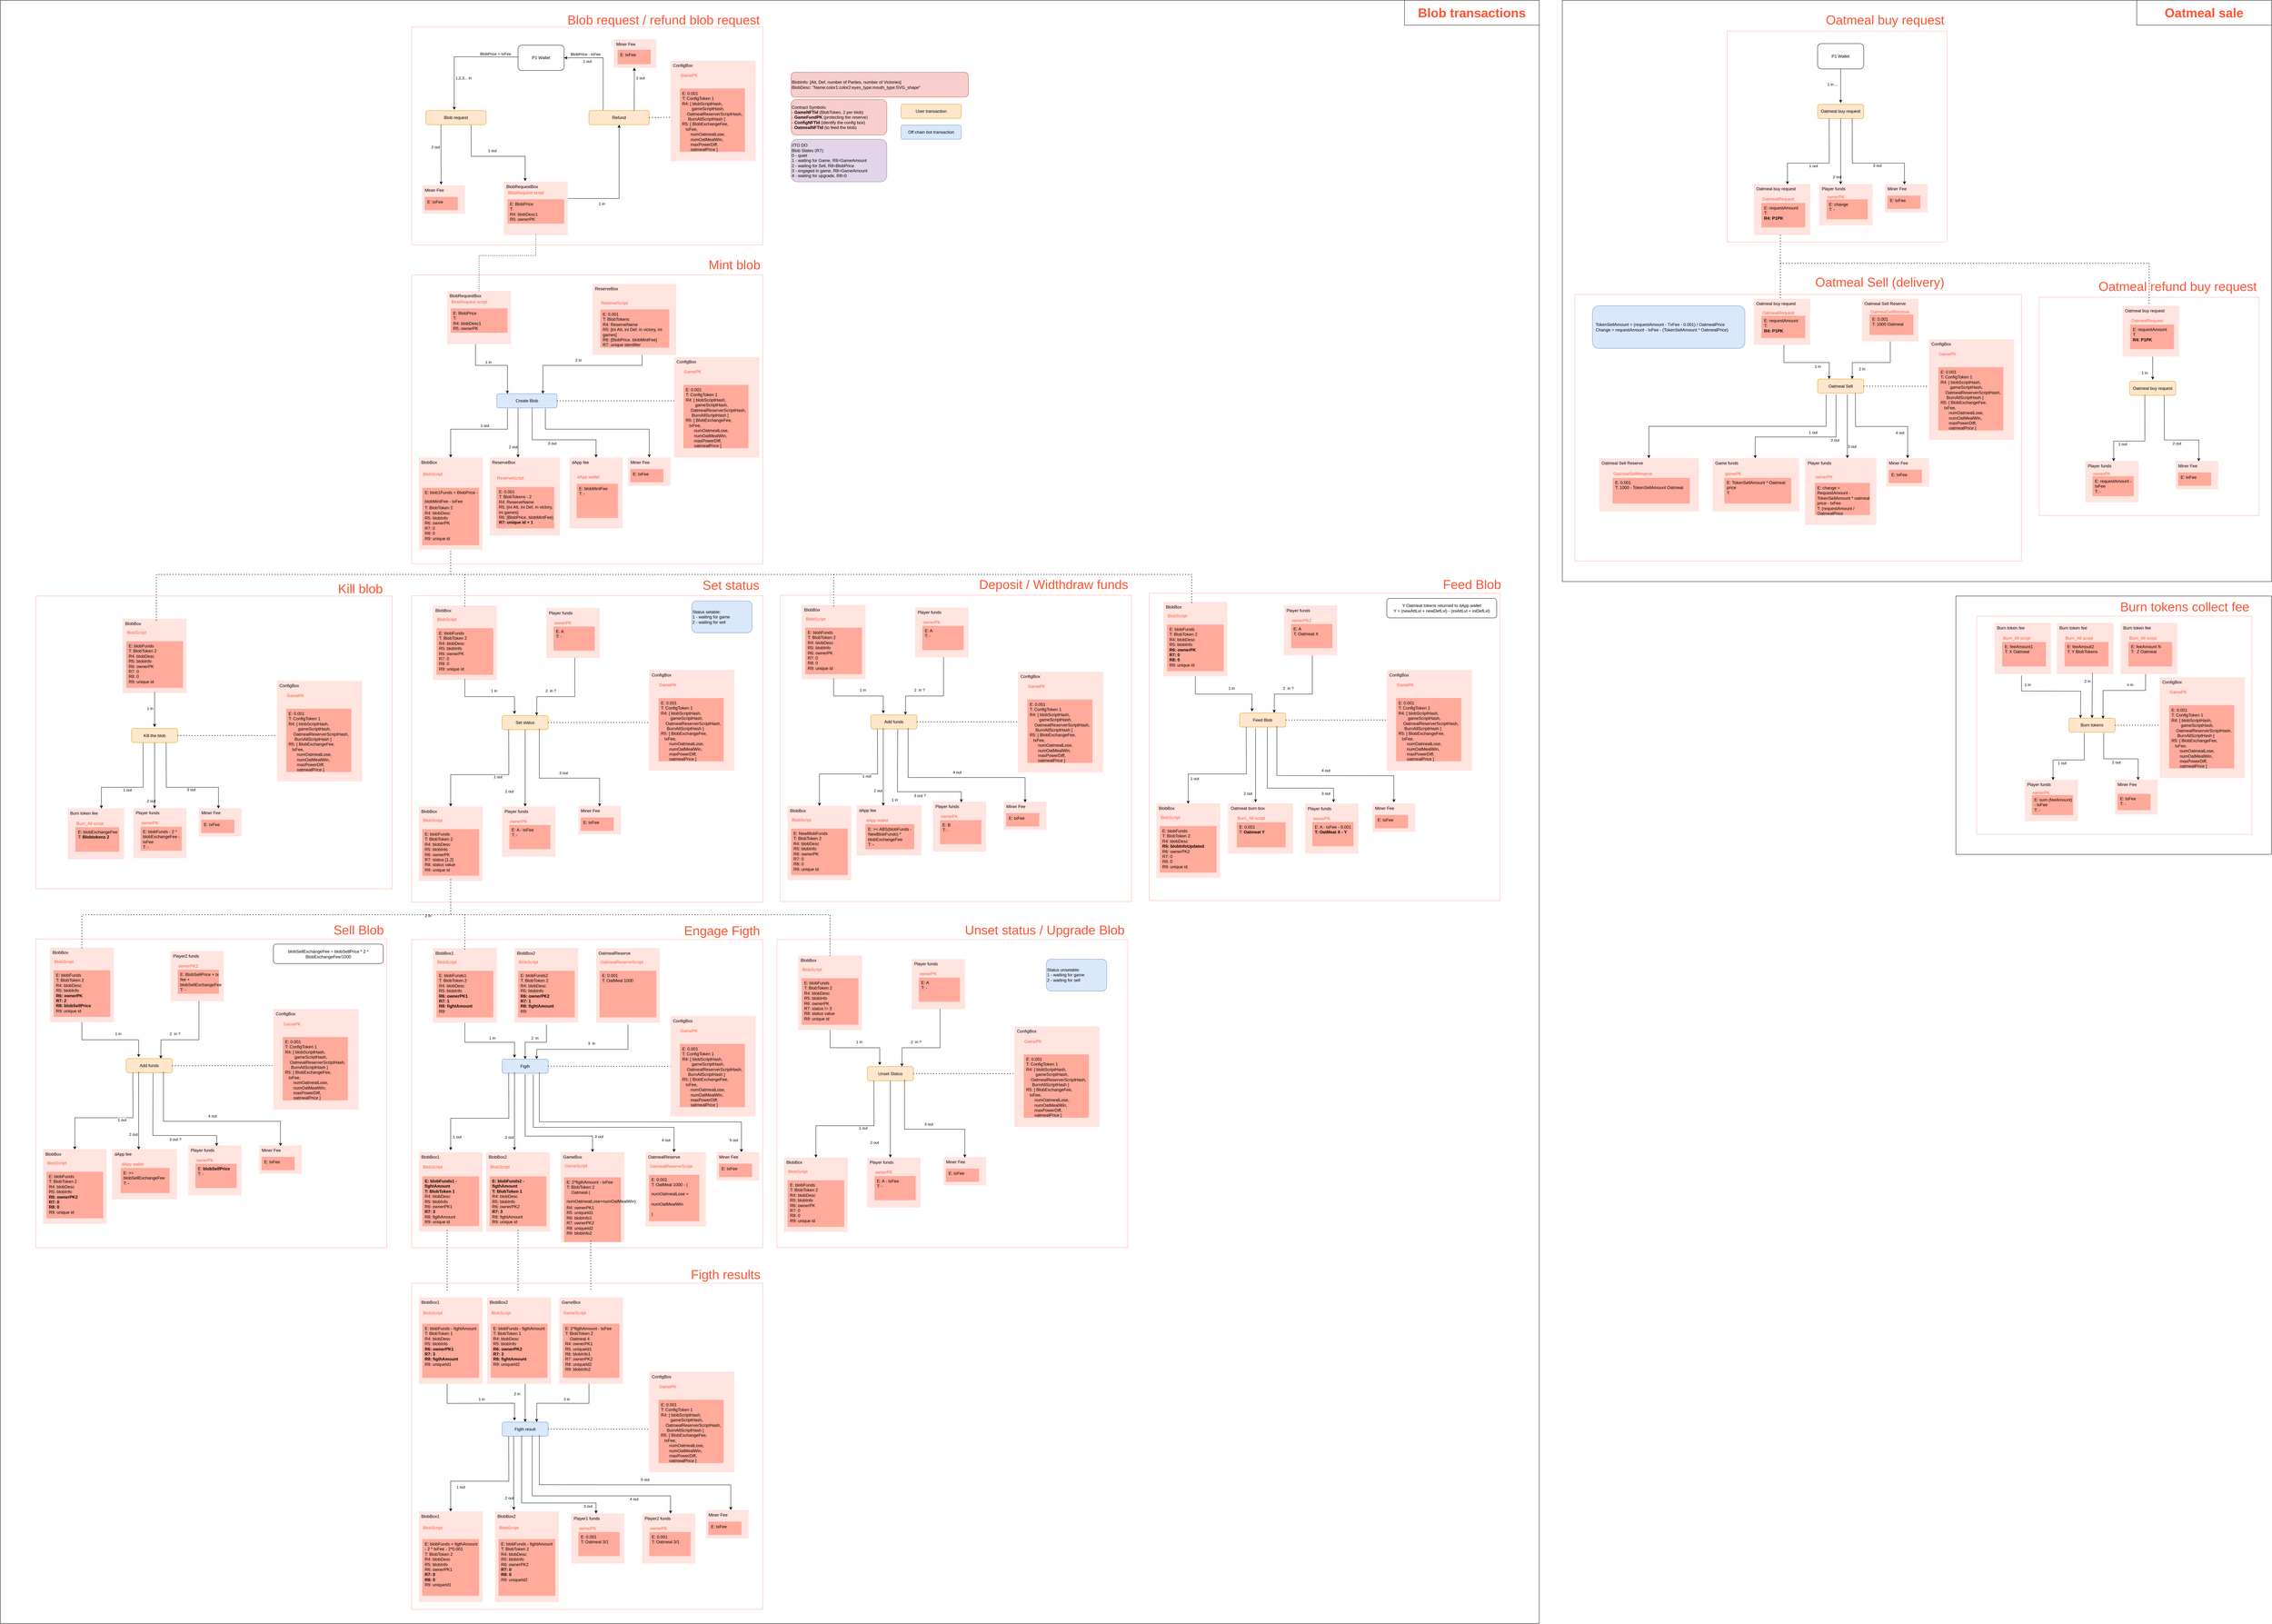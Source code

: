 <mxfile version="19.0.3" type="device"><diagram id="myb6ZBermKOtFnn0iA15" name="Page-1"><mxGraphModel dx="3910" dy="1571" grid="1" gridSize="10" guides="1" tooltips="1" connect="1" arrows="1" fold="1" page="1" pageScale="1" pageWidth="1654" pageHeight="2336" background="none" math="0" shadow="0"><root><mxCell id="0"/><mxCell id="1" parent="0"/><mxCell id="Hz1InraLduPrYXlQQGU4-59" value="" style="rounded=0;whiteSpace=wrap;html=1;" parent="1" vertex="1"><mxGeometry x="-1270" width="4340" height="4580" as="geometry"/></mxCell><mxCell id="rE7t76MtqrG4I61QklCu-29" value="" style="rounded=0;whiteSpace=wrap;html=1;fillColor=default;strokeColor=#ffaa9c;fontFamily=Helvetica;fontSize=12;fontColor=#000000;align=left;labelBackgroundColor=none;connectable=0;container=0;allowArrows=0;" parent="1" vertex="1"><mxGeometry x="-1170" y="1680.92" width="1005" height="826.08" as="geometry"/></mxCell><mxCell id="Yz_yYMRCbhXwSkzUkbbv-49" value="" style="rounded=0;whiteSpace=wrap;html=1;" vertex="1" parent="1"><mxGeometry x="4245" y="1680.92" width="890" height="728.9" as="geometry"/></mxCell><mxCell id="oeYKdHW5FldyK1em7WAz-176" value="" style="rounded=0;whiteSpace=wrap;html=1;fontSize=33;fontColor=#FF8000;" parent="1" vertex="1"><mxGeometry x="3135" width="2000" height="1640" as="geometry"/></mxCell><mxCell id="StRbB4TehA5DkQkbTqlA-97" value="Contract Symbols:&lt;br&gt;- &lt;b&gt;GameNFTid&lt;/b&gt; (BlobToken, 2 per blob)&lt;br&gt;- &lt;b&gt;GameFundPK&lt;/b&gt; (protecting the reserve)&lt;br&gt;- &lt;b&gt;ConfigNFTId &lt;/b&gt;(identify the config box)&lt;br&gt;- &lt;b&gt;OatmealNFTId &lt;/b&gt;(to feed the blob)" style="rounded=1;whiteSpace=wrap;html=1;align=left;fillColor=#f8cecc;strokeColor=#b85450;" parent="1" vertex="1"><mxGeometry x="960" y="279.97" width="270" height="100" as="geometry"/></mxCell><mxCell id="StRbB4TehA5DkQkbTqlA-98" value="BlobInfo: [Att, Def, number of Parties, number of Victories]&lt;br&gt;BlobDesc: &quot;Name:color1:color2:eyes_type:mouth_type:SVG_shape&quot;" style="rounded=1;whiteSpace=wrap;html=1;fillColor=#f8cecc;strokeColor=#b85450;align=left;" parent="1" vertex="1"><mxGeometry x="960" y="202.97" width="500" height="70" as="geometry"/></mxCell><mxCell id="StRbB4TehA5DkQkbTqlA-585" value="//TO DO&lt;br&gt;Blob States (R7):&lt;br&gt;0 - quiet&lt;br&gt;1 - waiting for Game, R8=GameAmount&lt;br&gt;2 - waiting for Sell, R8=BlobPrice&lt;br&gt;3 - engaged in game, R8=GameAmount&lt;br&gt;4 - waiting for upgrade, R8=0" style="rounded=1;whiteSpace=wrap;html=1;align=left;fillColor=#e1d5e7;strokeColor=#9673a6;" parent="1" vertex="1"><mxGeometry x="960" y="392" width="270" height="120" as="geometry"/></mxCell><mxCell id="drYhlSF1DIXzlwdWL3GJ-6" value="" style="group;rounded=0;labelBackgroundColor=none;fontFamily=Helvetica;fontSize=14;fontColor=none;strokeColor=none;fillColor=none;align=left;html=1;" parent="1" vertex="1" connectable="0"><mxGeometry x="-40" y="440" width="977" height="3080" as="geometry"/></mxCell><mxCell id="drYhlSF1DIXzlwdWL3GJ-7" value="" style="rounded=0;whiteSpace=wrap;html=1;fillColor=default;strokeColor=#ffaa9c;fontFamily=Helvetica;fontSize=12;fontColor=#000000;align=left;labelBackgroundColor=none;connectable=0;container=0;allowArrows=0;" parent="drYhlSF1DIXzlwdWL3GJ-6" vertex="1"><mxGeometry x="-70" y="334.61" width="990" height="815.39" as="geometry"/></mxCell><mxCell id="drYhlSF1DIXzlwdWL3GJ-8" value="&lt;font style=&quot;font-size: 36px&quot;&gt;Mint blob&lt;br&gt;&lt;/font&gt;" style="text;html=1;align=center;verticalAlign=middle;resizable=0;points=[];autosize=1;strokeColor=none;fillColor=none;fontSize=12;fontFamily=Helvetica;fontColor=#fe5535;rounded=0;labelBackgroundColor=none;connectable=0;allowArrows=0;" parent="drYhlSF1DIXzlwdWL3GJ-6" vertex="1"><mxGeometry x="760.001" y="291.0" width="160" height="30" as="geometry"/></mxCell><mxCell id="rE7t76MtqrG4I61QklCu-108" value="1 out" style="edgeLabel;resizable=0;html=1;align=center;verticalAlign=middle;rotation=0;" parent="drYhlSF1DIXzlwdWL3GJ-6" connectable="0" vertex="1"><mxGeometry x="460" y="99.03" as="geometry"><mxPoint x="-14" as="offset"/></mxGeometry></mxCell><mxCell id="drYhlSF1DIXzlwdWL3GJ-44" value="" style="group;allowArrows=0;" parent="drYhlSF1DIXzlwdWL3GJ-6" vertex="1" connectable="0"><mxGeometry x="30" y="380" width="180" height="150" as="geometry"/></mxCell><mxCell id="drYhlSF1DIXzlwdWL3GJ-45" value="&lt;div&gt;BlobRequestBox&lt;/div&gt;" style="rounded=0;whiteSpace=wrap;html=1;fontFamily=Helvetica;fontSize=12;strokeColor=none;fillColor=#ffe4e0;fontColor=#000000;align=left;container=0;labelBackgroundColor=none;allowArrows=0;connectable=0;verticalAlign=top;spacingLeft=5;" parent="drYhlSF1DIXzlwdWL3GJ-44" vertex="1"><mxGeometry width="180.0" height="150" as="geometry"/></mxCell><mxCell id="drYhlSF1DIXzlwdWL3GJ-46" value="" style="group;rounded=0;fontFamily=Helvetica;fontSize=12;fontColor=#000000;strokeColor=none;fillColor=none;align=left;labelBackgroundColor=none;html=1;allowArrows=0;" parent="drYhlSF1DIXzlwdWL3GJ-44" vertex="1" connectable="0"><mxGeometry x="10.0" y="18" width="160" height="124.857" as="geometry"/></mxCell><mxCell id="drYhlSF1DIXzlwdWL3GJ-47" value="&lt;div style=&quot;font-size: 12px&quot; align=&quot;left&quot;&gt;&lt;font style=&quot;font-size: 12px&quot; color=&quot;#000000&quot;&gt;E: BlobPrice&lt;/font&gt;&lt;/div&gt;&lt;div style=&quot;font-size: 12px&quot; align=&quot;left&quot;&gt;&lt;font style=&quot;font-size: 12px&quot; color=&quot;#000000&quot;&gt;T:&amp;nbsp;&lt;br&gt;&lt;/font&gt;&lt;/div&gt;&lt;div style=&quot;font-size: 12px&quot; align=&quot;left&quot;&gt;&lt;font style=&quot;font-size: 12px&quot; color=&quot;#000000&quot;&gt;R4: blobDesc1&lt;/font&gt;&lt;/div&gt;&lt;div style=&quot;font-size: 12px&quot; align=&quot;left&quot;&gt;&lt;font style=&quot;font-size: 12px&quot; color=&quot;#000000&quot;&gt;R5: ownerPK&lt;/font&gt;&lt;/div&gt;" style="rounded=0;whiteSpace=wrap;html=1;fontFamily=Helvetica;fontSize=24;fontColor=#000000;strokeColor=none;fillColor=#ffaa9b;align=left;labelBackgroundColor=none;allowArrows=0;verticalAlign=top;spacingLeft=5;" parent="drYhlSF1DIXzlwdWL3GJ-46" vertex="1"><mxGeometry y="31.21" width="160" height="68.79" as="geometry"/></mxCell><mxCell id="drYhlSF1DIXzlwdWL3GJ-48" value="BlobRequest script" style="text;html=1;align=left;verticalAlign=middle;resizable=0;points=[];autosize=1;strokeColor=none;fillColor=none;fontSize=12;fontFamily=Helvetica;fontColor=#ff5536;rounded=0;labelBackgroundColor=none;allowArrows=0;connectable=0;" parent="drYhlSF1DIXzlwdWL3GJ-46" vertex="1"><mxGeometry y="3.468" width="120" height="20" as="geometry"/></mxCell><mxCell id="drYhlSF1DIXzlwdWL3GJ-148" value="Create Blob" style="rounded=1;whiteSpace=wrap;html=1;fillColor=#dae8fc;strokeColor=#6c8ebf;" parent="drYhlSF1DIXzlwdWL3GJ-6" vertex="1"><mxGeometry x="170" y="670" width="170" height="40" as="geometry"/></mxCell><mxCell id="rE7t76MtqrG4I61QklCu-1" value="" style="group;allowArrows=0;" parent="drYhlSF1DIXzlwdWL3GJ-6" vertex="1" connectable="0"><mxGeometry x="-50" y="850" width="180" height="260" as="geometry"/></mxCell><mxCell id="rE7t76MtqrG4I61QklCu-2" value="&lt;div&gt;BlobBox&lt;/div&gt;" style="rounded=0;whiteSpace=wrap;html=1;fontFamily=Helvetica;fontSize=12;strokeColor=none;fillColor=#ffe4e0;fontColor=#000000;align=left;container=0;labelBackgroundColor=none;allowArrows=0;connectable=0;verticalAlign=top;spacingLeft=5;" parent="rE7t76MtqrG4I61QklCu-1" vertex="1"><mxGeometry width="180" height="260" as="geometry"/></mxCell><mxCell id="rE7t76MtqrG4I61QklCu-3" value="" style="group;rounded=0;fontFamily=Helvetica;fontSize=12;fontColor=#000000;strokeColor=none;fillColor=none;align=left;labelBackgroundColor=none;html=1;allowArrows=0;" parent="rE7t76MtqrG4I61QklCu-1" vertex="1" connectable="0"><mxGeometry x="10" y="31.2" width="160" height="216.419" as="geometry"/></mxCell><mxCell id="rE7t76MtqrG4I61QklCu-4" value="&lt;div style=&quot;font-size: 12px&quot; align=&quot;left&quot;&gt;&lt;font style=&quot;font-size: 12px&quot; color=&quot;#000000&quot;&gt;E: blob1Funds = BlobPrice -&lt;/font&gt;&lt;/div&gt;&lt;span style=&quot;font-size: 12px;&quot;&gt;blobMintFee - txFee&lt;/span&gt;&lt;div style=&quot;font-size: 12px&quot; align=&quot;left&quot;&gt;&lt;font style=&quot;font-size: 12px&quot; color=&quot;#000000&quot;&gt;T: BlobToken 2&lt;br&gt;&lt;/font&gt;&lt;/div&gt;&lt;div style=&quot;font-size: 12px&quot; align=&quot;left&quot;&gt;&lt;font style=&quot;font-size: 12px&quot; color=&quot;#000000&quot;&gt;R4: blobDesc&lt;/font&gt;&lt;/div&gt;&lt;div style=&quot;font-size: 12px&quot; align=&quot;left&quot;&gt;&lt;font style=&quot;font-size: 12px&quot; color=&quot;#000000&quot;&gt;R5: blobInfo&lt;/font&gt;&lt;/div&gt;&lt;div style=&quot;font-size: 12px&quot; align=&quot;left&quot;&gt;&lt;font style=&quot;font-size: 12px&quot; color=&quot;#000000&quot;&gt;R6: ownerPK&lt;/font&gt;&lt;/div&gt;&lt;div style=&quot;font-size: 12px&quot; align=&quot;left&quot;&gt;&lt;font style=&quot;font-size: 12px&quot; color=&quot;#000000&quot;&gt;R7: 0&lt;/font&gt;&lt;/div&gt;&lt;div style=&quot;font-size: 12px&quot;&gt;R8: 0&lt;/div&gt;&lt;div style=&quot;font-size: 12px&quot;&gt;R9: unique id&lt;/div&gt;" style="rounded=0;whiteSpace=wrap;html=1;fontFamily=Helvetica;fontSize=24;fontColor=#000000;strokeColor=none;fillColor=#ffaa9b;align=left;labelBackgroundColor=none;allowArrows=0;verticalAlign=top;spacingLeft=5;" parent="rE7t76MtqrG4I61QklCu-3" vertex="1"><mxGeometry y="54.108" width="160" height="162.311" as="geometry"/></mxCell><mxCell id="rE7t76MtqrG4I61QklCu-5" value="BlobScript" style="text;html=1;align=left;verticalAlign=middle;resizable=0;points=[];autosize=1;strokeColor=none;fillColor=none;fontSize=12;fontFamily=Helvetica;fontColor=#ff5536;rounded=0;labelBackgroundColor=none;allowArrows=0;connectable=0;" parent="rE7t76MtqrG4I61QklCu-3" vertex="1"><mxGeometry y="6.012" width="70" height="20" as="geometry"/></mxCell><mxCell id="rE7t76MtqrG4I61QklCu-6" value="" style="group;allowArrows=0;" parent="drYhlSF1DIXzlwdWL3GJ-6" vertex="1" connectable="0"><mxGeometry x="150" y="850" width="210" height="220" as="geometry"/></mxCell><mxCell id="rE7t76MtqrG4I61QklCu-7" value="&lt;div&gt;ReserveBox&lt;/div&gt;&lt;div&gt;&lt;br&gt;&lt;/div&gt;" style="rounded=0;whiteSpace=wrap;html=1;fontFamily=Helvetica;fontSize=12;strokeColor=none;fillColor=#ffe4e0;fontColor=#000000;align=left;container=0;labelBackgroundColor=none;allowArrows=0;connectable=0;verticalAlign=top;spacingLeft=5;" parent="rE7t76MtqrG4I61QklCu-6" vertex="1"><mxGeometry width="198.333" height="220" as="geometry"/></mxCell><mxCell id="rE7t76MtqrG4I61QklCu-8" value="" style="group;rounded=0;fontFamily=Helvetica;fontSize=12;fontColor=#000000;strokeColor=none;fillColor=none;align=left;labelBackgroundColor=none;html=1;allowArrows=0;" parent="rE7t76MtqrG4I61QklCu-6" vertex="1" connectable="0"><mxGeometry x="18.667" y="44" width="186.667" height="156" as="geometry"/></mxCell><mxCell id="rE7t76MtqrG4I61QklCu-9" value="&lt;div style=&quot;font-size: 12px&quot; align=&quot;left&quot;&gt;&lt;font style=&quot;font-size: 12px&quot; color=&quot;#000000&quot;&gt;E: 0.001&lt;/font&gt;&lt;/div&gt;&lt;div style=&quot;font-size: 12px&quot; align=&quot;left&quot;&gt;&lt;font style=&quot;font-size: 12px&quot; color=&quot;#000000&quot;&gt;T: BlobTokens - 2&lt;br&gt;&lt;/font&gt;&lt;/div&gt;&lt;div style=&quot;font-size: 12px&quot; align=&quot;left&quot;&gt;&lt;font style=&quot;font-size: 12px&quot; color=&quot;#000000&quot;&gt;R4:&amp;nbsp;&lt;/font&gt;&lt;span style=&quot;background-color: initial;&quot;&gt;ReserveName&lt;/span&gt;&lt;/div&gt;&lt;div style=&quot;font-size: 12px&quot;&gt;&lt;div align=&quot;left&quot;&gt;R5: [ini Att, ini Def, in victory, ini games]&lt;font color=&quot;#000000&quot;&gt;&lt;br&gt;&lt;/font&gt;&lt;/div&gt;&lt;div&gt;&lt;div align=&quot;left&quot;&gt;R6: [&lt;span style=&quot;background-color: initial;&quot;&gt;BlobPrice,&amp;nbsp;&lt;/span&gt;&lt;span style=&quot;background-color: initial;&quot;&gt;blobMintFee]&lt;/span&gt;&lt;/div&gt;&lt;div&gt;&lt;b&gt;R7: unique id + 1&amp;nbsp;&lt;/b&gt;&lt;/div&gt;&lt;/div&gt;&lt;/div&gt;" style="rounded=0;whiteSpace=wrap;html=1;fontFamily=Helvetica;fontSize=24;fontColor=#000000;strokeColor=none;fillColor=#ffaa9b;align=left;labelBackgroundColor=none;allowArrows=0;verticalAlign=top;spacingLeft=5;" parent="rE7t76MtqrG4I61QklCu-8" vertex="1"><mxGeometry y="39" width="163.333" height="117.0" as="geometry"/></mxCell><mxCell id="rE7t76MtqrG4I61QklCu-10" value="ReserveScript" style="text;html=1;align=left;verticalAlign=middle;resizable=0;points=[];autosize=1;strokeColor=none;fillColor=none;fontSize=12;fontFamily=Helvetica;fontColor=#ff5536;rounded=0;labelBackgroundColor=none;allowArrows=0;connectable=0;" parent="rE7t76MtqrG4I61QklCu-8" vertex="1"><mxGeometry y="4.333" width="90" height="20" as="geometry"/></mxCell><mxCell id="rE7t76MtqrG4I61QklCu-16" value="" style="group;allowArrows=0;" parent="drYhlSF1DIXzlwdWL3GJ-6" vertex="1" connectable="0"><mxGeometry x="375" y="850" width="160" height="199.98" as="geometry"/></mxCell><mxCell id="rE7t76MtqrG4I61QklCu-17" value="&lt;div&gt;dApp fee&lt;/div&gt;" style="rounded=0;whiteSpace=wrap;html=1;fontFamily=Helvetica;fontSize=12;strokeColor=none;fillColor=#ffe4e0;fontColor=#000000;align=left;container=0;labelBackgroundColor=none;allowArrows=0;connectable=0;verticalAlign=top;spacingLeft=5;" parent="rE7t76MtqrG4I61QklCu-16" vertex="1"><mxGeometry width="150" height="199.98" as="geometry"/></mxCell><mxCell id="rE7t76MtqrG4I61QklCu-18" value="" style="group;rounded=0;fontFamily=Helvetica;fontSize=12;fontColor=#000000;strokeColor=none;fillColor=none;align=left;labelBackgroundColor=none;html=1;allowArrows=0;" parent="rE7t76MtqrG4I61QklCu-16" vertex="1" connectable="0"><mxGeometry x="20.27" y="41.85" width="132.73" height="128.56" as="geometry"/></mxCell><mxCell id="rE7t76MtqrG4I61QklCu-19" value="&lt;div style=&quot;font-size: 12px&quot; align=&quot;left&quot;&gt;&lt;font style=&quot;font-size: 12px&quot; color=&quot;#000000&quot;&gt;E: blobMintFee&lt;/font&gt;&lt;/div&gt;&lt;div style=&quot;font-size: 12px&quot; align=&quot;left&quot;&gt;&lt;font style=&quot;font-size: 12px&quot; color=&quot;#000000&quot;&gt;T: -&lt;/font&gt;&lt;/div&gt;&lt;div style=&quot;font-size: 12px&quot;&gt;&lt;br&gt;&lt;/div&gt;" style="rounded=0;whiteSpace=wrap;html=1;fontFamily=Helvetica;fontSize=24;fontColor=#000000;strokeColor=none;fillColor=#ffaa9b;align=left;labelBackgroundColor=none;allowArrows=0;verticalAlign=top;spacingLeft=5;" parent="rE7t76MtqrG4I61QklCu-18" vertex="1"><mxGeometry y="32.14" width="116.139" height="96.42" as="geometry"/></mxCell><mxCell id="rE7t76MtqrG4I61QklCu-20" value="dApp wallet" style="text;html=1;align=left;verticalAlign=middle;resizable=0;points=[];autosize=1;strokeColor=none;fillColor=none;fontSize=12;fontFamily=Helvetica;fontColor=#ff5536;rounded=0;labelBackgroundColor=none;allowArrows=0;connectable=0;" parent="rE7t76MtqrG4I61QklCu-18" vertex="1"><mxGeometry y="3.571" width="80" height="20" as="geometry"/></mxCell><mxCell id="drYhlSF1DIXzlwdWL3GJ-149" value="" style="endArrow=classic;html=1;rounded=0;" parent="drYhlSF1DIXzlwdWL3GJ-6" edge="1"><mxGeometry width="50" height="50" relative="1" as="geometry"><mxPoint x="110" y="530" as="sourcePoint"/><mxPoint x="200" y="670" as="targetPoint"/><Array as="points"><mxPoint x="110" y="590"/><mxPoint x="200" y="590"/></Array></mxGeometry></mxCell><mxCell id="drYhlSF1DIXzlwdWL3GJ-150" value="" style="endArrow=classic;html=1;rounded=0;" parent="drYhlSF1DIXzlwdWL3GJ-6" edge="1"><mxGeometry width="50" height="50" relative="1" as="geometry"><mxPoint x="580" y="560" as="sourcePoint"/><mxPoint x="300" y="670" as="targetPoint"/><Array as="points"><mxPoint x="580" y="590"/><mxPoint x="300" y="590"/></Array></mxGeometry></mxCell><mxCell id="rE7t76MtqrG4I61QklCu-21" value="" style="endArrow=classic;html=1;rounded=0;exitX=0.176;exitY=1.029;exitDx=0;exitDy=0;exitPerimeter=0;" parent="drYhlSF1DIXzlwdWL3GJ-6" source="drYhlSF1DIXzlwdWL3GJ-148" edge="1"><mxGeometry width="50" height="50" relative="1" as="geometry"><mxPoint x="660" y="710" as="sourcePoint"/><mxPoint x="40" y="850" as="targetPoint"/><Array as="points"><mxPoint x="200" y="770"/><mxPoint x="40" y="770"/></Array></mxGeometry></mxCell><mxCell id="rE7t76MtqrG4I61QklCu-22" value="" style="endArrow=classic;html=1;rounded=0;" parent="drYhlSF1DIXzlwdWL3GJ-6" edge="1"><mxGeometry width="50" height="50" relative="1" as="geometry"><mxPoint x="230" y="710" as="sourcePoint"/><mxPoint x="230" y="850" as="targetPoint"/><Array as="points"><mxPoint x="230" y="760"/><mxPoint x="230" y="800"/></Array></mxGeometry></mxCell><mxCell id="rE7t76MtqrG4I61QklCu-23" value="" style="endArrow=classic;html=1;rounded=0;exitX=0.587;exitY=0.993;exitDx=0;exitDy=0;exitPerimeter=0;" parent="drYhlSF1DIXzlwdWL3GJ-6" source="drYhlSF1DIXzlwdWL3GJ-148" edge="1"><mxGeometry width="50" height="50" relative="1" as="geometry"><mxPoint x="660" y="710" as="sourcePoint"/><mxPoint x="450" y="850" as="targetPoint"/><Array as="points"><mxPoint x="270" y="800"/><mxPoint x="450" y="800"/></Array></mxGeometry></mxCell><mxCell id="rE7t76MtqrG4I61QklCu-24" value="" style="group;allowArrows=0;" parent="drYhlSF1DIXzlwdWL3GJ-6" vertex="1" connectable="0"><mxGeometry x="440" y="360" width="250" height="200" as="geometry"/></mxCell><mxCell id="rE7t76MtqrG4I61QklCu-25" value="&lt;div&gt;ReserveBox&lt;/div&gt;&lt;div&gt;&lt;br&gt;&lt;/div&gt;" style="rounded=0;whiteSpace=wrap;html=1;fontFamily=Helvetica;fontSize=12;strokeColor=none;fillColor=#ffe4e0;fontColor=#000000;align=left;container=0;labelBackgroundColor=none;allowArrows=0;connectable=0;verticalAlign=top;spacingLeft=5;" parent="rE7t76MtqrG4I61QklCu-24" vertex="1"><mxGeometry width="236.111" height="200" as="geometry"/></mxCell><mxCell id="rE7t76MtqrG4I61QklCu-26" value="" style="group;rounded=0;fontFamily=Helvetica;fontSize=12;fontColor=#000000;strokeColor=none;fillColor=none;align=left;labelBackgroundColor=none;html=1;allowArrows=0;" parent="rE7t76MtqrG4I61QklCu-24" vertex="1" connectable="0"><mxGeometry x="22.222" y="40.004" width="222.222" height="140" as="geometry"/></mxCell><mxCell id="rE7t76MtqrG4I61QklCu-27" value="&lt;div style=&quot;font-size: 12px&quot; align=&quot;left&quot;&gt;&lt;font style=&quot;font-size: 12px&quot; color=&quot;#000000&quot;&gt;E: 0.001&lt;/font&gt;&lt;/div&gt;&lt;div style=&quot;font-size: 12px&quot; align=&quot;left&quot;&gt;&lt;font style=&quot;font-size: 12px&quot; color=&quot;#000000&quot;&gt;T: BlobTokens&lt;/font&gt;&lt;/div&gt;&lt;div style=&quot;font-size: 12px&quot; align=&quot;left&quot;&gt;&lt;font style=&quot;font-size: 12px&quot; color=&quot;#000000&quot;&gt;R4: ReserveName&lt;/font&gt;&lt;/div&gt;&lt;div style=&quot;font-size: 12px&quot; align=&quot;left&quot;&gt;R5: [ini Att, ini Def, in victory, ini games]&lt;font style=&quot;font-size: 12px&quot; color=&quot;#000000&quot;&gt;&lt;br&gt;&lt;/font&gt;&lt;/div&gt;&lt;div style=&quot;font-size: 12px&quot; align=&quot;left&quot;&gt;R6: [&lt;span style=&quot;background-color: initial;&quot;&gt;BlobPrice,&amp;nbsp;&lt;/span&gt;&lt;span style=&quot;background-color: initial;&quot;&gt;blobMintFee]&lt;/span&gt;&lt;/div&gt;&lt;div style=&quot;font-size: 12px&quot;&gt;R7: unique identifier&lt;/div&gt;" style="rounded=0;whiteSpace=wrap;html=1;fontFamily=Helvetica;fontSize=24;fontColor=#000000;strokeColor=none;fillColor=#ffaa9b;align=left;labelBackgroundColor=none;allowArrows=0;verticalAlign=top;spacingLeft=5;" parent="rE7t76MtqrG4I61QklCu-26" vertex="1"><mxGeometry y="32.14" width="194.444" height="107.86" as="geometry"/></mxCell><mxCell id="rE7t76MtqrG4I61QklCu-28" value="ReserveScript" style="text;html=1;align=left;verticalAlign=middle;resizable=0;points=[];autosize=1;strokeColor=none;fillColor=none;fontSize=12;fontFamily=Helvetica;fontColor=#ff5536;rounded=0;labelBackgroundColor=none;allowArrows=0;connectable=0;" parent="rE7t76MtqrG4I61QklCu-26" vertex="1"><mxGeometry y="3.571" width="90" height="20" as="geometry"/></mxCell><mxCell id="rE7t76MtqrG4I61QklCu-111" value="1 in" style="edgeLabel;resizable=0;html=1;align=center;verticalAlign=middle;rotation=0;" parent="drYhlSF1DIXzlwdWL3GJ-6" connectable="0" vertex="1"><mxGeometry x="140" y="590.02" as="geometry"><mxPoint x="6" y="-9" as="offset"/></mxGeometry></mxCell><mxCell id="rE7t76MtqrG4I61QklCu-113" value="1 out" style="edgeLabel;resizable=0;html=1;align=center;verticalAlign=middle;rotation=0;" parent="drYhlSF1DIXzlwdWL3GJ-6" connectable="0" vertex="1"><mxGeometry x="150" y="760.02" as="geometry"><mxPoint x="-14" as="offset"/></mxGeometry></mxCell><mxCell id="rE7t76MtqrG4I61QklCu-114" value="2 out" style="edgeLabel;resizable=0;html=1;align=center;verticalAlign=middle;rotation=0;" parent="drYhlSF1DIXzlwdWL3GJ-6" connectable="0" vertex="1"><mxGeometry x="230" y="820" as="geometry"><mxPoint x="-14" as="offset"/></mxGeometry></mxCell><mxCell id="rE7t76MtqrG4I61QklCu-115" value="3 out" style="edgeLabel;resizable=0;html=1;align=center;verticalAlign=middle;rotation=0;" parent="drYhlSF1DIXzlwdWL3GJ-6" connectable="0" vertex="1"><mxGeometry x="340" y="810" as="geometry"><mxPoint x="-14" as="offset"/></mxGeometry></mxCell><mxCell id="rE7t76MtqrG4I61QklCu-112" value="2 in" style="edgeLabel;resizable=0;html=1;align=center;verticalAlign=middle;rotation=0;" parent="drYhlSF1DIXzlwdWL3GJ-6" connectable="0" vertex="1"><mxGeometry x="150" y="600.02" as="geometry"><mxPoint x="250" y="-25" as="offset"/></mxGeometry></mxCell><mxCell id="rE7t76MtqrG4I61QklCu-162" value="" style="group;allowArrows=0;" parent="drYhlSF1DIXzlwdWL3GJ-6" vertex="1" connectable="0"><mxGeometry x="540" y="850" width="120" height="80" as="geometry"/></mxCell><mxCell id="rE7t76MtqrG4I61QklCu-163" value="&lt;div&gt;Miner Fee&lt;/div&gt;" style="rounded=0;whiteSpace=wrap;html=1;fontFamily=Helvetica;fontSize=12;strokeColor=none;fillColor=#ffe4e0;fontColor=#000000;align=left;container=0;labelBackgroundColor=none;allowArrows=0;connectable=0;verticalAlign=top;spacingLeft=5;" parent="rE7t76MtqrG4I61QklCu-162" vertex="1"><mxGeometry width="120" height="80" as="geometry"/></mxCell><mxCell id="rE7t76MtqrG4I61QklCu-164" value="" style="group;rounded=0;fontFamily=Helvetica;fontSize=12;fontColor=#000000;strokeColor=none;fillColor=none;align=left;labelBackgroundColor=none;html=1;allowArrows=0;" parent="rE7t76MtqrG4I61QklCu-162" vertex="1" connectable="0"><mxGeometry x="6.67" y="20" width="106.67" height="50" as="geometry"/></mxCell><mxCell id="rE7t76MtqrG4I61QklCu-165" value="&lt;div style=&quot;font-size: 12px&quot; align=&quot;left&quot;&gt;&lt;font style=&quot;font-size: 12px&quot; color=&quot;#000000&quot;&gt;E: txFee&lt;/font&gt;&lt;/div&gt;&lt;div style=&quot;font-size: 12px&quot; align=&quot;left&quot;&gt;&lt;br&gt;&lt;/div&gt;" style="rounded=0;whiteSpace=wrap;html=1;fontFamily=Helvetica;fontSize=24;fontColor=#000000;strokeColor=none;fillColor=#ffaa9b;align=left;labelBackgroundColor=none;allowArrows=0;verticalAlign=top;spacingLeft=5;" parent="rE7t76MtqrG4I61QklCu-164" vertex="1"><mxGeometry y="12.5" width="93.336" height="37.5" as="geometry"/></mxCell><mxCell id="i25c0c4CprSUn0QhnLrD-211" value="" style="rounded=0;whiteSpace=wrap;html=1;fillColor=default;strokeColor=#ffaa9c;fontFamily=Helvetica;fontSize=12;fontColor=#000000;align=left;labelBackgroundColor=none;connectable=0;container=0;allowArrows=0;" parent="drYhlSF1DIXzlwdWL3GJ-6" vertex="1"><mxGeometry x="-70" y="2210" width="990" height="870" as="geometry"/></mxCell><mxCell id="i25c0c4CprSUn0QhnLrD-212" value="Figth" style="rounded=1;whiteSpace=wrap;html=1;fillColor=#dae8fc;strokeColor=#6c8ebf;" parent="drYhlSF1DIXzlwdWL3GJ-6" vertex="1"><mxGeometry x="185" y="2547.64" width="130" height="40" as="geometry"/></mxCell><mxCell id="i25c0c4CprSUn0QhnLrD-213" value="1 in" style="edgeLabel;resizable=0;html=1;align=center;verticalAlign=middle;rotation=0;" parent="drYhlSF1DIXzlwdWL3GJ-6" connectable="0" vertex="1"><mxGeometry x="170" y="2444.54" as="geometry"><mxPoint x="-13" y="43" as="offset"/></mxGeometry></mxCell><mxCell id="i25c0c4CprSUn0QhnLrD-214" value="&lt;font style=&quot;font-size: 36px&quot;&gt;Engage Figth&lt;br&gt;&lt;/font&gt;" style="text;html=1;align=center;verticalAlign=middle;resizable=0;points=[];autosize=1;strokeColor=none;fillColor=none;fontSize=12;fontFamily=Helvetica;fontColor=#fe5535;rounded=0;labelBackgroundColor=none;connectable=0;allowArrows=0;" parent="drYhlSF1DIXzlwdWL3GJ-6" vertex="1"><mxGeometry x="690" y="2170" width="230" height="30" as="geometry"/></mxCell><mxCell id="i25c0c4CprSUn0QhnLrD-215" value="" style="endArrow=none;dashed=1;html=1;dashPattern=1 3;strokeWidth=2;rounded=0;exitX=1;exitY=0.5;exitDx=0;exitDy=0;" parent="drYhlSF1DIXzlwdWL3GJ-6" source="i25c0c4CprSUn0QhnLrD-212" edge="1"><mxGeometry width="50" height="50" relative="1" as="geometry"><mxPoint x="500" y="2104.54" as="sourcePoint"/><mxPoint x="660" y="2568" as="targetPoint"/></mxGeometry></mxCell><mxCell id="i25c0c4CprSUn0QhnLrD-216" value="" style="endArrow=classic;html=1;rounded=0;" parent="drYhlSF1DIXzlwdWL3GJ-6" edge="1"><mxGeometry width="50" height="50" relative="1" as="geometry"><mxPoint x="80" y="2444.54" as="sourcePoint"/><mxPoint x="220" y="2543.54" as="targetPoint"/><Array as="points"><mxPoint x="80" y="2500"/><mxPoint x="220" y="2500"/></Array></mxGeometry></mxCell><mxCell id="i25c0c4CprSUn0QhnLrD-217" value="" style="endArrow=classic;html=1;rounded=0;exitX=0.143;exitY=0.987;exitDx=0;exitDy=0;exitPerimeter=0;" parent="drYhlSF1DIXzlwdWL3GJ-6" source="i25c0c4CprSUn0QhnLrD-212" edge="1"><mxGeometry width="50" height="50" relative="1" as="geometry"><mxPoint x="500" y="2104.54" as="sourcePoint"/><mxPoint x="40" y="2804.54" as="targetPoint"/><Array as="points"><mxPoint x="204" y="2714.54"/><mxPoint x="40" y="2714.54"/></Array></mxGeometry></mxCell><mxCell id="i25c0c4CprSUn0QhnLrD-218" value="2 out" style="edgeLabel;resizable=0;html=1;align=center;verticalAlign=middle;rotation=0;" parent="drYhlSF1DIXzlwdWL3GJ-6" connectable="0" vertex="1"><mxGeometry x="300" y="2740" as="geometry"><mxPoint x="-95" y="28" as="offset"/></mxGeometry></mxCell><mxCell id="i25c0c4CprSUn0QhnLrD-219" value="1 out" style="edgeLabel;resizable=0;html=1;align=center;verticalAlign=middle;rotation=0;" parent="drYhlSF1DIXzlwdWL3GJ-6" connectable="0" vertex="1"><mxGeometry x="70" y="2770" as="geometry"><mxPoint x="-12" y="-3" as="offset"/></mxGeometry></mxCell><mxCell id="i25c0c4CprSUn0QhnLrD-220" value="" style="group;allowArrows=0;" parent="drYhlSF1DIXzlwdWL3GJ-6" vertex="1" connectable="0"><mxGeometry x="790" y="2810" width="120" height="80" as="geometry"/></mxCell><mxCell id="i25c0c4CprSUn0QhnLrD-221" value="&lt;div&gt;Miner Fee&lt;/div&gt;" style="rounded=0;whiteSpace=wrap;html=1;fontFamily=Helvetica;fontSize=12;strokeColor=none;fillColor=#ffe4e0;fontColor=#000000;align=left;container=0;labelBackgroundColor=none;allowArrows=0;connectable=0;verticalAlign=top;spacingLeft=5;" parent="i25c0c4CprSUn0QhnLrD-220" vertex="1"><mxGeometry width="120" height="80" as="geometry"/></mxCell><mxCell id="i25c0c4CprSUn0QhnLrD-222" value="" style="group;rounded=0;fontFamily=Helvetica;fontSize=12;fontColor=#000000;strokeColor=none;fillColor=none;align=left;labelBackgroundColor=none;html=1;allowArrows=0;" parent="i25c0c4CprSUn0QhnLrD-220" vertex="1" connectable="0"><mxGeometry x="6.67" y="20" width="106.67" height="50" as="geometry"/></mxCell><mxCell id="i25c0c4CprSUn0QhnLrD-223" value="&lt;div style=&quot;font-size: 12px&quot; align=&quot;left&quot;&gt;&lt;font style=&quot;font-size: 12px&quot; color=&quot;#000000&quot;&gt;E: txFee&lt;/font&gt;&lt;/div&gt;&lt;div style=&quot;font-size: 12px&quot; align=&quot;left&quot;&gt;&lt;br&gt;&lt;/div&gt;" style="rounded=0;whiteSpace=wrap;html=1;fontFamily=Helvetica;fontSize=24;fontColor=#000000;strokeColor=none;fillColor=#ffaa9b;align=left;labelBackgroundColor=none;allowArrows=0;verticalAlign=top;spacingLeft=5;" parent="i25c0c4CprSUn0QhnLrD-222" vertex="1"><mxGeometry y="12.5" width="93.336" height="37.5" as="geometry"/></mxCell><mxCell id="i25c0c4CprSUn0QhnLrD-234" value="3 out" style="edgeLabel;resizable=0;html=1;align=center;verticalAlign=middle;rotation=0;" parent="drYhlSF1DIXzlwdWL3GJ-6" connectable="0" vertex="1"><mxGeometry x="300" y="2780" as="geometry"><mxPoint x="158" y="-14" as="offset"/></mxGeometry></mxCell><mxCell id="i25c0c4CprSUn0QhnLrD-235" value="" style="endArrow=classic;html=1;rounded=0;exitX=0.269;exitY=0.922;exitDx=0;exitDy=0;exitPerimeter=0;" parent="drYhlSF1DIXzlwdWL3GJ-6" source="i25c0c4CprSUn0QhnLrD-212" edge="1"><mxGeometry width="50" height="50" relative="1" as="geometry"><mxPoint x="220" y="2594.54" as="sourcePoint"/><mxPoint x="220" y="2804.54" as="targetPoint"/></mxGeometry></mxCell><mxCell id="i25c0c4CprSUn0QhnLrD-236" value="" style="endArrow=classic;html=1;rounded=0;" parent="drYhlSF1DIXzlwdWL3GJ-6" edge="1"><mxGeometry width="50" height="50" relative="1" as="geometry"><mxPoint x="290" y="2584.54" as="sourcePoint"/><mxPoint x="860" y="2810" as="targetPoint"/><Array as="points"><mxPoint x="290" y="2724.54"/><mxPoint x="860" y="2725"/></Array></mxGeometry></mxCell><mxCell id="i25c0c4CprSUn0QhnLrD-237" value="" style="endArrow=classic;html=1;rounded=0;entryX=0.5;entryY=0;entryDx=0;entryDy=0;" parent="drYhlSF1DIXzlwdWL3GJ-6" target="i25c0c4CprSUn0QhnLrD-212" edge="1"><mxGeometry width="50" height="50" relative="1" as="geometry"><mxPoint x="310" y="2450" as="sourcePoint"/><mxPoint x="350" y="2624.54" as="targetPoint"/><Array as="points"><mxPoint x="310" y="2500"/><mxPoint x="250" y="2500"/></Array></mxGeometry></mxCell><mxCell id="i25c0c4CprSUn0QhnLrD-238" value="2&amp;nbsp; in" style="edgeLabel;resizable=0;html=1;align=center;verticalAlign=middle;rotation=0;" parent="drYhlSF1DIXzlwdWL3GJ-6" connectable="0" vertex="1"><mxGeometry x="290" y="2444.54" as="geometry"><mxPoint x="-13" y="43" as="offset"/></mxGeometry></mxCell><mxCell id="i25c0c4CprSUn0QhnLrD-239" value="" style="endArrow=classic;html=1;rounded=0;" parent="drYhlSF1DIXzlwdWL3GJ-6" edge="1"><mxGeometry width="50" height="50" relative="1" as="geometry"><mxPoint x="250" y="2590" as="sourcePoint"/><mxPoint x="440" y="2810" as="targetPoint"/><Array as="points"><mxPoint x="250" y="2765"/><mxPoint x="440" y="2764.54"/></Array></mxGeometry></mxCell><mxCell id="i25c0c4CprSUn0QhnLrD-240" value="5 out" style="edgeLabel;resizable=0;html=1;align=center;verticalAlign=middle;rotation=0;" parent="drYhlSF1DIXzlwdWL3GJ-6" connectable="0" vertex="1"><mxGeometry x="680" y="2789.54" as="geometry"><mxPoint x="158" y="-14" as="offset"/></mxGeometry></mxCell><mxCell id="i25c0c4CprSUn0QhnLrD-251" value="" style="group;allowArrows=0;" parent="drYhlSF1DIXzlwdWL3GJ-6" vertex="1" connectable="0"><mxGeometry x="-10" y="2234.54" width="180" height="210" as="geometry"/></mxCell><mxCell id="i25c0c4CprSUn0QhnLrD-252" value="&lt;div&gt;BlobBox1&lt;/div&gt;" style="rounded=0;whiteSpace=wrap;html=1;fontFamily=Helvetica;fontSize=12;strokeColor=none;fillColor=#ffe4e0;fontColor=#000000;align=left;container=0;labelBackgroundColor=none;allowArrows=0;connectable=0;verticalAlign=top;spacingLeft=5;" parent="i25c0c4CprSUn0QhnLrD-251" vertex="1"><mxGeometry width="180" height="210" as="geometry"/></mxCell><mxCell id="i25c0c4CprSUn0QhnLrD-253" value="" style="group;rounded=0;fontFamily=Helvetica;fontSize=12;fontColor=#000000;strokeColor=none;fillColor=none;align=left;labelBackgroundColor=none;html=1;allowArrows=0;" parent="i25c0c4CprSUn0QhnLrD-251" vertex="1" connectable="0"><mxGeometry x="10" y="25.2" width="160" height="170" as="geometry"/></mxCell><mxCell id="i25c0c4CprSUn0QhnLrD-254" value="&lt;div style=&quot;font-size: 12px&quot; align=&quot;left&quot;&gt;&lt;font style=&quot;font-size: 12px&quot; color=&quot;#000000&quot;&gt;E: blobFunds1&lt;/font&gt;&lt;/div&gt;&lt;div style=&quot;font-size: 12px&quot; align=&quot;left&quot;&gt;&lt;font style=&quot;font-size: 12px&quot; color=&quot;#000000&quot;&gt;T: BlobToken 2&lt;br&gt;&lt;/font&gt;&lt;/div&gt;&lt;div style=&quot;font-size: 12px&quot; align=&quot;left&quot;&gt;&lt;font style=&quot;font-size: 12px&quot; color=&quot;#000000&quot;&gt;R4: blobDesc&lt;/font&gt;&lt;/div&gt;&lt;div style=&quot;font-size: 12px&quot; align=&quot;left&quot;&gt;&lt;font style=&quot;font-size: 12px&quot; color=&quot;#000000&quot;&gt;R5: blobInfo&lt;/font&gt;&lt;/div&gt;&lt;div style=&quot;font-size: 12px&quot; align=&quot;left&quot;&gt;&lt;font style=&quot;font-size: 12px&quot; color=&quot;#000000&quot;&gt;&lt;b&gt;R6: ownerPK1&lt;/b&gt;&lt;/font&gt;&lt;/div&gt;&lt;div style=&quot;font-size: 12px&quot; align=&quot;left&quot;&gt;&lt;font style=&quot;font-size: 12px&quot; color=&quot;#000000&quot;&gt;&lt;b&gt;R7: 1&lt;/b&gt;&lt;/font&gt;&lt;/div&gt;&lt;div style=&quot;font-size: 12px&quot;&gt;&lt;b&gt;R8: fightAmount&lt;/b&gt;&lt;/div&gt;&lt;div style=&quot;font-size: 12px&quot;&gt;&lt;span style=&quot;background-color: initial;&quot;&gt;R9:&amp;nbsp;&lt;/span&gt;&lt;/div&gt;" style="rounded=0;whiteSpace=wrap;html=1;fontFamily=Helvetica;fontSize=24;fontColor=#000000;strokeColor=none;fillColor=#ffaa9b;align=left;labelBackgroundColor=none;allowArrows=0;verticalAlign=top;spacingLeft=5;" parent="i25c0c4CprSUn0QhnLrD-253" vertex="1"><mxGeometry y="38.7" width="160" height="131.3" as="geometry"/></mxCell><mxCell id="i25c0c4CprSUn0QhnLrD-255" value="BlobScript" style="text;html=1;align=left;verticalAlign=middle;resizable=0;points=[];autosize=1;strokeColor=none;fillColor=none;fontSize=12;fontFamily=Helvetica;fontColor=#ff5536;rounded=0;labelBackgroundColor=none;allowArrows=0;connectable=0;" parent="i25c0c4CprSUn0QhnLrD-253" vertex="1"><mxGeometry y="4.3" width="70" height="20" as="geometry"/></mxCell><mxCell id="i25c0c4CprSUn0QhnLrD-267" value="" style="group;allowArrows=0;" parent="drYhlSF1DIXzlwdWL3GJ-6" vertex="1" connectable="0"><mxGeometry x="-50" y="2810" width="180" height="224.54" as="geometry"/></mxCell><mxCell id="i25c0c4CprSUn0QhnLrD-268" value="&lt;div&gt;BlobBox1&lt;/div&gt;" style="rounded=0;whiteSpace=wrap;html=1;fontFamily=Helvetica;fontSize=12;strokeColor=none;fillColor=#ffe4e0;fontColor=#000000;align=left;container=0;labelBackgroundColor=none;allowArrows=0;connectable=0;verticalAlign=top;spacingLeft=5;" parent="i25c0c4CprSUn0QhnLrD-267" vertex="1"><mxGeometry width="180" height="224.54" as="geometry"/></mxCell><mxCell id="i25c0c4CprSUn0QhnLrD-269" value="" style="group;rounded=0;fontFamily=Helvetica;fontSize=12;fontColor=#000000;strokeColor=none;fillColor=none;align=left;labelBackgroundColor=none;html=1;allowArrows=0;" parent="i25c0c4CprSUn0QhnLrD-267" vertex="1" connectable="0"><mxGeometry x="10" y="26.945" width="160" height="181.77" as="geometry"/></mxCell><mxCell id="i25c0c4CprSUn0QhnLrD-270" value="&lt;div style=&quot;font-size: 12px&quot; align=&quot;left&quot;&gt;&lt;font style=&quot;font-size: 12px&quot; color=&quot;#000000&quot;&gt;&lt;b&gt;E: blobFunds1 - fightAmount&lt;/b&gt;&lt;/font&gt;&lt;/div&gt;&lt;div style=&quot;font-size: 12px&quot; align=&quot;left&quot;&gt;&lt;font style=&quot;font-size: 12px&quot; color=&quot;#000000&quot;&gt;&lt;b&gt;T: BlobToken 1&lt;/b&gt;&lt;br&gt;&lt;/font&gt;&lt;/div&gt;&lt;div style=&quot;font-size: 12px&quot; align=&quot;left&quot;&gt;&lt;font style=&quot;font-size: 12px&quot; color=&quot;#000000&quot;&gt;R4: blobDesc&lt;/font&gt;&lt;/div&gt;&lt;div style=&quot;font-size: 12px&quot; align=&quot;left&quot;&gt;&lt;font style=&quot;font-size: 12px&quot; color=&quot;#000000&quot;&gt;R5: blobInfo&lt;/font&gt;&lt;/div&gt;&lt;div style=&quot;font-size: 12px&quot; align=&quot;left&quot;&gt;&lt;font style=&quot;font-size: 12px&quot; color=&quot;#000000&quot;&gt;R6: ownerPK1&lt;/font&gt;&lt;/div&gt;&lt;div style=&quot;font-size: 12px&quot; align=&quot;left&quot;&gt;&lt;font style=&quot;font-size: 12px&quot; color=&quot;#000000&quot;&gt;&lt;b&gt;R7: 3&lt;/b&gt;&lt;/font&gt;&lt;/div&gt;&lt;div style=&quot;font-size: 12px&quot;&gt;R8: figthAmount&lt;/div&gt;&lt;div style=&quot;font-size: 12px&quot;&gt;&lt;span style=&quot;background-color: initial;&quot;&gt;R9: unique id&lt;/span&gt;&lt;/div&gt;" style="rounded=0;whiteSpace=wrap;html=1;fontFamily=Helvetica;fontSize=24;fontColor=#000000;strokeColor=none;fillColor=#ffaa9b;align=left;labelBackgroundColor=none;allowArrows=0;verticalAlign=top;spacingLeft=5;" parent="i25c0c4CprSUn0QhnLrD-269" vertex="1"><mxGeometry y="41.38" width="160" height="140.391" as="geometry"/></mxCell><mxCell id="i25c0c4CprSUn0QhnLrD-271" value="BlobScript" style="text;html=1;align=left;verticalAlign=middle;resizable=0;points=[];autosize=1;strokeColor=none;fillColor=none;fontSize=12;fontFamily=Helvetica;fontColor=#ff5536;rounded=0;labelBackgroundColor=none;allowArrows=0;connectable=0;" parent="i25c0c4CprSUn0QhnLrD-269" vertex="1"><mxGeometry y="4.598" width="70" height="20" as="geometry"/></mxCell><mxCell id="i25c0c4CprSUn0QhnLrD-272" value="" style="group;allowArrows=0;" parent="drYhlSF1DIXzlwdWL3GJ-6" vertex="1" connectable="0"><mxGeometry x="140" y="2810" width="180" height="224.54" as="geometry"/></mxCell><mxCell id="i25c0c4CprSUn0QhnLrD-273" value="&lt;div&gt;BlobBox2&lt;/div&gt;" style="rounded=0;whiteSpace=wrap;html=1;fontFamily=Helvetica;fontSize=12;strokeColor=none;fillColor=#ffe4e0;fontColor=#000000;align=left;container=0;labelBackgroundColor=none;allowArrows=0;connectable=0;verticalAlign=top;spacingLeft=5;" parent="i25c0c4CprSUn0QhnLrD-272" vertex="1"><mxGeometry width="180" height="224.54" as="geometry"/></mxCell><mxCell id="i25c0c4CprSUn0QhnLrD-274" value="" style="group;rounded=0;fontFamily=Helvetica;fontSize=12;fontColor=#000000;strokeColor=none;fillColor=none;align=left;labelBackgroundColor=none;html=1;allowArrows=0;" parent="i25c0c4CprSUn0QhnLrD-272" vertex="1" connectable="0"><mxGeometry x="10" y="26.945" width="160" height="181.77" as="geometry"/></mxCell><mxCell id="i25c0c4CprSUn0QhnLrD-275" value="&lt;div style=&quot;font-size: 12px&quot; align=&quot;left&quot;&gt;&lt;font style=&quot;font-size: 12px&quot; color=&quot;#000000&quot;&gt;&lt;b&gt;E: blobFunds2 - figthAmount&lt;/b&gt;&lt;/font&gt;&lt;/div&gt;&lt;div style=&quot;font-size: 12px&quot; align=&quot;left&quot;&gt;&lt;font style=&quot;font-size: 12px&quot; color=&quot;#000000&quot;&gt;&lt;b&gt;T: BlobToken 1&lt;/b&gt;&lt;br&gt;&lt;/font&gt;&lt;/div&gt;&lt;div style=&quot;font-size: 12px&quot; align=&quot;left&quot;&gt;&lt;font style=&quot;font-size: 12px&quot; color=&quot;#000000&quot;&gt;R4: blobDesc&lt;/font&gt;&lt;/div&gt;&lt;div style=&quot;font-size: 12px&quot; align=&quot;left&quot;&gt;&lt;font style=&quot;font-size: 12px&quot; color=&quot;#000000&quot;&gt;R5: blobInfo&lt;/font&gt;&lt;/div&gt;&lt;div style=&quot;font-size: 12px&quot; align=&quot;left&quot;&gt;&lt;font style=&quot;font-size: 12px&quot; color=&quot;#000000&quot;&gt;R6: ownerPK2&lt;/font&gt;&lt;/div&gt;&lt;div style=&quot;font-size: 12px&quot; align=&quot;left&quot;&gt;&lt;font style=&quot;font-size: 12px&quot; color=&quot;#000000&quot;&gt;&lt;b&gt;R7: 3&lt;/b&gt;&lt;/font&gt;&lt;/div&gt;&lt;div style=&quot;font-size: 12px&quot;&gt;R8: fightAmount&lt;/div&gt;&lt;div style=&quot;font-size: 12px&quot;&gt;&lt;span style=&quot;background-color: initial;&quot;&gt;R9: unique id&lt;/span&gt;&lt;/div&gt;" style="rounded=0;whiteSpace=wrap;html=1;fontFamily=Helvetica;fontSize=24;fontColor=#000000;strokeColor=none;fillColor=#ffaa9b;align=left;labelBackgroundColor=none;allowArrows=0;verticalAlign=top;spacingLeft=5;" parent="i25c0c4CprSUn0QhnLrD-274" vertex="1"><mxGeometry y="41.38" width="160" height="140.391" as="geometry"/></mxCell><mxCell id="i25c0c4CprSUn0QhnLrD-276" value="BlobScript" style="text;html=1;align=left;verticalAlign=middle;resizable=0;points=[];autosize=1;strokeColor=none;fillColor=none;fontSize=12;fontFamily=Helvetica;fontColor=#ff5536;rounded=0;labelBackgroundColor=none;allowArrows=0;connectable=0;" parent="i25c0c4CprSUn0QhnLrD-274" vertex="1"><mxGeometry y="4.598" width="70" height="20" as="geometry"/></mxCell><mxCell id="i25c0c4CprSUn0QhnLrD-277" value="" style="group;allowArrows=0;" parent="drYhlSF1DIXzlwdWL3GJ-6" vertex="1" connectable="0"><mxGeometry x="350" y="2810" width="180" height="260" as="geometry"/></mxCell><mxCell id="i25c0c4CprSUn0QhnLrD-278" value="&lt;div&gt;GameBox&lt;/div&gt;" style="rounded=0;whiteSpace=wrap;html=1;fontFamily=Helvetica;fontSize=12;strokeColor=none;fillColor=#ffe4e0;fontColor=#000000;align=left;container=0;labelBackgroundColor=none;allowArrows=0;connectable=0;verticalAlign=top;spacingLeft=5;" parent="i25c0c4CprSUn0QhnLrD-277" vertex="1"><mxGeometry width="180" height="253.717" as="geometry"/></mxCell><mxCell id="i25c0c4CprSUn0QhnLrD-279" value="" style="group;rounded=0;fontFamily=Helvetica;fontSize=12;fontColor=#000000;strokeColor=none;fillColor=none;align=left;labelBackgroundColor=none;html=1;allowArrows=0;" parent="i25c0c4CprSUn0QhnLrD-277" vertex="1" connectable="0"><mxGeometry x="10" y="24.164" width="160" height="229.554" as="geometry"/></mxCell><mxCell id="i25c0c4CprSUn0QhnLrD-280" value="&lt;div style=&quot;font-size: 12px&quot; align=&quot;left&quot;&gt;&lt;font style=&quot;font-size: 12px&quot; color=&quot;#000000&quot;&gt;E: 2*figthAmount - txFee&lt;/font&gt;&lt;/div&gt;&lt;div style=&quot;font-size: 12px&quot; align=&quot;left&quot;&gt;&lt;font style=&quot;font-size: 12px&quot; color=&quot;#000000&quot;&gt;T: BlobToken 2&lt;br&gt;&lt;/font&gt;&lt;/div&gt;&lt;div style=&quot;font-size: 12px&quot; align=&quot;left&quot;&gt;&lt;font style=&quot;font-size: 12px&quot; color=&quot;#000000&quot;&gt;&amp;nbsp; &amp;nbsp; Oatmeal (&lt;/font&gt;&lt;/div&gt;&lt;span style=&quot;font-size: 12px;&quot;&gt;numOatmealLose+&lt;/span&gt;&lt;span style=&quot;font-size: 12px;&quot;&gt;numOatMealWin&lt;/span&gt;&lt;span style=&quot;background-color: initial; font-size: 12px;&quot;&gt;)&lt;/span&gt;&lt;div style=&quot;font-size: 12px&quot; align=&quot;left&quot;&gt;&lt;font style=&quot;font-size: 12px&quot; color=&quot;#000000&quot;&gt;R4: ownerPK1&lt;/font&gt;&lt;/div&gt;&lt;div style=&quot;font-size: 12px&quot; align=&quot;left&quot;&gt;&lt;font style=&quot;font-size: 12px&quot; color=&quot;#000000&quot;&gt;R5: uniqueId1&lt;/font&gt;&lt;/div&gt;&lt;div style=&quot;font-size: 12px&quot; align=&quot;left&quot;&gt;&lt;font style=&quot;font-size: 12px&quot; color=&quot;#000000&quot;&gt;R6: blobInfo1&lt;/font&gt;&lt;/div&gt;&lt;div style=&quot;font-size: 12px&quot; align=&quot;left&quot;&gt;&lt;font style=&quot;font-size: 12px&quot; color=&quot;#000000&quot;&gt;R7: ownerPK2&lt;/font&gt;&lt;/div&gt;&lt;div style=&quot;font-size: 12px&quot;&gt;R8: uniqueId2&lt;/div&gt;&lt;div style=&quot;font-size: 12px&quot;&gt;&lt;span style=&quot;background-color: initial;&quot;&gt;R9: blobInfo2&lt;/span&gt;&lt;/div&gt;" style="rounded=0;whiteSpace=wrap;html=1;fontFamily=Helvetica;fontSize=24;fontColor=#000000;strokeColor=none;fillColor=#ffaa9b;align=left;labelBackgroundColor=none;allowArrows=0;verticalAlign=top;spacingLeft=5;" parent="i25c0c4CprSUn0QhnLrD-279" vertex="1"><mxGeometry y="46.757" width="160" height="182.797" as="geometry"/></mxCell><mxCell id="i25c0c4CprSUn0QhnLrD-281" value="GameScript" style="text;html=1;align=left;verticalAlign=middle;resizable=0;points=[];autosize=1;strokeColor=none;fillColor=none;fontSize=12;fontFamily=Helvetica;fontColor=#ff5536;rounded=0;labelBackgroundColor=none;allowArrows=0;connectable=0;" parent="i25c0c4CprSUn0QhnLrD-279" vertex="1"><mxGeometry y="5.195" width="80" height="20" as="geometry"/></mxCell><mxCell id="i25c0c4CprSUn0QhnLrD-2" value="" style="rounded=0;whiteSpace=wrap;html=1;fillColor=default;strokeColor=#ffaa9c;fontFamily=Helvetica;fontSize=12;fontColor=#000000;align=left;labelBackgroundColor=none;connectable=0;container=0;allowArrows=0;" parent="drYhlSF1DIXzlwdWL3GJ-6" vertex="1"><mxGeometry x="-70" y="1240.19" width="990" height="864.54" as="geometry"/></mxCell><mxCell id="i25c0c4CprSUn0QhnLrD-3" value="" style="group;allowArrows=0;" parent="drYhlSF1DIXzlwdWL3GJ-6" vertex="1" connectable="0"><mxGeometry x="-10" y="1267.83" width="180" height="210" as="geometry"/></mxCell><mxCell id="i25c0c4CprSUn0QhnLrD-4" value="&lt;div&gt;BlobBox&lt;/div&gt;" style="rounded=0;whiteSpace=wrap;html=1;fontFamily=Helvetica;fontSize=12;strokeColor=none;fillColor=#ffe4e0;fontColor=#000000;align=left;container=0;labelBackgroundColor=none;allowArrows=0;connectable=0;verticalAlign=top;spacingLeft=5;" parent="i25c0c4CprSUn0QhnLrD-3" vertex="1"><mxGeometry width="180" height="210" as="geometry"/></mxCell><mxCell id="i25c0c4CprSUn0QhnLrD-5" value="" style="group;rounded=0;fontFamily=Helvetica;fontSize=12;fontColor=#000000;strokeColor=none;fillColor=none;align=left;labelBackgroundColor=none;html=1;allowArrows=0;" parent="i25c0c4CprSUn0QhnLrD-3" vertex="1" connectable="0"><mxGeometry x="10" y="25.2" width="160" height="170" as="geometry"/></mxCell><mxCell id="i25c0c4CprSUn0QhnLrD-6" value="&lt;div style=&quot;font-size: 12px&quot; align=&quot;left&quot;&gt;&lt;font style=&quot;font-size: 12px&quot; color=&quot;#000000&quot;&gt;E: blobFunds&lt;/font&gt;&lt;/div&gt;&lt;div style=&quot;font-size: 12px&quot; align=&quot;left&quot;&gt;&lt;font style=&quot;font-size: 12px&quot; color=&quot;#000000&quot;&gt;T: BlobToken 2&lt;br&gt;&lt;/font&gt;&lt;/div&gt;&lt;div style=&quot;font-size: 12px&quot; align=&quot;left&quot;&gt;&lt;font style=&quot;font-size: 12px&quot; color=&quot;#000000&quot;&gt;R4: blobDesc&lt;/font&gt;&lt;/div&gt;&lt;div style=&quot;font-size: 12px&quot; align=&quot;left&quot;&gt;&lt;font style=&quot;font-size: 12px&quot; color=&quot;#000000&quot;&gt;R5: blobInfo&lt;/font&gt;&lt;/div&gt;&lt;div style=&quot;font-size: 12px&quot; align=&quot;left&quot;&gt;&lt;font style=&quot;font-size: 12px&quot; color=&quot;#000000&quot;&gt;R6: ownerPK&lt;/font&gt;&lt;/div&gt;&lt;div style=&quot;font-size: 12px&quot; align=&quot;left&quot;&gt;&lt;font style=&quot;font-size: 12px&quot; color=&quot;#000000&quot;&gt;R7: 0&lt;/font&gt;&lt;/div&gt;&lt;div style=&quot;font-size: 12px&quot;&gt;R8: 0&lt;/div&gt;&lt;div style=&quot;font-size: 12px&quot;&gt;&lt;span style=&quot;background-color: initial;&quot;&gt;R9: unique id&lt;/span&gt;&lt;/div&gt;" style="rounded=0;whiteSpace=wrap;html=1;fontFamily=Helvetica;fontSize=24;fontColor=#000000;strokeColor=none;fillColor=#ffaa9b;align=left;labelBackgroundColor=none;allowArrows=0;verticalAlign=top;spacingLeft=5;" parent="i25c0c4CprSUn0QhnLrD-5" vertex="1"><mxGeometry y="38.7" width="160" height="131.3" as="geometry"/></mxCell><mxCell id="i25c0c4CprSUn0QhnLrD-7" value="BlobScript" style="text;html=1;align=left;verticalAlign=middle;resizable=0;points=[];autosize=1;strokeColor=none;fillColor=none;fontSize=12;fontFamily=Helvetica;fontColor=#ff5536;rounded=0;labelBackgroundColor=none;allowArrows=0;connectable=0;" parent="i25c0c4CprSUn0QhnLrD-5" vertex="1"><mxGeometry y="4.3" width="70" height="20" as="geometry"/></mxCell><mxCell id="i25c0c4CprSUn0QhnLrD-8" value="Set status" style="rounded=1;whiteSpace=wrap;html=1;fillColor=#ffe6cc;strokeColor=#d79b00;" parent="drYhlSF1DIXzlwdWL3GJ-6" vertex="1"><mxGeometry x="185" y="1577.83" width="130" height="40" as="geometry"/></mxCell><mxCell id="i25c0c4CprSUn0QhnLrD-9" value="1 in" style="edgeLabel;resizable=0;html=1;align=center;verticalAlign=middle;rotation=0;" parent="drYhlSF1DIXzlwdWL3GJ-6" connectable="0" vertex="1"><mxGeometry x="175" y="1464.73" as="geometry"><mxPoint x="-13" y="43" as="offset"/></mxGeometry></mxCell><mxCell id="i25c0c4CprSUn0QhnLrD-10" value="&lt;font style=&quot;font-size: 36px&quot;&gt;Set status&lt;br&gt;&lt;/font&gt;" style="text;html=1;align=center;verticalAlign=middle;resizable=0;points=[];autosize=1;strokeColor=none;fillColor=none;fontSize=12;fontFamily=Helvetica;fontColor=#fe5535;rounded=0;labelBackgroundColor=none;connectable=0;allowArrows=0;" parent="drYhlSF1DIXzlwdWL3GJ-6" vertex="1"><mxGeometry x="740" y="1194.73" width="180" height="30" as="geometry"/></mxCell><mxCell id="i25c0c4CprSUn0QhnLrD-11" value="" style="endArrow=none;dashed=1;html=1;dashPattern=1 3;strokeWidth=2;rounded=0;exitX=1;exitY=0.5;exitDx=0;exitDy=0;" parent="drYhlSF1DIXzlwdWL3GJ-6" source="i25c0c4CprSUn0QhnLrD-8" edge="1"><mxGeometry width="50" height="50" relative="1" as="geometry"><mxPoint x="500" y="1134.73" as="sourcePoint"/><mxPoint x="600" y="1597.73" as="targetPoint"/></mxGeometry></mxCell><mxCell id="i25c0c4CprSUn0QhnLrD-12" value="" style="endArrow=classic;html=1;rounded=0;" parent="drYhlSF1DIXzlwdWL3GJ-6" edge="1"><mxGeometry width="50" height="50" relative="1" as="geometry"><mxPoint x="80" y="1474.73" as="sourcePoint"/><mxPoint x="220" y="1573.73" as="targetPoint"/><Array as="points"><mxPoint x="80" y="1524.73"/><mxPoint x="220" y="1524.73"/></Array></mxGeometry></mxCell><mxCell id="i25c0c4CprSUn0QhnLrD-13" value="" style="endArrow=classic;html=1;rounded=0;exitX=0.143;exitY=0.987;exitDx=0;exitDy=0;exitPerimeter=0;" parent="drYhlSF1DIXzlwdWL3GJ-6" source="i25c0c4CprSUn0QhnLrD-8" edge="1"><mxGeometry width="50" height="50" relative="1" as="geometry"><mxPoint x="500" y="1134.73" as="sourcePoint"/><mxPoint x="40" y="1834.73" as="targetPoint"/><Array as="points"><mxPoint x="204" y="1744.73"/><mxPoint x="40" y="1744.73"/></Array></mxGeometry></mxCell><mxCell id="i25c0c4CprSUn0QhnLrD-14" value="2 out" style="edgeLabel;resizable=0;html=1;align=center;verticalAlign=middle;rotation=0;" parent="drYhlSF1DIXzlwdWL3GJ-6" connectable="0" vertex="1"><mxGeometry x="300" y="1763.73" as="geometry"><mxPoint x="-95" y="28" as="offset"/></mxGeometry></mxCell><mxCell id="i25c0c4CprSUn0QhnLrD-15" value="1 out" style="edgeLabel;resizable=0;html=1;align=center;verticalAlign=middle;rotation=0;" parent="drYhlSF1DIXzlwdWL3GJ-6" connectable="0" vertex="1"><mxGeometry x="185" y="1753.73" as="geometry"><mxPoint x="-12" y="-3" as="offset"/></mxGeometry></mxCell><mxCell id="i25c0c4CprSUn0QhnLrD-16" value="" style="group;allowArrows=0;" parent="drYhlSF1DIXzlwdWL3GJ-6" vertex="1" connectable="0"><mxGeometry x="400" y="1833.23" width="120" height="80" as="geometry"/></mxCell><mxCell id="i25c0c4CprSUn0QhnLrD-17" value="&lt;div&gt;Miner Fee&lt;/div&gt;" style="rounded=0;whiteSpace=wrap;html=1;fontFamily=Helvetica;fontSize=12;strokeColor=none;fillColor=#ffe4e0;fontColor=#000000;align=left;container=0;labelBackgroundColor=none;allowArrows=0;connectable=0;verticalAlign=top;spacingLeft=5;" parent="i25c0c4CprSUn0QhnLrD-16" vertex="1"><mxGeometry width="120" height="80" as="geometry"/></mxCell><mxCell id="i25c0c4CprSUn0QhnLrD-18" value="" style="group;rounded=0;fontFamily=Helvetica;fontSize=12;fontColor=#000000;strokeColor=none;fillColor=none;align=left;labelBackgroundColor=none;html=1;allowArrows=0;" parent="i25c0c4CprSUn0QhnLrD-16" vertex="1" connectable="0"><mxGeometry x="6.67" y="20" width="106.67" height="50" as="geometry"/></mxCell><mxCell id="i25c0c4CprSUn0QhnLrD-19" value="&lt;div style=&quot;font-size: 12px&quot; align=&quot;left&quot;&gt;&lt;font style=&quot;font-size: 12px&quot; color=&quot;#000000&quot;&gt;E: txFee&lt;/font&gt;&lt;/div&gt;&lt;div style=&quot;font-size: 12px&quot; align=&quot;left&quot;&gt;&lt;br&gt;&lt;/div&gt;" style="rounded=0;whiteSpace=wrap;html=1;fontFamily=Helvetica;fontSize=24;fontColor=#000000;strokeColor=none;fillColor=#ffaa9b;align=left;labelBackgroundColor=none;allowArrows=0;verticalAlign=top;spacingLeft=5;" parent="i25c0c4CprSUn0QhnLrD-18" vertex="1"><mxGeometry y="12.5" width="93.336" height="37.5" as="geometry"/></mxCell><mxCell id="i25c0c4CprSUn0QhnLrD-25" value="" style="group;allowArrows=0;" parent="drYhlSF1DIXzlwdWL3GJ-6" vertex="1" connectable="0"><mxGeometry x="185" y="1834.73" width="160" height="141" as="geometry"/></mxCell><mxCell id="i25c0c4CprSUn0QhnLrD-26" value="&lt;div&gt;Player funds&lt;/div&gt;" style="rounded=0;whiteSpace=wrap;html=1;fontFamily=Helvetica;fontSize=12;strokeColor=none;fillColor=#ffe4e0;fontColor=#000000;align=left;container=0;labelBackgroundColor=none;allowArrows=0;connectable=0;verticalAlign=top;spacingLeft=5;" parent="i25c0c4CprSUn0QhnLrD-25" vertex="1"><mxGeometry width="150" height="141" as="geometry"/></mxCell><mxCell id="i25c0c4CprSUn0QhnLrD-27" value="" style="group;rounded=0;fontFamily=Helvetica;fontSize=12;fontColor=#000000;strokeColor=none;fillColor=none;align=left;labelBackgroundColor=none;html=1;allowArrows=0;" parent="i25c0c4CprSUn0QhnLrD-25" vertex="1" connectable="0"><mxGeometry x="20.27" y="29.507" width="132.73" height="90.644" as="geometry"/></mxCell><mxCell id="i25c0c4CprSUn0QhnLrD-28" value="&lt;div style=&quot;font-size: 12px&quot; align=&quot;left&quot;&gt;&lt;font style=&quot;font-size: 12px&quot; color=&quot;#000000&quot;&gt;E: A - txFee&lt;/font&gt;&lt;/div&gt;&lt;div style=&quot;font-size: 12px&quot; align=&quot;left&quot;&gt;T: -&lt;/div&gt;" style="rounded=0;whiteSpace=wrap;html=1;fontFamily=Helvetica;fontSize=24;fontColor=#000000;strokeColor=none;fillColor=#ffaa9b;align=left;labelBackgroundColor=none;allowArrows=0;verticalAlign=top;spacingLeft=5;" parent="i25c0c4CprSUn0QhnLrD-27" vertex="1"><mxGeometry y="22.661" width="116.139" height="67.983" as="geometry"/></mxCell><mxCell id="i25c0c4CprSUn0QhnLrD-29" value="ownerPK" style="text;html=1;align=left;verticalAlign=middle;resizable=0;points=[];autosize=1;strokeColor=none;fillColor=none;fontSize=12;fontFamily=Helvetica;fontColor=#ff5536;rounded=0;labelBackgroundColor=none;allowArrows=0;connectable=0;" parent="i25c0c4CprSUn0QhnLrD-27" vertex="1"><mxGeometry y="2.518" width="60" height="20" as="geometry"/></mxCell><mxCell id="i25c0c4CprSUn0QhnLrD-31" value="" style="endArrow=classic;html=1;rounded=0;exitX=0.5;exitY=1;exitDx=0;exitDy=0;" parent="drYhlSF1DIXzlwdWL3GJ-6" source="i25c0c4CprSUn0QhnLrD-8" edge="1"><mxGeometry width="50" height="50" relative="1" as="geometry"><mxPoint x="220" y="1624.73" as="sourcePoint"/><mxPoint x="250" y="1834.73" as="targetPoint"/></mxGeometry></mxCell><mxCell id="i25c0c4CprSUn0QhnLrD-32" value="" style="endArrow=classic;html=1;rounded=0;" parent="drYhlSF1DIXzlwdWL3GJ-6" edge="1"><mxGeometry width="50" height="50" relative="1" as="geometry"><mxPoint x="290" y="1614.73" as="sourcePoint"/><mxPoint x="460" y="1834.73" as="targetPoint"/><Array as="points"><mxPoint x="290" y="1754.73"/><mxPoint x="460" y="1754.73"/></Array></mxGeometry></mxCell><mxCell id="i25c0c4CprSUn0QhnLrD-33" value="" style="group;allowArrows=0;" parent="drYhlSF1DIXzlwdWL3GJ-6" vertex="1" connectable="0"><mxGeometry x="310" y="1274.73" width="160" height="141" as="geometry"/></mxCell><mxCell id="i25c0c4CprSUn0QhnLrD-34" value="&lt;div&gt;Player funds&lt;/div&gt;" style="rounded=0;whiteSpace=wrap;html=1;fontFamily=Helvetica;fontSize=12;strokeColor=none;fillColor=#ffe4e0;fontColor=#000000;align=left;container=0;labelBackgroundColor=none;allowArrows=0;connectable=0;verticalAlign=top;spacingLeft=5;" parent="i25c0c4CprSUn0QhnLrD-33" vertex="1"><mxGeometry width="150" height="141" as="geometry"/></mxCell><mxCell id="i25c0c4CprSUn0QhnLrD-35" value="" style="group;rounded=0;fontFamily=Helvetica;fontSize=12;fontColor=#000000;strokeColor=none;fillColor=none;align=left;labelBackgroundColor=none;html=1;allowArrows=0;" parent="i25c0c4CprSUn0QhnLrD-33" vertex="1" connectable="0"><mxGeometry x="20.27" y="29.507" width="132.73" height="90.644" as="geometry"/></mxCell><mxCell id="i25c0c4CprSUn0QhnLrD-36" value="&lt;div style=&quot;font-size: 12px&quot; align=&quot;left&quot;&gt;&lt;font style=&quot;font-size: 12px&quot; color=&quot;#000000&quot;&gt;E: A&amp;nbsp;&lt;/font&gt;&lt;/div&gt;&lt;div style=&quot;font-size: 12px&quot; align=&quot;left&quot;&gt;T: -&lt;/div&gt;" style="rounded=0;whiteSpace=wrap;html=1;fontFamily=Helvetica;fontSize=24;fontColor=#000000;strokeColor=none;fillColor=#ffaa9b;align=left;labelBackgroundColor=none;allowArrows=0;verticalAlign=top;spacingLeft=5;" parent="i25c0c4CprSUn0QhnLrD-35" vertex="1"><mxGeometry y="22.661" width="116.139" height="67.983" as="geometry"/></mxCell><mxCell id="i25c0c4CprSUn0QhnLrD-37" value="ownerPK" style="text;html=1;align=left;verticalAlign=middle;resizable=0;points=[];autosize=1;strokeColor=none;fillColor=none;fontSize=12;fontFamily=Helvetica;fontColor=#ff5536;rounded=0;labelBackgroundColor=none;allowArrows=0;connectable=0;" parent="i25c0c4CprSUn0QhnLrD-35" vertex="1"><mxGeometry y="2.518" width="60" height="20" as="geometry"/></mxCell><mxCell id="i25c0c4CprSUn0QhnLrD-38" value="" style="endArrow=classic;html=1;rounded=0;entryX=0.75;entryY=0;entryDx=0;entryDy=0;" parent="drYhlSF1DIXzlwdWL3GJ-6" target="i25c0c4CprSUn0QhnLrD-8" edge="1"><mxGeometry width="50" height="50" relative="1" as="geometry"><mxPoint x="390" y="1414.73" as="sourcePoint"/><mxPoint x="350" y="1654.73" as="targetPoint"/><Array as="points"><mxPoint x="390" y="1524.73"/><mxPoint x="283" y="1524.73"/></Array></mxGeometry></mxCell><mxCell id="i25c0c4CprSUn0QhnLrD-39" value="2&amp;nbsp; in ?" style="edgeLabel;resizable=0;html=1;align=center;verticalAlign=middle;rotation=0;" parent="drYhlSF1DIXzlwdWL3GJ-6" connectable="0" vertex="1"><mxGeometry x="335" y="1464.73" as="geometry"><mxPoint x="-13" y="43" as="offset"/></mxGeometry></mxCell><mxCell id="i25c0c4CprSUn0QhnLrD-40" value="" style="group;allowArrows=0;" parent="drYhlSF1DIXzlwdWL3GJ-6" vertex="1" connectable="0"><mxGeometry x="-50" y="1834.73" width="180" height="288.9" as="geometry"/></mxCell><mxCell id="i25c0c4CprSUn0QhnLrD-41" value="&lt;div&gt;BlobBox&lt;/div&gt;" style="rounded=0;whiteSpace=wrap;html=1;fontFamily=Helvetica;fontSize=12;strokeColor=none;fillColor=#ffe4e0;fontColor=#000000;align=left;container=0;labelBackgroundColor=none;allowArrows=0;connectable=0;verticalAlign=top;spacingLeft=5;" parent="i25c0c4CprSUn0QhnLrD-40" vertex="1"><mxGeometry width="180" height="210" as="geometry"/></mxCell><mxCell id="i25c0c4CprSUn0QhnLrD-42" value="" style="group;rounded=0;fontFamily=Helvetica;fontSize=12;fontColor=#000000;strokeColor=none;fillColor=none;align=left;labelBackgroundColor=none;html=1;allowArrows=0;" parent="i25c0c4CprSUn0QhnLrD-40" vertex="1" connectable="0"><mxGeometry x="10" y="25.2" width="160" height="263.7" as="geometry"/></mxCell><mxCell id="i25c0c4CprSUn0QhnLrD-43" value="&lt;div style=&quot;font-size: 12px&quot; align=&quot;left&quot;&gt;&lt;font style=&quot;font-size: 12px&quot; color=&quot;#000000&quot;&gt;E: blobFunds&lt;/font&gt;&lt;/div&gt;&lt;div style=&quot;font-size: 12px&quot; align=&quot;left&quot;&gt;&lt;font style=&quot;font-size: 12px&quot; color=&quot;#000000&quot;&gt;T: BlobToken 2&lt;br&gt;&lt;/font&gt;&lt;/div&gt;&lt;div style=&quot;font-size: 12px&quot; align=&quot;left&quot;&gt;&lt;font style=&quot;font-size: 12px&quot; color=&quot;#000000&quot;&gt;R4: blobDesc&lt;/font&gt;&lt;/div&gt;&lt;div style=&quot;font-size: 12px&quot; align=&quot;left&quot;&gt;&lt;font style=&quot;font-size: 12px&quot; color=&quot;#000000&quot;&gt;R5: blobInfo&lt;/font&gt;&lt;/div&gt;&lt;div style=&quot;font-size: 12px&quot; align=&quot;left&quot;&gt;&lt;font style=&quot;font-size: 12px&quot; color=&quot;#000000&quot;&gt;R6: ownerPK&lt;/font&gt;&lt;/div&gt;&lt;div style=&quot;font-size: 12px&quot; align=&quot;left&quot;&gt;&lt;font style=&quot;font-size: 12px&quot; color=&quot;#000000&quot;&gt;R7: status [1,2]&lt;/font&gt;&lt;/div&gt;&lt;div style=&quot;font-size: 12px&quot;&gt;R8: status value&lt;/div&gt;&lt;div style=&quot;font-size: 12px&quot;&gt;&lt;span style=&quot;background-color: initial;&quot;&gt;R9: unique id&lt;/span&gt;&lt;/div&gt;" style="rounded=0;whiteSpace=wrap;html=1;fontFamily=Helvetica;fontSize=24;fontColor=#000000;strokeColor=none;fillColor=#ffaa9b;align=left;labelBackgroundColor=none;allowArrows=0;verticalAlign=top;spacingLeft=5;" parent="i25c0c4CprSUn0QhnLrD-42" vertex="1"><mxGeometry y="38.7" width="160" height="131.3" as="geometry"/></mxCell><mxCell id="i25c0c4CprSUn0QhnLrD-44" value="BlobScript" style="text;html=1;align=left;verticalAlign=middle;resizable=0;points=[];autosize=1;strokeColor=none;fillColor=none;fontSize=12;fontFamily=Helvetica;fontColor=#ff5536;rounded=0;labelBackgroundColor=none;allowArrows=0;connectable=0;" parent="i25c0c4CprSUn0QhnLrD-42" vertex="1"><mxGeometry y="4.3" width="70" height="20" as="geometry"/></mxCell><mxCell id="Yz_yYMRCbhXwSkzUkbbv-56" value="2 in" style="edgeLabel;resizable=0;html=1;align=center;verticalAlign=middle;rotation=0;" connectable="0" vertex="1" parent="i25c0c4CprSUn0QhnLrD-42"><mxGeometry x="29" y="240.07" as="geometry"><mxPoint x="-13" y="43" as="offset"/></mxGeometry></mxCell><mxCell id="Yz_yYMRCbhXwSkzUkbbv-51" value="" style="group;allowArrows=0;" vertex="1" connectable="0" parent="i25c0c4CprSUn0QhnLrD-42"><mxGeometry x="-1000" y="-19.93" width="170" height="143.63" as="geometry"/></mxCell><mxCell id="Yz_yYMRCbhXwSkzUkbbv-52" value="&lt;div&gt;Burn token fee&lt;/div&gt;" style="rounded=0;whiteSpace=wrap;html=1;fontFamily=Helvetica;fontSize=12;strokeColor=none;fillColor=#ffe4e0;fontColor=#000000;align=left;container=0;labelBackgroundColor=none;allowArrows=0;connectable=0;verticalAlign=top;spacingLeft=5;" vertex="1" parent="Yz_yYMRCbhXwSkzUkbbv-51"><mxGeometry width="159.375" height="143.63" as="geometry"/></mxCell><mxCell id="Yz_yYMRCbhXwSkzUkbbv-53" value="" style="group;rounded=0;fontFamily=Helvetica;fontSize=12;fontColor=#000000;strokeColor=none;fillColor=none;align=left;labelBackgroundColor=none;html=1;allowArrows=0;" vertex="1" connectable="0" parent="Yz_yYMRCbhXwSkzUkbbv-51"><mxGeometry x="21.537" y="30.058" width="141.026" height="92.335" as="geometry"/></mxCell><mxCell id="Yz_yYMRCbhXwSkzUkbbv-54" value="&lt;div style=&quot;font-size: 12px&quot; align=&quot;left&quot;&gt;&lt;font style=&quot;font-size: 12px&quot; color=&quot;#000000&quot;&gt;E: blobExchangeFee&lt;/font&gt;&lt;/div&gt;&lt;div style=&quot;font-size: 12px&quot; align=&quot;left&quot;&gt;&lt;font style=&quot;font-size: 12px&quot; color=&quot;#000000&quot;&gt;T:&amp;nbsp;&lt;/font&gt;&lt;b&gt;Blobtokens 2&lt;/b&gt;&lt;font style=&quot;font-size: 12px&quot; color=&quot;#000000&quot;&gt;&amp;nbsp;&lt;/font&gt;&lt;/div&gt;&lt;div style=&quot;font-size: 12px&quot; align=&quot;left&quot;&gt;&lt;br&gt;&lt;/div&gt;" style="rounded=0;whiteSpace=wrap;html=1;fontFamily=Helvetica;fontSize=24;fontColor=#000000;strokeColor=none;fillColor=#ffaa9b;align=left;labelBackgroundColor=none;allowArrows=0;verticalAlign=top;spacingLeft=5;" vertex="1" parent="Yz_yYMRCbhXwSkzUkbbv-53"><mxGeometry y="23.084" width="123.397" height="69.251" as="geometry"/></mxCell><mxCell id="Yz_yYMRCbhXwSkzUkbbv-55" value="Burn_All script" style="text;html=1;align=left;verticalAlign=middle;resizable=0;points=[];autosize=1;strokeColor=none;fillColor=none;fontSize=12;fontFamily=Helvetica;fontColor=#ff5536;rounded=0;labelBackgroundColor=none;allowArrows=0;connectable=0;" vertex="1" parent="Yz_yYMRCbhXwSkzUkbbv-53"><mxGeometry y="2.565" width="90" height="20" as="geometry"/></mxCell><mxCell id="i25c0c4CprSUn0QhnLrD-46" value="3 out" style="edgeLabel;resizable=0;html=1;align=center;verticalAlign=middle;rotation=0;" parent="drYhlSF1DIXzlwdWL3GJ-6" connectable="0" vertex="1"><mxGeometry x="200" y="1753.73" as="geometry"><mxPoint x="158" y="-14" as="offset"/></mxGeometry></mxCell><mxCell id="i25c0c4CprSUn0QhnLrD-98" value="Status setable:&lt;br&gt;1 - waiting for game&lt;br&gt;2 - waiting for sell" style="rounded=1;whiteSpace=wrap;html=1;fillColor=#dae8fc;strokeColor=#6c8ebf;align=left;" parent="drYhlSF1DIXzlwdWL3GJ-6" vertex="1"><mxGeometry x="720" y="1254.73" width="170" height="90" as="geometry"/></mxCell><mxCell id="i25c0c4CprSUn0QhnLrD-262" value="" style="group;allowArrows=0;" parent="drYhlSF1DIXzlwdWL3GJ-6" vertex="1" connectable="0"><mxGeometry x="220" y="2234.54" width="180" height="210" as="geometry"/></mxCell><mxCell id="i25c0c4CprSUn0QhnLrD-263" value="&lt;div&gt;BlobBox2&lt;/div&gt;" style="rounded=0;whiteSpace=wrap;html=1;fontFamily=Helvetica;fontSize=12;strokeColor=none;fillColor=#ffe4e0;fontColor=#000000;align=left;container=0;labelBackgroundColor=none;allowArrows=0;connectable=0;verticalAlign=top;spacingLeft=5;" parent="i25c0c4CprSUn0QhnLrD-262" vertex="1"><mxGeometry width="180" height="210" as="geometry"/></mxCell><mxCell id="i25c0c4CprSUn0QhnLrD-264" value="" style="group;rounded=0;fontFamily=Helvetica;fontSize=12;fontColor=#000000;strokeColor=none;fillColor=none;align=left;labelBackgroundColor=none;html=1;allowArrows=0;" parent="i25c0c4CprSUn0QhnLrD-262" vertex="1" connectable="0"><mxGeometry x="10" y="25.2" width="160" height="170" as="geometry"/></mxCell><mxCell id="i25c0c4CprSUn0QhnLrD-265" value="&lt;div style=&quot;font-size: 12px&quot; align=&quot;left&quot;&gt;&lt;font style=&quot;font-size: 12px&quot; color=&quot;#000000&quot;&gt;E: blobFunds2&lt;/font&gt;&lt;/div&gt;&lt;div style=&quot;font-size: 12px&quot; align=&quot;left&quot;&gt;&lt;font style=&quot;font-size: 12px&quot; color=&quot;#000000&quot;&gt;T: BlobToken 2&lt;br&gt;&lt;/font&gt;&lt;/div&gt;&lt;div style=&quot;font-size: 12px&quot; align=&quot;left&quot;&gt;&lt;font style=&quot;font-size: 12px&quot; color=&quot;#000000&quot;&gt;R4: blobDesc&lt;/font&gt;&lt;/div&gt;&lt;div style=&quot;font-size: 12px&quot; align=&quot;left&quot;&gt;&lt;font style=&quot;font-size: 12px&quot; color=&quot;#000000&quot;&gt;R5: blobInfo&lt;/font&gt;&lt;/div&gt;&lt;div style=&quot;font-size: 12px&quot; align=&quot;left&quot;&gt;&lt;font style=&quot;font-size: 12px&quot; color=&quot;#000000&quot;&gt;&lt;b&gt;R6: ownerPK2&lt;/b&gt;&lt;/font&gt;&lt;/div&gt;&lt;div style=&quot;font-size: 12px&quot; align=&quot;left&quot;&gt;&lt;font style=&quot;font-size: 12px&quot; color=&quot;#000000&quot;&gt;&lt;b&gt;R7: 1&lt;/b&gt;&lt;/font&gt;&lt;/div&gt;&lt;div style=&quot;font-size: 12px&quot;&gt;&lt;b&gt;R8: fightAmount&lt;/b&gt;&lt;/div&gt;&lt;div style=&quot;font-size: 12px&quot;&gt;&lt;span style=&quot;background-color: initial;&quot;&gt;R9:&amp;nbsp;&lt;/span&gt;&lt;/div&gt;" style="rounded=0;whiteSpace=wrap;html=1;fontFamily=Helvetica;fontSize=24;fontColor=#000000;strokeColor=none;fillColor=#ffaa9b;align=left;labelBackgroundColor=none;allowArrows=0;verticalAlign=top;spacingLeft=5;" parent="i25c0c4CprSUn0QhnLrD-264" vertex="1"><mxGeometry y="38.7" width="160" height="131.3" as="geometry"/></mxCell><mxCell id="i25c0c4CprSUn0QhnLrD-266" value="BlobScript" style="text;html=1;align=left;verticalAlign=middle;resizable=0;points=[];autosize=1;strokeColor=none;fillColor=none;fontSize=12;fontFamily=Helvetica;fontColor=#ff5536;rounded=0;labelBackgroundColor=none;allowArrows=0;connectable=0;" parent="i25c0c4CprSUn0QhnLrD-264" vertex="1"><mxGeometry y="4.3" width="70" height="20" as="geometry"/></mxCell><mxCell id="i25c0c4CprSUn0QhnLrD-391" value="" style="group;allowArrows=0;" parent="drYhlSF1DIXzlwdWL3GJ-6" vertex="1" connectable="0"><mxGeometry x="450" y="2234.54" width="180" height="210" as="geometry"/></mxCell><mxCell id="i25c0c4CprSUn0QhnLrD-392" value="&lt;div&gt;OatmealReserve&lt;/div&gt;" style="rounded=0;whiteSpace=wrap;html=1;fontFamily=Helvetica;fontSize=12;strokeColor=none;fillColor=#ffe4e0;fontColor=#000000;align=left;container=0;labelBackgroundColor=none;allowArrows=0;connectable=0;verticalAlign=top;spacingLeft=5;" parent="i25c0c4CprSUn0QhnLrD-391" vertex="1"><mxGeometry width="180" height="210" as="geometry"/></mxCell><mxCell id="i25c0c4CprSUn0QhnLrD-393" value="" style="group;rounded=0;fontFamily=Helvetica;fontSize=12;fontColor=#000000;strokeColor=none;fillColor=none;align=left;labelBackgroundColor=none;html=1;allowArrows=0;" parent="i25c0c4CprSUn0QhnLrD-391" vertex="1" connectable="0"><mxGeometry x="10" y="25.2" width="160" height="170" as="geometry"/></mxCell><mxCell id="i25c0c4CprSUn0QhnLrD-394" value="&lt;div style=&quot;font-size: 12px&quot; align=&quot;left&quot;&gt;&lt;font style=&quot;font-size: 12px&quot; color=&quot;#000000&quot;&gt;E: 0.001&lt;/font&gt;&lt;/div&gt;&lt;div style=&quot;font-size: 12px&quot; align=&quot;left&quot;&gt;&lt;font style=&quot;font-size: 12px&quot; color=&quot;#000000&quot;&gt;T: OatMeal 1000&lt;br&gt;&lt;/font&gt;&lt;/div&gt;&lt;div style=&quot;font-size: 12px&quot; align=&quot;left&quot;&gt;&lt;br&gt;&lt;/div&gt;" style="rounded=0;whiteSpace=wrap;html=1;fontFamily=Helvetica;fontSize=24;fontColor=#000000;strokeColor=none;fillColor=#ffaa9b;align=left;labelBackgroundColor=none;allowArrows=0;verticalAlign=top;spacingLeft=5;" parent="i25c0c4CprSUn0QhnLrD-393" vertex="1"><mxGeometry y="38.7" width="160" height="131.3" as="geometry"/></mxCell><mxCell id="i25c0c4CprSUn0QhnLrD-395" value="OatmealReserveScript" style="text;html=1;align=left;verticalAlign=middle;resizable=0;points=[];autosize=1;strokeColor=none;fillColor=none;fontSize=12;fontFamily=Helvetica;fontColor=#ff5536;rounded=0;labelBackgroundColor=none;allowArrows=0;connectable=0;" parent="i25c0c4CprSUn0QhnLrD-393" vertex="1"><mxGeometry y="4.3" width="140" height="20" as="geometry"/></mxCell><mxCell id="i25c0c4CprSUn0QhnLrD-398" value="3&amp;nbsp; in" style="edgeLabel;resizable=0;html=1;align=center;verticalAlign=middle;rotation=0;" parent="drYhlSF1DIXzlwdWL3GJ-6" connectable="0" vertex="1"><mxGeometry x="450" y="2460" as="geometry"><mxPoint x="-13" y="43" as="offset"/></mxGeometry></mxCell><mxCell id="i25c0c4CprSUn0QhnLrD-405" value="4 out" style="edgeLabel;resizable=0;html=1;align=center;verticalAlign=middle;rotation=0;" parent="drYhlSF1DIXzlwdWL3GJ-6" connectable="0" vertex="1"><mxGeometry x="488.5" y="2789.54" as="geometry"><mxPoint x="158" y="-14" as="offset"/></mxGeometry></mxCell><mxCell id="i25c0c4CprSUn0QhnLrD-399" value="" style="group;allowArrows=0;" parent="drYhlSF1DIXzlwdWL3GJ-6" vertex="1" connectable="0"><mxGeometry x="590" y="2810" width="170" height="210" as="geometry"/></mxCell><mxCell id="i25c0c4CprSUn0QhnLrD-400" value="&lt;div&gt;OatmealReserve&lt;/div&gt;" style="rounded=0;whiteSpace=wrap;html=1;fontFamily=Helvetica;fontSize=12;strokeColor=none;fillColor=#ffe4e0;fontColor=#000000;align=left;container=0;labelBackgroundColor=none;allowArrows=0;connectable=0;verticalAlign=top;spacingLeft=5;" parent="i25c0c4CprSUn0QhnLrD-399" vertex="1"><mxGeometry width="170.0" height="210" as="geometry"/></mxCell><mxCell id="i25c0c4CprSUn0QhnLrD-401" value="" style="group;rounded=0;fontFamily=Helvetica;fontSize=12;fontColor=#000000;strokeColor=none;fillColor=none;align=left;labelBackgroundColor=none;html=1;allowArrows=0;" parent="i25c0c4CprSUn0QhnLrD-399" vertex="1" connectable="0"><mxGeometry x="9.444" y="25.2" width="151.111" height="170" as="geometry"/></mxCell><mxCell id="i25c0c4CprSUn0QhnLrD-402" value="&lt;div style=&quot;font-size: 12px&quot; align=&quot;left&quot;&gt;&lt;font style=&quot;font-size: 12px&quot; color=&quot;#000000&quot;&gt;E: 0.001&lt;/font&gt;&lt;/div&gt;&lt;div style=&quot;font-size: 12px&quot; align=&quot;left&quot;&gt;&lt;font style=&quot;font-size: 12px&quot; color=&quot;#000000&quot;&gt;T: OatMeal 1000 - (&lt;/font&gt;&lt;/div&gt;&lt;span style=&quot;font-size: 12px;&quot;&gt;numOatmealLose +&amp;nbsp;&lt;br&gt;&lt;/span&gt;&lt;span style=&quot;font-size: 12px;&quot;&gt;numOatMealWin&lt;br&gt;&lt;/span&gt;&lt;span style=&quot;font-size: 12px; background-color: initial;&quot;&gt;)&lt;/span&gt;&lt;span style=&quot;font-size: 12px;&quot;&gt;&lt;br&gt;&lt;/span&gt;&lt;div style=&quot;font-size: 12px&quot; align=&quot;left&quot;&gt;&lt;span style=&quot;background-color: initial;&quot;&gt;&amp;nbsp;&lt;/span&gt;&lt;br&gt;&lt;/div&gt;" style="rounded=0;whiteSpace=wrap;html=1;fontFamily=Helvetica;fontSize=24;fontColor=#000000;strokeColor=none;fillColor=#ffaa9b;align=left;labelBackgroundColor=none;allowArrows=0;verticalAlign=top;spacingLeft=5;" parent="i25c0c4CprSUn0QhnLrD-401" vertex="1"><mxGeometry y="38.7" width="141.667" height="131.3" as="geometry"/></mxCell><mxCell id="i25c0c4CprSUn0QhnLrD-403" value="OatmealReserveScript" style="text;html=1;align=left;verticalAlign=middle;resizable=0;points=[];autosize=1;strokeColor=none;fillColor=none;fontSize=12;fontFamily=Helvetica;fontColor=#ff5536;rounded=0;labelBackgroundColor=none;allowArrows=0;connectable=0;" parent="i25c0c4CprSUn0QhnLrD-401" vertex="1"><mxGeometry y="4.3" width="140" height="20" as="geometry"/></mxCell><mxCell id="Yz_yYMRCbhXwSkzUkbbv-82" value="-" style="group;allowArrows=0;" vertex="1" connectable="0" parent="drYhlSF1DIXzlwdWL3GJ-6"><mxGeometry x="660" y="2425.78" width="240" height="283.71" as="geometry"/></mxCell><mxCell id="Yz_yYMRCbhXwSkzUkbbv-83" value="&lt;div&gt;ConfigBox&lt;/div&gt;" style="rounded=0;whiteSpace=wrap;html=1;fontFamily=Helvetica;fontSize=12;strokeColor=none;fillColor=#ffe4e0;fontColor=#000000;align=left;container=0;labelBackgroundColor=none;allowArrows=0;connectable=0;verticalAlign=top;spacingLeft=5;" vertex="1" parent="Yz_yYMRCbhXwSkzUkbbv-82"><mxGeometry width="240.0" height="283.71" as="geometry"/></mxCell><mxCell id="Yz_yYMRCbhXwSkzUkbbv-84" value="" style="group;rounded=0;fontFamily=Helvetica;fontSize=12;fontColor=#000000;strokeColor=none;fillColor=none;align=left;labelBackgroundColor=none;html=1;allowArrows=0;" vertex="1" connectable="0" parent="Yz_yYMRCbhXwSkzUkbbv-82"><mxGeometry x="26.36" y="26.32" width="203.64" height="231.069" as="geometry"/></mxCell><mxCell id="Yz_yYMRCbhXwSkzUkbbv-85" value="&lt;div style=&quot;font-size: 12px&quot; align=&quot;left&quot;&gt;&lt;font style=&quot;font-size: 12px&quot; color=&quot;#000000&quot;&gt;E: 0.001&lt;/font&gt;&lt;/div&gt;&lt;div style=&quot;font-size: 12px&quot; align=&quot;left&quot;&gt;&lt;font style=&quot;font-size: 12px&quot; color=&quot;#000000&quot;&gt;T: ConfigToken 1&lt;br&gt;&lt;/font&gt;&lt;/div&gt;&lt;div style=&quot;font-size: 12px&quot; align=&quot;left&quot;&gt;&lt;font style=&quot;font-size: 12px&quot; color=&quot;#000000&quot;&gt;R4: [ blobScriptHash,&lt;/font&gt;&lt;/div&gt;&lt;div style=&quot;font-size: 12px&quot; align=&quot;left&quot;&gt;&lt;font style=&quot;font-size: 12px&quot; color=&quot;#000000&quot;&gt;&amp;nbsp; &amp;nbsp; &amp;nbsp; &amp;nbsp; gameScriptHash,&lt;/font&gt;&lt;/div&gt;&lt;div style=&quot;font-size: 12px&quot; align=&quot;left&quot;&gt;&lt;font style=&quot;font-size: 12px&quot; color=&quot;#000000&quot;&gt;&amp;nbsp; &amp;nbsp; OatmealReserverScriptHash,&lt;/font&gt;&lt;/div&gt;&lt;div style=&quot;font-size: 12px&quot; align=&quot;left&quot;&gt;&lt;font style=&quot;font-size: 12px&quot; color=&quot;#000000&quot;&gt;&amp;nbsp; &amp;nbsp; &amp;nbsp;BurnAllScriptHash ]&lt;/font&gt;&lt;/div&gt;&lt;div style=&quot;font-size: 12px&quot; align=&quot;left&quot;&gt;&lt;span style=&quot;background-color: initial;&quot;&gt;R5: [&lt;/span&gt;&lt;font style=&quot;background-color: initial;&quot; color=&quot;#000000&quot;&gt;&amp;nbsp;BlobExchangeFee,&amp;nbsp; &amp;nbsp; &amp;nbsp; &amp;nbsp; &amp;nbsp; &amp;nbsp; &amp;nbsp; &amp;nbsp;&lt;/font&gt;&lt;span style=&quot;background-color: initial;&quot;&gt;&amp;nbsp; txFee,&lt;/span&gt;&lt;/div&gt;&lt;div style=&quot;font-size: 12px&quot; align=&quot;left&quot;&gt;&lt;span style=&quot;background-color: initial;&quot;&gt;&amp;nbsp; &amp;nbsp; &amp;nbsp; &amp;nbsp;numOatmealLose,&lt;/span&gt;&lt;/div&gt;&lt;div style=&quot;font-size: 12px&quot; align=&quot;left&quot;&gt;&lt;span style=&quot;background-color: initial;&quot;&gt;&amp;nbsp; &amp;nbsp; &amp;nbsp; &amp;nbsp;numOatMealWin,&lt;/span&gt;&lt;/div&gt;&lt;div style=&quot;font-size: 12px&quot; align=&quot;left&quot;&gt;&lt;span style=&quot;background-color: initial;&quot;&gt;&amp;nbsp; &amp;nbsp; &amp;nbsp; &amp;nbsp;maxPowerDiff,&lt;/span&gt;&lt;/div&gt;&lt;div style=&quot;font-size: 12px&quot; align=&quot;left&quot;&gt;&lt;span style=&quot;background-color: initial;&quot;&gt;&amp;nbsp; &amp;nbsp; &amp;nbsp; &amp;nbsp;oatmealPrice ]&lt;/span&gt;&lt;/div&gt;&lt;div style=&quot;font-size: 12px&quot; align=&quot;left&quot;&gt;&lt;br&gt;&lt;/div&gt;" style="rounded=0;whiteSpace=wrap;html=1;fontFamily=Helvetica;fontSize=24;fontColor=#000000;strokeColor=none;fillColor=#ffaa9b;align=left;labelBackgroundColor=none;allowArrows=0;verticalAlign=top;spacingLeft=5;" vertex="1" parent="Yz_yYMRCbhXwSkzUkbbv-84"><mxGeometry y="52.45" width="183.452" height="178.619" as="geometry"/></mxCell><mxCell id="Yz_yYMRCbhXwSkzUkbbv-86" value="GamePK&amp;nbsp;" style="text;html=1;align=left;verticalAlign=middle;resizable=0;points=[];autosize=1;strokeColor=none;fillColor=none;fontSize=12;fontFamily=Helvetica;fontColor=#ff5536;rounded=0;labelBackgroundColor=none;allowArrows=0;connectable=0;" vertex="1" parent="Yz_yYMRCbhXwSkzUkbbv-84"><mxGeometry y="5.827" width="70" height="20" as="geometry"/></mxCell><mxCell id="Yz_yYMRCbhXwSkzUkbbv-97" value="-" style="group;allowArrows=0;" vertex="1" connectable="0" parent="drYhlSF1DIXzlwdWL3GJ-6"><mxGeometry x="670" y="566.29" width="240" height="283.71" as="geometry"/></mxCell><mxCell id="Yz_yYMRCbhXwSkzUkbbv-98" value="&lt;div&gt;ConfigBox&lt;/div&gt;" style="rounded=0;whiteSpace=wrap;html=1;fontFamily=Helvetica;fontSize=12;strokeColor=none;fillColor=#ffe4e0;fontColor=#000000;align=left;container=0;labelBackgroundColor=none;allowArrows=0;connectable=0;verticalAlign=top;spacingLeft=5;" vertex="1" parent="Yz_yYMRCbhXwSkzUkbbv-97"><mxGeometry width="240.0" height="283.71" as="geometry"/></mxCell><mxCell id="Yz_yYMRCbhXwSkzUkbbv-99" value="" style="group;rounded=0;fontFamily=Helvetica;fontSize=12;fontColor=#000000;strokeColor=none;fillColor=none;align=left;labelBackgroundColor=none;html=1;allowArrows=0;" vertex="1" connectable="0" parent="Yz_yYMRCbhXwSkzUkbbv-97"><mxGeometry x="26.36" y="26.32" width="203.64" height="231.069" as="geometry"/></mxCell><mxCell id="Yz_yYMRCbhXwSkzUkbbv-100" value="&lt;div style=&quot;font-size: 12px&quot; align=&quot;left&quot;&gt;&lt;font style=&quot;font-size: 12px&quot; color=&quot;#000000&quot;&gt;E: 0.001&lt;/font&gt;&lt;/div&gt;&lt;div style=&quot;font-size: 12px&quot; align=&quot;left&quot;&gt;&lt;font style=&quot;font-size: 12px&quot; color=&quot;#000000&quot;&gt;T: ConfigToken 1&lt;br&gt;&lt;/font&gt;&lt;/div&gt;&lt;div style=&quot;font-size: 12px&quot; align=&quot;left&quot;&gt;&lt;font style=&quot;font-size: 12px&quot; color=&quot;#000000&quot;&gt;R4: [ blobScriptHash,&lt;/font&gt;&lt;/div&gt;&lt;div style=&quot;font-size: 12px&quot; align=&quot;left&quot;&gt;&lt;font style=&quot;font-size: 12px&quot; color=&quot;#000000&quot;&gt;&amp;nbsp; &amp;nbsp; &amp;nbsp; &amp;nbsp; gameScriptHash,&lt;/font&gt;&lt;/div&gt;&lt;div style=&quot;font-size: 12px&quot; align=&quot;left&quot;&gt;&lt;font style=&quot;font-size: 12px&quot; color=&quot;#000000&quot;&gt;&amp;nbsp; &amp;nbsp; OatmealReserverScriptHash,&lt;/font&gt;&lt;/div&gt;&lt;div style=&quot;font-size: 12px&quot; align=&quot;left&quot;&gt;&lt;font style=&quot;font-size: 12px&quot; color=&quot;#000000&quot;&gt;&amp;nbsp; &amp;nbsp; &amp;nbsp;BurnAllScriptHash ]&lt;/font&gt;&lt;/div&gt;&lt;div style=&quot;font-size: 12px&quot; align=&quot;left&quot;&gt;&lt;span style=&quot;background-color: initial;&quot;&gt;R5: [&lt;/span&gt;&lt;font style=&quot;background-color: initial;&quot; color=&quot;#000000&quot;&gt;&amp;nbsp;BlobExchangeFee,&amp;nbsp; &amp;nbsp; &amp;nbsp; &amp;nbsp; &amp;nbsp; &amp;nbsp; &amp;nbsp; &amp;nbsp;&lt;/font&gt;&lt;span style=&quot;background-color: initial;&quot;&gt;&amp;nbsp; txFee,&lt;/span&gt;&lt;/div&gt;&lt;div style=&quot;font-size: 12px&quot; align=&quot;left&quot;&gt;&lt;span style=&quot;background-color: initial;&quot;&gt;&amp;nbsp; &amp;nbsp; &amp;nbsp; &amp;nbsp;numOatmealLose,&lt;/span&gt;&lt;/div&gt;&lt;div style=&quot;font-size: 12px&quot; align=&quot;left&quot;&gt;&lt;span style=&quot;background-color: initial;&quot;&gt;&amp;nbsp; &amp;nbsp; &amp;nbsp; &amp;nbsp;numOatMealWin,&lt;/span&gt;&lt;/div&gt;&lt;div style=&quot;font-size: 12px&quot; align=&quot;left&quot;&gt;&lt;span style=&quot;background-color: initial;&quot;&gt;&amp;nbsp; &amp;nbsp; &amp;nbsp; &amp;nbsp;maxPowerDiff,&lt;/span&gt;&lt;/div&gt;&lt;div style=&quot;font-size: 12px&quot; align=&quot;left&quot;&gt;&lt;span style=&quot;background-color: initial;&quot;&gt;&amp;nbsp; &amp;nbsp; &amp;nbsp; &amp;nbsp;oatmealPrice ]&lt;/span&gt;&lt;/div&gt;&lt;div style=&quot;font-size: 12px&quot; align=&quot;left&quot;&gt;&lt;br&gt;&lt;/div&gt;" style="rounded=0;whiteSpace=wrap;html=1;fontFamily=Helvetica;fontSize=24;fontColor=#000000;strokeColor=none;fillColor=#ffaa9b;align=left;labelBackgroundColor=none;allowArrows=0;verticalAlign=top;spacingLeft=5;" vertex="1" parent="Yz_yYMRCbhXwSkzUkbbv-99"><mxGeometry y="52.45" width="183.452" height="178.619" as="geometry"/></mxCell><mxCell id="Yz_yYMRCbhXwSkzUkbbv-101" value="GamePK&amp;nbsp;" style="text;html=1;align=left;verticalAlign=middle;resizable=0;points=[];autosize=1;strokeColor=none;fillColor=none;fontSize=12;fontFamily=Helvetica;fontColor=#ff5536;rounded=0;labelBackgroundColor=none;allowArrows=0;connectable=0;" vertex="1" parent="Yz_yYMRCbhXwSkzUkbbv-99"><mxGeometry y="5.827" width="70" height="20" as="geometry"/></mxCell><mxCell id="rE7t76MtqrG4I61QklCu-90" value="" style="rounded=0;whiteSpace=wrap;html=1;fillColor=default;strokeColor=#ffaa9c;fontFamily=Helvetica;fontSize=12;fontColor=#000000;align=left;labelBackgroundColor=none;connectable=0;container=0;allowArrows=0;" parent="1" vertex="1"><mxGeometry x="-110" y="75.46" width="990" height="614.54" as="geometry"/></mxCell><mxCell id="rE7t76MtqrG4I61QklCu-91" value="&lt;font style=&quot;font-size: 36px&quot;&gt;Blob request / refund blob request&lt;br&gt;&lt;/font&gt;" style="text;html=1;align=center;verticalAlign=middle;resizable=0;points=[];autosize=1;strokeColor=none;fillColor=none;fontSize=12;fontFamily=Helvetica;fontColor=#fe5535;rounded=0;labelBackgroundColor=none;connectable=0;allowArrows=0;" parent="1" vertex="1"><mxGeometry x="320" y="40" width="560" height="30" as="geometry"/></mxCell><mxCell id="rE7t76MtqrG4I61QklCu-92" value="P1 Wallet" style="rounded=1;whiteSpace=wrap;html=1;" parent="1" vertex="1"><mxGeometry x="190.0" y="126.439" width="130.0" height="71.475" as="geometry"/></mxCell><mxCell id="rE7t76MtqrG4I61QklCu-93" value="" style="endArrow=classic;html=1;rounded=0;exitX=0.75;exitY=1;exitDx=0;exitDy=0;" parent="1" source="rE7t76MtqrG4I61QklCu-101" edge="1"><mxGeometry width="50" height="50" relative="1" as="geometry"><mxPoint x="10" y="349.03" as="sourcePoint"/><mxPoint x="210" y="510" as="targetPoint"/><Array as="points"><mxPoint x="58" y="440"/><mxPoint x="210" y="440"/></Array></mxGeometry></mxCell><mxCell id="rE7t76MtqrG4I61QklCu-94" value="" style="group;allowArrows=0;" parent="1" vertex="1" connectable="0"><mxGeometry x="150" y="512" width="180" height="150" as="geometry"/></mxCell><mxCell id="rE7t76MtqrG4I61QklCu-95" value="&lt;div&gt;BlobRequestBox&lt;/div&gt;" style="rounded=0;whiteSpace=wrap;html=1;fontFamily=Helvetica;fontSize=12;strokeColor=none;fillColor=#ffe4e0;fontColor=#000000;align=left;container=0;labelBackgroundColor=none;allowArrows=0;connectable=0;verticalAlign=top;spacingLeft=5;" parent="rE7t76MtqrG4I61QklCu-94" vertex="1"><mxGeometry width="180.0" height="150" as="geometry"/></mxCell><mxCell id="rE7t76MtqrG4I61QklCu-96" value="" style="group;rounded=0;fontFamily=Helvetica;fontSize=12;fontColor=#000000;strokeColor=none;fillColor=none;align=left;labelBackgroundColor=none;html=1;allowArrows=0;" parent="rE7t76MtqrG4I61QklCu-94" vertex="1" connectable="0"><mxGeometry x="10.0" y="18" width="160" height="124.857" as="geometry"/></mxCell><mxCell id="rE7t76MtqrG4I61QklCu-97" value="&lt;div style=&quot;font-size: 12px&quot; align=&quot;left&quot;&gt;&lt;font style=&quot;font-size: 12px&quot; color=&quot;#000000&quot;&gt;E: BlobPrice&lt;/font&gt;&lt;/div&gt;&lt;div style=&quot;font-size: 12px&quot; align=&quot;left&quot;&gt;&lt;font style=&quot;font-size: 12px&quot; color=&quot;#000000&quot;&gt;T:&amp;nbsp;&lt;br&gt;&lt;/font&gt;&lt;/div&gt;&lt;div style=&quot;font-size: 12px&quot; align=&quot;left&quot;&gt;&lt;font style=&quot;font-size: 12px&quot; color=&quot;#000000&quot;&gt;R4: blobDesc1&lt;/font&gt;&lt;/div&gt;&lt;div style=&quot;font-size: 12px&quot; align=&quot;left&quot;&gt;&lt;font style=&quot;font-size: 12px&quot; color=&quot;#000000&quot;&gt;R5: ownerPK&lt;/font&gt;&lt;/div&gt;" style="rounded=0;whiteSpace=wrap;html=1;fontFamily=Helvetica;fontSize=24;fontColor=#000000;strokeColor=none;fillColor=#ffaa9b;align=left;labelBackgroundColor=none;allowArrows=0;verticalAlign=top;spacingLeft=5;" parent="rE7t76MtqrG4I61QklCu-96" vertex="1"><mxGeometry y="31.21" width="160" height="68.79" as="geometry"/></mxCell><mxCell id="rE7t76MtqrG4I61QklCu-98" value="BlobRequest script" style="text;html=1;align=left;verticalAlign=middle;resizable=0;points=[];autosize=1;strokeColor=none;fillColor=none;fontSize=12;fontFamily=Helvetica;fontColor=#ff5536;rounded=0;labelBackgroundColor=none;allowArrows=0;connectable=0;" parent="rE7t76MtqrG4I61QklCu-96" vertex="1"><mxGeometry y="3.468" width="120" height="20" as="geometry"/></mxCell><mxCell id="rE7t76MtqrG4I61QklCu-99" value="Refund" style="rounded=1;whiteSpace=wrap;html=1;fillColor=#ffe6cc;strokeColor=#d79b00;" parent="1" vertex="1"><mxGeometry x="390" y="311.03" width="170" height="40" as="geometry"/></mxCell><mxCell id="rE7t76MtqrG4I61QklCu-100" value="" style="endArrow=classic;html=1;rounded=0;entryX=1;entryY=0.5;entryDx=0;entryDy=0;" parent="1" target="rE7t76MtqrG4I61QklCu-92" edge="1"><mxGeometry width="50" height="50" relative="1" as="geometry"><mxPoint x="430" y="310" as="sourcePoint"/><mxPoint x="415" y="110.03" as="targetPoint"/><Array as="points"><mxPoint x="430" y="162"/></Array></mxGeometry></mxCell><mxCell id="rE7t76MtqrG4I61QklCu-101" value="Blob request" style="rounded=1;whiteSpace=wrap;html=1;fillColor=#ffe6cc;strokeColor=#d79b00;" parent="1" vertex="1"><mxGeometry x="-70" y="311.03" width="170" height="40" as="geometry"/></mxCell><mxCell id="rE7t76MtqrG4I61QklCu-102" value="" style="endArrow=classic;html=1;rounded=0;entryX=0.5;entryY=1;entryDx=0;entryDy=0;" parent="1" target="rE7t76MtqrG4I61QklCu-99" edge="1"><mxGeometry width="50" height="50" relative="1" as="geometry"><mxPoint x="330" y="559" as="sourcePoint"/><mxPoint x="475" y="389.03" as="targetPoint"/><Array as="points"><mxPoint x="475" y="559.03"/></Array></mxGeometry></mxCell><mxCell id="rE7t76MtqrG4I61QklCu-103" value="" style="endArrow=classic;html=1;rounded=0;" parent="1" edge="1"><mxGeometry width="50" height="50" relative="1" as="geometry"><mxPoint x="190" y="160.03" as="sourcePoint"/><mxPoint x="10" y="309.03" as="targetPoint"/><Array as="points"><mxPoint x="10" y="159.03"/></Array></mxGeometry></mxCell><mxCell id="rE7t76MtqrG4I61QklCu-104" value="BlobPrice + txFee" style="edgeLabel;resizable=0;html=1;align=center;verticalAlign=middle;rotation=0;" parent="1" connectable="0" vertex="1"><mxGeometry x="150.0" y="140.029" as="geometry"><mxPoint x="-24" y="11" as="offset"/></mxGeometry></mxCell><mxCell id="rE7t76MtqrG4I61QklCu-105" value="1,2,3... in" style="edgeLabel;resizable=0;html=1;align=center;verticalAlign=middle;rotation=0;" parent="1" connectable="0" vertex="1"><mxGeometry x="50" y="219.03" as="geometry"><mxPoint x="-14" as="offset"/></mxGeometry></mxCell><mxCell id="rE7t76MtqrG4I61QklCu-107" value="1 out" style="edgeLabel;resizable=0;html=1;align=center;verticalAlign=middle;rotation=0;" parent="1" connectable="0" vertex="1"><mxGeometry x="80" y="420" as="geometry"><mxPoint x="37" y="4" as="offset"/></mxGeometry></mxCell><mxCell id="rE7t76MtqrG4I61QklCu-109" value="1 in" style="edgeLabel;resizable=0;html=1;align=center;verticalAlign=middle;rotation=0;" parent="1" connectable="0" vertex="1"><mxGeometry x="420" y="582.35" as="geometry"><mxPoint x="6" y="-9" as="offset"/></mxGeometry></mxCell><mxCell id="rE7t76MtqrG4I61QklCu-110" value="1 out" style="edgeLabel;resizable=0;html=1;align=center;verticalAlign=middle;rotation=0;" parent="1" connectable="0" vertex="1"><mxGeometry x="330" y="537" as="geometry"><mxPoint x="55" y="-365" as="offset"/></mxGeometry></mxCell><mxCell id="rE7t76MtqrG4I61QklCu-126" value="" style="endArrow=none;dashed=1;html=1;dashPattern=1 3;strokeWidth=2;rounded=0;exitX=1;exitY=0.5;exitDx=0;exitDy=0;" parent="1" source="rE7t76MtqrG4I61QklCu-99" edge="1"><mxGeometry width="50" height="50" relative="1" as="geometry"><mxPoint x="600" y="710" as="sourcePoint"/><mxPoint x="620" y="330" as="targetPoint"/></mxGeometry></mxCell><mxCell id="rE7t76MtqrG4I61QklCu-147" value="" style="group;allowArrows=0;" parent="1" vertex="1" connectable="0"><mxGeometry x="460" y="110" width="120" height="80" as="geometry"/></mxCell><mxCell id="rE7t76MtqrG4I61QklCu-148" value="&lt;div&gt;Miner Fee&lt;/div&gt;" style="rounded=0;whiteSpace=wrap;html=1;fontFamily=Helvetica;fontSize=12;strokeColor=none;fillColor=#ffe4e0;fontColor=#000000;align=left;container=0;labelBackgroundColor=none;allowArrows=0;connectable=0;verticalAlign=top;spacingLeft=5;" parent="rE7t76MtqrG4I61QklCu-147" vertex="1"><mxGeometry width="120" height="80" as="geometry"/></mxCell><mxCell id="rE7t76MtqrG4I61QklCu-149" value="" style="group;rounded=0;fontFamily=Helvetica;fontSize=12;fontColor=#000000;strokeColor=none;fillColor=none;align=left;labelBackgroundColor=none;html=1;allowArrows=0;" parent="rE7t76MtqrG4I61QklCu-147" vertex="1" connectable="0"><mxGeometry x="10.67" y="16" width="106.67" height="54" as="geometry"/></mxCell><mxCell id="rE7t76MtqrG4I61QklCu-150" value="&lt;div style=&quot;font-size: 12px&quot; align=&quot;left&quot;&gt;&lt;font style=&quot;font-size: 12px&quot; color=&quot;#000000&quot;&gt;E: txFee&lt;/font&gt;&lt;/div&gt;&lt;div style=&quot;font-size: 12px&quot; align=&quot;left&quot;&gt;&lt;br&gt;&lt;/div&gt;" style="rounded=0;whiteSpace=wrap;html=1;fontFamily=Helvetica;fontSize=24;fontColor=#000000;strokeColor=none;fillColor=#ffaa9b;align=left;labelBackgroundColor=none;allowArrows=0;verticalAlign=top;spacingLeft=5;" parent="rE7t76MtqrG4I61QklCu-149" vertex="1"><mxGeometry y="13.5" width="93.336" height="40.5" as="geometry"/></mxCell><mxCell id="rE7t76MtqrG4I61QklCu-152" value="" style="endArrow=classic;html=1;rounded=0;exitX=0.75;exitY=0;exitDx=0;exitDy=0;" parent="1" source="rE7t76MtqrG4I61QklCu-99" edge="1"><mxGeometry width="50" height="50" relative="1" as="geometry"><mxPoint x="730" y="570" as="sourcePoint"/><mxPoint x="518" y="190" as="targetPoint"/></mxGeometry></mxCell><mxCell id="rE7t76MtqrG4I61QklCu-153" value="2 out" style="edgeLabel;resizable=0;html=1;align=center;verticalAlign=middle;rotation=0;" parent="1" connectable="0" vertex="1"><mxGeometry x="480" y="583.32" as="geometry"><mxPoint x="55" y="-365" as="offset"/></mxGeometry></mxCell><mxCell id="rE7t76MtqrG4I61QklCu-154" value="" style="group;allowArrows=0;" parent="1" vertex="1" connectable="0"><mxGeometry x="-80" y="522" width="120" height="80" as="geometry"/></mxCell><mxCell id="rE7t76MtqrG4I61QklCu-155" value="&lt;div&gt;Miner Fee&lt;/div&gt;" style="rounded=0;whiteSpace=wrap;html=1;fontFamily=Helvetica;fontSize=12;strokeColor=none;fillColor=#ffe4e0;fontColor=#000000;align=left;container=0;labelBackgroundColor=none;allowArrows=0;connectable=0;verticalAlign=top;spacingLeft=5;" parent="rE7t76MtqrG4I61QklCu-154" vertex="1"><mxGeometry width="120" height="80" as="geometry"/></mxCell><mxCell id="rE7t76MtqrG4I61QklCu-156" value="" style="group;rounded=0;fontFamily=Helvetica;fontSize=12;fontColor=#000000;strokeColor=none;fillColor=none;align=left;labelBackgroundColor=none;html=1;allowArrows=0;" parent="rE7t76MtqrG4I61QklCu-154" vertex="1" connectable="0"><mxGeometry x="6.67" y="20" width="106.67" height="50" as="geometry"/></mxCell><mxCell id="rE7t76MtqrG4I61QklCu-157" value="&lt;div style=&quot;font-size: 12px&quot; align=&quot;left&quot;&gt;&lt;font style=&quot;font-size: 12px&quot; color=&quot;#000000&quot;&gt;E: txFee&lt;/font&gt;&lt;/div&gt;&lt;div style=&quot;font-size: 12px&quot; align=&quot;left&quot;&gt;&lt;br&gt;&lt;/div&gt;" style="rounded=0;whiteSpace=wrap;html=1;fontFamily=Helvetica;fontSize=24;fontColor=#000000;strokeColor=none;fillColor=#ffaa9b;align=left;labelBackgroundColor=none;allowArrows=0;verticalAlign=top;spacingLeft=5;" parent="rE7t76MtqrG4I61QklCu-156" vertex="1"><mxGeometry y="12.5" width="93.336" height="37.5" as="geometry"/></mxCell><mxCell id="rE7t76MtqrG4I61QklCu-159" value="" style="endArrow=classic;html=1;rounded=0;exitX=0.25;exitY=1;exitDx=0;exitDy=0;" parent="1" source="rE7t76MtqrG4I61QklCu-101" edge="1"><mxGeometry width="50" height="50" relative="1" as="geometry"><mxPoint x="730" y="570" as="sourcePoint"/><mxPoint x="-27" y="520" as="targetPoint"/></mxGeometry></mxCell><mxCell id="rE7t76MtqrG4I61QklCu-160" value="BlobPrice - txFee" style="edgeLabel;resizable=0;html=1;align=center;verticalAlign=middle;rotation=0;" parent="1" connectable="0" vertex="1"><mxGeometry x="410.0" y="156.999" as="geometry"><mxPoint x="-30" y="-5" as="offset"/></mxGeometry></mxCell><mxCell id="rE7t76MtqrG4I61QklCu-161" value="" style="endArrow=classic;html=1;rounded=0;exitX=0.806;exitY=1.029;exitDx=0;exitDy=0;exitPerimeter=0;" parent="1" source="drYhlSF1DIXzlwdWL3GJ-148" edge="1"><mxGeometry width="50" height="50" relative="1" as="geometry"><mxPoint x="730" y="1140" as="sourcePoint"/><mxPoint x="560" y="1290" as="targetPoint"/><Array as="points"><mxPoint x="267" y="1210"/><mxPoint x="560" y="1210"/></Array></mxGeometry></mxCell><mxCell id="vquDzZrGWjQ8YLvxoYQc-1" value="User transaction" style="rounded=1;whiteSpace=wrap;html=1;fillColor=#ffe6cc;strokeColor=#d79b00;" parent="1" vertex="1"><mxGeometry x="1270" y="293" width="170" height="40" as="geometry"/></mxCell><mxCell id="vquDzZrGWjQ8YLvxoYQc-87" value="Off chain bot transaction" style="rounded=1;whiteSpace=wrap;html=1;fillColor=#dae8fc;strokeColor=#6c8ebf;" parent="1" vertex="1"><mxGeometry x="1270" y="352" width="170" height="40" as="geometry"/></mxCell><mxCell id="vquDzZrGWjQ8YLvxoYQc-88" value="2 out" style="edgeLabel;resizable=0;html=1;align=center;verticalAlign=middle;rotation=0;" parent="1" connectable="0" vertex="1"><mxGeometry x="-80" y="410" as="geometry"><mxPoint x="37" y="4" as="offset"/></mxGeometry></mxCell><mxCell id="vquDzZrGWjQ8YLvxoYQc-89" value="" style="endArrow=none;dashed=1;html=1;dashPattern=1 3;strokeWidth=2;rounded=0;exitX=1;exitY=0.5;exitDx=0;exitDy=0;" parent="1" source="drYhlSF1DIXzlwdWL3GJ-148" edge="1"><mxGeometry width="50" height="50" relative="1" as="geometry"><mxPoint x="570" y="341.03" as="sourcePoint"/><mxPoint x="630" y="1130" as="targetPoint"/></mxGeometry></mxCell><mxCell id="vquDzZrGWjQ8YLvxoYQc-90" value="" style="endArrow=none;dashed=1;html=1;rounded=0;" parent="1" edge="1"><mxGeometry width="50" height="50" relative="1" as="geometry"><mxPoint x="240" y="660" as="sourcePoint"/><mxPoint x="80" y="820" as="targetPoint"/><Array as="points"><mxPoint x="240" y="720"/><mxPoint x="80" y="720"/></Array></mxGeometry></mxCell><mxCell id="vquDzZrGWjQ8YLvxoYQc-93" value="" style="rounded=0;whiteSpace=wrap;html=1;fillColor=default;strokeColor=#ffaa9c;fontFamily=Helvetica;fontSize=12;fontColor=#000000;align=left;labelBackgroundColor=none;connectable=0;container=0;allowArrows=0;" parent="1" vertex="1"><mxGeometry x="930" y="1678.46" width="990" height="864.54" as="geometry"/></mxCell><mxCell id="vquDzZrGWjQ8YLvxoYQc-94" value="" style="group;allowArrows=0;" parent="1" vertex="1" connectable="0"><mxGeometry x="990" y="1706.1" width="180" height="210" as="geometry"/></mxCell><mxCell id="vquDzZrGWjQ8YLvxoYQc-95" value="&lt;div&gt;BlobBox&lt;/div&gt;" style="rounded=0;whiteSpace=wrap;html=1;fontFamily=Helvetica;fontSize=12;strokeColor=none;fillColor=#ffe4e0;fontColor=#000000;align=left;container=0;labelBackgroundColor=none;allowArrows=0;connectable=0;verticalAlign=top;spacingLeft=5;" parent="vquDzZrGWjQ8YLvxoYQc-94" vertex="1"><mxGeometry width="180" height="210" as="geometry"/></mxCell><mxCell id="vquDzZrGWjQ8YLvxoYQc-96" value="" style="group;rounded=0;fontFamily=Helvetica;fontSize=12;fontColor=#000000;strokeColor=none;fillColor=none;align=left;labelBackgroundColor=none;html=1;allowArrows=0;" parent="vquDzZrGWjQ8YLvxoYQc-94" vertex="1" connectable="0"><mxGeometry x="10" y="25.2" width="160" height="170" as="geometry"/></mxCell><mxCell id="vquDzZrGWjQ8YLvxoYQc-97" value="&lt;div style=&quot;font-size: 12px&quot; align=&quot;left&quot;&gt;&lt;font style=&quot;font-size: 12px&quot; color=&quot;#000000&quot;&gt;E: blobFunds&lt;/font&gt;&lt;/div&gt;&lt;div style=&quot;font-size: 12px&quot; align=&quot;left&quot;&gt;&lt;font style=&quot;font-size: 12px&quot; color=&quot;#000000&quot;&gt;T: BlobToken 2&lt;br&gt;&lt;/font&gt;&lt;/div&gt;&lt;div style=&quot;font-size: 12px&quot; align=&quot;left&quot;&gt;&lt;font style=&quot;font-size: 12px&quot; color=&quot;#000000&quot;&gt;R4: blobDesc&lt;/font&gt;&lt;/div&gt;&lt;div style=&quot;font-size: 12px&quot; align=&quot;left&quot;&gt;&lt;font style=&quot;font-size: 12px&quot; color=&quot;#000000&quot;&gt;R5: blobInfo&lt;/font&gt;&lt;/div&gt;&lt;div style=&quot;font-size: 12px&quot; align=&quot;left&quot;&gt;&lt;font style=&quot;font-size: 12px&quot; color=&quot;#000000&quot;&gt;R6: ownerPK&lt;/font&gt;&lt;/div&gt;&lt;div style=&quot;font-size: 12px&quot; align=&quot;left&quot;&gt;&lt;font style=&quot;font-size: 12px&quot; color=&quot;#000000&quot;&gt;R7: 0&lt;/font&gt;&lt;/div&gt;&lt;div style=&quot;font-size: 12px&quot;&gt;R8: 0&lt;/div&gt;&lt;div style=&quot;font-size: 12px&quot;&gt;&lt;span style=&quot;background-color: initial;&quot;&gt;R9: unique id&lt;/span&gt;&lt;/div&gt;" style="rounded=0;whiteSpace=wrap;html=1;fontFamily=Helvetica;fontSize=24;fontColor=#000000;strokeColor=none;fillColor=#ffaa9b;align=left;labelBackgroundColor=none;allowArrows=0;verticalAlign=top;spacingLeft=5;" parent="vquDzZrGWjQ8YLvxoYQc-96" vertex="1"><mxGeometry y="38.7" width="160" height="131.3" as="geometry"/></mxCell><mxCell id="vquDzZrGWjQ8YLvxoYQc-98" value="BlobScript" style="text;html=1;align=left;verticalAlign=middle;resizable=0;points=[];autosize=1;strokeColor=none;fillColor=none;fontSize=12;fontFamily=Helvetica;fontColor=#ff5536;rounded=0;labelBackgroundColor=none;allowArrows=0;connectable=0;" parent="vquDzZrGWjQ8YLvxoYQc-96" vertex="1"><mxGeometry y="4.3" width="70" height="20" as="geometry"/></mxCell><mxCell id="vquDzZrGWjQ8YLvxoYQc-99" value="Add funds" style="rounded=1;whiteSpace=wrap;html=1;fillColor=#ffe6cc;strokeColor=#d79b00;" parent="1" vertex="1"><mxGeometry x="1185" y="2016.1" width="130" height="40" as="geometry"/></mxCell><mxCell id="vquDzZrGWjQ8YLvxoYQc-100" value="1 in" style="edgeLabel;resizable=0;html=1;align=center;verticalAlign=middle;rotation=0;" parent="1" connectable="0" vertex="1"><mxGeometry x="1175" y="1903" as="geometry"><mxPoint x="-13" y="43" as="offset"/></mxGeometry></mxCell><mxCell id="vquDzZrGWjQ8YLvxoYQc-101" value="&lt;font style=&quot;font-size: 36px&quot;&gt;Deposit / Widthdraw&amp;nbsp;funds&lt;br&gt;&lt;/font&gt;" style="text;html=1;align=center;verticalAlign=middle;resizable=0;points=[];autosize=1;strokeColor=none;fillColor=none;fontSize=12;fontFamily=Helvetica;fontColor=#fe5535;rounded=0;labelBackgroundColor=none;connectable=0;allowArrows=0;" parent="1" vertex="1"><mxGeometry x="1480" y="1633" width="440" height="30" as="geometry"/></mxCell><mxCell id="vquDzZrGWjQ8YLvxoYQc-102" value="" style="endArrow=none;dashed=1;html=1;dashPattern=1 3;strokeWidth=2;rounded=0;exitX=1;exitY=0.5;exitDx=0;exitDy=0;" parent="1" source="vquDzZrGWjQ8YLvxoYQc-99" edge="1"><mxGeometry width="50" height="50" relative="1" as="geometry"><mxPoint x="1500" y="1573" as="sourcePoint"/><mxPoint x="1600" y="2036" as="targetPoint"/></mxGeometry></mxCell><mxCell id="vquDzZrGWjQ8YLvxoYQc-103" value="" style="endArrow=classic;html=1;rounded=0;" parent="1" edge="1"><mxGeometry width="50" height="50" relative="1" as="geometry"><mxPoint x="1080" y="1913" as="sourcePoint"/><mxPoint x="1220" y="2012" as="targetPoint"/><Array as="points"><mxPoint x="1080" y="1963"/><mxPoint x="1220" y="1963"/></Array></mxGeometry></mxCell><mxCell id="vquDzZrGWjQ8YLvxoYQc-104" value="" style="endArrow=classic;html=1;rounded=0;exitX=0.143;exitY=0.987;exitDx=0;exitDy=0;exitPerimeter=0;" parent="1" source="vquDzZrGWjQ8YLvxoYQc-99" edge="1"><mxGeometry width="50" height="50" relative="1" as="geometry"><mxPoint x="1500" y="1573" as="sourcePoint"/><mxPoint x="1040" y="2273" as="targetPoint"/><Array as="points"><mxPoint x="1204" y="2183"/><mxPoint x="1040" y="2183"/></Array></mxGeometry></mxCell><mxCell id="vquDzZrGWjQ8YLvxoYQc-110" value="2 out" style="edgeLabel;resizable=0;html=1;align=center;verticalAlign=middle;rotation=0;" parent="1" connectable="0" vertex="1"><mxGeometry x="1300" y="2202" as="geometry"><mxPoint x="-95" y="28" as="offset"/></mxGeometry></mxCell><mxCell id="vquDzZrGWjQ8YLvxoYQc-111" value="1 out" style="edgeLabel;resizable=0;html=1;align=center;verticalAlign=middle;rotation=0;" parent="1" connectable="0" vertex="1"><mxGeometry x="1185" y="2192" as="geometry"><mxPoint x="-12" y="-3" as="offset"/></mxGeometry></mxCell><mxCell id="vquDzZrGWjQ8YLvxoYQc-112" value="" style="group;allowArrows=0;" parent="1" vertex="1" connectable="0"><mxGeometry x="1560" y="2261" width="120" height="80" as="geometry"/></mxCell><mxCell id="vquDzZrGWjQ8YLvxoYQc-113" value="&lt;div&gt;Miner Fee&lt;/div&gt;" style="rounded=0;whiteSpace=wrap;html=1;fontFamily=Helvetica;fontSize=12;strokeColor=none;fillColor=#ffe4e0;fontColor=#000000;align=left;container=0;labelBackgroundColor=none;allowArrows=0;connectable=0;verticalAlign=top;spacingLeft=5;" parent="vquDzZrGWjQ8YLvxoYQc-112" vertex="1"><mxGeometry width="120" height="80" as="geometry"/></mxCell><mxCell id="vquDzZrGWjQ8YLvxoYQc-114" value="" style="group;rounded=0;fontFamily=Helvetica;fontSize=12;fontColor=#000000;strokeColor=none;fillColor=none;align=left;labelBackgroundColor=none;html=1;allowArrows=0;" parent="vquDzZrGWjQ8YLvxoYQc-112" vertex="1" connectable="0"><mxGeometry x="6.67" y="20" width="106.67" height="50" as="geometry"/></mxCell><mxCell id="vquDzZrGWjQ8YLvxoYQc-115" value="&lt;div style=&quot;font-size: 12px&quot; align=&quot;left&quot;&gt;&lt;font style=&quot;font-size: 12px&quot; color=&quot;#000000&quot;&gt;E: txFee&lt;/font&gt;&lt;/div&gt;&lt;div style=&quot;font-size: 12px&quot; align=&quot;left&quot;&gt;&lt;br&gt;&lt;/div&gt;" style="rounded=0;whiteSpace=wrap;html=1;fontFamily=Helvetica;fontSize=24;fontColor=#000000;strokeColor=none;fillColor=#ffaa9b;align=left;labelBackgroundColor=none;allowArrows=0;verticalAlign=top;spacingLeft=5;" parent="vquDzZrGWjQ8YLvxoYQc-114" vertex="1"><mxGeometry y="12.5" width="93.336" height="37.5" as="geometry"/></mxCell><mxCell id="vquDzZrGWjQ8YLvxoYQc-116" value="" style="group;allowArrows=0;" parent="1" vertex="1" connectable="0"><mxGeometry x="1145" y="2271.5" width="195" height="141.5" as="geometry"/></mxCell><mxCell id="vquDzZrGWjQ8YLvxoYQc-117" value="&lt;div&gt;dApp fee&lt;/div&gt;" style="rounded=0;whiteSpace=wrap;html=1;fontFamily=Helvetica;fontSize=12;strokeColor=none;fillColor=#ffe4e0;fontColor=#000000;align=left;container=0;labelBackgroundColor=none;allowArrows=0;connectable=0;verticalAlign=top;spacingLeft=5;" parent="vquDzZrGWjQ8YLvxoYQc-116" vertex="1"><mxGeometry width="182.812" height="141.5" as="geometry"/></mxCell><mxCell id="vquDzZrGWjQ8YLvxoYQc-118" value="" style="group;rounded=0;fontFamily=Helvetica;fontSize=12;fontColor=#000000;strokeColor=none;fillColor=none;align=left;labelBackgroundColor=none;html=1;allowArrows=0;" parent="vquDzZrGWjQ8YLvxoYQc-116" vertex="1" connectable="0"><mxGeometry x="24.704" y="29.612" width="161.765" height="94.333" as="geometry"/></mxCell><mxCell id="vquDzZrGWjQ8YLvxoYQc-119" value="&lt;div style=&quot;font-size: 12px&quot; align=&quot;left&quot;&gt;&lt;font style=&quot;font-size: 12px&quot; color=&quot;#000000&quot;&gt;E: &amp;gt;= ABS(blobFunds - NewBlobFunds) * blobExchangeFee&lt;/font&gt;&lt;/div&gt;&lt;div style=&quot;font-size: 12px&quot; align=&quot;left&quot;&gt;&lt;font style=&quot;font-size: 12px&quot; color=&quot;#000000&quot;&gt;T: &lt;b&gt;-&lt;/b&gt;&lt;/font&gt;&lt;/div&gt;&lt;div style=&quot;font-size: 12px&quot;&gt;&lt;br&gt;&lt;/div&gt;" style="rounded=0;whiteSpace=wrap;html=1;fontFamily=Helvetica;fontSize=24;fontColor=#000000;strokeColor=none;fillColor=#ffaa9b;align=left;labelBackgroundColor=none;allowArrows=0;verticalAlign=top;spacingLeft=5;" parent="vquDzZrGWjQ8YLvxoYQc-118" vertex="1"><mxGeometry y="23.583" width="137.647" height="70.75" as="geometry"/></mxCell><mxCell id="vquDzZrGWjQ8YLvxoYQc-120" value="dApp wallet" style="text;html=1;align=left;verticalAlign=middle;resizable=0;points=[];autosize=1;strokeColor=none;fillColor=none;fontSize=12;fontFamily=Helvetica;fontColor=#ff5536;rounded=0;labelBackgroundColor=none;allowArrows=0;connectable=0;" parent="vquDzZrGWjQ8YLvxoYQc-118" vertex="1"><mxGeometry y="2.527" width="80" height="20" as="geometry"/></mxCell><mxCell id="vquDzZrGWjQ8YLvxoYQc-121" value="" style="group;allowArrows=0;" parent="1" vertex="1" connectable="0"><mxGeometry x="1360" y="2261" width="160" height="141" as="geometry"/></mxCell><mxCell id="vquDzZrGWjQ8YLvxoYQc-122" value="&lt;div&gt;Player funds&lt;/div&gt;" style="rounded=0;whiteSpace=wrap;html=1;fontFamily=Helvetica;fontSize=12;strokeColor=none;fillColor=#ffe4e0;fontColor=#000000;align=left;container=0;labelBackgroundColor=none;allowArrows=0;connectable=0;verticalAlign=top;spacingLeft=5;" parent="vquDzZrGWjQ8YLvxoYQc-121" vertex="1"><mxGeometry width="150" height="141" as="geometry"/></mxCell><mxCell id="vquDzZrGWjQ8YLvxoYQc-123" value="" style="group;rounded=0;fontFamily=Helvetica;fontSize=12;fontColor=#000000;strokeColor=none;fillColor=none;align=left;labelBackgroundColor=none;html=1;allowArrows=0;" parent="vquDzZrGWjQ8YLvxoYQc-121" vertex="1" connectable="0"><mxGeometry x="20.27" y="29.507" width="132.73" height="90.644" as="geometry"/></mxCell><mxCell id="vquDzZrGWjQ8YLvxoYQc-124" value="&lt;div style=&quot;font-size: 12px&quot; align=&quot;left&quot;&gt;&lt;font style=&quot;font-size: 12px&quot; color=&quot;#000000&quot;&gt;E: B&lt;/font&gt;&lt;/div&gt;&lt;div style=&quot;font-size: 12px&quot; align=&quot;left&quot;&gt;T: -&lt;/div&gt;" style="rounded=0;whiteSpace=wrap;html=1;fontFamily=Helvetica;fontSize=24;fontColor=#000000;strokeColor=none;fillColor=#ffaa9b;align=left;labelBackgroundColor=none;allowArrows=0;verticalAlign=top;spacingLeft=5;" parent="vquDzZrGWjQ8YLvxoYQc-123" vertex="1"><mxGeometry y="22.661" width="116.139" height="67.983" as="geometry"/></mxCell><mxCell id="vquDzZrGWjQ8YLvxoYQc-125" value="ownerPK" style="text;html=1;align=left;verticalAlign=middle;resizable=0;points=[];autosize=1;strokeColor=none;fillColor=none;fontSize=12;fontFamily=Helvetica;fontColor=#ff5536;rounded=0;labelBackgroundColor=none;allowArrows=0;connectable=0;" parent="vquDzZrGWjQ8YLvxoYQc-123" vertex="1"><mxGeometry y="2.518" width="60" height="20" as="geometry"/></mxCell><mxCell id="vquDzZrGWjQ8YLvxoYQc-126" value="3 out ?" style="edgeLabel;resizable=0;html=1;align=center;verticalAlign=middle;rotation=0;" parent="1" connectable="0" vertex="1"><mxGeometry x="1165" y="2258" as="geometry"><mxPoint x="158" y="-14" as="offset"/></mxGeometry></mxCell><mxCell id="vquDzZrGWjQ8YLvxoYQc-127" value="" style="endArrow=classic;html=1;rounded=0;exitX=0.269;exitY=0.922;exitDx=0;exitDy=0;exitPerimeter=0;" parent="1" source="vquDzZrGWjQ8YLvxoYQc-99" edge="1"><mxGeometry width="50" height="50" relative="1" as="geometry"><mxPoint x="1220" y="2063" as="sourcePoint"/><mxPoint x="1220" y="2273" as="targetPoint"/></mxGeometry></mxCell><mxCell id="vquDzZrGWjQ8YLvxoYQc-128" value="" style="endArrow=classic;html=1;rounded=0;" parent="1" edge="1"><mxGeometry width="50" height="50" relative="1" as="geometry"><mxPoint x="1290" y="2053" as="sourcePoint"/><mxPoint x="1620" y="2263" as="targetPoint"/><Array as="points"><mxPoint x="1290" y="2193"/><mxPoint x="1620" y="2193"/></Array></mxGeometry></mxCell><mxCell id="vquDzZrGWjQ8YLvxoYQc-129" value="" style="group;allowArrows=0;" parent="1" vertex="1" connectable="0"><mxGeometry x="1310" y="1713" width="160" height="141" as="geometry"/></mxCell><mxCell id="vquDzZrGWjQ8YLvxoYQc-130" value="&lt;div&gt;Player funds&lt;/div&gt;" style="rounded=0;whiteSpace=wrap;html=1;fontFamily=Helvetica;fontSize=12;strokeColor=none;fillColor=#ffe4e0;fontColor=#000000;align=left;container=0;labelBackgroundColor=none;allowArrows=0;connectable=0;verticalAlign=top;spacingLeft=5;" parent="vquDzZrGWjQ8YLvxoYQc-129" vertex="1"><mxGeometry width="150" height="141" as="geometry"/></mxCell><mxCell id="vquDzZrGWjQ8YLvxoYQc-131" value="" style="group;rounded=0;fontFamily=Helvetica;fontSize=12;fontColor=#000000;strokeColor=none;fillColor=none;align=left;labelBackgroundColor=none;html=1;allowArrows=0;" parent="vquDzZrGWjQ8YLvxoYQc-129" vertex="1" connectable="0"><mxGeometry x="20.27" y="29.507" width="132.73" height="90.644" as="geometry"/></mxCell><mxCell id="vquDzZrGWjQ8YLvxoYQc-132" value="&lt;div style=&quot;font-size: 12px&quot; align=&quot;left&quot;&gt;&lt;font style=&quot;font-size: 12px&quot; color=&quot;#000000&quot;&gt;E: A&amp;nbsp;&lt;/font&gt;&lt;/div&gt;&lt;div style=&quot;font-size: 12px&quot; align=&quot;left&quot;&gt;T: -&lt;/div&gt;" style="rounded=0;whiteSpace=wrap;html=1;fontFamily=Helvetica;fontSize=24;fontColor=#000000;strokeColor=none;fillColor=#ffaa9b;align=left;labelBackgroundColor=none;allowArrows=0;verticalAlign=top;spacingLeft=5;" parent="vquDzZrGWjQ8YLvxoYQc-131" vertex="1"><mxGeometry y="22.661" width="116.139" height="67.983" as="geometry"/></mxCell><mxCell id="vquDzZrGWjQ8YLvxoYQc-133" value="ownerPK" style="text;html=1;align=left;verticalAlign=middle;resizable=0;points=[];autosize=1;strokeColor=none;fillColor=none;fontSize=12;fontFamily=Helvetica;fontColor=#ff5536;rounded=0;labelBackgroundColor=none;allowArrows=0;connectable=0;" parent="vquDzZrGWjQ8YLvxoYQc-131" vertex="1"><mxGeometry y="2.518" width="60" height="20" as="geometry"/></mxCell><mxCell id="vquDzZrGWjQ8YLvxoYQc-134" value="" style="endArrow=classic;html=1;rounded=0;entryX=0.75;entryY=0;entryDx=0;entryDy=0;" parent="1" target="vquDzZrGWjQ8YLvxoYQc-99" edge="1"><mxGeometry width="50" height="50" relative="1" as="geometry"><mxPoint x="1390" y="1853" as="sourcePoint"/><mxPoint x="1350" y="2093" as="targetPoint"/><Array as="points"><mxPoint x="1390" y="1963"/><mxPoint x="1283" y="1963"/></Array></mxGeometry></mxCell><mxCell id="vquDzZrGWjQ8YLvxoYQc-135" value="2&amp;nbsp; in ?" style="edgeLabel;resizable=0;html=1;align=center;verticalAlign=middle;rotation=0;" parent="1" connectable="0" vertex="1"><mxGeometry x="1335" y="1903" as="geometry"><mxPoint x="-13" y="43" as="offset"/></mxGeometry></mxCell><mxCell id="vquDzZrGWjQ8YLvxoYQc-136" value="" style="group;allowArrows=0;" parent="1" vertex="1" connectable="0"><mxGeometry x="950" y="2273" width="180" height="210" as="geometry"/></mxCell><mxCell id="vquDzZrGWjQ8YLvxoYQc-137" value="&lt;div&gt;BlobBox&lt;/div&gt;" style="rounded=0;whiteSpace=wrap;html=1;fontFamily=Helvetica;fontSize=12;strokeColor=none;fillColor=#ffe4e0;fontColor=#000000;align=left;container=0;labelBackgroundColor=none;allowArrows=0;connectable=0;verticalAlign=top;spacingLeft=5;" parent="vquDzZrGWjQ8YLvxoYQc-136" vertex="1"><mxGeometry width="180" height="210" as="geometry"/></mxCell><mxCell id="vquDzZrGWjQ8YLvxoYQc-138" value="" style="group;rounded=0;fontFamily=Helvetica;fontSize=12;fontColor=#000000;strokeColor=none;fillColor=none;align=left;labelBackgroundColor=none;html=1;allowArrows=0;" parent="vquDzZrGWjQ8YLvxoYQc-136" vertex="1" connectable="0"><mxGeometry x="10" y="25.2" width="160" height="170" as="geometry"/></mxCell><mxCell id="vquDzZrGWjQ8YLvxoYQc-139" value="&lt;div style=&quot;font-size: 12px&quot; align=&quot;left&quot;&gt;&lt;font style=&quot;font-size: 12px&quot; color=&quot;#000000&quot;&gt;E: NewBlobFunds&lt;/font&gt;&lt;/div&gt;&lt;div style=&quot;font-size: 12px&quot; align=&quot;left&quot;&gt;&lt;font style=&quot;font-size: 12px&quot; color=&quot;#000000&quot;&gt;T: BlobToken 2&lt;br&gt;&lt;/font&gt;&lt;/div&gt;&lt;div style=&quot;font-size: 12px&quot; align=&quot;left&quot;&gt;&lt;font style=&quot;font-size: 12px&quot; color=&quot;#000000&quot;&gt;R4: blobDesc&lt;/font&gt;&lt;/div&gt;&lt;div style=&quot;font-size: 12px&quot; align=&quot;left&quot;&gt;&lt;font style=&quot;font-size: 12px&quot; color=&quot;#000000&quot;&gt;R5: blobInfo&lt;/font&gt;&lt;/div&gt;&lt;div style=&quot;font-size: 12px&quot; align=&quot;left&quot;&gt;&lt;font style=&quot;font-size: 12px&quot; color=&quot;#000000&quot;&gt;R6: ownerPK&lt;/font&gt;&lt;/div&gt;&lt;div style=&quot;font-size: 12px&quot; align=&quot;left&quot;&gt;&lt;font style=&quot;font-size: 12px&quot; color=&quot;#000000&quot;&gt;R7: 0&lt;/font&gt;&lt;/div&gt;&lt;div style=&quot;font-size: 12px&quot;&gt;R8: 0&lt;/div&gt;&lt;div style=&quot;font-size: 12px&quot;&gt;&lt;span style=&quot;background-color: initial;&quot;&gt;R9: unique id&lt;/span&gt;&lt;/div&gt;" style="rounded=0;whiteSpace=wrap;html=1;fontFamily=Helvetica;fontSize=24;fontColor=#000000;strokeColor=none;fillColor=#ffaa9b;align=left;labelBackgroundColor=none;allowArrows=0;verticalAlign=top;spacingLeft=5;" parent="vquDzZrGWjQ8YLvxoYQc-138" vertex="1"><mxGeometry y="38.7" width="160" height="131.3" as="geometry"/></mxCell><mxCell id="vquDzZrGWjQ8YLvxoYQc-140" value="BlobScript" style="text;html=1;align=left;verticalAlign=middle;resizable=0;points=[];autosize=1;strokeColor=none;fillColor=none;fontSize=12;fontFamily=Helvetica;fontColor=#ff5536;rounded=0;labelBackgroundColor=none;allowArrows=0;connectable=0;" parent="vquDzZrGWjQ8YLvxoYQc-138" vertex="1"><mxGeometry y="4.3" width="70" height="20" as="geometry"/></mxCell><mxCell id="vquDzZrGWjQ8YLvxoYQc-141" value="" style="endArrow=classic;html=1;rounded=0;exitX=0.582;exitY=1.023;exitDx=0;exitDy=0;exitPerimeter=0;" parent="1" source="vquDzZrGWjQ8YLvxoYQc-99" edge="1"><mxGeometry width="50" height="50" relative="1" as="geometry"><mxPoint x="1300" y="2143" as="sourcePoint"/><mxPoint x="1440" y="2263" as="targetPoint"/><Array as="points"><mxPoint x="1260" y="2233"/><mxPoint x="1440" y="2233"/></Array></mxGeometry></mxCell><mxCell id="vquDzZrGWjQ8YLvxoYQc-142" value="4 out" style="edgeLabel;resizable=0;html=1;align=center;verticalAlign=middle;rotation=0;" parent="1" connectable="0" vertex="1"><mxGeometry x="1270" y="2192" as="geometry"><mxPoint x="158" y="-14" as="offset"/></mxGeometry></mxCell><mxCell id="i25c0c4CprSUn0QhnLrD-54" value="1 in" style="edgeLabel;resizable=0;html=1;align=center;verticalAlign=middle;rotation=0;" parent="1" connectable="0" vertex="1"><mxGeometry x="1640" y="3075.46" as="geometry"><mxPoint x="-388" y="-820" as="offset"/></mxGeometry></mxCell><mxCell id="i25c0c4CprSUn0QhnLrD-55" value="" style="rounded=0;whiteSpace=wrap;html=1;fillColor=default;strokeColor=#ffaa9c;fontFamily=Helvetica;fontSize=12;fontColor=#000000;align=left;labelBackgroundColor=none;connectable=0;container=0;allowArrows=0;" parent="1" vertex="1"><mxGeometry x="920" y="2649.92" width="990" height="869.08" as="geometry"/></mxCell><mxCell id="i25c0c4CprSUn0QhnLrD-56" value="" style="group;allowArrows=0;" parent="1" vertex="1" connectable="0"><mxGeometry x="940" y="3265.46" width="180" height="210" as="geometry"/></mxCell><mxCell id="i25c0c4CprSUn0QhnLrD-57" value="&lt;div&gt;BlobBox&lt;/div&gt;" style="rounded=0;whiteSpace=wrap;html=1;fontFamily=Helvetica;fontSize=12;strokeColor=none;fillColor=#ffe4e0;fontColor=#000000;align=left;container=0;labelBackgroundColor=none;allowArrows=0;connectable=0;verticalAlign=top;spacingLeft=5;" parent="i25c0c4CprSUn0QhnLrD-56" vertex="1"><mxGeometry width="180" height="210" as="geometry"/></mxCell><mxCell id="i25c0c4CprSUn0QhnLrD-58" value="" style="group;rounded=0;fontFamily=Helvetica;fontSize=12;fontColor=#000000;strokeColor=none;fillColor=none;align=left;labelBackgroundColor=none;html=1;allowArrows=0;" parent="i25c0c4CprSUn0QhnLrD-56" vertex="1" connectable="0"><mxGeometry x="10" y="25.2" width="160" height="170" as="geometry"/></mxCell><mxCell id="i25c0c4CprSUn0QhnLrD-59" value="&lt;div style=&quot;font-size: 12px&quot; align=&quot;left&quot;&gt;&lt;font style=&quot;font-size: 12px&quot; color=&quot;#000000&quot;&gt;E: blobFunds&lt;/font&gt;&lt;/div&gt;&lt;div style=&quot;font-size: 12px&quot; align=&quot;left&quot;&gt;&lt;font style=&quot;font-size: 12px&quot; color=&quot;#000000&quot;&gt;T: BlobToken 2&lt;br&gt;&lt;/font&gt;&lt;/div&gt;&lt;div style=&quot;font-size: 12px&quot; align=&quot;left&quot;&gt;&lt;font style=&quot;font-size: 12px&quot; color=&quot;#000000&quot;&gt;R4: blobDesc&lt;/font&gt;&lt;/div&gt;&lt;div style=&quot;font-size: 12px&quot; align=&quot;left&quot;&gt;&lt;font style=&quot;font-size: 12px&quot; color=&quot;#000000&quot;&gt;R5: blobInfo&lt;/font&gt;&lt;/div&gt;&lt;div style=&quot;font-size: 12px&quot; align=&quot;left&quot;&gt;&lt;font style=&quot;font-size: 12px&quot; color=&quot;#000000&quot;&gt;R6: ownerPK&lt;/font&gt;&lt;/div&gt;&lt;div style=&quot;font-size: 12px&quot; align=&quot;left&quot;&gt;&lt;font style=&quot;font-size: 12px&quot; color=&quot;#000000&quot;&gt;R7: 0&lt;/font&gt;&lt;/div&gt;&lt;div style=&quot;font-size: 12px&quot;&gt;R8: 0&lt;/div&gt;&lt;div style=&quot;font-size: 12px&quot;&gt;&lt;span style=&quot;background-color: initial;&quot;&gt;R9: unique id&lt;/span&gt;&lt;/div&gt;" style="rounded=0;whiteSpace=wrap;html=1;fontFamily=Helvetica;fontSize=24;fontColor=#000000;strokeColor=none;fillColor=#ffaa9b;align=left;labelBackgroundColor=none;allowArrows=0;verticalAlign=top;spacingLeft=5;" parent="i25c0c4CprSUn0QhnLrD-58" vertex="1"><mxGeometry y="38.7" width="160" height="131.3" as="geometry"/></mxCell><mxCell id="i25c0c4CprSUn0QhnLrD-60" value="BlobScript" style="text;html=1;align=left;verticalAlign=middle;resizable=0;points=[];autosize=1;strokeColor=none;fillColor=none;fontSize=12;fontFamily=Helvetica;fontColor=#ff5536;rounded=0;labelBackgroundColor=none;allowArrows=0;connectable=0;" parent="i25c0c4CprSUn0QhnLrD-58" vertex="1"><mxGeometry y="4.3" width="70" height="20" as="geometry"/></mxCell><mxCell id="i25c0c4CprSUn0QhnLrD-61" value="Unset Status" style="rounded=1;whiteSpace=wrap;html=1;fillColor=#ffe6cc;strokeColor=#d79b00;" parent="1" vertex="1"><mxGeometry x="1175" y="3008.56" width="130" height="40" as="geometry"/></mxCell><mxCell id="i25c0c4CprSUn0QhnLrD-62" value="1 in" style="edgeLabel;resizable=0;html=1;align=center;verticalAlign=middle;rotation=0;" parent="1" connectable="0" vertex="1"><mxGeometry x="1165" y="2895.46" as="geometry"><mxPoint x="-13" y="43" as="offset"/></mxGeometry></mxCell><mxCell id="i25c0c4CprSUn0QhnLrD-63" value="&lt;font style=&quot;font-size: 36px&quot;&gt;Unset status / Upgrade Blob&lt;br&gt;&lt;/font&gt;" style="text;html=1;align=center;verticalAlign=middle;resizable=0;points=[];autosize=1;strokeColor=none;fillColor=none;fontSize=12;fontFamily=Helvetica;fontColor=#fe5535;rounded=0;labelBackgroundColor=none;connectable=0;allowArrows=0;" parent="1" vertex="1"><mxGeometry x="1440" y="2608.46" width="470" height="30" as="geometry"/></mxCell><mxCell id="i25c0c4CprSUn0QhnLrD-64" value="" style="endArrow=none;dashed=1;html=1;dashPattern=1 3;strokeWidth=2;rounded=0;exitX=1;exitY=0.5;exitDx=0;exitDy=0;" parent="1" source="i25c0c4CprSUn0QhnLrD-61" edge="1"><mxGeometry width="50" height="50" relative="1" as="geometry"><mxPoint x="1490" y="2565.46" as="sourcePoint"/><mxPoint x="1590" y="3028.46" as="targetPoint"/></mxGeometry></mxCell><mxCell id="i25c0c4CprSUn0QhnLrD-65" value="" style="endArrow=classic;html=1;rounded=0;" parent="1" edge="1"><mxGeometry width="50" height="50" relative="1" as="geometry"><mxPoint x="1070" y="2905.46" as="sourcePoint"/><mxPoint x="1210" y="3004.46" as="targetPoint"/><Array as="points"><mxPoint x="1070" y="2955.46"/><mxPoint x="1210" y="2955.46"/></Array></mxGeometry></mxCell><mxCell id="i25c0c4CprSUn0QhnLrD-66" value="" style="endArrow=classic;html=1;rounded=0;exitX=0.143;exitY=0.987;exitDx=0;exitDy=0;exitPerimeter=0;" parent="1" source="i25c0c4CprSUn0QhnLrD-61" edge="1"><mxGeometry width="50" height="50" relative="1" as="geometry"><mxPoint x="1490" y="2565.46" as="sourcePoint"/><mxPoint x="1030" y="3265.46" as="targetPoint"/><Array as="points"><mxPoint x="1194" y="3175.46"/><mxPoint x="1030" y="3175.46"/></Array></mxGeometry></mxCell><mxCell id="i25c0c4CprSUn0QhnLrD-67" value="2 out" style="edgeLabel;resizable=0;html=1;align=center;verticalAlign=middle;rotation=0;" parent="1" connectable="0" vertex="1"><mxGeometry x="1290" y="3194.46" as="geometry"><mxPoint x="-95" y="28" as="offset"/></mxGeometry></mxCell><mxCell id="i25c0c4CprSUn0QhnLrD-68" value="1 out" style="edgeLabel;resizable=0;html=1;align=center;verticalAlign=middle;rotation=0;" parent="1" connectable="0" vertex="1"><mxGeometry x="1175" y="3184.46" as="geometry"><mxPoint x="-12" y="-3" as="offset"/></mxGeometry></mxCell><mxCell id="i25c0c4CprSUn0QhnLrD-69" value="" style="group;allowArrows=0;" parent="1" vertex="1" connectable="0"><mxGeometry x="1390" y="3263.96" width="120" height="80" as="geometry"/></mxCell><mxCell id="i25c0c4CprSUn0QhnLrD-70" value="&lt;div&gt;Miner Fee&lt;/div&gt;" style="rounded=0;whiteSpace=wrap;html=1;fontFamily=Helvetica;fontSize=12;strokeColor=none;fillColor=#ffe4e0;fontColor=#000000;align=left;container=0;labelBackgroundColor=none;allowArrows=0;connectable=0;verticalAlign=top;spacingLeft=5;" parent="i25c0c4CprSUn0QhnLrD-69" vertex="1"><mxGeometry width="120" height="80" as="geometry"/></mxCell><mxCell id="i25c0c4CprSUn0QhnLrD-71" value="" style="group;rounded=0;fontFamily=Helvetica;fontSize=12;fontColor=#000000;strokeColor=none;fillColor=none;align=left;labelBackgroundColor=none;html=1;allowArrows=0;" parent="i25c0c4CprSUn0QhnLrD-69" vertex="1" connectable="0"><mxGeometry x="6.67" y="20" width="106.67" height="50" as="geometry"/></mxCell><mxCell id="i25c0c4CprSUn0QhnLrD-72" value="&lt;div style=&quot;font-size: 12px&quot; align=&quot;left&quot;&gt;&lt;font style=&quot;font-size: 12px&quot; color=&quot;#000000&quot;&gt;E: txFee&lt;/font&gt;&lt;/div&gt;&lt;div style=&quot;font-size: 12px&quot; align=&quot;left&quot;&gt;&lt;br&gt;&lt;/div&gt;" style="rounded=0;whiteSpace=wrap;html=1;fontFamily=Helvetica;fontSize=24;fontColor=#000000;strokeColor=none;fillColor=#ffaa9b;align=left;labelBackgroundColor=none;allowArrows=0;verticalAlign=top;spacingLeft=5;" parent="i25c0c4CprSUn0QhnLrD-71" vertex="1"><mxGeometry y="12.5" width="93.336" height="37.5" as="geometry"/></mxCell><mxCell id="i25c0c4CprSUn0QhnLrD-73" value="" style="group;allowArrows=0;" parent="1" vertex="1" connectable="0"><mxGeometry x="1175" y="3265.46" width="160" height="141" as="geometry"/></mxCell><mxCell id="i25c0c4CprSUn0QhnLrD-74" value="&lt;div&gt;Player funds&lt;/div&gt;" style="rounded=0;whiteSpace=wrap;html=1;fontFamily=Helvetica;fontSize=12;strokeColor=none;fillColor=#ffe4e0;fontColor=#000000;align=left;container=0;labelBackgroundColor=none;allowArrows=0;connectable=0;verticalAlign=top;spacingLeft=5;" parent="i25c0c4CprSUn0QhnLrD-73" vertex="1"><mxGeometry width="150" height="141" as="geometry"/></mxCell><mxCell id="i25c0c4CprSUn0QhnLrD-75" value="" style="group;rounded=0;fontFamily=Helvetica;fontSize=12;fontColor=#000000;strokeColor=none;fillColor=none;align=left;labelBackgroundColor=none;html=1;allowArrows=0;" parent="i25c0c4CprSUn0QhnLrD-73" vertex="1" connectable="0"><mxGeometry x="20.27" y="29.507" width="132.73" height="90.644" as="geometry"/></mxCell><mxCell id="i25c0c4CprSUn0QhnLrD-76" value="&lt;div style=&quot;font-size: 12px&quot; align=&quot;left&quot;&gt;&lt;font style=&quot;font-size: 12px&quot; color=&quot;#000000&quot;&gt;E: A - txFee&lt;/font&gt;&lt;/div&gt;&lt;div style=&quot;font-size: 12px&quot; align=&quot;left&quot;&gt;T: -&lt;/div&gt;" style="rounded=0;whiteSpace=wrap;html=1;fontFamily=Helvetica;fontSize=24;fontColor=#000000;strokeColor=none;fillColor=#ffaa9b;align=left;labelBackgroundColor=none;allowArrows=0;verticalAlign=top;spacingLeft=5;" parent="i25c0c4CprSUn0QhnLrD-75" vertex="1"><mxGeometry y="22.661" width="116.139" height="67.983" as="geometry"/></mxCell><mxCell id="i25c0c4CprSUn0QhnLrD-77" value="ownerPK" style="text;html=1;align=left;verticalAlign=middle;resizable=0;points=[];autosize=1;strokeColor=none;fillColor=none;fontSize=12;fontFamily=Helvetica;fontColor=#ff5536;rounded=0;labelBackgroundColor=none;allowArrows=0;connectable=0;" parent="i25c0c4CprSUn0QhnLrD-75" vertex="1"><mxGeometry y="2.518" width="60" height="20" as="geometry"/></mxCell><mxCell id="i25c0c4CprSUn0QhnLrD-78" value="" style="endArrow=classic;html=1;rounded=0;exitX=0.5;exitY=1;exitDx=0;exitDy=0;" parent="1" source="i25c0c4CprSUn0QhnLrD-61" edge="1"><mxGeometry width="50" height="50" relative="1" as="geometry"><mxPoint x="1210" y="3055.46" as="sourcePoint"/><mxPoint x="1240" y="3265.46" as="targetPoint"/></mxGeometry></mxCell><mxCell id="i25c0c4CprSUn0QhnLrD-79" value="" style="endArrow=classic;html=1;rounded=0;" parent="1" edge="1"><mxGeometry width="50" height="50" relative="1" as="geometry"><mxPoint x="1280" y="3045.46" as="sourcePoint"/><mxPoint x="1450" y="3265.46" as="targetPoint"/><Array as="points"><mxPoint x="1280" y="3185.46"/><mxPoint x="1450" y="3185.46"/></Array></mxGeometry></mxCell><mxCell id="i25c0c4CprSUn0QhnLrD-80" value="" style="group;allowArrows=0;" parent="1" vertex="1" connectable="0"><mxGeometry x="1300" y="2705.46" width="160" height="141" as="geometry"/></mxCell><mxCell id="i25c0c4CprSUn0QhnLrD-81" value="&lt;div&gt;Player funds&lt;/div&gt;" style="rounded=0;whiteSpace=wrap;html=1;fontFamily=Helvetica;fontSize=12;strokeColor=none;fillColor=#ffe4e0;fontColor=#000000;align=left;container=0;labelBackgroundColor=none;allowArrows=0;connectable=0;verticalAlign=top;spacingLeft=5;" parent="i25c0c4CprSUn0QhnLrD-80" vertex="1"><mxGeometry width="150" height="141" as="geometry"/></mxCell><mxCell id="i25c0c4CprSUn0QhnLrD-82" value="" style="group;rounded=0;fontFamily=Helvetica;fontSize=12;fontColor=#000000;strokeColor=none;fillColor=none;align=left;labelBackgroundColor=none;html=1;allowArrows=0;" parent="i25c0c4CprSUn0QhnLrD-80" vertex="1" connectable="0"><mxGeometry x="20.27" y="29.507" width="132.73" height="90.644" as="geometry"/></mxCell><mxCell id="i25c0c4CprSUn0QhnLrD-83" value="&lt;div style=&quot;font-size: 12px&quot; align=&quot;left&quot;&gt;&lt;font style=&quot;font-size: 12px&quot; color=&quot;#000000&quot;&gt;E: A&amp;nbsp;&lt;/font&gt;&lt;/div&gt;&lt;div style=&quot;font-size: 12px&quot; align=&quot;left&quot;&gt;T: -&lt;/div&gt;" style="rounded=0;whiteSpace=wrap;html=1;fontFamily=Helvetica;fontSize=24;fontColor=#000000;strokeColor=none;fillColor=#ffaa9b;align=left;labelBackgroundColor=none;allowArrows=0;verticalAlign=top;spacingLeft=5;" parent="i25c0c4CprSUn0QhnLrD-82" vertex="1"><mxGeometry y="22.661" width="116.139" height="67.983" as="geometry"/></mxCell><mxCell id="i25c0c4CprSUn0QhnLrD-84" value="ownerPK" style="text;html=1;align=left;verticalAlign=middle;resizable=0;points=[];autosize=1;strokeColor=none;fillColor=none;fontSize=12;fontFamily=Helvetica;fontColor=#ff5536;rounded=0;labelBackgroundColor=none;allowArrows=0;connectable=0;" parent="i25c0c4CprSUn0QhnLrD-82" vertex="1"><mxGeometry y="2.518" width="60" height="20" as="geometry"/></mxCell><mxCell id="i25c0c4CprSUn0QhnLrD-85" value="" style="endArrow=classic;html=1;rounded=0;entryX=0.75;entryY=0;entryDx=0;entryDy=0;" parent="1" target="i25c0c4CprSUn0QhnLrD-61" edge="1"><mxGeometry width="50" height="50" relative="1" as="geometry"><mxPoint x="1380" y="2845.46" as="sourcePoint"/><mxPoint x="1340" y="3085.46" as="targetPoint"/><Array as="points"><mxPoint x="1380" y="2955.46"/><mxPoint x="1273" y="2955.46"/></Array></mxGeometry></mxCell><mxCell id="i25c0c4CprSUn0QhnLrD-86" value="2&amp;nbsp; in ?" style="edgeLabel;resizable=0;html=1;align=center;verticalAlign=middle;rotation=0;" parent="1" connectable="0" vertex="1"><mxGeometry x="1325" y="2895.46" as="geometry"><mxPoint x="-13" y="43" as="offset"/></mxGeometry></mxCell><mxCell id="i25c0c4CprSUn0QhnLrD-87" value="" style="group;allowArrows=0;" parent="1" vertex="1" connectable="0"><mxGeometry x="980" y="2695.46" width="180" height="210" as="geometry"/></mxCell><mxCell id="i25c0c4CprSUn0QhnLrD-88" value="&lt;div&gt;BlobBox&lt;/div&gt;" style="rounded=0;whiteSpace=wrap;html=1;fontFamily=Helvetica;fontSize=12;strokeColor=none;fillColor=#ffe4e0;fontColor=#000000;align=left;container=0;labelBackgroundColor=none;allowArrows=0;connectable=0;verticalAlign=top;spacingLeft=5;" parent="i25c0c4CprSUn0QhnLrD-87" vertex="1"><mxGeometry width="180" height="210" as="geometry"/></mxCell><mxCell id="i25c0c4CprSUn0QhnLrD-89" value="" style="group;rounded=0;fontFamily=Helvetica;fontSize=12;fontColor=#000000;strokeColor=none;fillColor=none;align=left;labelBackgroundColor=none;html=1;allowArrows=0;" parent="i25c0c4CprSUn0QhnLrD-87" vertex="1" connectable="0"><mxGeometry x="10" y="25.2" width="160" height="170" as="geometry"/></mxCell><mxCell id="i25c0c4CprSUn0QhnLrD-90" value="&lt;div style=&quot;font-size: 12px&quot; align=&quot;left&quot;&gt;&lt;font style=&quot;font-size: 12px&quot; color=&quot;#000000&quot;&gt;E: blobFunds&lt;/font&gt;&lt;/div&gt;&lt;div style=&quot;font-size: 12px&quot; align=&quot;left&quot;&gt;&lt;font style=&quot;font-size: 12px&quot; color=&quot;#000000&quot;&gt;T: BlobToken 2&lt;br&gt;&lt;/font&gt;&lt;/div&gt;&lt;div style=&quot;font-size: 12px&quot; align=&quot;left&quot;&gt;&lt;font style=&quot;font-size: 12px&quot; color=&quot;#000000&quot;&gt;R4: blobDesc&lt;/font&gt;&lt;/div&gt;&lt;div style=&quot;font-size: 12px&quot; align=&quot;left&quot;&gt;&lt;font style=&quot;font-size: 12px&quot; color=&quot;#000000&quot;&gt;R5: blobInfo&lt;/font&gt;&lt;/div&gt;&lt;div style=&quot;font-size: 12px&quot; align=&quot;left&quot;&gt;&lt;font style=&quot;font-size: 12px&quot; color=&quot;#000000&quot;&gt;R6: ownerPK&lt;/font&gt;&lt;/div&gt;&lt;div style=&quot;font-size: 12px&quot; align=&quot;left&quot;&gt;&lt;font style=&quot;font-size: 12px&quot; color=&quot;#000000&quot;&gt;R7: status != 3&lt;/font&gt;&lt;/div&gt;&lt;div style=&quot;font-size: 12px&quot;&gt;R8: status value&lt;/div&gt;&lt;div style=&quot;font-size: 12px&quot;&gt;&lt;span style=&quot;background-color: initial;&quot;&gt;R9: unique id&lt;/span&gt;&lt;/div&gt;" style="rounded=0;whiteSpace=wrap;html=1;fontFamily=Helvetica;fontSize=24;fontColor=#000000;strokeColor=none;fillColor=#ffaa9b;align=left;labelBackgroundColor=none;allowArrows=0;verticalAlign=top;spacingLeft=5;" parent="i25c0c4CprSUn0QhnLrD-89" vertex="1"><mxGeometry y="38.7" width="160" height="131.3" as="geometry"/></mxCell><mxCell id="i25c0c4CprSUn0QhnLrD-91" value="BlobScript" style="text;html=1;align=left;verticalAlign=middle;resizable=0;points=[];autosize=1;strokeColor=none;fillColor=none;fontSize=12;fontFamily=Helvetica;fontColor=#ff5536;rounded=0;labelBackgroundColor=none;allowArrows=0;connectable=0;" parent="i25c0c4CprSUn0QhnLrD-89" vertex="1"><mxGeometry y="4.3" width="70" height="20" as="geometry"/></mxCell><mxCell id="i25c0c4CprSUn0QhnLrD-92" value="3 out" style="edgeLabel;resizable=0;html=1;align=center;verticalAlign=middle;rotation=0;" parent="1" connectable="0" vertex="1"><mxGeometry x="1190" y="3184.46" as="geometry"><mxPoint x="158" y="-14" as="offset"/></mxGeometry></mxCell><mxCell id="i25c0c4CprSUn0QhnLrD-99" value="Status unsetable:&lt;br&gt;1 - waiting for game&lt;br&gt;2 - waiting for sell" style="rounded=1;whiteSpace=wrap;html=1;fillColor=#dae8fc;strokeColor=#6c8ebf;align=left;" parent="1" vertex="1"><mxGeometry x="1680" y="2705.46" width="170" height="90" as="geometry"/></mxCell><mxCell id="i25c0c4CprSUn0QhnLrD-145" value="" style="rounded=0;whiteSpace=wrap;html=1;fillColor=default;strokeColor=#ffaa9c;fontFamily=Helvetica;fontSize=12;fontColor=#000000;align=left;labelBackgroundColor=none;connectable=0;container=0;allowArrows=0;" parent="1" vertex="1"><mxGeometry x="-1170" y="2648.46" width="990" height="871.54" as="geometry"/></mxCell><mxCell id="i25c0c4CprSUn0QhnLrD-151" value="Add funds" style="rounded=1;whiteSpace=wrap;html=1;fillColor=#ffe6cc;strokeColor=#d79b00;" parent="1" vertex="1"><mxGeometry x="-915" y="2986.1" width="130" height="40" as="geometry"/></mxCell><mxCell id="i25c0c4CprSUn0QhnLrD-152" value="1 in" style="edgeLabel;resizable=0;html=1;align=center;verticalAlign=middle;rotation=0;" parent="1" connectable="0" vertex="1"><mxGeometry x="-925" y="2873" as="geometry"><mxPoint x="-13" y="43" as="offset"/></mxGeometry></mxCell><mxCell id="i25c0c4CprSUn0QhnLrD-153" value="&lt;font style=&quot;font-size: 36px&quot;&gt;Sell Blob&lt;br&gt;&lt;/font&gt;" style="text;html=1;align=center;verticalAlign=middle;resizable=0;points=[];autosize=1;strokeColor=none;fillColor=none;fontSize=12;fontFamily=Helvetica;fontColor=#fe5535;rounded=0;labelBackgroundColor=none;connectable=0;allowArrows=0;" parent="1" vertex="1"><mxGeometry x="-340" y="2608.46" width="160" height="30" as="geometry"/></mxCell><mxCell id="i25c0c4CprSUn0QhnLrD-154" value="" style="endArrow=none;dashed=1;html=1;dashPattern=1 3;strokeWidth=2;rounded=0;exitX=1;exitY=0.5;exitDx=0;exitDy=0;" parent="1" source="i25c0c4CprSUn0QhnLrD-151" edge="1"><mxGeometry width="50" height="50" relative="1" as="geometry"><mxPoint x="-600" y="2543" as="sourcePoint"/><mxPoint x="-500" y="3006" as="targetPoint"/></mxGeometry></mxCell><mxCell id="i25c0c4CprSUn0QhnLrD-155" value="" style="endArrow=classic;html=1;rounded=0;" parent="1" edge="1"><mxGeometry width="50" height="50" relative="1" as="geometry"><mxPoint x="-1040" y="2883" as="sourcePoint"/><mxPoint x="-880" y="2982" as="targetPoint"/><Array as="points"><mxPoint x="-1040" y="2933"/><mxPoint x="-880" y="2933"/></Array></mxGeometry></mxCell><mxCell id="i25c0c4CprSUn0QhnLrD-156" value="" style="endArrow=classic;html=1;rounded=0;exitX=0.143;exitY=0.987;exitDx=0;exitDy=0;exitPerimeter=0;" parent="1" source="i25c0c4CprSUn0QhnLrD-151" edge="1"><mxGeometry width="50" height="50" relative="1" as="geometry"><mxPoint x="-600" y="2543" as="sourcePoint"/><mxPoint x="-1060" y="3243" as="targetPoint"/><Array as="points"><mxPoint x="-896" y="3153"/><mxPoint x="-1060" y="3153"/></Array></mxGeometry></mxCell><mxCell id="i25c0c4CprSUn0QhnLrD-157" value="2 out" style="edgeLabel;resizable=0;html=1;align=center;verticalAlign=middle;rotation=0;" parent="1" connectable="0" vertex="1"><mxGeometry x="-800" y="3172" as="geometry"><mxPoint x="-95" y="28" as="offset"/></mxGeometry></mxCell><mxCell id="i25c0c4CprSUn0QhnLrD-158" value="1 out" style="edgeLabel;resizable=0;html=1;align=center;verticalAlign=middle;rotation=0;" parent="1" connectable="0" vertex="1"><mxGeometry x="-915" y="3162" as="geometry"><mxPoint x="-12" y="-3" as="offset"/></mxGeometry></mxCell><mxCell id="i25c0c4CprSUn0QhnLrD-159" value="" style="group;allowArrows=0;" parent="1" vertex="1" connectable="0"><mxGeometry x="-540" y="3231" width="120" height="80" as="geometry"/></mxCell><mxCell id="i25c0c4CprSUn0QhnLrD-160" value="&lt;div&gt;Miner Fee&lt;/div&gt;" style="rounded=0;whiteSpace=wrap;html=1;fontFamily=Helvetica;fontSize=12;strokeColor=none;fillColor=#ffe4e0;fontColor=#000000;align=left;container=0;labelBackgroundColor=none;allowArrows=0;connectable=0;verticalAlign=top;spacingLeft=5;" parent="i25c0c4CprSUn0QhnLrD-159" vertex="1"><mxGeometry width="120" height="80" as="geometry"/></mxCell><mxCell id="i25c0c4CprSUn0QhnLrD-161" value="" style="group;rounded=0;fontFamily=Helvetica;fontSize=12;fontColor=#000000;strokeColor=none;fillColor=none;align=left;labelBackgroundColor=none;html=1;allowArrows=0;" parent="i25c0c4CprSUn0QhnLrD-159" vertex="1" connectable="0"><mxGeometry x="6.67" y="20" width="106.67" height="50" as="geometry"/></mxCell><mxCell id="i25c0c4CprSUn0QhnLrD-162" value="&lt;div style=&quot;font-size: 12px&quot; align=&quot;left&quot;&gt;&lt;font style=&quot;font-size: 12px&quot; color=&quot;#000000&quot;&gt;E: txFee&lt;/font&gt;&lt;/div&gt;&lt;div style=&quot;font-size: 12px&quot; align=&quot;left&quot;&gt;&lt;br&gt;&lt;/div&gt;" style="rounded=0;whiteSpace=wrap;html=1;fontFamily=Helvetica;fontSize=24;fontColor=#000000;strokeColor=none;fillColor=#ffaa9b;align=left;labelBackgroundColor=none;allowArrows=0;verticalAlign=top;spacingLeft=5;" parent="i25c0c4CprSUn0QhnLrD-161" vertex="1"><mxGeometry y="12.5" width="93.336" height="37.5" as="geometry"/></mxCell><mxCell id="i25c0c4CprSUn0QhnLrD-163" value="" style="group;allowArrows=0;" parent="1" vertex="1" connectable="0"><mxGeometry x="-955" y="3241.5" width="195" height="141.5" as="geometry"/></mxCell><mxCell id="i25c0c4CprSUn0QhnLrD-164" value="&lt;div&gt;dApp fee&lt;/div&gt;" style="rounded=0;whiteSpace=wrap;html=1;fontFamily=Helvetica;fontSize=12;strokeColor=none;fillColor=#ffe4e0;fontColor=#000000;align=left;container=0;labelBackgroundColor=none;allowArrows=0;connectable=0;verticalAlign=top;spacingLeft=5;" parent="i25c0c4CprSUn0QhnLrD-163" vertex="1"><mxGeometry width="182.812" height="141.5" as="geometry"/></mxCell><mxCell id="i25c0c4CprSUn0QhnLrD-165" value="" style="group;rounded=0;fontFamily=Helvetica;fontSize=12;fontColor=#000000;strokeColor=none;fillColor=none;align=left;labelBackgroundColor=none;html=1;allowArrows=0;" parent="i25c0c4CprSUn0QhnLrD-163" vertex="1" connectable="0"><mxGeometry x="24.704" y="29.612" width="161.765" height="94.333" as="geometry"/></mxCell><mxCell id="i25c0c4CprSUn0QhnLrD-166" value="&lt;div style=&quot;font-size: 12px&quot; align=&quot;left&quot;&gt;&lt;font style=&quot;font-size: 12px&quot; color=&quot;#000000&quot;&gt;E: &amp;gt;= blobSellExchangeFee&lt;/font&gt;&lt;/div&gt;&lt;div style=&quot;font-size: 12px&quot; align=&quot;left&quot;&gt;&lt;font style=&quot;font-size: 12px&quot; color=&quot;#000000&quot;&gt;T: &lt;b&gt;-&lt;/b&gt;&lt;/font&gt;&lt;/div&gt;&lt;div style=&quot;font-size: 12px&quot;&gt;&lt;br&gt;&lt;/div&gt;" style="rounded=0;whiteSpace=wrap;html=1;fontFamily=Helvetica;fontSize=24;fontColor=#000000;strokeColor=none;fillColor=#ffaa9b;align=left;labelBackgroundColor=none;allowArrows=0;verticalAlign=top;spacingLeft=5;" parent="i25c0c4CprSUn0QhnLrD-165" vertex="1"><mxGeometry y="23.583" width="137.647" height="70.75" as="geometry"/></mxCell><mxCell id="i25c0c4CprSUn0QhnLrD-167" value="dApp wallet" style="text;html=1;align=left;verticalAlign=middle;resizable=0;points=[];autosize=1;strokeColor=none;fillColor=none;fontSize=12;fontFamily=Helvetica;fontColor=#ff5536;rounded=0;labelBackgroundColor=none;allowArrows=0;connectable=0;" parent="i25c0c4CprSUn0QhnLrD-165" vertex="1"><mxGeometry y="2.527" width="80" height="20" as="geometry"/></mxCell><mxCell id="i25c0c4CprSUn0QhnLrD-168" value="" style="group;allowArrows=0;" parent="1" vertex="1" connectable="0"><mxGeometry x="-740" y="3231" width="160" height="141" as="geometry"/></mxCell><mxCell id="i25c0c4CprSUn0QhnLrD-169" value="&lt;div&gt;Player funds&lt;/div&gt;" style="rounded=0;whiteSpace=wrap;html=1;fontFamily=Helvetica;fontSize=12;strokeColor=none;fillColor=#ffe4e0;fontColor=#000000;align=left;container=0;labelBackgroundColor=none;allowArrows=0;connectable=0;verticalAlign=top;spacingLeft=5;" parent="i25c0c4CprSUn0QhnLrD-168" vertex="1"><mxGeometry width="150" height="141" as="geometry"/></mxCell><mxCell id="i25c0c4CprSUn0QhnLrD-170" value="" style="group;rounded=0;fontFamily=Helvetica;fontSize=12;fontColor=#000000;strokeColor=none;fillColor=none;align=left;labelBackgroundColor=none;html=1;allowArrows=0;" parent="i25c0c4CprSUn0QhnLrD-168" vertex="1" connectable="0"><mxGeometry x="20.27" y="29.507" width="132.73" height="90.644" as="geometry"/></mxCell><mxCell id="i25c0c4CprSUn0QhnLrD-171" value="&lt;div style=&quot;font-size: 12px&quot; align=&quot;left&quot;&gt;&lt;font style=&quot;font-size: 12px&quot; color=&quot;#000000&quot;&gt;E: &lt;b&gt;blobSellPrice&lt;/b&gt;&lt;/font&gt;&lt;/div&gt;&lt;div style=&quot;font-size: 12px&quot; align=&quot;left&quot;&gt;T: -&lt;/div&gt;" style="rounded=0;whiteSpace=wrap;html=1;fontFamily=Helvetica;fontSize=24;fontColor=#000000;strokeColor=none;fillColor=#ffaa9b;align=left;labelBackgroundColor=none;allowArrows=0;verticalAlign=top;spacingLeft=5;" parent="i25c0c4CprSUn0QhnLrD-170" vertex="1"><mxGeometry y="22.661" width="116.139" height="67.983" as="geometry"/></mxCell><mxCell id="i25c0c4CprSUn0QhnLrD-172" value="ownerPK" style="text;html=1;align=left;verticalAlign=middle;resizable=0;points=[];autosize=1;strokeColor=none;fillColor=none;fontSize=12;fontFamily=Helvetica;fontColor=#ff5536;rounded=0;labelBackgroundColor=none;allowArrows=0;connectable=0;" parent="i25c0c4CprSUn0QhnLrD-170" vertex="1"><mxGeometry y="2.518" width="60" height="20" as="geometry"/></mxCell><mxCell id="i25c0c4CprSUn0QhnLrD-173" value="3 out ?" style="edgeLabel;resizable=0;html=1;align=center;verticalAlign=middle;rotation=0;" parent="1" connectable="0" vertex="1"><mxGeometry x="-935" y="3228" as="geometry"><mxPoint x="158" y="-14" as="offset"/></mxGeometry></mxCell><mxCell id="i25c0c4CprSUn0QhnLrD-174" value="" style="endArrow=classic;html=1;rounded=0;exitX=0.269;exitY=0.922;exitDx=0;exitDy=0;exitPerimeter=0;" parent="1" source="i25c0c4CprSUn0QhnLrD-151" edge="1"><mxGeometry width="50" height="50" relative="1" as="geometry"><mxPoint x="-880" y="3033" as="sourcePoint"/><mxPoint x="-880" y="3243" as="targetPoint"/></mxGeometry></mxCell><mxCell id="i25c0c4CprSUn0QhnLrD-175" value="" style="endArrow=classic;html=1;rounded=0;" parent="1" edge="1"><mxGeometry width="50" height="50" relative="1" as="geometry"><mxPoint x="-810" y="3023" as="sourcePoint"/><mxPoint x="-480" y="3233" as="targetPoint"/><Array as="points"><mxPoint x="-810" y="3163"/><mxPoint x="-480" y="3163"/></Array></mxGeometry></mxCell><mxCell id="i25c0c4CprSUn0QhnLrD-181" value="" style="endArrow=classic;html=1;rounded=0;entryX=0.75;entryY=0;entryDx=0;entryDy=0;" parent="1" target="i25c0c4CprSUn0QhnLrD-151" edge="1"><mxGeometry width="50" height="50" relative="1" as="geometry"><mxPoint x="-710" y="2823" as="sourcePoint"/><mxPoint x="-750" y="3063" as="targetPoint"/><Array as="points"><mxPoint x="-710" y="2933"/><mxPoint x="-817" y="2933"/></Array></mxGeometry></mxCell><mxCell id="i25c0c4CprSUn0QhnLrD-182" value="2&amp;nbsp; in ?" style="edgeLabel;resizable=0;html=1;align=center;verticalAlign=middle;rotation=0;" parent="1" connectable="0" vertex="1"><mxGeometry x="-765" y="2873" as="geometry"><mxPoint x="-13" y="43" as="offset"/></mxGeometry></mxCell><mxCell id="i25c0c4CprSUn0QhnLrD-188" value="" style="endArrow=classic;html=1;rounded=0;exitX=0.582;exitY=1.023;exitDx=0;exitDy=0;exitPerimeter=0;" parent="1" source="i25c0c4CprSUn0QhnLrD-151" edge="1"><mxGeometry width="50" height="50" relative="1" as="geometry"><mxPoint x="-800" y="3113" as="sourcePoint"/><mxPoint x="-660" y="3233" as="targetPoint"/><Array as="points"><mxPoint x="-840" y="3203"/><mxPoint x="-660" y="3203"/></Array></mxGeometry></mxCell><mxCell id="i25c0c4CprSUn0QhnLrD-189" value="4 out" style="edgeLabel;resizable=0;html=1;align=center;verticalAlign=middle;rotation=0;" parent="1" connectable="0" vertex="1"><mxGeometry x="-830" y="3162" as="geometry"><mxPoint x="158" y="-14" as="offset"/></mxGeometry></mxCell><mxCell id="i25c0c4CprSUn0QhnLrD-195" value="" style="group;allowArrows=0;" parent="1" vertex="1" connectable="0"><mxGeometry x="-790" y="2683" width="160" height="141" as="geometry"/></mxCell><mxCell id="i25c0c4CprSUn0QhnLrD-196" value="&lt;div&gt;Player2 funds&lt;/div&gt;" style="rounded=0;whiteSpace=wrap;html=1;fontFamily=Helvetica;fontSize=12;strokeColor=none;fillColor=#ffe4e0;fontColor=#000000;align=left;container=0;labelBackgroundColor=none;allowArrows=0;connectable=0;verticalAlign=top;spacingLeft=5;" parent="i25c0c4CprSUn0QhnLrD-195" vertex="1"><mxGeometry width="150" height="141" as="geometry"/></mxCell><mxCell id="i25c0c4CprSUn0QhnLrD-197" value="" style="group;rounded=0;fontFamily=Helvetica;fontSize=12;fontColor=#000000;strokeColor=none;fillColor=none;align=left;labelBackgroundColor=none;html=1;allowArrows=0;" parent="i25c0c4CprSUn0QhnLrD-195" vertex="1" connectable="0"><mxGeometry x="20.27" y="29.507" width="132.73" height="90.644" as="geometry"/></mxCell><mxCell id="i25c0c4CprSUn0QhnLrD-198" value="&lt;div style=&quot;font-size: 12px&quot; align=&quot;left&quot;&gt;&lt;font style=&quot;font-size: 12px&quot; color=&quot;#000000&quot;&gt;E: BlobSellPrice + tx fee + blobSellExchangeFee&lt;/font&gt;&lt;/div&gt;&lt;div style=&quot;font-size: 12px&quot; align=&quot;left&quot;&gt;T: -&lt;/div&gt;" style="rounded=0;whiteSpace=wrap;html=1;fontFamily=Helvetica;fontSize=24;fontColor=#000000;strokeColor=none;fillColor=#ffaa9b;align=left;labelBackgroundColor=none;allowArrows=0;verticalAlign=top;spacingLeft=5;" parent="i25c0c4CprSUn0QhnLrD-197" vertex="1"><mxGeometry y="22.661" width="116.139" height="67.983" as="geometry"/></mxCell><mxCell id="i25c0c4CprSUn0QhnLrD-199" value="ownerPK2" style="text;html=1;align=left;verticalAlign=middle;resizable=0;points=[];autosize=1;strokeColor=none;fillColor=none;fontSize=12;fontFamily=Helvetica;fontColor=#ff5536;rounded=0;labelBackgroundColor=none;allowArrows=0;connectable=0;" parent="i25c0c4CprSUn0QhnLrD-197" vertex="1"><mxGeometry y="2.518" width="70" height="20" as="geometry"/></mxCell><mxCell id="i25c0c4CprSUn0QhnLrD-200" value="" style="group;allowArrows=0;" parent="1" vertex="1" connectable="0"><mxGeometry x="-1130" y="2673" width="180" height="210" as="geometry"/></mxCell><mxCell id="i25c0c4CprSUn0QhnLrD-201" value="&lt;div&gt;BlobBox&lt;/div&gt;" style="rounded=0;whiteSpace=wrap;html=1;fontFamily=Helvetica;fontSize=12;strokeColor=none;fillColor=#ffe4e0;fontColor=#000000;align=left;container=0;labelBackgroundColor=none;allowArrows=0;connectable=0;verticalAlign=top;spacingLeft=5;" parent="i25c0c4CprSUn0QhnLrD-200" vertex="1"><mxGeometry width="180" height="210" as="geometry"/></mxCell><mxCell id="i25c0c4CprSUn0QhnLrD-202" value="" style="group;rounded=0;fontFamily=Helvetica;fontSize=12;fontColor=#000000;strokeColor=none;fillColor=none;align=left;labelBackgroundColor=none;html=1;allowArrows=0;" parent="i25c0c4CprSUn0QhnLrD-200" vertex="1" connectable="0"><mxGeometry x="10" y="25.2" width="160" height="170" as="geometry"/></mxCell><mxCell id="i25c0c4CprSUn0QhnLrD-203" value="&lt;div style=&quot;font-size: 12px&quot; align=&quot;left&quot;&gt;&lt;font style=&quot;font-size: 12px&quot; color=&quot;#000000&quot;&gt;E: blobFunds&lt;/font&gt;&lt;/div&gt;&lt;div style=&quot;font-size: 12px&quot; align=&quot;left&quot;&gt;&lt;font style=&quot;font-size: 12px&quot; color=&quot;#000000&quot;&gt;T: BlobToken 2&lt;br&gt;&lt;/font&gt;&lt;/div&gt;&lt;div style=&quot;font-size: 12px&quot; align=&quot;left&quot;&gt;&lt;font style=&quot;font-size: 12px&quot; color=&quot;#000000&quot;&gt;R4: blobDesc&lt;/font&gt;&lt;/div&gt;&lt;div style=&quot;font-size: 12px&quot; align=&quot;left&quot;&gt;&lt;font style=&quot;font-size: 12px&quot; color=&quot;#000000&quot;&gt;R5: blobInfo&lt;/font&gt;&lt;/div&gt;&lt;div style=&quot;font-size: 12px&quot; align=&quot;left&quot;&gt;&lt;font style=&quot;font-size: 12px&quot; color=&quot;#000000&quot;&gt;&lt;b&gt;R6: ownerPK&lt;/b&gt;&lt;/font&gt;&lt;/div&gt;&lt;div style=&quot;font-size: 12px&quot; align=&quot;left&quot;&gt;&lt;font style=&quot;font-size: 12px&quot; color=&quot;#000000&quot;&gt;&lt;b&gt;R7: 2&lt;/b&gt;&lt;/font&gt;&lt;/div&gt;&lt;div style=&quot;font-size: 12px&quot;&gt;&lt;b&gt;R8: blobSellPrice&lt;/b&gt;&lt;/div&gt;&lt;div style=&quot;font-size: 12px&quot;&gt;&lt;span style=&quot;background-color: initial;&quot;&gt;R9: unique id&amp;nbsp;&lt;/span&gt;&lt;/div&gt;" style="rounded=0;whiteSpace=wrap;html=1;fontFamily=Helvetica;fontSize=24;fontColor=#000000;strokeColor=none;fillColor=#ffaa9b;align=left;labelBackgroundColor=none;allowArrows=0;verticalAlign=top;spacingLeft=5;" parent="i25c0c4CprSUn0QhnLrD-202" vertex="1"><mxGeometry y="38.7" width="160" height="131.3" as="geometry"/></mxCell><mxCell id="i25c0c4CprSUn0QhnLrD-204" value="BlobScript" style="text;html=1;align=left;verticalAlign=middle;resizable=0;points=[];autosize=1;strokeColor=none;fillColor=none;fontSize=12;fontFamily=Helvetica;fontColor=#ff5536;rounded=0;labelBackgroundColor=none;allowArrows=0;connectable=0;" parent="i25c0c4CprSUn0QhnLrD-202" vertex="1"><mxGeometry y="4.3" width="70" height="20" as="geometry"/></mxCell><mxCell id="i25c0c4CprSUn0QhnLrD-205" value="" style="group;allowArrows=0;" parent="1" vertex="1" connectable="0"><mxGeometry x="-1150" y="3241.5" width="180" height="210" as="geometry"/></mxCell><mxCell id="i25c0c4CprSUn0QhnLrD-206" value="&lt;div&gt;BlobBox&lt;/div&gt;" style="rounded=0;whiteSpace=wrap;html=1;fontFamily=Helvetica;fontSize=12;strokeColor=none;fillColor=#ffe4e0;fontColor=#000000;align=left;container=0;labelBackgroundColor=none;allowArrows=0;connectable=0;verticalAlign=top;spacingLeft=5;" parent="i25c0c4CprSUn0QhnLrD-205" vertex="1"><mxGeometry width="180" height="210" as="geometry"/></mxCell><mxCell id="i25c0c4CprSUn0QhnLrD-207" value="" style="group;rounded=0;fontFamily=Helvetica;fontSize=12;fontColor=#000000;strokeColor=none;fillColor=none;align=left;labelBackgroundColor=none;html=1;allowArrows=0;" parent="i25c0c4CprSUn0QhnLrD-205" vertex="1" connectable="0"><mxGeometry x="10" y="25.2" width="160" height="170" as="geometry"/></mxCell><mxCell id="i25c0c4CprSUn0QhnLrD-208" value="&lt;div style=&quot;font-size: 12px&quot; align=&quot;left&quot;&gt;&lt;font style=&quot;font-size: 12px&quot; color=&quot;#000000&quot;&gt;E: blobFunds&lt;/font&gt;&lt;/div&gt;&lt;div style=&quot;font-size: 12px&quot; align=&quot;left&quot;&gt;&lt;font style=&quot;font-size: 12px&quot; color=&quot;#000000&quot;&gt;T: BlobToken 2&lt;br&gt;&lt;/font&gt;&lt;/div&gt;&lt;div style=&quot;font-size: 12px&quot; align=&quot;left&quot;&gt;&lt;font style=&quot;font-size: 12px&quot; color=&quot;#000000&quot;&gt;R4: blobDesc&lt;/font&gt;&lt;/div&gt;&lt;div style=&quot;font-size: 12px&quot; align=&quot;left&quot;&gt;&lt;font style=&quot;font-size: 12px&quot; color=&quot;#000000&quot;&gt;R5: blobInfo&lt;/font&gt;&lt;/div&gt;&lt;div style=&quot;font-size: 12px&quot; align=&quot;left&quot;&gt;&lt;font style=&quot;font-size: 12px&quot; color=&quot;#000000&quot;&gt;&lt;b&gt;R6: ownerPK2&lt;/b&gt;&lt;/font&gt;&lt;/div&gt;&lt;div style=&quot;font-size: 12px&quot; align=&quot;left&quot;&gt;&lt;font style=&quot;font-size: 12px&quot; color=&quot;#000000&quot;&gt;&lt;b&gt;R7: 0&lt;/b&gt;&lt;/font&gt;&lt;/div&gt;&lt;div style=&quot;font-size: 12px&quot;&gt;&lt;b&gt;R8: 0&lt;/b&gt;&lt;/div&gt;&lt;div style=&quot;font-size: 12px&quot;&gt;&lt;span style=&quot;background-color: initial;&quot;&gt;R9: unique id&lt;/span&gt;&lt;/div&gt;" style="rounded=0;whiteSpace=wrap;html=1;fontFamily=Helvetica;fontSize=24;fontColor=#000000;strokeColor=none;fillColor=#ffaa9b;align=left;labelBackgroundColor=none;allowArrows=0;verticalAlign=top;spacingLeft=5;" parent="i25c0c4CprSUn0QhnLrD-207" vertex="1"><mxGeometry y="38.7" width="160" height="131.3" as="geometry"/></mxCell><mxCell id="i25c0c4CprSUn0QhnLrD-209" value="BlobScript" style="text;html=1;align=left;verticalAlign=middle;resizable=0;points=[];autosize=1;strokeColor=none;fillColor=none;fontSize=12;fontFamily=Helvetica;fontColor=#ff5536;rounded=0;labelBackgroundColor=none;allowArrows=0;connectable=0;" parent="i25c0c4CprSUn0QhnLrD-207" vertex="1"><mxGeometry y="4.3" width="70" height="20" as="geometry"/></mxCell><mxCell id="i25c0c4CprSUn0QhnLrD-210" value="blobSellExchangeFee =&amp;nbsp;&lt;span style=&quot;text-align: -webkit-left;&quot;&gt;blobSellPrice * 2 * BlobExchangeFee/1000&lt;br&gt;&lt;/span&gt;" style="rounded=1;whiteSpace=wrap;html=1;" parent="1" vertex="1"><mxGeometry x="-500" y="2663" width="310" height="55" as="geometry"/></mxCell><mxCell id="i25c0c4CprSUn0QhnLrD-282" value="" style="rounded=0;whiteSpace=wrap;html=1;fillColor=default;strokeColor=#ffaa9c;fontFamily=Helvetica;fontSize=12;fontColor=#000000;align=left;labelBackgroundColor=none;connectable=0;container=0;allowArrows=0;" parent="1" vertex="1"><mxGeometry x="-110" y="3620" width="990" height="920" as="geometry"/></mxCell><mxCell id="i25c0c4CprSUn0QhnLrD-283" value="Figth result" style="rounded=1;whiteSpace=wrap;html=1;fillColor=#dae8fc;strokeColor=#6c8ebf;" parent="1" vertex="1"><mxGeometry x="145" y="4011.64" width="130" height="40" as="geometry"/></mxCell><mxCell id="i25c0c4CprSUn0QhnLrD-285" value="&lt;font style=&quot;font-size: 36px&quot;&gt;Figth results&lt;br&gt;&lt;/font&gt;" style="text;html=1;align=center;verticalAlign=middle;resizable=0;points=[];autosize=1;strokeColor=none;fillColor=none;fontSize=12;fontFamily=Helvetica;fontColor=#fe5535;rounded=0;labelBackgroundColor=none;connectable=0;allowArrows=0;" parent="1" vertex="1"><mxGeometry x="670" y="3580" width="210" height="30" as="geometry"/></mxCell><mxCell id="i25c0c4CprSUn0QhnLrD-286" value="" style="endArrow=none;dashed=1;html=1;dashPattern=1 3;strokeWidth=2;rounded=0;exitX=1;exitY=0.5;exitDx=0;exitDy=0;" parent="1" source="i25c0c4CprSUn0QhnLrD-283" edge="1"><mxGeometry width="50" height="50" relative="1" as="geometry"><mxPoint x="460" y="3568.54" as="sourcePoint"/><mxPoint x="560" y="4031.54" as="targetPoint"/></mxGeometry></mxCell><mxCell id="i25c0c4CprSUn0QhnLrD-287" value="" style="endArrow=classic;html=1;rounded=0;" parent="1" edge="1"><mxGeometry width="50" height="50" relative="1" as="geometry"><mxPoint x="-10" y="3904" as="sourcePoint"/><mxPoint x="180" y="4007.54" as="targetPoint"/><Array as="points"><mxPoint x="-10" y="3959"/><mxPoint x="180" y="3958.54"/></Array></mxGeometry></mxCell><mxCell id="i25c0c4CprSUn0QhnLrD-288" value="" style="endArrow=classic;html=1;rounded=0;exitX=0.143;exitY=0.987;exitDx=0;exitDy=0;exitPerimeter=0;" parent="1" source="i25c0c4CprSUn0QhnLrD-283" edge="1"><mxGeometry width="50" height="50" relative="1" as="geometry"><mxPoint x="460" y="3568.54" as="sourcePoint"/><mxPoint y="4264" as="targetPoint"/><Array as="points"><mxPoint x="164" y="4178.54"/><mxPoint y="4178.54"/></Array></mxGeometry></mxCell><mxCell id="i25c0c4CprSUn0QhnLrD-289" value="2 out" style="edgeLabel;resizable=0;html=1;align=center;verticalAlign=middle;rotation=0;" parent="1" connectable="0" vertex="1"><mxGeometry x="260" y="4197.54" as="geometry"><mxPoint x="-95" y="28" as="offset"/></mxGeometry></mxCell><mxCell id="i25c0c4CprSUn0QhnLrD-290" value="1 out" style="edgeLabel;resizable=0;html=1;align=center;verticalAlign=middle;rotation=0;" parent="1" connectable="0" vertex="1"><mxGeometry x="40" y="4197.54" as="geometry"><mxPoint x="-12" y="-3" as="offset"/></mxGeometry></mxCell><mxCell id="i25c0c4CprSUn0QhnLrD-291" value="" style="group;allowArrows=0;" parent="1" vertex="1" connectable="0"><mxGeometry x="720" y="4260" width="120" height="80" as="geometry"/></mxCell><mxCell id="i25c0c4CprSUn0QhnLrD-292" value="&lt;div&gt;Miner Fee&lt;/div&gt;" style="rounded=0;whiteSpace=wrap;html=1;fontFamily=Helvetica;fontSize=12;strokeColor=none;fillColor=#ffe4e0;fontColor=#000000;align=left;container=0;labelBackgroundColor=none;allowArrows=0;connectable=0;verticalAlign=top;spacingLeft=5;" parent="i25c0c4CprSUn0QhnLrD-291" vertex="1"><mxGeometry width="120" height="80" as="geometry"/></mxCell><mxCell id="i25c0c4CprSUn0QhnLrD-293" value="" style="group;rounded=0;fontFamily=Helvetica;fontSize=12;fontColor=#000000;strokeColor=none;fillColor=none;align=left;labelBackgroundColor=none;html=1;allowArrows=0;" parent="i25c0c4CprSUn0QhnLrD-291" vertex="1" connectable="0"><mxGeometry x="6.67" y="20" width="106.67" height="50" as="geometry"/></mxCell><mxCell id="i25c0c4CprSUn0QhnLrD-294" value="&lt;div style=&quot;font-size: 12px&quot; align=&quot;left&quot;&gt;&lt;font style=&quot;font-size: 12px&quot; color=&quot;#000000&quot;&gt;E: txFee&lt;/font&gt;&lt;/div&gt;&lt;div style=&quot;font-size: 12px&quot; align=&quot;left&quot;&gt;&lt;br&gt;&lt;/div&gt;" style="rounded=0;whiteSpace=wrap;html=1;fontFamily=Helvetica;fontSize=24;fontColor=#000000;strokeColor=none;fillColor=#ffaa9b;align=left;labelBackgroundColor=none;allowArrows=0;verticalAlign=top;spacingLeft=5;" parent="i25c0c4CprSUn0QhnLrD-293" vertex="1"><mxGeometry y="12.5" width="93.336" height="37.5" as="geometry"/></mxCell><mxCell id="i25c0c4CprSUn0QhnLrD-295" value="5 out" style="edgeLabel;resizable=0;html=1;align=center;verticalAlign=middle;rotation=0;" parent="1" connectable="0" vertex="1"><mxGeometry x="390" y="4187.54" as="geometry"><mxPoint x="158" y="-14" as="offset"/></mxGeometry></mxCell><mxCell id="i25c0c4CprSUn0QhnLrD-296" value="" style="endArrow=classic;html=1;rounded=0;exitX=0.25;exitY=1;exitDx=0;exitDy=0;" parent="1" source="i25c0c4CprSUn0QhnLrD-283" edge="1"><mxGeometry width="50" height="50" relative="1" as="geometry"><mxPoint x="180" y="4058.54" as="sourcePoint"/><mxPoint x="178" y="4260" as="targetPoint"/></mxGeometry></mxCell><mxCell id="i25c0c4CprSUn0QhnLrD-297" value="" style="endArrow=classic;html=1;rounded=0;" parent="1" edge="1"><mxGeometry width="50" height="50" relative="1" as="geometry"><mxPoint x="250" y="4048.54" as="sourcePoint"/><mxPoint x="790" y="4260" as="targetPoint"/><Array as="points"><mxPoint x="250" y="4188.54"/><mxPoint x="790" y="4189"/></Array></mxGeometry></mxCell><mxCell id="i25c0c4CprSUn0QhnLrD-298" value="" style="endArrow=classic;html=1;rounded=0;entryX=0.75;entryY=0;entryDx=0;entryDy=0;" parent="1" target="i25c0c4CprSUn0QhnLrD-283" edge="1"><mxGeometry width="50" height="50" relative="1" as="geometry"><mxPoint x="390" y="3904" as="sourcePoint"/><mxPoint x="310" y="4088.54" as="targetPoint"/><Array as="points"><mxPoint x="390" y="3959"/><mxPoint x="243" y="3958.54"/></Array></mxGeometry></mxCell><mxCell id="i25c0c4CprSUn0QhnLrD-307" value="" style="group;allowArrows=0;" parent="1" vertex="1" connectable="0"><mxGeometry x="-90" y="4264" width="180" height="256" as="geometry"/></mxCell><mxCell id="i25c0c4CprSUn0QhnLrD-308" value="&lt;div&gt;BlobBox1&lt;/div&gt;" style="rounded=0;whiteSpace=wrap;html=1;fontFamily=Helvetica;fontSize=12;strokeColor=none;fillColor=#ffe4e0;fontColor=#000000;align=left;container=0;labelBackgroundColor=none;allowArrows=0;connectable=0;verticalAlign=top;spacingLeft=5;" parent="i25c0c4CprSUn0QhnLrD-307" vertex="1"><mxGeometry width="180" height="256.0" as="geometry"/></mxCell><mxCell id="i25c0c4CprSUn0QhnLrD-309" value="" style="group;rounded=0;fontFamily=Helvetica;fontSize=12;fontColor=#000000;strokeColor=none;fillColor=none;align=left;labelBackgroundColor=none;html=1;allowArrows=0;" parent="i25c0c4CprSUn0QhnLrD-307" vertex="1" connectable="0"><mxGeometry x="10" y="30.72" width="160" height="207.238" as="geometry"/></mxCell><mxCell id="i25c0c4CprSUn0QhnLrD-310" value="&lt;div style=&quot;font-size: 12px&quot; align=&quot;left&quot;&gt;&lt;font style=&quot;font-size: 12px&quot; color=&quot;#000000&quot;&gt;E: blobFunds + figthAmount - 2 * txFee - 2*0.001&lt;/font&gt;&lt;/div&gt;&lt;div style=&quot;font-size: 12px&quot; align=&quot;left&quot;&gt;&lt;font style=&quot;font-size: 12px&quot; color=&quot;#000000&quot;&gt;T: BlobToken 2&lt;/font&gt;&lt;/div&gt;&lt;div style=&quot;font-size: 12px&quot; align=&quot;left&quot;&gt;&lt;font style=&quot;font-size: 12px&quot; color=&quot;#000000&quot;&gt;R4: blobDesc&lt;/font&gt;&lt;/div&gt;&lt;div style=&quot;font-size: 12px&quot; align=&quot;left&quot;&gt;&lt;font style=&quot;font-size: 12px&quot; color=&quot;#000000&quot;&gt;R5: blobInfo&lt;/font&gt;&lt;/div&gt;&lt;div style=&quot;font-size: 12px&quot; align=&quot;left&quot;&gt;&lt;font style=&quot;font-size: 12px&quot; color=&quot;#000000&quot;&gt;R6: ownerPK1&lt;/font&gt;&lt;/div&gt;&lt;div style=&quot;font-size: 12px&quot; align=&quot;left&quot;&gt;&lt;font style=&quot;font-size: 12px&quot; color=&quot;#000000&quot;&gt;&lt;b&gt;R7: 0&lt;/b&gt;&lt;/font&gt;&lt;/div&gt;&lt;div style=&quot;font-size: 12px&quot;&gt;&lt;b&gt;R8: 0&lt;/b&gt;&lt;/div&gt;&lt;div style=&quot;font-size: 12px&quot;&gt;&lt;span style=&quot;background-color: initial;&quot;&gt;R9: uniqueId1&lt;/span&gt;&lt;/div&gt;" style="rounded=0;whiteSpace=wrap;html=1;fontFamily=Helvetica;fontSize=24;fontColor=#000000;strokeColor=none;fillColor=#ffaa9b;align=left;labelBackgroundColor=none;allowArrows=0;verticalAlign=top;spacingLeft=5;" parent="i25c0c4CprSUn0QhnLrD-309" vertex="1"><mxGeometry y="47.177" width="160" height="160.061" as="geometry"/></mxCell><mxCell id="i25c0c4CprSUn0QhnLrD-311" value="BlobScript" style="text;html=1;align=left;verticalAlign=middle;resizable=0;points=[];autosize=1;strokeColor=none;fillColor=none;fontSize=12;fontFamily=Helvetica;fontColor=#ff5536;rounded=0;labelBackgroundColor=none;allowArrows=0;connectable=0;" parent="i25c0c4CprSUn0QhnLrD-309" vertex="1"><mxGeometry y="5.242" width="70" height="20" as="geometry"/></mxCell><mxCell id="i25c0c4CprSUn0QhnLrD-312" value="" style="group;allowArrows=0;" parent="1" vertex="1" connectable="0"><mxGeometry x="125" y="4264" width="180" height="256" as="geometry"/></mxCell><mxCell id="i25c0c4CprSUn0QhnLrD-313" value="&lt;div&gt;BlobBox2&lt;/div&gt;" style="rounded=0;whiteSpace=wrap;html=1;fontFamily=Helvetica;fontSize=12;strokeColor=none;fillColor=#ffe4e0;fontColor=#000000;align=left;container=0;labelBackgroundColor=none;allowArrows=0;connectable=0;verticalAlign=top;spacingLeft=5;" parent="i25c0c4CprSUn0QhnLrD-312" vertex="1"><mxGeometry width="180" height="256.0" as="geometry"/></mxCell><mxCell id="i25c0c4CprSUn0QhnLrD-314" value="" style="group;rounded=0;fontFamily=Helvetica;fontSize=12;fontColor=#000000;strokeColor=none;fillColor=none;align=left;labelBackgroundColor=none;html=1;allowArrows=0;" parent="i25c0c4CprSUn0QhnLrD-312" vertex="1" connectable="0"><mxGeometry x="10" y="30.72" width="160" height="207.238" as="geometry"/></mxCell><mxCell id="i25c0c4CprSUn0QhnLrD-316" value="BlobScript" style="text;html=1;align=left;verticalAlign=middle;resizable=0;points=[];autosize=1;strokeColor=none;fillColor=none;fontSize=12;fontFamily=Helvetica;fontColor=#ff5536;rounded=0;labelBackgroundColor=none;allowArrows=0;connectable=0;" parent="i25c0c4CprSUn0QhnLrD-314" vertex="1"><mxGeometry y="5.242" width="70" height="20" as="geometry"/></mxCell><mxCell id="i25c0c4CprSUn0QhnLrD-315" value="&lt;div style=&quot;font-size: 12px&quot; align=&quot;left&quot;&gt;&lt;font style=&quot;font-size: 12px&quot; color=&quot;#000000&quot;&gt;E: blobFunds - fightAmount&amp;nbsp;&lt;/font&gt;&lt;/div&gt;&lt;div style=&quot;font-size: 12px&quot; align=&quot;left&quot;&gt;&lt;font style=&quot;font-size: 12px&quot; color=&quot;#000000&quot;&gt;T: BlobToken 2&lt;br&gt;&lt;/font&gt;&lt;/div&gt;&lt;div style=&quot;font-size: 12px&quot; align=&quot;left&quot;&gt;&lt;span style=&quot;background-color: initial;&quot;&gt;R4: blobDesc&lt;/span&gt;&lt;/div&gt;&lt;div style=&quot;font-size: 12px&quot; align=&quot;left&quot;&gt;&lt;font style=&quot;font-size: 12px&quot; color=&quot;#000000&quot;&gt;R5: blobInfo&lt;/font&gt;&lt;/div&gt;&lt;div style=&quot;font-size: 12px&quot; align=&quot;left&quot;&gt;&lt;font style=&quot;font-size: 12px&quot; color=&quot;#000000&quot;&gt;R6: ownerPK2&lt;/font&gt;&lt;/div&gt;&lt;div style=&quot;font-size: 12px&quot; align=&quot;left&quot;&gt;&lt;font style=&quot;font-size: 12px&quot; color=&quot;#000000&quot;&gt;&lt;b&gt;R7: 0&lt;/b&gt;&lt;/font&gt;&lt;/div&gt;&lt;div style=&quot;font-size: 12px&quot;&gt;&lt;b&gt;R8: 0&lt;/b&gt;&lt;/div&gt;&lt;div style=&quot;font-size: 12px&quot;&gt;&lt;span style=&quot;background-color: initial;&quot;&gt;R9: uniqueId2&lt;/span&gt;&lt;/div&gt;" style="rounded=0;whiteSpace=wrap;html=1;fontFamily=Helvetica;fontSize=24;fontColor=#000000;strokeColor=none;fillColor=#ffaa9b;align=left;labelBackgroundColor=none;allowArrows=0;verticalAlign=top;spacingLeft=5;" parent="i25c0c4CprSUn0QhnLrD-312" vertex="1"><mxGeometry x="10" y="77.897" width="160" height="160.061" as="geometry"/></mxCell><mxCell id="i25c0c4CprSUn0QhnLrD-317" value="" style="group;allowArrows=0;" parent="1" vertex="1" connectable="0"><mxGeometry x="-90" y="3660" width="180" height="244" as="geometry"/></mxCell><mxCell id="i25c0c4CprSUn0QhnLrD-318" value="&lt;div&gt;BlobBox1&lt;/div&gt;" style="rounded=0;whiteSpace=wrap;html=1;fontFamily=Helvetica;fontSize=12;strokeColor=none;fillColor=#ffe4e0;fontColor=#000000;align=left;container=0;labelBackgroundColor=none;allowArrows=0;connectable=0;verticalAlign=top;spacingLeft=5;" parent="i25c0c4CprSUn0QhnLrD-317" vertex="1"><mxGeometry width="180" height="244.0" as="geometry"/></mxCell><mxCell id="i25c0c4CprSUn0QhnLrD-319" value="" style="group;rounded=0;fontFamily=Helvetica;fontSize=12;fontColor=#000000;strokeColor=none;fillColor=none;align=left;labelBackgroundColor=none;html=1;allowArrows=0;" parent="i25c0c4CprSUn0QhnLrD-317" vertex="1" connectable="0"><mxGeometry x="10" y="29.28" width="160" height="197.524" as="geometry"/></mxCell><mxCell id="i25c0c4CprSUn0QhnLrD-320" value="&lt;div style=&quot;font-size: 12px&quot; align=&quot;left&quot;&gt;&lt;font style=&quot;font-size: 12px&quot; color=&quot;#000000&quot;&gt;E: blobFunds - fightAmount&lt;/font&gt;&lt;/div&gt;&lt;div style=&quot;font-size: 12px&quot; align=&quot;left&quot;&gt;&lt;font style=&quot;font-size: 12px&quot; color=&quot;#000000&quot;&gt;T: BlobToken 1&lt;br&gt;&lt;/font&gt;&lt;/div&gt;&lt;div style=&quot;font-size: 12px&quot; align=&quot;left&quot;&gt;&lt;font style=&quot;font-size: 12px&quot; color=&quot;#000000&quot;&gt;R4: blobDesc&lt;/font&gt;&lt;/div&gt;&lt;div style=&quot;font-size: 12px&quot; align=&quot;left&quot;&gt;&lt;font style=&quot;font-size: 12px&quot; color=&quot;#000000&quot;&gt;R5: blobInfo&lt;/font&gt;&lt;/div&gt;&lt;div style=&quot;font-size: 12px&quot; align=&quot;left&quot;&gt;&lt;font style=&quot;font-size: 12px&quot; color=&quot;#000000&quot;&gt;&lt;b&gt;R6: ownerPK1&lt;/b&gt;&lt;/font&gt;&lt;/div&gt;&lt;div style=&quot;font-size: 12px&quot; align=&quot;left&quot;&gt;&lt;font style=&quot;font-size: 12px&quot; color=&quot;#000000&quot;&gt;&lt;b&gt;R7: 3&lt;/b&gt;&lt;/font&gt;&lt;/div&gt;&lt;div style=&quot;font-size: 12px&quot;&gt;&lt;b&gt;R8: figthAmount&lt;/b&gt;&lt;/div&gt;&lt;div style=&quot;font-size: 12px&quot;&gt;&lt;span style=&quot;background-color: initial;&quot;&gt;R9: uniqueId1&lt;/span&gt;&lt;/div&gt;" style="rounded=0;whiteSpace=wrap;html=1;fontFamily=Helvetica;fontSize=24;fontColor=#000000;strokeColor=none;fillColor=#ffaa9b;align=left;labelBackgroundColor=none;allowArrows=0;verticalAlign=top;spacingLeft=5;" parent="i25c0c4CprSUn0QhnLrD-319" vertex="1"><mxGeometry y="44.966" width="160" height="152.558" as="geometry"/></mxCell><mxCell id="i25c0c4CprSUn0QhnLrD-321" value="BlobScript" style="text;html=1;align=left;verticalAlign=middle;resizable=0;points=[];autosize=1;strokeColor=none;fillColor=none;fontSize=12;fontFamily=Helvetica;fontColor=#ff5536;rounded=0;labelBackgroundColor=none;allowArrows=0;connectable=0;" parent="i25c0c4CprSUn0QhnLrD-319" vertex="1"><mxGeometry y="4.996" width="70" height="20" as="geometry"/></mxCell><mxCell id="i25c0c4CprSUn0QhnLrD-322" value="" style="group;allowArrows=0;" parent="1" vertex="1" connectable="0"><mxGeometry x="103" y="3660" width="180" height="244" as="geometry"/></mxCell><mxCell id="i25c0c4CprSUn0QhnLrD-323" value="&lt;div&gt;BlobBox2&lt;/div&gt;" style="rounded=0;whiteSpace=wrap;html=1;fontFamily=Helvetica;fontSize=12;strokeColor=none;fillColor=#ffe4e0;fontColor=#000000;align=left;container=0;labelBackgroundColor=none;allowArrows=0;connectable=0;verticalAlign=top;spacingLeft=5;" parent="i25c0c4CprSUn0QhnLrD-322" vertex="1"><mxGeometry width="180" height="244.0" as="geometry"/></mxCell><mxCell id="i25c0c4CprSUn0QhnLrD-324" value="" style="group;rounded=0;fontFamily=Helvetica;fontSize=12;fontColor=#000000;strokeColor=none;fillColor=none;align=left;labelBackgroundColor=none;html=1;allowArrows=0;" parent="i25c0c4CprSUn0QhnLrD-322" vertex="1" connectable="0"><mxGeometry x="10" y="29.28" width="160" height="197.524" as="geometry"/></mxCell><mxCell id="i25c0c4CprSUn0QhnLrD-325" value="&lt;div style=&quot;font-size: 12px&quot; align=&quot;left&quot;&gt;&lt;font style=&quot;font-size: 12px&quot; color=&quot;#000000&quot;&gt;E: blobFunds - figthAmount&lt;/font&gt;&lt;/div&gt;&lt;div style=&quot;font-size: 12px&quot; align=&quot;left&quot;&gt;&lt;font style=&quot;font-size: 12px&quot; color=&quot;#000000&quot;&gt;T: BlobToken 1&lt;br&gt;&lt;/font&gt;&lt;/div&gt;&lt;div style=&quot;font-size: 12px&quot; align=&quot;left&quot;&gt;&lt;font style=&quot;font-size: 12px&quot; color=&quot;#000000&quot;&gt;R4: blobDesc&lt;/font&gt;&lt;/div&gt;&lt;div style=&quot;font-size: 12px&quot; align=&quot;left&quot;&gt;&lt;font style=&quot;font-size: 12px&quot; color=&quot;#000000&quot;&gt;R5: blobInfo&lt;/font&gt;&lt;/div&gt;&lt;div style=&quot;font-size: 12px&quot; align=&quot;left&quot;&gt;&lt;font style=&quot;font-size: 12px&quot; color=&quot;#000000&quot;&gt;&lt;b&gt;R6: ownerPK2&lt;/b&gt;&lt;/font&gt;&lt;/div&gt;&lt;div style=&quot;font-size: 12px&quot; align=&quot;left&quot;&gt;&lt;font style=&quot;font-size: 12px&quot; color=&quot;#000000&quot;&gt;&lt;b&gt;R7: 3&lt;/b&gt;&lt;/font&gt;&lt;/div&gt;&lt;div style=&quot;font-size: 12px&quot;&gt;&lt;b&gt;R8: fightAmount&lt;/b&gt;&lt;/div&gt;&lt;div style=&quot;font-size: 12px&quot;&gt;&lt;span style=&quot;background-color: initial;&quot;&gt;R9: uniqueId2&lt;/span&gt;&lt;/div&gt;" style="rounded=0;whiteSpace=wrap;html=1;fontFamily=Helvetica;fontSize=24;fontColor=#000000;strokeColor=none;fillColor=#ffaa9b;align=left;labelBackgroundColor=none;allowArrows=0;verticalAlign=top;spacingLeft=5;" parent="i25c0c4CprSUn0QhnLrD-324" vertex="1"><mxGeometry y="44.966" width="160" height="152.558" as="geometry"/></mxCell><mxCell id="i25c0c4CprSUn0QhnLrD-326" value="BlobScript" style="text;html=1;align=left;verticalAlign=middle;resizable=0;points=[];autosize=1;strokeColor=none;fillColor=none;fontSize=12;fontFamily=Helvetica;fontColor=#ff5536;rounded=0;labelBackgroundColor=none;allowArrows=0;connectable=0;" parent="i25c0c4CprSUn0QhnLrD-324" vertex="1"><mxGeometry y="4.996" width="70" height="20" as="geometry"/></mxCell><mxCell id="i25c0c4CprSUn0QhnLrD-327" value="" style="group;allowArrows=0;" parent="1" vertex="1" connectable="0"><mxGeometry x="306" y="3660" width="180" height="244" as="geometry"/></mxCell><mxCell id="i25c0c4CprSUn0QhnLrD-328" value="&lt;div&gt;GameBox&lt;/div&gt;" style="rounded=0;whiteSpace=wrap;html=1;fontFamily=Helvetica;fontSize=12;strokeColor=none;fillColor=#ffe4e0;fontColor=#000000;align=left;container=0;labelBackgroundColor=none;allowArrows=0;connectable=0;verticalAlign=top;spacingLeft=5;" parent="i25c0c4CprSUn0QhnLrD-327" vertex="1"><mxGeometry width="180" height="244.0" as="geometry"/></mxCell><mxCell id="i25c0c4CprSUn0QhnLrD-329" value="" style="group;rounded=0;fontFamily=Helvetica;fontSize=12;fontColor=#000000;strokeColor=none;fillColor=none;align=left;labelBackgroundColor=none;html=1;allowArrows=0;" parent="i25c0c4CprSUn0QhnLrD-327" vertex="1" connectable="0"><mxGeometry x="10" y="29.28" width="160" height="197.524" as="geometry"/></mxCell><mxCell id="i25c0c4CprSUn0QhnLrD-330" value="&lt;div style=&quot;font-size: 12px&quot; align=&quot;left&quot;&gt;&lt;font style=&quot;font-size: 12px&quot; color=&quot;#000000&quot;&gt;E: 2*figthAmount - txFee&lt;/font&gt;&lt;/div&gt;&lt;div style=&quot;font-size: 12px&quot; align=&quot;left&quot;&gt;&lt;font style=&quot;font-size: 12px&quot; color=&quot;#000000&quot;&gt;T: BlobToken 2&lt;br&gt;&lt;/font&gt;&lt;/div&gt;&lt;div style=&quot;font-size: 12px&quot; align=&quot;left&quot;&gt;&lt;font style=&quot;font-size: 12px&quot; color=&quot;#000000&quot;&gt;&amp;nbsp; &amp;nbsp; Oatmeal 4&lt;/font&gt;&lt;/div&gt;&lt;div style=&quot;font-size: 12px&quot; align=&quot;left&quot;&gt;&lt;font style=&quot;font-size: 12px&quot; color=&quot;#000000&quot;&gt;R4: ownerPK1&lt;/font&gt;&lt;/div&gt;&lt;div style=&quot;font-size: 12px&quot; align=&quot;left&quot;&gt;&lt;font style=&quot;font-size: 12px&quot; color=&quot;#000000&quot;&gt;R5: uniqueId1&lt;/font&gt;&lt;/div&gt;&lt;div style=&quot;font-size: 12px&quot; align=&quot;left&quot;&gt;&lt;font style=&quot;font-size: 12px&quot; color=&quot;#000000&quot;&gt;R6: blobInfo1&lt;/font&gt;&lt;/div&gt;&lt;div style=&quot;font-size: 12px&quot; align=&quot;left&quot;&gt;&lt;font style=&quot;font-size: 12px&quot; color=&quot;#000000&quot;&gt;R7: ownerPK2&lt;/font&gt;&lt;/div&gt;&lt;div style=&quot;font-size: 12px&quot;&gt;R8: uniqueId2&lt;/div&gt;&lt;div style=&quot;font-size: 12px&quot;&gt;&lt;span style=&quot;background-color: initial;&quot;&gt;R9: blobInfo2&lt;/span&gt;&lt;/div&gt;" style="rounded=0;whiteSpace=wrap;html=1;fontFamily=Helvetica;fontSize=24;fontColor=#000000;strokeColor=none;fillColor=#ffaa9b;align=left;labelBackgroundColor=none;allowArrows=0;verticalAlign=top;spacingLeft=5;" parent="i25c0c4CprSUn0QhnLrD-329" vertex="1"><mxGeometry y="44.966" width="160" height="152.558" as="geometry"/></mxCell><mxCell id="i25c0c4CprSUn0QhnLrD-331" value="GameScript" style="text;html=1;align=left;verticalAlign=middle;resizable=0;points=[];autosize=1;strokeColor=none;fillColor=none;fontSize=12;fontFamily=Helvetica;fontColor=#ff5536;rounded=0;labelBackgroundColor=none;allowArrows=0;connectable=0;" parent="i25c0c4CprSUn0QhnLrD-329" vertex="1"><mxGeometry y="4.996" width="80" height="20" as="geometry"/></mxCell><mxCell id="i25c0c4CprSUn0QhnLrD-332" value="" style="endArrow=classic;html=1;rounded=0;entryX=0.5;entryY=0;entryDx=0;entryDy=0;" parent="1" target="i25c0c4CprSUn0QhnLrD-283" edge="1"><mxGeometry width="50" height="50" relative="1" as="geometry"><mxPoint x="210" y="3904" as="sourcePoint"/><mxPoint x="220" y="4054" as="targetPoint"/></mxGeometry></mxCell><mxCell id="i25c0c4CprSUn0QhnLrD-333" value="1 in" style="edgeLabel;resizable=0;html=1;align=center;verticalAlign=middle;rotation=0;" parent="1" connectable="0" vertex="1"><mxGeometry x="100" y="3904" as="geometry"><mxPoint x="-13" y="43" as="offset"/></mxGeometry></mxCell><mxCell id="i25c0c4CprSUn0QhnLrD-334" value="2 in" style="edgeLabel;resizable=0;html=1;align=center;verticalAlign=middle;rotation=0;" parent="1" connectable="0" vertex="1"><mxGeometry x="200" y="3888.54" as="geometry"><mxPoint x="-13" y="43" as="offset"/></mxGeometry></mxCell><mxCell id="i25c0c4CprSUn0QhnLrD-335" value="3 in" style="edgeLabel;resizable=0;html=1;align=center;verticalAlign=middle;rotation=0;" parent="1" connectable="0" vertex="1"><mxGeometry x="340" y="3904" as="geometry"><mxPoint x="-13" y="43" as="offset"/></mxGeometry></mxCell><mxCell id="rE7t76MtqrG4I61QklCu-31" value="" style="group;allowArrows=0;" parent="1" vertex="1" connectable="0"><mxGeometry x="-925" y="1744.56" width="180" height="210" as="geometry"/></mxCell><mxCell id="rE7t76MtqrG4I61QklCu-32" value="&lt;div&gt;BlobBox&lt;/div&gt;" style="rounded=0;whiteSpace=wrap;html=1;fontFamily=Helvetica;fontSize=12;strokeColor=none;fillColor=#ffe4e0;fontColor=#000000;align=left;container=0;labelBackgroundColor=none;allowArrows=0;connectable=0;verticalAlign=top;spacingLeft=5;" parent="rE7t76MtqrG4I61QklCu-31" vertex="1"><mxGeometry width="180" height="210" as="geometry"/></mxCell><mxCell id="rE7t76MtqrG4I61QklCu-33" value="" style="group;rounded=0;fontFamily=Helvetica;fontSize=12;fontColor=#000000;strokeColor=none;fillColor=none;align=left;labelBackgroundColor=none;html=1;allowArrows=0;" parent="rE7t76MtqrG4I61QklCu-31" vertex="1" connectable="0"><mxGeometry x="10" y="25.2" width="160" height="170" as="geometry"/></mxCell><mxCell id="rE7t76MtqrG4I61QklCu-34" value="&lt;div style=&quot;font-size: 12px&quot; align=&quot;left&quot;&gt;&lt;font style=&quot;font-size: 12px&quot; color=&quot;#000000&quot;&gt;E: blobFunds&lt;/font&gt;&lt;/div&gt;&lt;div style=&quot;font-size: 12px&quot; align=&quot;left&quot;&gt;&lt;font style=&quot;font-size: 12px&quot; color=&quot;#000000&quot;&gt;T: BlobToken 2&lt;br&gt;&lt;/font&gt;&lt;/div&gt;&lt;div style=&quot;font-size: 12px&quot; align=&quot;left&quot;&gt;&lt;font style=&quot;font-size: 12px&quot; color=&quot;#000000&quot;&gt;R4: blobDesc&lt;/font&gt;&lt;/div&gt;&lt;div style=&quot;font-size: 12px&quot; align=&quot;left&quot;&gt;&lt;font style=&quot;font-size: 12px&quot; color=&quot;#000000&quot;&gt;R5: blobInfo&lt;/font&gt;&lt;/div&gt;&lt;div style=&quot;font-size: 12px&quot; align=&quot;left&quot;&gt;&lt;font style=&quot;font-size: 12px&quot; color=&quot;#000000&quot;&gt;R6: ownerPK&lt;/font&gt;&lt;/div&gt;&lt;div style=&quot;font-size: 12px&quot; align=&quot;left&quot;&gt;&lt;font style=&quot;font-size: 12px&quot; color=&quot;#000000&quot;&gt;R7: 0&lt;/font&gt;&lt;/div&gt;&lt;div style=&quot;font-size: 12px&quot;&gt;R8: 0&lt;/div&gt;&lt;div style=&quot;font-size: 12px&quot;&gt;&lt;span style=&quot;background-color: initial;&quot;&gt;R9: unique id&lt;/span&gt;&lt;/div&gt;" style="rounded=0;whiteSpace=wrap;html=1;fontFamily=Helvetica;fontSize=24;fontColor=#000000;strokeColor=none;fillColor=#ffaa9b;align=left;labelBackgroundColor=none;allowArrows=0;verticalAlign=top;spacingLeft=5;" parent="rE7t76MtqrG4I61QklCu-33" vertex="1"><mxGeometry y="38.7" width="160" height="131.3" as="geometry"/></mxCell><mxCell id="rE7t76MtqrG4I61QklCu-35" value="BlobScript" style="text;html=1;align=left;verticalAlign=middle;resizable=0;points=[];autosize=1;strokeColor=none;fillColor=none;fontSize=12;fontFamily=Helvetica;fontColor=#ff5536;rounded=0;labelBackgroundColor=none;allowArrows=0;connectable=0;" parent="rE7t76MtqrG4I61QklCu-33" vertex="1"><mxGeometry y="4.3" width="70" height="20" as="geometry"/></mxCell><mxCell id="rE7t76MtqrG4I61QklCu-37" value="Kill the blob" style="rounded=1;whiteSpace=wrap;html=1;fillColor=#ffe6cc;strokeColor=#d79b00;" parent="1" vertex="1"><mxGeometry x="-900" y="2054.56" width="130" height="40" as="geometry"/></mxCell><mxCell id="rE7t76MtqrG4I61QklCu-41" value="1 in" style="edgeLabel;resizable=0;html=1;align=center;verticalAlign=middle;rotation=0;" parent="1" connectable="0" vertex="1"><mxGeometry x="-835" y="1954.56" as="geometry"><mxPoint x="-13" y="43" as="offset"/></mxGeometry></mxCell><mxCell id="rE7t76MtqrG4I61QklCu-46" value="&lt;font style=&quot;font-size: 36px&quot;&gt;Kill blob&lt;br&gt;&lt;/font&gt;" style="text;html=1;align=center;verticalAlign=middle;resizable=0;points=[];autosize=1;strokeColor=none;fillColor=none;fontSize=12;fontFamily=Helvetica;fontColor=#fe5535;rounded=0;labelBackgroundColor=none;connectable=0;allowArrows=0;" parent="1" vertex="1"><mxGeometry x="-325" y="1645.46" width="140" height="30" as="geometry"/></mxCell><mxCell id="rE7t76MtqrG4I61QklCu-59" value="" style="endArrow=none;dashed=1;html=1;dashPattern=1 3;strokeWidth=2;rounded=0;exitX=1;exitY=0.5;exitDx=0;exitDy=0;" parent="1" source="rE7t76MtqrG4I61QklCu-37" edge="1"><mxGeometry width="50" height="50" relative="1" as="geometry"><mxPoint x="-625" y="2051.46" as="sourcePoint"/><mxPoint x="-485" y="2074.46" as="targetPoint"/></mxGeometry></mxCell><mxCell id="rE7t76MtqrG4I61QklCu-60" value="" style="endArrow=classic;html=1;rounded=0;" parent="1" edge="1"><mxGeometry width="50" height="50" relative="1" as="geometry"><mxPoint x="-835" y="1951.46" as="sourcePoint"/><mxPoint x="-835" y="2050.46" as="targetPoint"/></mxGeometry></mxCell><mxCell id="rE7t76MtqrG4I61QklCu-61" value="" style="endArrow=classic;html=1;rounded=0;exitX=0.25;exitY=1;exitDx=0;exitDy=0;" parent="1" source="rE7t76MtqrG4I61QklCu-37" edge="1"><mxGeometry width="50" height="50" relative="1" as="geometry"><mxPoint x="-625" y="2051.46" as="sourcePoint"/><mxPoint x="-985" y="2280.46" as="targetPoint"/><Array as="points"><mxPoint x="-867" y="2220.46"/><mxPoint x="-985" y="2220.46"/></Array></mxGeometry></mxCell><mxCell id="rE7t76MtqrG4I61QklCu-40" value="2 out" style="edgeLabel;resizable=0;html=1;align=center;verticalAlign=middle;rotation=0;" parent="1" connectable="0" vertex="1"><mxGeometry x="-750" y="2230.46" as="geometry"><mxPoint x="-95" y="28" as="offset"/></mxGeometry></mxCell><mxCell id="rE7t76MtqrG4I61QklCu-49" value="1 out" style="edgeLabel;resizable=0;html=1;align=center;verticalAlign=middle;rotation=0;" parent="1" connectable="0" vertex="1"><mxGeometry x="-900" y="2230.46" as="geometry"><mxPoint x="-12" y="-3" as="offset"/></mxGeometry></mxCell><mxCell id="rE7t76MtqrG4I61QklCu-167" value="" style="group;allowArrows=0;" parent="1" vertex="1" connectable="0"><mxGeometry x="-710" y="2279.46" width="120" height="80" as="geometry"/></mxCell><mxCell id="rE7t76MtqrG4I61QklCu-168" value="&lt;div&gt;Miner Fee&lt;/div&gt;" style="rounded=0;whiteSpace=wrap;html=1;fontFamily=Helvetica;fontSize=12;strokeColor=none;fillColor=#ffe4e0;fontColor=#000000;align=left;container=0;labelBackgroundColor=none;allowArrows=0;connectable=0;verticalAlign=top;spacingLeft=5;" parent="rE7t76MtqrG4I61QklCu-167" vertex="1"><mxGeometry width="120" height="80" as="geometry"/></mxCell><mxCell id="rE7t76MtqrG4I61QklCu-169" value="" style="group;rounded=0;fontFamily=Helvetica;fontSize=12;fontColor=#000000;strokeColor=none;fillColor=none;align=left;labelBackgroundColor=none;html=1;allowArrows=0;" parent="rE7t76MtqrG4I61QklCu-167" vertex="1" connectable="0"><mxGeometry x="6.67" y="20" width="106.67" height="50" as="geometry"/></mxCell><mxCell id="rE7t76MtqrG4I61QklCu-170" value="&lt;div style=&quot;font-size: 12px&quot; align=&quot;left&quot;&gt;&lt;font style=&quot;font-size: 12px&quot; color=&quot;#000000&quot;&gt;E: txFee&lt;/font&gt;&lt;/div&gt;&lt;div style=&quot;font-size: 12px&quot; align=&quot;left&quot;&gt;&lt;br&gt;&lt;/div&gt;" style="rounded=0;whiteSpace=wrap;html=1;fontFamily=Helvetica;fontSize=24;fontColor=#000000;strokeColor=none;fillColor=#ffaa9b;align=left;labelBackgroundColor=none;allowArrows=0;verticalAlign=top;spacingLeft=5;" parent="rE7t76MtqrG4I61QklCu-169" vertex="1"><mxGeometry y="12.5" width="93.336" height="37.5" as="geometry"/></mxCell><mxCell id="rE7t76MtqrG4I61QklCu-178" value="" style="group;allowArrows=0;" parent="1" vertex="1" connectable="0"><mxGeometry x="-895" y="2279.46" width="160" height="141" as="geometry"/></mxCell><mxCell id="rE7t76MtqrG4I61QklCu-179" value="&lt;div&gt;Player funds&lt;/div&gt;" style="rounded=0;whiteSpace=wrap;html=1;fontFamily=Helvetica;fontSize=12;strokeColor=none;fillColor=#ffe4e0;fontColor=#000000;align=left;container=0;labelBackgroundColor=none;allowArrows=0;connectable=0;verticalAlign=top;spacingLeft=5;" parent="rE7t76MtqrG4I61QklCu-178" vertex="1"><mxGeometry width="150" height="141" as="geometry"/></mxCell><mxCell id="rE7t76MtqrG4I61QklCu-180" value="" style="group;rounded=0;fontFamily=Helvetica;fontSize=12;fontColor=#000000;strokeColor=none;fillColor=none;align=left;labelBackgroundColor=none;html=1;allowArrows=0;" parent="rE7t76MtqrG4I61QklCu-178" vertex="1" connectable="0"><mxGeometry x="20.27" y="29.507" width="132.73" height="90.644" as="geometry"/></mxCell><mxCell id="rE7t76MtqrG4I61QklCu-181" value="&lt;div style=&quot;font-size: 12px&quot; align=&quot;left&quot;&gt;&lt;font style=&quot;font-size: 12px&quot; color=&quot;#000000&quot;&gt;E: blobFunds - 2 * blobExchangeFee - txFee&lt;/font&gt;&lt;/div&gt;&lt;div style=&quot;font-size: 12px&quot; align=&quot;left&quot;&gt;T: -&lt;/div&gt;" style="rounded=0;whiteSpace=wrap;html=1;fontFamily=Helvetica;fontSize=24;fontColor=#000000;strokeColor=none;fillColor=#ffaa9b;align=left;labelBackgroundColor=none;allowArrows=0;verticalAlign=top;spacingLeft=5;" parent="rE7t76MtqrG4I61QklCu-180" vertex="1"><mxGeometry y="22.661" width="116.139" height="67.983" as="geometry"/></mxCell><mxCell id="rE7t76MtqrG4I61QklCu-182" value="ownerPK" style="text;html=1;align=left;verticalAlign=middle;resizable=0;points=[];autosize=1;strokeColor=none;fillColor=none;fontSize=12;fontFamily=Helvetica;fontColor=#ff5536;rounded=0;labelBackgroundColor=none;allowArrows=0;connectable=0;" parent="rE7t76MtqrG4I61QklCu-180" vertex="1"><mxGeometry y="2.518" width="60" height="20" as="geometry"/></mxCell><mxCell id="rE7t76MtqrG4I61QklCu-172" value="3 out" style="edgeLabel;resizable=0;html=1;align=center;verticalAlign=middle;rotation=0;" parent="1" connectable="0" vertex="1"><mxGeometry x="-890" y="2240.46" as="geometry"><mxPoint x="158" y="-14" as="offset"/></mxGeometry></mxCell><mxCell id="rE7t76MtqrG4I61QklCu-166" value="" style="endArrow=classic;html=1;rounded=0;exitX=0.5;exitY=1;exitDx=0;exitDy=0;" parent="1" source="rE7t76MtqrG4I61QklCu-37" edge="1"><mxGeometry width="50" height="50" relative="1" as="geometry"><mxPoint x="-315" y="2010.46" as="sourcePoint"/><mxPoint x="-835" y="2280.46" as="targetPoint"/></mxGeometry></mxCell><mxCell id="rE7t76MtqrG4I61QklCu-171" value="" style="endArrow=classic;html=1;rounded=0;exitX=0.75;exitY=1;exitDx=0;exitDy=0;" parent="1" source="rE7t76MtqrG4I61QklCu-37" edge="1"><mxGeometry width="50" height="50" relative="1" as="geometry"><mxPoint x="-315" y="1870.46" as="sourcePoint"/><mxPoint x="-655" y="2280.46" as="targetPoint"/><Array as="points"><mxPoint x="-802" y="2220.46"/><mxPoint x="-655" y="2220.46"/></Array></mxGeometry></mxCell><mxCell id="i25c0c4CprSUn0QhnLrD-382" value="" style="endArrow=none;dashed=1;html=1;dashPattern=1 3;strokeWidth=2;rounded=0;" parent="1" edge="1"><mxGeometry width="50" height="50" relative="1" as="geometry"><mxPoint x="-830" y="1750" as="sourcePoint"/><mxPoint y="1550" as="targetPoint"/><Array as="points"><mxPoint x="-830" y="1620"/><mxPoint y="1620"/></Array></mxGeometry></mxCell><mxCell id="i25c0c4CprSUn0QhnLrD-383" value="" style="endArrow=none;dashed=1;html=1;dashPattern=1 3;strokeWidth=2;rounded=0;" parent="1" edge="1"><mxGeometry width="50" height="50" relative="1" as="geometry"><mxPoint x="40" y="1710" as="sourcePoint"/><mxPoint y="1620" as="targetPoint"/><Array as="points"><mxPoint x="40" y="1620"/></Array></mxGeometry></mxCell><mxCell id="i25c0c4CprSUn0QhnLrD-384" value="" style="endArrow=none;dashed=1;html=1;dashPattern=1 3;strokeWidth=2;rounded=0;" parent="1" edge="1"><mxGeometry width="50" height="50" relative="1" as="geometry"><mxPoint x="40" y="1620" as="sourcePoint"/><mxPoint x="1080" y="1710" as="targetPoint"/><Array as="points"><mxPoint x="1080" y="1620"/></Array></mxGeometry></mxCell><mxCell id="i25c0c4CprSUn0QhnLrD-385" value="" style="endArrow=none;dashed=1;html=1;dashPattern=1 3;strokeWidth=2;rounded=0;" parent="1" edge="1"><mxGeometry width="50" height="50" relative="1" as="geometry"><mxPoint y="2480" as="sourcePoint"/><mxPoint x="-1040" y="2680" as="targetPoint"/><Array as="points"><mxPoint y="2580"/><mxPoint x="-1040" y="2580"/></Array></mxGeometry></mxCell><mxCell id="i25c0c4CprSUn0QhnLrD-386" value="" style="endArrow=none;dashed=1;html=1;dashPattern=1 3;strokeWidth=2;rounded=0;" parent="1" edge="1"><mxGeometry width="50" height="50" relative="1" as="geometry"><mxPoint y="2580" as="sourcePoint"/><mxPoint x="40" y="2680" as="targetPoint"/><Array as="points"><mxPoint x="40" y="2580"/></Array></mxGeometry></mxCell><mxCell id="i25c0c4CprSUn0QhnLrD-387" value="" style="endArrow=none;dashed=1;html=1;dashPattern=1 3;strokeWidth=2;rounded=0;" parent="1" edge="1"><mxGeometry width="50" height="50" relative="1" as="geometry"><mxPoint x="40" y="2580" as="sourcePoint"/><mxPoint x="1070" y="2700" as="targetPoint"/><Array as="points"><mxPoint x="1070" y="2580"/></Array></mxGeometry></mxCell><mxCell id="i25c0c4CprSUn0QhnLrD-388" value="" style="endArrow=none;dashed=1;html=1;dashPattern=1 3;strokeWidth=2;rounded=0;" parent="1" edge="1"><mxGeometry width="50" height="50" relative="1" as="geometry"><mxPoint x="-10" y="3470" as="sourcePoint"/><mxPoint x="-10" y="3640" as="targetPoint"/></mxGeometry></mxCell><mxCell id="i25c0c4CprSUn0QhnLrD-389" value="" style="endArrow=none;dashed=1;html=1;dashPattern=1 3;strokeWidth=2;rounded=0;" parent="1" edge="1"><mxGeometry width="50" height="50" relative="1" as="geometry"><mxPoint x="190" y="3470" as="sourcePoint"/><mxPoint x="190" y="3640" as="targetPoint"/></mxGeometry></mxCell><mxCell id="i25c0c4CprSUn0QhnLrD-390" value="" style="endArrow=none;dashed=1;html=1;dashPattern=1 3;strokeWidth=2;rounded=0;" parent="1" edge="1"><mxGeometry width="50" height="50" relative="1" as="geometry"><mxPoint x="395" y="3500" as="sourcePoint"/><mxPoint x="395.33" y="3640" as="targetPoint"/></mxGeometry></mxCell><mxCell id="i25c0c4CprSUn0QhnLrD-397" value="" style="endArrow=classic;html=1;rounded=0;entryX=0.75;entryY=0;entryDx=0;entryDy=0;" parent="1" target="i25c0c4CprSUn0QhnLrD-212" edge="1"><mxGeometry width="50" height="50" relative="1" as="geometry"><mxPoint x="500" y="2890" as="sourcePoint"/><mxPoint x="770" y="2970" as="targetPoint"/><Array as="points"><mxPoint x="500" y="2960"/><mxPoint x="243" y="2960"/></Array></mxGeometry></mxCell><mxCell id="i25c0c4CprSUn0QhnLrD-404" value="" style="endArrow=classic;html=1;rounded=0;exitX=0.677;exitY=1.076;exitDx=0;exitDy=0;exitPerimeter=0;" parent="1" source="i25c0c4CprSUn0QhnLrD-212" edge="1"><mxGeometry width="50" height="50" relative="1" as="geometry"><mxPoint x="720" y="3290" as="sourcePoint"/><mxPoint x="630" y="3250" as="targetPoint"/><Array as="points"><mxPoint x="233" y="3180"/><mxPoint x="630" y="3180"/></Array></mxGeometry></mxCell><mxCell id="i25c0c4CprSUn0QhnLrD-411" value="" style="group;allowArrows=0;" parent="1" vertex="1" connectable="0"><mxGeometry x="340" y="4270" width="160" height="141" as="geometry"/></mxCell><mxCell id="i25c0c4CprSUn0QhnLrD-412" value="&lt;div&gt;Player1 funds&lt;/div&gt;" style="rounded=0;whiteSpace=wrap;html=1;fontFamily=Helvetica;fontSize=12;strokeColor=none;fillColor=#ffe4e0;fontColor=#000000;align=left;container=0;labelBackgroundColor=none;allowArrows=0;connectable=0;verticalAlign=top;spacingLeft=5;" parent="i25c0c4CprSUn0QhnLrD-411" vertex="1"><mxGeometry width="150" height="141" as="geometry"/></mxCell><mxCell id="i25c0c4CprSUn0QhnLrD-413" value="" style="group;rounded=0;fontFamily=Helvetica;fontSize=12;fontColor=#000000;strokeColor=none;fillColor=none;align=left;labelBackgroundColor=none;html=1;allowArrows=0;" parent="i25c0c4CprSUn0QhnLrD-411" vertex="1" connectable="0"><mxGeometry x="20.27" y="29.507" width="132.73" height="90.644" as="geometry"/></mxCell><mxCell id="i25c0c4CprSUn0QhnLrD-414" value="&lt;div style=&quot;font-size: 12px&quot; align=&quot;left&quot;&gt;&lt;font style=&quot;font-size: 12px&quot; color=&quot;#000000&quot;&gt;E: 0.001&lt;/font&gt;&lt;/div&gt;&lt;div style=&quot;font-size: 12px&quot; align=&quot;left&quot;&gt;T: Oatmeal 3/1&lt;/div&gt;" style="rounded=0;whiteSpace=wrap;html=1;fontFamily=Helvetica;fontSize=24;fontColor=#000000;strokeColor=none;fillColor=#ffaa9b;align=left;labelBackgroundColor=none;allowArrows=0;verticalAlign=top;spacingLeft=5;" parent="i25c0c4CprSUn0QhnLrD-413" vertex="1"><mxGeometry y="22.661" width="116.139" height="67.983" as="geometry"/></mxCell><mxCell id="i25c0c4CprSUn0QhnLrD-415" value="ownerPK" style="text;html=1;align=left;verticalAlign=middle;resizable=0;points=[];autosize=1;strokeColor=none;fillColor=none;fontSize=12;fontFamily=Helvetica;fontColor=#ff5536;rounded=0;labelBackgroundColor=none;allowArrows=0;connectable=0;" parent="i25c0c4CprSUn0QhnLrD-413" vertex="1"><mxGeometry y="2.518" width="60" height="20" as="geometry"/></mxCell><mxCell id="i25c0c4CprSUn0QhnLrD-421" value="" style="group;allowArrows=0;" parent="1" vertex="1" connectable="0"><mxGeometry x="540" y="4270" width="160" height="141" as="geometry"/></mxCell><mxCell id="i25c0c4CprSUn0QhnLrD-422" value="&lt;div&gt;Player2 funds&lt;/div&gt;" style="rounded=0;whiteSpace=wrap;html=1;fontFamily=Helvetica;fontSize=12;strokeColor=none;fillColor=#ffe4e0;fontColor=#000000;align=left;container=0;labelBackgroundColor=none;allowArrows=0;connectable=0;verticalAlign=top;spacingLeft=5;" parent="i25c0c4CprSUn0QhnLrD-421" vertex="1"><mxGeometry width="150" height="141" as="geometry"/></mxCell><mxCell id="i25c0c4CprSUn0QhnLrD-423" value="" style="group;rounded=0;fontFamily=Helvetica;fontSize=12;fontColor=#000000;strokeColor=none;fillColor=none;align=left;labelBackgroundColor=none;html=1;allowArrows=0;" parent="i25c0c4CprSUn0QhnLrD-421" vertex="1" connectable="0"><mxGeometry x="20.27" y="29.507" width="132.73" height="90.644" as="geometry"/></mxCell><mxCell id="i25c0c4CprSUn0QhnLrD-424" value="&lt;div style=&quot;font-size: 12px&quot; align=&quot;left&quot;&gt;&lt;font style=&quot;font-size: 12px&quot; color=&quot;#000000&quot;&gt;E: 0.001&lt;/font&gt;&lt;/div&gt;&lt;div style=&quot;font-size: 12px&quot; align=&quot;left&quot;&gt;T: Oatmeal 3/1&lt;/div&gt;" style="rounded=0;whiteSpace=wrap;html=1;fontFamily=Helvetica;fontSize=24;fontColor=#000000;strokeColor=none;fillColor=#ffaa9b;align=left;labelBackgroundColor=none;allowArrows=0;verticalAlign=top;spacingLeft=5;" parent="i25c0c4CprSUn0QhnLrD-423" vertex="1"><mxGeometry y="22.661" width="116.139" height="67.983" as="geometry"/></mxCell><mxCell id="i25c0c4CprSUn0QhnLrD-425" value="ownerPK" style="text;html=1;align=left;verticalAlign=middle;resizable=0;points=[];autosize=1;strokeColor=none;fillColor=none;fontSize=12;fontFamily=Helvetica;fontColor=#ff5536;rounded=0;labelBackgroundColor=none;allowArrows=0;connectable=0;" parent="i25c0c4CprSUn0QhnLrD-423" vertex="1"><mxGeometry y="2.518" width="60" height="20" as="geometry"/></mxCell><mxCell id="i25c0c4CprSUn0QhnLrD-426" value="" style="endArrow=classic;html=1;rounded=0;exitX=0.423;exitY=0.959;exitDx=0;exitDy=0;exitPerimeter=0;" parent="1" source="i25c0c4CprSUn0QhnLrD-283" edge="1"><mxGeometry width="50" height="50" relative="1" as="geometry"><mxPoint x="530" y="3890" as="sourcePoint"/><mxPoint x="410" y="4270" as="targetPoint"/><Array as="points"><mxPoint x="200" y="4240"/><mxPoint x="410" y="4240"/></Array></mxGeometry></mxCell><mxCell id="i25c0c4CprSUn0QhnLrD-427" value="3 out" style="edgeLabel;resizable=0;html=1;align=center;verticalAlign=middle;rotation=0;" parent="1" connectable="0" vertex="1"><mxGeometry x="50" y="4207.54" as="geometry"><mxPoint x="337" y="41" as="offset"/></mxGeometry></mxCell><mxCell id="i25c0c4CprSUn0QhnLrD-428" value="" style="endArrow=classic;html=1;rounded=0;" parent="1" edge="1"><mxGeometry width="50" height="50" relative="1" as="geometry"><mxPoint x="230" y="4050" as="sourcePoint"/><mxPoint x="620" y="4270" as="targetPoint"/><Array as="points"><mxPoint x="230" y="4220"/><mxPoint x="620" y="4220"/></Array></mxGeometry></mxCell><mxCell id="i25c0c4CprSUn0QhnLrD-429" value="4 out" style="edgeLabel;resizable=0;html=1;align=center;verticalAlign=middle;rotation=0;" parent="1" connectable="0" vertex="1"><mxGeometry x="180" y="4187.54" as="geometry"><mxPoint x="337" y="41" as="offset"/></mxGeometry></mxCell><mxCell id="i25c0c4CprSUn0QhnLrD-430" value="" style="rounded=0;whiteSpace=wrap;html=1;fillColor=default;strokeColor=#ffaa9c;fontFamily=Helvetica;fontSize=12;fontColor=#000000;align=left;labelBackgroundColor=none;connectable=0;container=0;allowArrows=0;" parent="1" vertex="1"><mxGeometry x="1970" y="1673" width="990" height="867" as="geometry"/></mxCell><mxCell id="i25c0c4CprSUn0QhnLrD-431" value="Feed Blob" style="rounded=1;whiteSpace=wrap;html=1;fillColor=#ffe6cc;strokeColor=#d79b00;" parent="1" vertex="1"><mxGeometry x="2225" y="2010.64" width="130" height="40" as="geometry"/></mxCell><mxCell id="i25c0c4CprSUn0QhnLrD-432" value="1 in" style="edgeLabel;resizable=0;html=1;align=center;verticalAlign=middle;rotation=0;" parent="1" connectable="0" vertex="1"><mxGeometry x="2215" y="1897.54" as="geometry"><mxPoint x="-13" y="43" as="offset"/></mxGeometry></mxCell><mxCell id="i25c0c4CprSUn0QhnLrD-433" value="&lt;font style=&quot;font-size: 36px&quot;&gt;Feed Blob&lt;br&gt;&lt;/font&gt;" style="text;html=1;align=center;verticalAlign=middle;resizable=0;points=[];autosize=1;strokeColor=none;fillColor=none;fontSize=12;fontFamily=Helvetica;fontColor=#fe5535;rounded=0;labelBackgroundColor=none;connectable=0;allowArrows=0;" parent="1" vertex="1"><mxGeometry x="2790" y="1633" width="180" height="30" as="geometry"/></mxCell><mxCell id="i25c0c4CprSUn0QhnLrD-434" value="" style="endArrow=none;dashed=1;html=1;dashPattern=1 3;strokeWidth=2;rounded=0;exitX=1;exitY=0.5;exitDx=0;exitDy=0;" parent="1" source="i25c0c4CprSUn0QhnLrD-431" edge="1"><mxGeometry width="50" height="50" relative="1" as="geometry"><mxPoint x="2540" y="1567.54" as="sourcePoint"/><mxPoint x="2640" y="2030.54" as="targetPoint"/></mxGeometry></mxCell><mxCell id="i25c0c4CprSUn0QhnLrD-435" value="" style="endArrow=classic;html=1;rounded=0;" parent="1" edge="1"><mxGeometry width="50" height="50" relative="1" as="geometry"><mxPoint x="2100" y="1907.54" as="sourcePoint"/><mxPoint x="2260" y="2006.54" as="targetPoint"/><Array as="points"><mxPoint x="2100" y="1957.54"/><mxPoint x="2260" y="1957.54"/></Array></mxGeometry></mxCell><mxCell id="i25c0c4CprSUn0QhnLrD-436" value="" style="endArrow=classic;html=1;rounded=0;exitX=0.143;exitY=0.987;exitDx=0;exitDy=0;exitPerimeter=0;" parent="1" source="i25c0c4CprSUn0QhnLrD-431" edge="1"><mxGeometry width="50" height="50" relative="1" as="geometry"><mxPoint x="2540" y="1567.54" as="sourcePoint"/><mxPoint x="2080" y="2267.54" as="targetPoint"/><Array as="points"><mxPoint x="2244" y="2183"/><mxPoint x="2080" y="2183"/></Array></mxGeometry></mxCell><mxCell id="i25c0c4CprSUn0QhnLrD-438" value="1 out" style="edgeLabel;resizable=0;html=1;align=center;verticalAlign=middle;rotation=0;" parent="1" connectable="0" vertex="1"><mxGeometry x="2110" y="2198.46" as="geometry"><mxPoint x="-12" y="-3" as="offset"/></mxGeometry></mxCell><mxCell id="i25c0c4CprSUn0QhnLrD-439" value="" style="group;allowArrows=0;" parent="1" vertex="1" connectable="0"><mxGeometry x="2600" y="2266.04" width="120" height="80" as="geometry"/></mxCell><mxCell id="i25c0c4CprSUn0QhnLrD-440" value="&lt;div&gt;Miner Fee&lt;/div&gt;" style="rounded=0;whiteSpace=wrap;html=1;fontFamily=Helvetica;fontSize=12;strokeColor=none;fillColor=#ffe4e0;fontColor=#000000;align=left;container=0;labelBackgroundColor=none;allowArrows=0;connectable=0;verticalAlign=top;spacingLeft=5;" parent="i25c0c4CprSUn0QhnLrD-439" vertex="1"><mxGeometry width="120" height="80" as="geometry"/></mxCell><mxCell id="i25c0c4CprSUn0QhnLrD-441" value="" style="group;rounded=0;fontFamily=Helvetica;fontSize=12;fontColor=#000000;strokeColor=none;fillColor=none;align=left;labelBackgroundColor=none;html=1;allowArrows=0;" parent="i25c0c4CprSUn0QhnLrD-439" vertex="1" connectable="0"><mxGeometry x="6.67" y="20" width="106.67" height="50" as="geometry"/></mxCell><mxCell id="i25c0c4CprSUn0QhnLrD-442" value="&lt;div style=&quot;font-size: 12px&quot; align=&quot;left&quot;&gt;&lt;font style=&quot;font-size: 12px&quot; color=&quot;#000000&quot;&gt;E: txFee&lt;/font&gt;&lt;/div&gt;&lt;div style=&quot;font-size: 12px&quot; align=&quot;left&quot;&gt;&lt;br&gt;&lt;/div&gt;" style="rounded=0;whiteSpace=wrap;html=1;fontFamily=Helvetica;fontSize=24;fontColor=#000000;strokeColor=none;fillColor=#ffaa9b;align=left;labelBackgroundColor=none;allowArrows=0;verticalAlign=top;spacingLeft=5;" parent="i25c0c4CprSUn0QhnLrD-441" vertex="1"><mxGeometry y="12.5" width="93.336" height="37.5" as="geometry"/></mxCell><mxCell id="i25c0c4CprSUn0QhnLrD-448" value="" style="group;allowArrows=0;rotation=90;" parent="1" vertex="1" connectable="0"><mxGeometry x="2410" y="2266.54" width="160" height="141" as="geometry"/></mxCell><mxCell id="i25c0c4CprSUn0QhnLrD-449" value="&lt;div&gt;Player funds&lt;/div&gt;" style="rounded=0;whiteSpace=wrap;html=1;fontFamily=Helvetica;fontSize=12;strokeColor=none;fillColor=#ffe4e0;fontColor=#000000;align=left;container=0;labelBackgroundColor=none;allowArrows=0;connectable=0;verticalAlign=top;spacingLeft=5;" parent="i25c0c4CprSUn0QhnLrD-448" vertex="1"><mxGeometry width="150" height="141" as="geometry"/></mxCell><mxCell id="i25c0c4CprSUn0QhnLrD-450" value="" style="group;rounded=0;fontFamily=Helvetica;fontSize=12;fontColor=#000000;strokeColor=none;fillColor=none;align=left;labelBackgroundColor=none;html=1;allowArrows=0;" parent="i25c0c4CprSUn0QhnLrD-448" vertex="1" connectable="0"><mxGeometry x="20.27" y="29.507" width="132.73" height="90.644" as="geometry"/></mxCell><mxCell id="i25c0c4CprSUn0QhnLrD-451" value="&lt;div style=&quot;font-size: 12px&quot; align=&quot;left&quot;&gt;&lt;font style=&quot;font-size: 12px&quot; color=&quot;#000000&quot;&gt;E: A - txFee - 0.001&lt;/font&gt;&lt;/div&gt;&lt;div style=&quot;font-size: 12px&quot; align=&quot;left&quot;&gt;&lt;b&gt;T: OatMeat X - Y&lt;/b&gt;&lt;/div&gt;" style="rounded=0;whiteSpace=wrap;html=1;fontFamily=Helvetica;fontSize=24;fontColor=#000000;strokeColor=none;fillColor=#ffaa9b;align=left;labelBackgroundColor=none;allowArrows=0;verticalAlign=top;spacingLeft=5;" parent="i25c0c4CprSUn0QhnLrD-450" vertex="1"><mxGeometry y="22.661" width="116.139" height="67.983" as="geometry"/></mxCell><mxCell id="i25c0c4CprSUn0QhnLrD-452" value="ownerPK" style="text;html=1;align=left;verticalAlign=middle;resizable=0;points=[];autosize=1;strokeColor=none;fillColor=none;fontSize=12;fontFamily=Helvetica;fontColor=#ff5536;rounded=0;labelBackgroundColor=none;allowArrows=0;connectable=0;" parent="i25c0c4CprSUn0QhnLrD-450" vertex="1"><mxGeometry y="2.518" width="60" height="20" as="geometry"/></mxCell><mxCell id="i25c0c4CprSUn0QhnLrD-455" value="" style="endArrow=classic;html=1;rounded=0;" parent="1" edge="1"><mxGeometry width="50" height="50" relative="1" as="geometry"><mxPoint x="2330" y="2047.54" as="sourcePoint"/><mxPoint x="2660" y="2263" as="targetPoint"/><Array as="points"><mxPoint x="2330" y="2187.54"/><mxPoint x="2660" y="2188"/></Array></mxGeometry></mxCell><mxCell id="i25c0c4CprSUn0QhnLrD-456" value="" style="endArrow=classic;html=1;rounded=0;entryX=0.75;entryY=0;entryDx=0;entryDy=0;" parent="1" target="i25c0c4CprSUn0QhnLrD-431" edge="1"><mxGeometry width="50" height="50" relative="1" as="geometry"><mxPoint x="2430" y="1847.54" as="sourcePoint"/><mxPoint x="2390" y="2087.54" as="targetPoint"/><Array as="points"><mxPoint x="2430" y="1957.54"/><mxPoint x="2323" y="1957.54"/></Array></mxGeometry></mxCell><mxCell id="i25c0c4CprSUn0QhnLrD-457" value="2&amp;nbsp; in ?" style="edgeLabel;resizable=0;html=1;align=center;verticalAlign=middle;rotation=0;" parent="1" connectable="0" vertex="1"><mxGeometry x="2375" y="1897.54" as="geometry"><mxPoint x="-13" y="43" as="offset"/></mxGeometry></mxCell><mxCell id="i25c0c4CprSUn0QhnLrD-459" value="4 out" style="edgeLabel;resizable=0;html=1;align=center;verticalAlign=middle;rotation=0;" parent="1" connectable="0" vertex="1"><mxGeometry x="2310" y="2186.54" as="geometry"><mxPoint x="158" y="-14" as="offset"/></mxGeometry></mxCell><mxCell id="i25c0c4CprSUn0QhnLrD-460" value="" style="group;allowArrows=0;" parent="1" vertex="1" connectable="0"><mxGeometry x="2350" y="1707.54" width="160" height="141" as="geometry"/></mxCell><mxCell id="i25c0c4CprSUn0QhnLrD-461" value="&lt;div&gt;Player funds&lt;/div&gt;" style="rounded=0;whiteSpace=wrap;html=1;fontFamily=Helvetica;fontSize=12;strokeColor=none;fillColor=#ffe4e0;fontColor=#000000;align=left;container=0;labelBackgroundColor=none;allowArrows=0;connectable=0;verticalAlign=top;spacingLeft=5;" parent="i25c0c4CprSUn0QhnLrD-460" vertex="1"><mxGeometry width="150" height="141" as="geometry"/></mxCell><mxCell id="i25c0c4CprSUn0QhnLrD-462" value="" style="group;rounded=0;fontFamily=Helvetica;fontSize=12;fontColor=#000000;strokeColor=none;fillColor=none;align=left;labelBackgroundColor=none;html=1;allowArrows=0;" parent="i25c0c4CprSUn0QhnLrD-460" vertex="1" connectable="0"><mxGeometry x="20.27" y="29.507" width="132.73" height="90.644" as="geometry"/></mxCell><mxCell id="i25c0c4CprSUn0QhnLrD-463" value="&lt;div style=&quot;font-size: 12px&quot; align=&quot;left&quot;&gt;&lt;font style=&quot;font-size: 12px&quot; color=&quot;#000000&quot;&gt;E: A&lt;/font&gt;&lt;/div&gt;&lt;div style=&quot;font-size: 12px&quot; align=&quot;left&quot;&gt;T: Oatmeat X&lt;/div&gt;" style="rounded=0;whiteSpace=wrap;html=1;fontFamily=Helvetica;fontSize=24;fontColor=#000000;strokeColor=none;fillColor=#ffaa9b;align=left;labelBackgroundColor=none;allowArrows=0;verticalAlign=top;spacingLeft=5;" parent="i25c0c4CprSUn0QhnLrD-462" vertex="1"><mxGeometry y="22.661" width="116.139" height="67.983" as="geometry"/></mxCell><mxCell id="i25c0c4CprSUn0QhnLrD-464" value="ownerPK2" style="text;html=1;align=left;verticalAlign=middle;resizable=0;points=[];autosize=1;strokeColor=none;fillColor=none;fontSize=12;fontFamily=Helvetica;fontColor=#ff5536;rounded=0;labelBackgroundColor=none;allowArrows=0;connectable=0;" parent="i25c0c4CprSUn0QhnLrD-462" vertex="1"><mxGeometry y="2.518" width="70" height="20" as="geometry"/></mxCell><mxCell id="i25c0c4CprSUn0QhnLrD-465" value="" style="group;allowArrows=0;" parent="1" vertex="1" connectable="0"><mxGeometry x="2010" y="1697.54" width="180" height="210" as="geometry"/></mxCell><mxCell id="i25c0c4CprSUn0QhnLrD-466" value="&lt;div&gt;BlobBox&lt;/div&gt;" style="rounded=0;whiteSpace=wrap;html=1;fontFamily=Helvetica;fontSize=12;strokeColor=none;fillColor=#ffe4e0;fontColor=#000000;align=left;container=0;labelBackgroundColor=none;allowArrows=0;connectable=0;verticalAlign=top;spacingLeft=5;" parent="i25c0c4CprSUn0QhnLrD-465" vertex="1"><mxGeometry width="180" height="210" as="geometry"/></mxCell><mxCell id="i25c0c4CprSUn0QhnLrD-467" value="" style="group;rounded=0;fontFamily=Helvetica;fontSize=12;fontColor=#000000;strokeColor=none;fillColor=none;align=left;labelBackgroundColor=none;html=1;allowArrows=0;" parent="i25c0c4CprSUn0QhnLrD-465" vertex="1" connectable="0"><mxGeometry x="10" y="25.2" width="160" height="170" as="geometry"/></mxCell><mxCell id="i25c0c4CprSUn0QhnLrD-468" value="&lt;div style=&quot;font-size: 12px&quot; align=&quot;left&quot;&gt;&lt;font style=&quot;font-size: 12px&quot; color=&quot;#000000&quot;&gt;E: blobFunds&lt;/font&gt;&lt;/div&gt;&lt;div style=&quot;font-size: 12px&quot; align=&quot;left&quot;&gt;&lt;font style=&quot;font-size: 12px&quot; color=&quot;#000000&quot;&gt;T: BlobToken 2&lt;br&gt;&lt;/font&gt;&lt;/div&gt;&lt;div style=&quot;font-size: 12px&quot; align=&quot;left&quot;&gt;&lt;font style=&quot;font-size: 12px&quot; color=&quot;#000000&quot;&gt;R4: blobDesc&lt;/font&gt;&lt;/div&gt;&lt;div style=&quot;font-size: 12px&quot; align=&quot;left&quot;&gt;&lt;font style=&quot;font-size: 12px&quot; color=&quot;#000000&quot;&gt;R5: blobInfo&lt;/font&gt;&lt;/div&gt;&lt;div style=&quot;font-size: 12px&quot; align=&quot;left&quot;&gt;&lt;font style=&quot;font-size: 12px&quot; color=&quot;#000000&quot;&gt;&lt;b&gt;R6: ownerPK&lt;/b&gt;&lt;/font&gt;&lt;/div&gt;&lt;div style=&quot;font-size: 12px&quot; align=&quot;left&quot;&gt;&lt;font style=&quot;font-size: 12px&quot; color=&quot;#000000&quot;&gt;&lt;b&gt;R7: 0&lt;/b&gt;&lt;/font&gt;&lt;/div&gt;&lt;div style=&quot;font-size: 12px&quot;&gt;&lt;b&gt;R8: 0&lt;/b&gt;&lt;/div&gt;&lt;div style=&quot;font-size: 12px&quot;&gt;&lt;span style=&quot;background-color: initial;&quot;&gt;R9: unique id&amp;nbsp;&lt;/span&gt;&lt;/div&gt;" style="rounded=0;whiteSpace=wrap;html=1;fontFamily=Helvetica;fontSize=24;fontColor=#000000;strokeColor=none;fillColor=#ffaa9b;align=left;labelBackgroundColor=none;allowArrows=0;verticalAlign=top;spacingLeft=5;" parent="i25c0c4CprSUn0QhnLrD-467" vertex="1"><mxGeometry y="38.7" width="160" height="131.3" as="geometry"/></mxCell><mxCell id="i25c0c4CprSUn0QhnLrD-469" value="BlobScript" style="text;html=1;align=left;verticalAlign=middle;resizable=0;points=[];autosize=1;strokeColor=none;fillColor=none;fontSize=12;fontFamily=Helvetica;fontColor=#ff5536;rounded=0;labelBackgroundColor=none;allowArrows=0;connectable=0;" parent="i25c0c4CprSUn0QhnLrD-467" vertex="1"><mxGeometry y="4.3" width="70" height="20" as="geometry"/></mxCell><mxCell id="i25c0c4CprSUn0QhnLrD-470" value="" style="group;allowArrows=0;" parent="1" vertex="1" connectable="0"><mxGeometry x="1990" y="2266.04" width="180" height="210" as="geometry"/></mxCell><mxCell id="i25c0c4CprSUn0QhnLrD-471" value="&lt;div&gt;BlobBox&lt;/div&gt;" style="rounded=0;whiteSpace=wrap;html=1;fontFamily=Helvetica;fontSize=12;strokeColor=none;fillColor=#ffe4e0;fontColor=#000000;align=left;container=0;labelBackgroundColor=none;allowArrows=0;connectable=0;verticalAlign=top;spacingLeft=5;" parent="i25c0c4CprSUn0QhnLrD-470" vertex="1"><mxGeometry width="180" height="210" as="geometry"/></mxCell><mxCell id="i25c0c4CprSUn0QhnLrD-472" value="" style="group;rounded=0;fontFamily=Helvetica;fontSize=12;fontColor=#000000;strokeColor=none;fillColor=none;align=left;labelBackgroundColor=none;html=1;allowArrows=0;" parent="i25c0c4CprSUn0QhnLrD-470" vertex="1" connectable="0"><mxGeometry x="10" y="25.2" width="160" height="170" as="geometry"/></mxCell><mxCell id="i25c0c4CprSUn0QhnLrD-473" value="&lt;div style=&quot;font-size: 12px&quot; align=&quot;left&quot;&gt;&lt;font style=&quot;font-size: 12px&quot; color=&quot;#000000&quot;&gt;E: blobFunds&lt;/font&gt;&lt;/div&gt;&lt;div style=&quot;font-size: 12px&quot; align=&quot;left&quot;&gt;&lt;font style=&quot;font-size: 12px&quot; color=&quot;#000000&quot;&gt;T: BlobToken 2&lt;br&gt;&lt;/font&gt;&lt;/div&gt;&lt;div style=&quot;font-size: 12px&quot; align=&quot;left&quot;&gt;&lt;font style=&quot;font-size: 12px&quot; color=&quot;#000000&quot;&gt;R4: blobDesc&lt;/font&gt;&lt;/div&gt;&lt;div style=&quot;font-size: 12px&quot; align=&quot;left&quot;&gt;&lt;font style=&quot;font-size: 12px&quot; color=&quot;#000000&quot;&gt;&lt;b&gt;R5: blobInfoUpdated&lt;/b&gt;&lt;/font&gt;&lt;/div&gt;&lt;div style=&quot;font-size: 12px&quot; align=&quot;left&quot;&gt;&lt;font style=&quot;font-size: 12px&quot; color=&quot;#000000&quot;&gt;R6: ownerPK2&lt;/font&gt;&lt;/div&gt;&lt;div style=&quot;font-size: 12px&quot; align=&quot;left&quot;&gt;&lt;font style=&quot;font-size: 12px&quot; color=&quot;#000000&quot;&gt;R7: 0&lt;/font&gt;&lt;/div&gt;&lt;div style=&quot;font-size: 12px&quot;&gt;R8: 0&lt;/div&gt;&lt;div style=&quot;font-size: 12px&quot;&gt;&lt;span style=&quot;background-color: initial;&quot;&gt;R9: unique id&lt;/span&gt;&lt;/div&gt;" style="rounded=0;whiteSpace=wrap;html=1;fontFamily=Helvetica;fontSize=24;fontColor=#000000;strokeColor=none;fillColor=#ffaa9b;align=left;labelBackgroundColor=none;allowArrows=0;verticalAlign=top;spacingLeft=5;" parent="i25c0c4CprSUn0QhnLrD-472" vertex="1"><mxGeometry y="38.7" width="160" height="131.3" as="geometry"/></mxCell><mxCell id="i25c0c4CprSUn0QhnLrD-474" value="BlobScript" style="text;html=1;align=left;verticalAlign=middle;resizable=0;points=[];autosize=1;strokeColor=none;fillColor=none;fontSize=12;fontFamily=Helvetica;fontColor=#ff5536;rounded=0;labelBackgroundColor=none;allowArrows=0;connectable=0;" parent="i25c0c4CprSUn0QhnLrD-472" vertex="1"><mxGeometry y="4.3" width="70" height="20" as="geometry"/></mxCell><mxCell id="i25c0c4CprSUn0QhnLrD-475" value="&lt;span style=&quot;text-align: -webkit-left;&quot;&gt;Y Oatmeat tokens returned to dApp wallet&lt;br&gt;Y = (newAttLvl + newDefLvl) - (iniAttLvl + iniDefLvl)&lt;br&gt;&lt;/span&gt;" style="rounded=1;whiteSpace=wrap;html=1;" parent="1" vertex="1"><mxGeometry x="2640" y="1687.54" width="310" height="55" as="geometry"/></mxCell><mxCell id="i25c0c4CprSUn0QhnLrD-486" value="" style="endArrow=classic;html=1;rounded=0;" parent="1" edge="1"><mxGeometry width="50" height="50" relative="1" as="geometry"><mxPoint x="2270" y="2053" as="sourcePoint"/><mxPoint x="2270" y="2263" as="targetPoint"/></mxGeometry></mxCell><mxCell id="i25c0c4CprSUn0QhnLrD-487" value="" style="group;allowArrows=0;" parent="1" vertex="1" connectable="0"><mxGeometry x="2192.5" y="2266.04" width="195" height="141.5" as="geometry"/></mxCell><mxCell id="i25c0c4CprSUn0QhnLrD-488" value="&lt;div&gt;Oatmeat burn box&lt;/div&gt;" style="rounded=0;whiteSpace=wrap;html=1;fontFamily=Helvetica;fontSize=12;strokeColor=none;fillColor=#ffe4e0;fontColor=#000000;align=left;container=0;labelBackgroundColor=none;allowArrows=0;connectable=0;verticalAlign=top;spacingLeft=5;" parent="i25c0c4CprSUn0QhnLrD-487" vertex="1"><mxGeometry width="182.812" height="141.5" as="geometry"/></mxCell><mxCell id="i25c0c4CprSUn0QhnLrD-489" value="" style="group;rounded=0;fontFamily=Helvetica;fontSize=12;fontColor=#000000;strokeColor=none;fillColor=none;align=left;labelBackgroundColor=none;html=1;allowArrows=0;" parent="i25c0c4CprSUn0QhnLrD-487" vertex="1" connectable="0"><mxGeometry x="24.704" y="29.612" width="161.765" height="94.333" as="geometry"/></mxCell><mxCell id="i25c0c4CprSUn0QhnLrD-490" value="&lt;div style=&quot;font-size: 12px&quot; align=&quot;left&quot;&gt;&lt;font style=&quot;font-size: 12px&quot; color=&quot;#000000&quot;&gt;E: 0.001&lt;/font&gt;&lt;/div&gt;&lt;div style=&quot;font-size: 12px&quot; align=&quot;left&quot;&gt;&lt;font style=&quot;font-size: 12px&quot; color=&quot;#000000&quot;&gt;T: &lt;b&gt;Oatmeat Y&lt;/b&gt;&lt;/font&gt;&lt;/div&gt;&lt;div style=&quot;font-size: 12px&quot;&gt;&lt;br&gt;&lt;/div&gt;" style="rounded=0;whiteSpace=wrap;html=1;fontFamily=Helvetica;fontSize=24;fontColor=#000000;strokeColor=none;fillColor=#ffaa9b;align=left;labelBackgroundColor=none;allowArrows=0;verticalAlign=top;spacingLeft=5;" parent="i25c0c4CprSUn0QhnLrD-489" vertex="1"><mxGeometry y="23.583" width="137.647" height="70.75" as="geometry"/></mxCell><mxCell id="i25c0c4CprSUn0QhnLrD-491" value="Burn_All script" style="text;html=1;align=left;verticalAlign=middle;resizable=0;points=[];autosize=1;strokeColor=none;fillColor=none;fontSize=12;fontFamily=Helvetica;fontColor=#ff5536;rounded=0;labelBackgroundColor=none;allowArrows=0;connectable=0;" parent="i25c0c4CprSUn0QhnLrD-489" vertex="1"><mxGeometry y="2.527" width="90" height="20" as="geometry"/></mxCell><mxCell id="i25c0c4CprSUn0QhnLrD-492" value="" style="endArrow=classic;html=1;rounded=0;exitX=0.6;exitY=1.026;exitDx=0;exitDy=0;exitPerimeter=0;" parent="1" source="i25c0c4CprSUn0QhnLrD-431" edge="1"><mxGeometry width="50" height="50" relative="1" as="geometry"><mxPoint x="2500" y="2363" as="sourcePoint"/><mxPoint x="2490" y="2263" as="targetPoint"/><Array as="points"><mxPoint x="2303" y="2223"/><mxPoint x="2490" y="2223"/></Array></mxGeometry></mxCell><mxCell id="i25c0c4CprSUn0QhnLrD-493" value="2 out" style="edgeLabel;resizable=0;html=1;align=center;verticalAlign=middle;rotation=0;" parent="1" connectable="0" vertex="1"><mxGeometry x="2260" y="2240.54" as="geometry"><mxPoint x="-12" y="-3" as="offset"/></mxGeometry></mxCell><mxCell id="i25c0c4CprSUn0QhnLrD-494" value="3 out" style="edgeLabel;resizable=0;html=1;align=center;verticalAlign=middle;rotation=0;" parent="1" connectable="0" vertex="1"><mxGeometry x="2480" y="2240.54" as="geometry"><mxPoint x="-12" y="-3" as="offset"/></mxGeometry></mxCell><mxCell id="PDwJ81ph9jsTEMFjOjst-36" value="" style="endArrow=none;dashed=1;html=1;dashPattern=1 3;strokeWidth=2;rounded=0;" parent="1" edge="1"><mxGeometry width="50" height="50" relative="1" as="geometry"><mxPoint x="1080" y="1620" as="sourcePoint"/><mxPoint x="2090" y="1700" as="targetPoint"/><Array as="points"><mxPoint x="2090" y="1620"/></Array></mxGeometry></mxCell><mxCell id="oeYKdHW5FldyK1em7WAz-1" value="" style="rounded=0;whiteSpace=wrap;html=1;fillColor=default;strokeColor=#ffaa9c;fontFamily=Helvetica;fontSize=12;fontColor=#000000;align=left;labelBackgroundColor=none;connectable=0;container=0;allowArrows=0;" parent="1" vertex="1"><mxGeometry x="3600" y="86.56" width="620" height="595.44" as="geometry"/></mxCell><mxCell id="oeYKdHW5FldyK1em7WAz-7" value="Oatmeal buy request" style="rounded=1;whiteSpace=wrap;html=1;fillColor=#ffe6cc;strokeColor=#d79b00;" parent="1" vertex="1"><mxGeometry x="3855" y="293.47" width="130" height="40" as="geometry"/></mxCell><mxCell id="oeYKdHW5FldyK1em7WAz-8" value="1 in ..." style="edgeLabel;resizable=0;html=1;align=center;verticalAlign=middle;rotation=0;" parent="1" connectable="0" vertex="1"><mxGeometry x="3910" y="193.47" as="geometry"><mxPoint x="-13" y="43" as="offset"/></mxGeometry></mxCell><mxCell id="oeYKdHW5FldyK1em7WAz-9" value="&lt;font style=&quot;font-size: 36px&quot;&gt;Oatmeal buy request&lt;br&gt;&lt;/font&gt;" style="text;html=1;align=center;verticalAlign=middle;resizable=0;points=[];autosize=1;strokeColor=none;fillColor=none;fontSize=12;fontFamily=Helvetica;fontColor=#fe5535;rounded=0;labelBackgroundColor=none;connectable=0;allowArrows=0;" parent="1" vertex="1"><mxGeometry x="3870" y="40" width="350" height="30" as="geometry"/></mxCell><mxCell id="oeYKdHW5FldyK1em7WAz-11" value="" style="endArrow=classic;html=1;rounded=0;" parent="1" edge="1"><mxGeometry width="50" height="50" relative="1" as="geometry"><mxPoint x="3920" y="190.37" as="sourcePoint"/><mxPoint x="3920" y="289.37" as="targetPoint"/></mxGeometry></mxCell><mxCell id="oeYKdHW5FldyK1em7WAz-12" value="" style="endArrow=classic;html=1;rounded=0;exitX=0.25;exitY=1;exitDx=0;exitDy=0;" parent="1" source="oeYKdHW5FldyK1em7WAz-7" edge="1"><mxGeometry width="50" height="50" relative="1" as="geometry"><mxPoint x="4130" y="290.37" as="sourcePoint"/><mxPoint x="3770" y="519.37" as="targetPoint"/><Array as="points"><mxPoint x="3888" y="459.37"/><mxPoint x="3770" y="459.37"/></Array></mxGeometry></mxCell><mxCell id="oeYKdHW5FldyK1em7WAz-13" value="2 out" style="edgeLabel;resizable=0;html=1;align=center;verticalAlign=middle;rotation=0;" parent="1" connectable="0" vertex="1"><mxGeometry x="4005" y="469.37" as="geometry"><mxPoint x="-95" y="28" as="offset"/></mxGeometry></mxCell><mxCell id="oeYKdHW5FldyK1em7WAz-14" value="1 out" style="edgeLabel;resizable=0;html=1;align=center;verticalAlign=middle;rotation=0;" parent="1" connectable="0" vertex="1"><mxGeometry x="3855" y="469.37" as="geometry"><mxPoint x="-12" y="-3" as="offset"/></mxGeometry></mxCell><mxCell id="oeYKdHW5FldyK1em7WAz-15" value="" style="group;allowArrows=0;" parent="1" vertex="1" connectable="0"><mxGeometry x="4045" y="518.37" width="120" height="80" as="geometry"/></mxCell><mxCell id="oeYKdHW5FldyK1em7WAz-16" value="&lt;div&gt;Miner Fee&lt;/div&gt;" style="rounded=0;whiteSpace=wrap;html=1;fontFamily=Helvetica;fontSize=12;strokeColor=none;fillColor=#ffe4e0;fontColor=#000000;align=left;container=0;labelBackgroundColor=none;allowArrows=0;connectable=0;verticalAlign=top;spacingLeft=5;" parent="oeYKdHW5FldyK1em7WAz-15" vertex="1"><mxGeometry width="120" height="80" as="geometry"/></mxCell><mxCell id="oeYKdHW5FldyK1em7WAz-17" value="" style="group;rounded=0;fontFamily=Helvetica;fontSize=12;fontColor=#000000;strokeColor=none;fillColor=none;align=left;labelBackgroundColor=none;html=1;allowArrows=0;" parent="oeYKdHW5FldyK1em7WAz-15" vertex="1" connectable="0"><mxGeometry x="6.67" y="20" width="106.67" height="50" as="geometry"/></mxCell><mxCell id="oeYKdHW5FldyK1em7WAz-18" value="&lt;div style=&quot;font-size: 12px&quot; align=&quot;left&quot;&gt;&lt;font style=&quot;font-size: 12px&quot; color=&quot;#000000&quot;&gt;E: txFee&lt;/font&gt;&lt;/div&gt;&lt;div style=&quot;font-size: 12px&quot; align=&quot;left&quot;&gt;&lt;br&gt;&lt;/div&gt;" style="rounded=0;whiteSpace=wrap;html=1;fontFamily=Helvetica;fontSize=24;fontColor=#000000;strokeColor=none;fillColor=#ffaa9b;align=left;labelBackgroundColor=none;allowArrows=0;verticalAlign=top;spacingLeft=5;" parent="oeYKdHW5FldyK1em7WAz-17" vertex="1"><mxGeometry y="12.5" width="93.336" height="37.5" as="geometry"/></mxCell><mxCell id="oeYKdHW5FldyK1em7WAz-19" value="" style="group;allowArrows=0;" parent="1" vertex="1" connectable="0"><mxGeometry x="3675" y="518.37" width="170" height="143.63" as="geometry"/></mxCell><mxCell id="oeYKdHW5FldyK1em7WAz-20" value="&lt;div&gt;Oatmeal buy request&lt;/div&gt;" style="rounded=0;whiteSpace=wrap;html=1;fontFamily=Helvetica;fontSize=12;strokeColor=none;fillColor=#ffe4e0;fontColor=#000000;align=left;container=0;labelBackgroundColor=none;allowArrows=0;connectable=0;verticalAlign=top;spacingLeft=5;" parent="oeYKdHW5FldyK1em7WAz-19" vertex="1"><mxGeometry width="159.375" height="143.63" as="geometry"/></mxCell><mxCell id="oeYKdHW5FldyK1em7WAz-21" value="" style="group;rounded=0;fontFamily=Helvetica;fontSize=12;fontColor=#000000;strokeColor=none;fillColor=none;align=left;labelBackgroundColor=none;html=1;allowArrows=0;" parent="oeYKdHW5FldyK1em7WAz-19" vertex="1" connectable="0"><mxGeometry x="21.537" y="30.058" width="141.026" height="92.335" as="geometry"/></mxCell><mxCell id="oeYKdHW5FldyK1em7WAz-22" value="&lt;div style=&quot;font-size: 12px&quot; align=&quot;left&quot;&gt;&lt;font style=&quot;font-size: 12px&quot; color=&quot;#000000&quot;&gt;E: requestAmount&lt;/font&gt;&lt;/div&gt;&lt;div style=&quot;font-size: 12px&quot; align=&quot;left&quot;&gt;&lt;font style=&quot;font-size: 12px&quot; color=&quot;#000000&quot;&gt;T:&amp;nbsp;&lt;/font&gt;&lt;/div&gt;&lt;div style=&quot;font-size: 12px&quot; align=&quot;left&quot;&gt;&lt;font style=&quot;font-size: 12px&quot; color=&quot;#000000&quot;&gt;&lt;b&gt;R4: P1PK&lt;/b&gt;&lt;/font&gt;&lt;/div&gt;" style="rounded=0;whiteSpace=wrap;html=1;fontFamily=Helvetica;fontSize=24;fontColor=#000000;strokeColor=none;fillColor=#ffaa9b;align=left;labelBackgroundColor=none;allowArrows=0;verticalAlign=top;spacingLeft=5;" parent="oeYKdHW5FldyK1em7WAz-21" vertex="1"><mxGeometry y="23.084" width="123.397" height="69.251" as="geometry"/></mxCell><mxCell id="oeYKdHW5FldyK1em7WAz-23" value="OatmealRequest" style="text;html=1;align=left;verticalAlign=middle;resizable=0;points=[];autosize=1;strokeColor=none;fillColor=none;fontSize=12;fontFamily=Helvetica;fontColor=#ff5536;rounded=0;labelBackgroundColor=none;allowArrows=0;connectable=0;" parent="oeYKdHW5FldyK1em7WAz-21" vertex="1"><mxGeometry y="2.565" width="110" height="20" as="geometry"/></mxCell><mxCell id="oeYKdHW5FldyK1em7WAz-24" value="" style="group;allowArrows=0;" parent="1" vertex="1" connectable="0"><mxGeometry x="3860" y="518.37" width="160" height="116.9" as="geometry"/></mxCell><mxCell id="oeYKdHW5FldyK1em7WAz-25" value="&lt;div&gt;Player funds&lt;/div&gt;" style="rounded=0;whiteSpace=wrap;html=1;fontFamily=Helvetica;fontSize=12;strokeColor=none;fillColor=#ffe4e0;fontColor=#000000;align=left;container=0;labelBackgroundColor=none;allowArrows=0;connectable=0;verticalAlign=top;spacingLeft=5;" parent="oeYKdHW5FldyK1em7WAz-24" vertex="1"><mxGeometry width="150" height="116.9" as="geometry"/></mxCell><mxCell id="oeYKdHW5FldyK1em7WAz-26" value="" style="group;rounded=0;fontFamily=Helvetica;fontSize=12;fontColor=#000000;strokeColor=none;fillColor=none;align=left;labelBackgroundColor=none;html=1;allowArrows=0;" parent="oeYKdHW5FldyK1em7WAz-24" vertex="1" connectable="0"><mxGeometry x="20.27" y="24.464" width="132.73" height="75.151" as="geometry"/></mxCell><mxCell id="oeYKdHW5FldyK1em7WAz-27" value="&lt;div style=&quot;font-size: 12px&quot; align=&quot;left&quot;&gt;&lt;font style=&quot;font-size: 12px&quot; color=&quot;#000000&quot;&gt;E: change&lt;/font&gt;&lt;/div&gt;&lt;div style=&quot;font-size: 12px&quot; align=&quot;left&quot;&gt;T: -&lt;/div&gt;" style="rounded=0;whiteSpace=wrap;html=1;fontFamily=Helvetica;fontSize=24;fontColor=#000000;strokeColor=none;fillColor=#ffaa9b;align=left;labelBackgroundColor=none;allowArrows=0;verticalAlign=top;spacingLeft=5;" parent="oeYKdHW5FldyK1em7WAz-26" vertex="1"><mxGeometry y="18.788" width="116.139" height="56.363" as="geometry"/></mxCell><mxCell id="oeYKdHW5FldyK1em7WAz-28" value="ownerPK" style="text;html=1;align=left;verticalAlign=middle;resizable=0;points=[];autosize=1;strokeColor=none;fillColor=none;fontSize=12;fontFamily=Helvetica;fontColor=#ff5536;rounded=0;labelBackgroundColor=none;allowArrows=0;connectable=0;" parent="oeYKdHW5FldyK1em7WAz-26" vertex="1"><mxGeometry y="2.088" width="60" height="20" as="geometry"/></mxCell><mxCell id="oeYKdHW5FldyK1em7WAz-29" value="3 out" style="edgeLabel;resizable=0;html=1;align=center;verticalAlign=middle;rotation=0;" parent="1" connectable="0" vertex="1"><mxGeometry x="3865" y="479.37" as="geometry"><mxPoint x="158" y="-14" as="offset"/></mxGeometry></mxCell><mxCell id="oeYKdHW5FldyK1em7WAz-30" value="" style="endArrow=classic;html=1;rounded=0;" parent="1" source="oeYKdHW5FldyK1em7WAz-7" edge="1"><mxGeometry width="50" height="50" relative="1" as="geometry"><mxPoint x="4440" y="249.37" as="sourcePoint"/><mxPoint x="3920" y="519.37" as="targetPoint"/></mxGeometry></mxCell><mxCell id="oeYKdHW5FldyK1em7WAz-31" value="" style="endArrow=classic;html=1;rounded=0;exitX=0.75;exitY=1;exitDx=0;exitDy=0;" parent="1" source="oeYKdHW5FldyK1em7WAz-7" edge="1"><mxGeometry width="50" height="50" relative="1" as="geometry"><mxPoint x="4440" y="109.37" as="sourcePoint"/><mxPoint x="4100" y="519.37" as="targetPoint"/><Array as="points"><mxPoint x="3953" y="459.37"/><mxPoint x="4100" y="459.37"/></Array></mxGeometry></mxCell><mxCell id="oeYKdHW5FldyK1em7WAz-37" value="P1 Wallet" style="rounded=1;whiteSpace=wrap;html=1;" parent="1" vertex="1"><mxGeometry x="3855.0" y="121.999" width="130.0" height="71.475" as="geometry"/></mxCell><mxCell id="oeYKdHW5FldyK1em7WAz-38" value="" style="rounded=0;whiteSpace=wrap;html=1;fillColor=default;strokeColor=#ffaa9c;fontFamily=Helvetica;fontSize=12;fontColor=#000000;align=left;labelBackgroundColor=none;connectable=0;container=0;allowArrows=0;" parent="1" vertex="1"><mxGeometry x="3170" y="829.56" width="1260" height="752.44" as="geometry"/></mxCell><mxCell id="oeYKdHW5FldyK1em7WAz-39" value="Oatmeal Sell" style="rounded=1;whiteSpace=wrap;html=1;fillColor=#ffe6cc;strokeColor=#d79b00;" parent="1" vertex="1"><mxGeometry x="3855" y="1068.54" width="130" height="40" as="geometry"/></mxCell><mxCell id="oeYKdHW5FldyK1em7WAz-41" value="&lt;font style=&quot;font-size: 36px&quot;&gt;Oatmeal Sell (delivery)&lt;br&gt;&lt;/font&gt;" style="text;html=1;align=center;verticalAlign=middle;resizable=0;points=[];autosize=1;strokeColor=none;fillColor=none;fontSize=12;fontFamily=Helvetica;fontColor=#fe5535;rounded=0;labelBackgroundColor=none;connectable=0;allowArrows=0;" parent="1" vertex="1"><mxGeometry x="3840" y="779.54" width="380" height="30" as="geometry"/></mxCell><mxCell id="oeYKdHW5FldyK1em7WAz-43" value="" style="endArrow=classic;html=1;rounded=0;exitX=0.115;exitY=1.087;exitDx=0;exitDy=0;exitPerimeter=0;" parent="1" edge="1"><mxGeometry width="50" height="50" relative="1" as="geometry"><mxPoint x="3878.95" y="1112.02" as="sourcePoint"/><mxPoint x="3379" y="1292" as="targetPoint"/><Array as="points"><mxPoint x="3879" y="1202"/><mxPoint x="3379" y="1202"/></Array></mxGeometry></mxCell><mxCell id="oeYKdHW5FldyK1em7WAz-44" value="2 out" style="edgeLabel;resizable=0;html=1;align=center;verticalAlign=middle;rotation=0;" parent="1" connectable="0" vertex="1"><mxGeometry x="3999" y="1212.37" as="geometry"><mxPoint x="-95" y="28" as="offset"/></mxGeometry></mxCell><mxCell id="oeYKdHW5FldyK1em7WAz-45" value="1 out" style="edgeLabel;resizable=0;html=1;align=center;verticalAlign=middle;rotation=0;" parent="1" connectable="0" vertex="1"><mxGeometry x="3854" y="1221.46" as="geometry"><mxPoint x="-12" y="-3" as="offset"/></mxGeometry></mxCell><mxCell id="oeYKdHW5FldyK1em7WAz-46" value="" style="group;allowArrows=0;" parent="1" vertex="1" connectable="0"><mxGeometry x="4049" y="1292" width="120" height="80" as="geometry"/></mxCell><mxCell id="oeYKdHW5FldyK1em7WAz-47" value="&lt;div&gt;Miner Fee&lt;/div&gt;" style="rounded=0;whiteSpace=wrap;html=1;fontFamily=Helvetica;fontSize=12;strokeColor=none;fillColor=#ffe4e0;fontColor=#000000;align=left;container=0;labelBackgroundColor=none;allowArrows=0;connectable=0;verticalAlign=top;spacingLeft=5;" parent="oeYKdHW5FldyK1em7WAz-46" vertex="1"><mxGeometry width="120" height="80" as="geometry"/></mxCell><mxCell id="oeYKdHW5FldyK1em7WAz-48" value="" style="group;rounded=0;fontFamily=Helvetica;fontSize=12;fontColor=#000000;strokeColor=none;fillColor=none;align=left;labelBackgroundColor=none;html=1;allowArrows=0;" parent="oeYKdHW5FldyK1em7WAz-46" vertex="1" connectable="0"><mxGeometry x="6.67" y="20" width="106.67" height="50" as="geometry"/></mxCell><mxCell id="oeYKdHW5FldyK1em7WAz-49" value="&lt;div style=&quot;font-size: 12px&quot; align=&quot;left&quot;&gt;&lt;font style=&quot;font-size: 12px&quot; color=&quot;#000000&quot;&gt;E: txFee&lt;/font&gt;&lt;/div&gt;&lt;div style=&quot;font-size: 12px&quot; align=&quot;left&quot;&gt;&lt;br&gt;&lt;/div&gt;" style="rounded=0;whiteSpace=wrap;html=1;fontFamily=Helvetica;fontSize=24;fontColor=#000000;strokeColor=none;fillColor=#ffaa9b;align=left;labelBackgroundColor=none;allowArrows=0;verticalAlign=top;spacingLeft=5;" parent="oeYKdHW5FldyK1em7WAz-48" vertex="1"><mxGeometry y="12.5" width="93.336" height="37.5" as="geometry"/></mxCell><mxCell id="oeYKdHW5FldyK1em7WAz-55" value="" style="group;allowArrows=0;" parent="1" vertex="1" connectable="0"><mxGeometry x="3820" y="1292" width="214" height="188" as="geometry"/></mxCell><mxCell id="oeYKdHW5FldyK1em7WAz-56" value="&lt;div&gt;Player funds&lt;/div&gt;" style="rounded=0;whiteSpace=wrap;html=1;fontFamily=Helvetica;fontSize=12;strokeColor=none;fillColor=#ffe4e0;fontColor=#000000;align=left;container=0;labelBackgroundColor=none;allowArrows=0;connectable=0;verticalAlign=top;spacingLeft=5;" parent="oeYKdHW5FldyK1em7WAz-55" vertex="1"><mxGeometry width="200.625" height="188" as="geometry"/></mxCell><mxCell id="oeYKdHW5FldyK1em7WAz-57" value="" style="group;rounded=0;fontFamily=Helvetica;fontSize=12;fontColor=#000000;strokeColor=none;fillColor=none;align=left;labelBackgroundColor=none;html=1;allowArrows=0;" parent="oeYKdHW5FldyK1em7WAz-55" vertex="1" connectable="0"><mxGeometry x="27.111" y="39.343" width="177.526" height="120.858" as="geometry"/></mxCell><mxCell id="oeYKdHW5FldyK1em7WAz-58" value="&lt;div style=&quot;font-size: 12px&quot; align=&quot;left&quot;&gt;&lt;font style=&quot;font-size: 12px&quot; color=&quot;#000000&quot;&gt;E: change = RequestAmount - TokenSellAmount * oatmeal price - txFee&lt;/font&gt;&lt;/div&gt;&lt;div style=&quot;font-size: 12px&quot; align=&quot;left&quot;&gt;T: (requestAmount / OatmealPrice&lt;/div&gt;" style="rounded=0;whiteSpace=wrap;html=1;fontFamily=Helvetica;fontSize=24;fontColor=#000000;strokeColor=none;fillColor=#ffaa9b;align=left;labelBackgroundColor=none;allowArrows=0;verticalAlign=top;spacingLeft=5;" parent="oeYKdHW5FldyK1em7WAz-57" vertex="1"><mxGeometry y="30.215" width="155.336" height="90.644" as="geometry"/></mxCell><mxCell id="oeYKdHW5FldyK1em7WAz-59" value="ownerPK" style="text;html=1;align=left;verticalAlign=middle;resizable=0;points=[];autosize=1;strokeColor=none;fillColor=none;fontSize=12;fontFamily=Helvetica;fontColor=#ff5536;rounded=0;labelBackgroundColor=none;allowArrows=0;connectable=0;" parent="oeYKdHW5FldyK1em7WAz-57" vertex="1"><mxGeometry y="3.357" width="60" height="20" as="geometry"/></mxCell><mxCell id="oeYKdHW5FldyK1em7WAz-60" value="3 out" style="edgeLabel;resizable=0;html=1;align=center;verticalAlign=middle;rotation=0;" parent="1" connectable="0" vertex="1"><mxGeometry x="3794" y="1273.04" as="geometry"><mxPoint x="158" y="-14" as="offset"/></mxGeometry></mxCell><mxCell id="oeYKdHW5FldyK1em7WAz-61" value="" style="endArrow=classic;html=1;rounded=0;" parent="1" edge="1"><mxGeometry width="50" height="50" relative="1" as="geometry"><mxPoint x="3907" y="1112" as="sourcePoint"/><mxPoint x="3679" y="1292" as="targetPoint"/><Array as="points"><mxPoint x="3907" y="1232"/><mxPoint x="3679" y="1232"/></Array></mxGeometry></mxCell><mxCell id="oeYKdHW5FldyK1em7WAz-62" value="" style="endArrow=classic;html=1;rounded=0;exitX=0.75;exitY=1;exitDx=0;exitDy=0;" parent="1" edge="1"><mxGeometry width="50" height="50" relative="1" as="geometry"><mxPoint x="3961.5" y="1108.54" as="sourcePoint"/><mxPoint x="4109" y="1292" as="targetPoint"/><Array as="points"><mxPoint x="3962" y="1202.37"/><mxPoint x="4109" y="1202.37"/></Array></mxGeometry></mxCell><mxCell id="oeYKdHW5FldyK1em7WAz-64" value="" style="group;allowArrows=0;" parent="1" vertex="1" connectable="0"><mxGeometry x="3675" y="842" width="170" height="130" as="geometry"/></mxCell><mxCell id="oeYKdHW5FldyK1em7WAz-65" value="&lt;div&gt;Oatmeal buy request&lt;/div&gt;" style="rounded=0;whiteSpace=wrap;html=1;fontFamily=Helvetica;fontSize=12;strokeColor=none;fillColor=#ffe4e0;fontColor=#000000;align=left;container=0;labelBackgroundColor=none;allowArrows=0;connectable=0;verticalAlign=top;spacingLeft=5;" parent="oeYKdHW5FldyK1em7WAz-64" vertex="1"><mxGeometry width="159.375" height="130.0" as="geometry"/></mxCell><mxCell id="oeYKdHW5FldyK1em7WAz-66" value="" style="group;rounded=0;fontFamily=Helvetica;fontSize=12;fontColor=#000000;strokeColor=none;fillColor=none;align=left;labelBackgroundColor=none;html=1;allowArrows=0;" parent="oeYKdHW5FldyK1em7WAz-64" vertex="1" connectable="0"><mxGeometry x="21.537" y="27.205" width="141.026" height="83.572" as="geometry"/></mxCell><mxCell id="oeYKdHW5FldyK1em7WAz-67" value="&lt;div style=&quot;font-size: 12px&quot; align=&quot;left&quot;&gt;&lt;font style=&quot;font-size: 12px&quot; color=&quot;#000000&quot;&gt;E: requestAmount&amp;nbsp;&lt;/font&gt;&lt;/div&gt;&lt;div style=&quot;font-size: 12px&quot; align=&quot;left&quot;&gt;&lt;font style=&quot;font-size: 12px&quot; color=&quot;#000000&quot;&gt;T:&amp;nbsp;&lt;/font&gt;&lt;/div&gt;&lt;div style=&quot;font-size: 12px&quot; align=&quot;left&quot;&gt;&lt;font style=&quot;font-size: 12px&quot; color=&quot;#000000&quot;&gt;&lt;b&gt;R4: P1PK&lt;/b&gt;&lt;/font&gt;&lt;/div&gt;" style="rounded=0;whiteSpace=wrap;html=1;fontFamily=Helvetica;fontSize=24;fontColor=#000000;strokeColor=none;fillColor=#ffaa9b;align=left;labelBackgroundColor=none;allowArrows=0;verticalAlign=top;spacingLeft=5;" parent="oeYKdHW5FldyK1em7WAz-66" vertex="1"><mxGeometry y="20.893" width="123.397" height="62.679" as="geometry"/></mxCell><mxCell id="oeYKdHW5FldyK1em7WAz-68" value="OatmealRequest" style="text;html=1;align=left;verticalAlign=middle;resizable=0;points=[];autosize=1;strokeColor=none;fillColor=none;fontSize=12;fontFamily=Helvetica;fontColor=#ff5536;rounded=0;labelBackgroundColor=none;allowArrows=0;connectable=0;" parent="oeYKdHW5FldyK1em7WAz-66" vertex="1"><mxGeometry y="2.321" width="110" height="20" as="geometry"/></mxCell><mxCell id="oeYKdHW5FldyK1em7WAz-69" value="" style="group;allowArrows=0;" parent="1" vertex="1" connectable="0"><mxGeometry x="3980" y="842" width="170" height="120" as="geometry"/></mxCell><mxCell id="oeYKdHW5FldyK1em7WAz-70" value="&lt;div&gt;Oatmeal Sell Reserve&lt;/div&gt;" style="rounded=0;whiteSpace=wrap;html=1;fontFamily=Helvetica;fontSize=12;strokeColor=none;fillColor=#ffe4e0;fontColor=#000000;align=left;container=0;labelBackgroundColor=none;allowArrows=0;connectable=0;verticalAlign=top;spacingLeft=5;" parent="oeYKdHW5FldyK1em7WAz-69" vertex="1"><mxGeometry width="159.375" height="120.0" as="geometry"/></mxCell><mxCell id="oeYKdHW5FldyK1em7WAz-71" value="" style="group;rounded=0;fontFamily=Helvetica;fontSize=12;fontColor=#000000;strokeColor=none;fillColor=none;align=left;labelBackgroundColor=none;html=1;allowArrows=0;" parent="oeYKdHW5FldyK1em7WAz-69" vertex="1" connectable="0"><mxGeometry x="21.537" y="25.113" width="141.026" height="77.144" as="geometry"/></mxCell><mxCell id="oeYKdHW5FldyK1em7WAz-72" value="&lt;div style=&quot;font-size: 12px&quot; align=&quot;left&quot;&gt;&lt;font style=&quot;font-size: 12px&quot; color=&quot;#000000&quot;&gt;E: 0.001&lt;/font&gt;&lt;/div&gt;&lt;div style=&quot;font-size: 12px&quot; align=&quot;left&quot;&gt;&lt;font style=&quot;font-size: 12px&quot; color=&quot;#000000&quot;&gt;T: 1000 Oatmeal&lt;/font&gt;&lt;/div&gt;" style="rounded=0;whiteSpace=wrap;html=1;fontFamily=Helvetica;fontSize=24;fontColor=#000000;strokeColor=none;fillColor=#ffaa9b;align=left;labelBackgroundColor=none;allowArrows=0;verticalAlign=top;spacingLeft=5;" parent="oeYKdHW5FldyK1em7WAz-71" vertex="1"><mxGeometry y="19.286" width="123.397" height="57.858" as="geometry"/></mxCell><mxCell id="oeYKdHW5FldyK1em7WAz-73" value="OatmealSellReserve" style="text;html=1;align=left;verticalAlign=middle;resizable=0;points=[];autosize=1;strokeColor=none;fillColor=none;fontSize=12;fontFamily=Helvetica;fontColor=#ff5536;rounded=0;labelBackgroundColor=none;allowArrows=0;connectable=0;" parent="oeYKdHW5FldyK1em7WAz-71" vertex="1"><mxGeometry y="2.143" width="130" height="20" as="geometry"/></mxCell><mxCell id="oeYKdHW5FldyK1em7WAz-74" value="" style="endArrow=classic;html=1;rounded=0;entryX=0.25;entryY=0;entryDx=0;entryDy=0;" parent="1" target="oeYKdHW5FldyK1em7WAz-39" edge="1"><mxGeometry width="50" height="50" relative="1" as="geometry"><mxPoint x="3760" y="972" as="sourcePoint"/><mxPoint x="3770" y="932" as="targetPoint"/><Array as="points"><mxPoint x="3760" y="1022"/><mxPoint x="3888" y="1022"/></Array></mxGeometry></mxCell><mxCell id="oeYKdHW5FldyK1em7WAz-75" value="" style="endArrow=classic;html=1;rounded=0;entryX=0.75;entryY=0;entryDx=0;entryDy=0;" parent="1" target="oeYKdHW5FldyK1em7WAz-39" edge="1"><mxGeometry width="50" height="50" relative="1" as="geometry"><mxPoint x="4060" y="962" as="sourcePoint"/><mxPoint x="3940" y="1062" as="targetPoint"/><Array as="points"><mxPoint x="4060" y="1022"/><mxPoint x="3953" y="1022"/></Array></mxGeometry></mxCell><mxCell id="oeYKdHW5FldyK1em7WAz-77" value="2 in" style="edgeLabel;resizable=0;html=1;align=center;verticalAlign=middle;rotation=0;" parent="1" connectable="0" vertex="1"><mxGeometry x="3979" y="1241.46" as="geometry"><mxPoint x="1" y="-202" as="offset"/></mxGeometry></mxCell><mxCell id="oeYKdHW5FldyK1em7WAz-83" value="" style="group;allowArrows=0;" parent="1" vertex="1" connectable="0"><mxGeometry x="3239" y="1292" width="300" height="150" as="geometry"/></mxCell><mxCell id="oeYKdHW5FldyK1em7WAz-84" value="&lt;div&gt;Oatmeal Sell Reserve&lt;/div&gt;" style="rounded=0;whiteSpace=wrap;html=1;fontFamily=Helvetica;fontSize=12;strokeColor=none;fillColor=#ffe4e0;fontColor=#000000;align=left;container=0;labelBackgroundColor=none;allowArrows=0;connectable=0;verticalAlign=top;spacingLeft=5;" parent="oeYKdHW5FldyK1em7WAz-83" vertex="1"><mxGeometry width="281.25" height="150.0" as="geometry"/></mxCell><mxCell id="oeYKdHW5FldyK1em7WAz-85" value="" style="group;rounded=0;fontFamily=Helvetica;fontSize=12;fontColor=#000000;strokeColor=none;fillColor=none;align=left;labelBackgroundColor=none;html=1;allowArrows=0;" parent="oeYKdHW5FldyK1em7WAz-83" vertex="1" connectable="0"><mxGeometry x="38.006" y="31.391" width="248.869" height="96.43" as="geometry"/></mxCell><mxCell id="oeYKdHW5FldyK1em7WAz-86" value="&lt;div style=&quot;font-size: 12px&quot; align=&quot;left&quot;&gt;&lt;font style=&quot;font-size: 12px&quot; color=&quot;#000000&quot;&gt;E: 0.001&lt;/font&gt;&lt;/div&gt;&lt;div style=&quot;font-size: 12px&quot; align=&quot;left&quot;&gt;&lt;font style=&quot;font-size: 12px&quot; color=&quot;#000000&quot;&gt;T: 1000 - TokenSellAmount Oatmeal&lt;/font&gt;&lt;/div&gt;" style="rounded=0;whiteSpace=wrap;html=1;fontFamily=Helvetica;fontSize=24;fontColor=#000000;strokeColor=none;fillColor=#ffaa9b;align=left;labelBackgroundColor=none;allowArrows=0;verticalAlign=top;spacingLeft=5;" parent="oeYKdHW5FldyK1em7WAz-85" vertex="1"><mxGeometry y="24.107" width="217.76" height="72.322" as="geometry"/></mxCell><mxCell id="oeYKdHW5FldyK1em7WAz-87" value="OatmealSellReserve" style="text;html=1;align=left;verticalAlign=middle;resizable=0;points=[];autosize=1;strokeColor=none;fillColor=none;fontSize=12;fontFamily=Helvetica;fontColor=#ff5536;rounded=0;labelBackgroundColor=none;allowArrows=0;connectable=0;" parent="oeYKdHW5FldyK1em7WAz-85" vertex="1"><mxGeometry y="2.679" width="130" height="20" as="geometry"/></mxCell><mxCell id="oeYKdHW5FldyK1em7WAz-88" value="TokenSellAmount = (requestAmount - TxFee - 0.001) / OatmealPrice&lt;br&gt;Change = requestAmount - txFee - (TokenSellAmount * OatmealPrice)" style="rounded=1;whiteSpace=wrap;html=1;fillColor=#dae8fc;strokeColor=#6c8ebf;align=left;spacingLeft=7;" parent="1" vertex="1"><mxGeometry x="3220" y="862" width="430" height="120" as="geometry"/></mxCell><mxCell id="oeYKdHW5FldyK1em7WAz-89" value="" style="group;allowArrows=0;" parent="1" vertex="1" connectable="0"><mxGeometry x="3559" y="1292" width="260" height="150" as="geometry"/></mxCell><mxCell id="oeYKdHW5FldyK1em7WAz-90" value="&lt;div&gt;Game funds&lt;/div&gt;" style="rounded=0;whiteSpace=wrap;html=1;fontFamily=Helvetica;fontSize=12;strokeColor=none;fillColor=#ffe4e0;fontColor=#000000;align=left;container=0;labelBackgroundColor=none;allowArrows=0;connectable=0;verticalAlign=top;spacingLeft=5;" parent="oeYKdHW5FldyK1em7WAz-89" vertex="1"><mxGeometry width="243.75" height="150" as="geometry"/></mxCell><mxCell id="oeYKdHW5FldyK1em7WAz-91" value="" style="group;rounded=0;fontFamily=Helvetica;fontSize=12;fontColor=#000000;strokeColor=none;fillColor=none;align=left;labelBackgroundColor=none;html=1;allowArrows=0;" parent="oeYKdHW5FldyK1em7WAz-89" vertex="1" connectable="0"><mxGeometry x="32.939" y="31.391" width="215.686" height="96.43" as="geometry"/></mxCell><mxCell id="oeYKdHW5FldyK1em7WAz-92" value="&lt;div style=&quot;font-size: 12px&quot; align=&quot;left&quot;&gt;&lt;font style=&quot;font-size: 12px&quot; color=&quot;#000000&quot;&gt;E: TokenSellAmount * Oatmeal price&lt;/font&gt;&lt;/div&gt;&lt;div style=&quot;font-size: 12px&quot; align=&quot;left&quot;&gt;T:&lt;/div&gt;" style="rounded=0;whiteSpace=wrap;html=1;fontFamily=Helvetica;fontSize=24;fontColor=#000000;strokeColor=none;fillColor=#ffaa9b;align=left;labelBackgroundColor=none;allowArrows=0;verticalAlign=top;spacingLeft=5;" parent="oeYKdHW5FldyK1em7WAz-91" vertex="1"><mxGeometry y="24.107" width="188.725" height="72.322" as="geometry"/></mxCell><mxCell id="oeYKdHW5FldyK1em7WAz-93" value="gamePK" style="text;html=1;align=left;verticalAlign=middle;resizable=0;points=[];autosize=1;strokeColor=none;fillColor=none;fontSize=12;fontFamily=Helvetica;fontColor=#ff5536;rounded=0;labelBackgroundColor=none;allowArrows=0;connectable=0;" parent="oeYKdHW5FldyK1em7WAz-91" vertex="1"><mxGeometry y="2.679" width="60" height="20" as="geometry"/></mxCell><mxCell id="oeYKdHW5FldyK1em7WAz-94" value="" style="endArrow=classic;html=1;rounded=0;" parent="1" edge="1"><mxGeometry width="50" height="50" relative="1" as="geometry"><mxPoint x="3939" y="1112" as="sourcePoint"/><mxPoint x="3939" y="1292" as="targetPoint"/></mxGeometry></mxCell><mxCell id="oeYKdHW5FldyK1em7WAz-95" value="4 out" style="edgeLabel;resizable=0;html=1;align=center;verticalAlign=middle;rotation=0;" parent="1" connectable="0" vertex="1"><mxGeometry x="3929" y="1233.5" as="geometry"><mxPoint x="158" y="-14" as="offset"/></mxGeometry></mxCell><mxCell id="oeYKdHW5FldyK1em7WAz-96" value="1 in" style="edgeLabel;resizable=0;html=1;align=center;verticalAlign=middle;rotation=0;" parent="1" connectable="0" vertex="1"><mxGeometry x="3864" y="1239.04" as="geometry"><mxPoint x="-9" y="-206" as="offset"/></mxGeometry></mxCell><mxCell id="oeYKdHW5FldyK1em7WAz-97" value="" style="endArrow=none;dashed=1;html=1;dashPattern=1 3;strokeWidth=2;rounded=0;" parent="1" edge="1"><mxGeometry width="50" height="50" relative="1" as="geometry"><mxPoint x="3750" y="662" as="sourcePoint"/><mxPoint x="3750" y="842" as="targetPoint"/></mxGeometry></mxCell><mxCell id="oeYKdHW5FldyK1em7WAz-143" value="" style="rounded=0;whiteSpace=wrap;html=1;fillColor=default;strokeColor=#ffaa9c;fontFamily=Helvetica;fontSize=12;fontColor=#000000;align=left;labelBackgroundColor=none;connectable=0;container=0;allowArrows=0;" parent="1" vertex="1"><mxGeometry x="4480" y="837.73" width="620" height="615.9" as="geometry"/></mxCell><mxCell id="oeYKdHW5FldyK1em7WAz-144" value="Oatmeal buy request" style="rounded=1;whiteSpace=wrap;html=1;fillColor=#ffe6cc;strokeColor=#d79b00;" parent="1" vertex="1"><mxGeometry x="4735" y="1074.64" width="130" height="40" as="geometry"/></mxCell><mxCell id="oeYKdHW5FldyK1em7WAz-145" value="1 in" style="edgeLabel;resizable=0;html=1;align=center;verticalAlign=middle;rotation=0;" parent="1" connectable="0" vertex="1"><mxGeometry x="4790" y="1007.59" as="geometry"><mxPoint x="-13" y="43" as="offset"/></mxGeometry></mxCell><mxCell id="oeYKdHW5FldyK1em7WAz-146" value="&lt;font style=&quot;font-size: 36px&quot;&gt;Oatmeal refund buy request&lt;br&gt;&lt;/font&gt;" style="text;html=1;align=center;verticalAlign=middle;resizable=0;points=[];autosize=1;strokeColor=none;fillColor=none;fontSize=12;fontFamily=Helvetica;fontColor=#fe5535;rounded=0;labelBackgroundColor=none;connectable=0;allowArrows=0;" parent="1" vertex="1"><mxGeometry x="4640" y="792" width="460" height="30" as="geometry"/></mxCell><mxCell id="oeYKdHW5FldyK1em7WAz-147" value="" style="endArrow=classic;html=1;rounded=0;" parent="1" edge="1"><mxGeometry width="50" height="50" relative="1" as="geometry"><mxPoint x="4800" y="1003.63" as="sourcePoint"/><mxPoint x="4800" y="1070.54" as="targetPoint"/></mxGeometry></mxCell><mxCell id="oeYKdHW5FldyK1em7WAz-149" value="1 out" style="edgeLabel;resizable=0;html=1;align=center;verticalAlign=middle;rotation=0;" parent="1" connectable="0" vertex="1"><mxGeometry x="4810" y="1224" as="geometry"><mxPoint x="-95" y="28" as="offset"/></mxGeometry></mxCell><mxCell id="oeYKdHW5FldyK1em7WAz-151" value="" style="group;allowArrows=0;" parent="1" vertex="1" connectable="0"><mxGeometry x="4865" y="1299.54" width="120" height="80" as="geometry"/></mxCell><mxCell id="oeYKdHW5FldyK1em7WAz-152" value="&lt;div&gt;Miner Fee&lt;/div&gt;" style="rounded=0;whiteSpace=wrap;html=1;fontFamily=Helvetica;fontSize=12;strokeColor=none;fillColor=#ffe4e0;fontColor=#000000;align=left;container=0;labelBackgroundColor=none;allowArrows=0;connectable=0;verticalAlign=top;spacingLeft=5;" parent="oeYKdHW5FldyK1em7WAz-151" vertex="1"><mxGeometry width="120" height="80" as="geometry"/></mxCell><mxCell id="oeYKdHW5FldyK1em7WAz-153" value="" style="group;rounded=0;fontFamily=Helvetica;fontSize=12;fontColor=#000000;strokeColor=none;fillColor=none;align=left;labelBackgroundColor=none;html=1;allowArrows=0;" parent="oeYKdHW5FldyK1em7WAz-151" vertex="1" connectable="0"><mxGeometry x="6.67" y="20" width="106.67" height="50" as="geometry"/></mxCell><mxCell id="oeYKdHW5FldyK1em7WAz-154" value="&lt;div style=&quot;font-size: 12px&quot; align=&quot;left&quot;&gt;&lt;font style=&quot;font-size: 12px&quot; color=&quot;#000000&quot;&gt;E: txFee&lt;/font&gt;&lt;/div&gt;&lt;div style=&quot;font-size: 12px&quot; align=&quot;left&quot;&gt;&lt;br&gt;&lt;/div&gt;" style="rounded=0;whiteSpace=wrap;html=1;fontFamily=Helvetica;fontSize=24;fontColor=#000000;strokeColor=none;fillColor=#ffaa9b;align=left;labelBackgroundColor=none;allowArrows=0;verticalAlign=top;spacingLeft=5;" parent="oeYKdHW5FldyK1em7WAz-153" vertex="1"><mxGeometry y="12.5" width="93.336" height="37.5" as="geometry"/></mxCell><mxCell id="oeYKdHW5FldyK1em7WAz-160" value="" style="group;allowArrows=0;" parent="1" vertex="1" connectable="0"><mxGeometry x="4610" y="1299.54" width="160" height="116.9" as="geometry"/></mxCell><mxCell id="oeYKdHW5FldyK1em7WAz-161" value="&lt;div&gt;Player funds&lt;/div&gt;" style="rounded=0;whiteSpace=wrap;html=1;fontFamily=Helvetica;fontSize=12;strokeColor=none;fillColor=#ffe4e0;fontColor=#000000;align=left;container=0;labelBackgroundColor=none;allowArrows=0;connectable=0;verticalAlign=top;spacingLeft=5;" parent="oeYKdHW5FldyK1em7WAz-160" vertex="1"><mxGeometry width="150" height="116.9" as="geometry"/></mxCell><mxCell id="oeYKdHW5FldyK1em7WAz-162" value="" style="group;rounded=0;fontFamily=Helvetica;fontSize=12;fontColor=#000000;strokeColor=none;fillColor=none;align=left;labelBackgroundColor=none;html=1;allowArrows=0;" parent="oeYKdHW5FldyK1em7WAz-160" vertex="1" connectable="0"><mxGeometry x="20.27" y="24.464" width="132.73" height="75.151" as="geometry"/></mxCell><mxCell id="oeYKdHW5FldyK1em7WAz-163" value="&lt;div style=&quot;font-size: 12px&quot; align=&quot;left&quot;&gt;&lt;font style=&quot;font-size: 12px&quot; color=&quot;#000000&quot;&gt;E: requestAmount - txFee&lt;/font&gt;&lt;/div&gt;&lt;div style=&quot;font-size: 12px&quot; align=&quot;left&quot;&gt;T: -&lt;/div&gt;" style="rounded=0;whiteSpace=wrap;html=1;fontFamily=Helvetica;fontSize=24;fontColor=#000000;strokeColor=none;fillColor=#ffaa9b;align=left;labelBackgroundColor=none;allowArrows=0;verticalAlign=top;spacingLeft=5;" parent="oeYKdHW5FldyK1em7WAz-162" vertex="1"><mxGeometry y="18.788" width="116.139" height="56.363" as="geometry"/></mxCell><mxCell id="oeYKdHW5FldyK1em7WAz-164" value="ownerPK" style="text;html=1;align=left;verticalAlign=middle;resizable=0;points=[];autosize=1;strokeColor=none;fillColor=none;fontSize=12;fontFamily=Helvetica;fontColor=#ff5536;rounded=0;labelBackgroundColor=none;allowArrows=0;connectable=0;" parent="oeYKdHW5FldyK1em7WAz-162" vertex="1"><mxGeometry y="2.088" width="60" height="20" as="geometry"/></mxCell><mxCell id="oeYKdHW5FldyK1em7WAz-165" value="2 out" style="edgeLabel;resizable=0;html=1;align=center;verticalAlign=middle;rotation=0;" parent="1" connectable="0" vertex="1"><mxGeometry x="4710" y="1263.59" as="geometry"><mxPoint x="158" y="-14" as="offset"/></mxGeometry></mxCell><mxCell id="oeYKdHW5FldyK1em7WAz-166" value="" style="endArrow=classic;html=1;rounded=0;exitX=0.33;exitY=0.982;exitDx=0;exitDy=0;exitPerimeter=0;" parent="1" source="oeYKdHW5FldyK1em7WAz-144" edge="1"><mxGeometry width="50" height="50" relative="1" as="geometry"><mxPoint x="5320" y="1030.54" as="sourcePoint"/><mxPoint x="4690" y="1300.63" as="targetPoint"/><Array as="points"><mxPoint x="4778" y="1243.63"/><mxPoint x="4690" y="1243.63"/></Array></mxGeometry></mxCell><mxCell id="oeYKdHW5FldyK1em7WAz-167" value="" style="endArrow=classic;html=1;rounded=0;exitX=0.75;exitY=1;exitDx=0;exitDy=0;" parent="1" source="oeYKdHW5FldyK1em7WAz-144" edge="1"><mxGeometry width="50" height="50" relative="1" as="geometry"><mxPoint x="5320" y="890.54" as="sourcePoint"/><mxPoint x="4930" y="1300.63" as="targetPoint"/><Array as="points"><mxPoint x="4833" y="1240.54"/><mxPoint x="4930" y="1240.63"/></Array></mxGeometry></mxCell><mxCell id="oeYKdHW5FldyK1em7WAz-169" value="" style="group;allowArrows=0;" parent="1" vertex="1" connectable="0"><mxGeometry x="4715" y="861.81" width="170" height="143.63" as="geometry"/></mxCell><mxCell id="oeYKdHW5FldyK1em7WAz-170" value="&lt;div&gt;Oatmeal buy request&lt;/div&gt;" style="rounded=0;whiteSpace=wrap;html=1;fontFamily=Helvetica;fontSize=12;strokeColor=none;fillColor=#ffe4e0;fontColor=#000000;align=left;container=0;labelBackgroundColor=none;allowArrows=0;connectable=0;verticalAlign=top;spacingLeft=5;" parent="oeYKdHW5FldyK1em7WAz-169" vertex="1"><mxGeometry width="159.375" height="143.63" as="geometry"/></mxCell><mxCell id="oeYKdHW5FldyK1em7WAz-171" value="" style="group;rounded=0;fontFamily=Helvetica;fontSize=12;fontColor=#000000;strokeColor=none;fillColor=none;align=left;labelBackgroundColor=none;html=1;allowArrows=0;" parent="oeYKdHW5FldyK1em7WAz-169" vertex="1" connectable="0"><mxGeometry x="21.537" y="30.058" width="141.026" height="92.335" as="geometry"/></mxCell><mxCell id="oeYKdHW5FldyK1em7WAz-172" value="&lt;div style=&quot;font-size: 12px&quot; align=&quot;left&quot;&gt;&lt;font style=&quot;font-size: 12px&quot; color=&quot;#000000&quot;&gt;E: requestAmount&lt;/font&gt;&lt;/div&gt;&lt;div style=&quot;font-size: 12px&quot; align=&quot;left&quot;&gt;&lt;font style=&quot;font-size: 12px&quot; color=&quot;#000000&quot;&gt;T:&amp;nbsp;&lt;/font&gt;&lt;/div&gt;&lt;div style=&quot;font-size: 12px&quot; align=&quot;left&quot;&gt;&lt;font style=&quot;font-size: 12px&quot; color=&quot;#000000&quot;&gt;&lt;b&gt;R4: P1PK&lt;/b&gt;&lt;/font&gt;&lt;/div&gt;" style="rounded=0;whiteSpace=wrap;html=1;fontFamily=Helvetica;fontSize=24;fontColor=#000000;strokeColor=none;fillColor=#ffaa9b;align=left;labelBackgroundColor=none;allowArrows=0;verticalAlign=top;spacingLeft=5;" parent="oeYKdHW5FldyK1em7WAz-171" vertex="1"><mxGeometry y="23.084" width="123.397" height="69.251" as="geometry"/></mxCell><mxCell id="oeYKdHW5FldyK1em7WAz-173" value="OatmealRequest" style="text;html=1;align=left;verticalAlign=middle;resizable=0;points=[];autosize=1;strokeColor=none;fillColor=none;fontSize=12;fontFamily=Helvetica;fontColor=#ff5536;rounded=0;labelBackgroundColor=none;allowArrows=0;connectable=0;" parent="oeYKdHW5FldyK1em7WAz-171" vertex="1"><mxGeometry y="2.565" width="110" height="20" as="geometry"/></mxCell><mxCell id="oeYKdHW5FldyK1em7WAz-174" value="" style="endArrow=none;dashed=1;html=1;dashPattern=1 3;strokeWidth=2;rounded=0;" parent="1" edge="1"><mxGeometry width="50" height="50" relative="1" as="geometry"><mxPoint x="3750" y="742" as="sourcePoint"/><mxPoint x="4790" y="862" as="targetPoint"/><Array as="points"><mxPoint x="4790" y="742"/></Array></mxGeometry></mxCell><mxCell id="oeYKdHW5FldyK1em7WAz-177" value="&lt;span style=&quot;color: rgb(254, 85, 53); font-size: 36px;&quot;&gt;&lt;b&gt;Oatmeal sale&lt;/b&gt;&lt;/span&gt;" style="rounded=0;whiteSpace=wrap;html=1;fontSize=33;fontColor=#FF8000;" parent="1" vertex="1"><mxGeometry x="4755" y="7.994e-15" width="380" height="70" as="geometry"/></mxCell><mxCell id="Hz1InraLduPrYXlQQGU4-6" value="" style="endArrow=none;dashed=1;html=1;dashPattern=1 3;strokeWidth=2;rounded=0;exitX=1;exitY=0.5;exitDx=0;exitDy=0;" parent="1" source="oeYKdHW5FldyK1em7WAz-39" edge="1"><mxGeometry width="50" height="50" relative="1" as="geometry"><mxPoint x="4520" y="1192" as="sourcePoint"/><mxPoint x="4170" y="1089" as="targetPoint"/></mxGeometry></mxCell><mxCell id="Hz1InraLduPrYXlQQGU4-60" value="&lt;span style=&quot;color: rgb(254, 85, 53); font-size: 36px;&quot;&gt;&lt;b&gt;Blob transactions&lt;/b&gt;&lt;/span&gt;" style="rounded=0;whiteSpace=wrap;html=1;fontSize=33;fontColor=#FF8000;" parent="1" vertex="1"><mxGeometry x="2690" width="380" height="70" as="geometry"/></mxCell><mxCell id="Hz1InraLduPrYXlQQGU4-108" value="-" style="group;allowArrows=0;" parent="1" vertex="1" connectable="0"><mxGeometry x="4169" y="956.29" width="240" height="283.71" as="geometry"/></mxCell><mxCell id="Hz1InraLduPrYXlQQGU4-109" value="&lt;div&gt;ConfigBox&lt;/div&gt;" style="rounded=0;whiteSpace=wrap;html=1;fontFamily=Helvetica;fontSize=12;strokeColor=none;fillColor=#ffe4e0;fontColor=#000000;align=left;container=0;labelBackgroundColor=none;allowArrows=0;connectable=0;verticalAlign=top;spacingLeft=5;" parent="Hz1InraLduPrYXlQQGU4-108" vertex="1"><mxGeometry width="240.0" height="283.71" as="geometry"/></mxCell><mxCell id="Hz1InraLduPrYXlQQGU4-110" value="" style="group;rounded=0;fontFamily=Helvetica;fontSize=12;fontColor=#000000;strokeColor=none;fillColor=none;align=left;labelBackgroundColor=none;html=1;allowArrows=0;" parent="Hz1InraLduPrYXlQQGU4-108" vertex="1" connectable="0"><mxGeometry x="26.36" y="26.32" width="203.64" height="231.069" as="geometry"/></mxCell><mxCell id="Hz1InraLduPrYXlQQGU4-111" value="&lt;div style=&quot;font-size: 12px&quot; align=&quot;left&quot;&gt;&lt;font style=&quot;font-size: 12px&quot; color=&quot;#000000&quot;&gt;E: 0.001&lt;/font&gt;&lt;/div&gt;&lt;div style=&quot;font-size: 12px&quot; align=&quot;left&quot;&gt;&lt;font style=&quot;font-size: 12px&quot; color=&quot;#000000&quot;&gt;T: ConfigToken 1&lt;br&gt;&lt;/font&gt;&lt;/div&gt;&lt;div style=&quot;font-size: 12px&quot; align=&quot;left&quot;&gt;&lt;font style=&quot;font-size: 12px&quot; color=&quot;#000000&quot;&gt;R4: [ blobScriptHash,&lt;/font&gt;&lt;/div&gt;&lt;div style=&quot;font-size: 12px&quot; align=&quot;left&quot;&gt;&lt;font style=&quot;font-size: 12px&quot; color=&quot;#000000&quot;&gt;&amp;nbsp; &amp;nbsp; &amp;nbsp; &amp;nbsp; gameScriptHash,&lt;/font&gt;&lt;/div&gt;&lt;div style=&quot;font-size: 12px&quot; align=&quot;left&quot;&gt;&lt;font style=&quot;font-size: 12px&quot; color=&quot;#000000&quot;&gt;&amp;nbsp; &amp;nbsp; OatmealReserverScriptHash,&lt;/font&gt;&lt;/div&gt;&lt;div style=&quot;font-size: 12px&quot; align=&quot;left&quot;&gt;&lt;font style=&quot;font-size: 12px&quot; color=&quot;#000000&quot;&gt;&amp;nbsp; &amp;nbsp; &amp;nbsp;BurnAllScriptHash ]&lt;/font&gt;&lt;/div&gt;&lt;div style=&quot;font-size: 12px&quot; align=&quot;left&quot;&gt;&lt;span style=&quot;background-color: initial;&quot;&gt;R5: [&lt;/span&gt;&lt;font style=&quot;background-color: initial;&quot; color=&quot;#000000&quot;&gt;&amp;nbsp;BlobExchangeFee,&amp;nbsp; &amp;nbsp; &amp;nbsp; &amp;nbsp; &amp;nbsp; &amp;nbsp; &amp;nbsp; &amp;nbsp;&lt;/font&gt;&lt;span style=&quot;background-color: initial;&quot;&gt;&amp;nbsp; txFee,&lt;/span&gt;&lt;/div&gt;&lt;div style=&quot;font-size: 12px&quot; align=&quot;left&quot;&gt;&lt;span style=&quot;background-color: initial;&quot;&gt;&amp;nbsp; &amp;nbsp; &amp;nbsp; &amp;nbsp;numOatmealLose,&lt;/span&gt;&lt;/div&gt;&lt;div style=&quot;font-size: 12px&quot; align=&quot;left&quot;&gt;&lt;span style=&quot;background-color: initial;&quot;&gt;&amp;nbsp; &amp;nbsp; &amp;nbsp; &amp;nbsp;numOatMealWin,&lt;/span&gt;&lt;/div&gt;&lt;div style=&quot;font-size: 12px&quot; align=&quot;left&quot;&gt;&lt;span style=&quot;background-color: initial;&quot;&gt;&amp;nbsp; &amp;nbsp; &amp;nbsp; &amp;nbsp;maxPowerDiff,&lt;/span&gt;&lt;/div&gt;&lt;div style=&quot;font-size: 12px&quot; align=&quot;left&quot;&gt;&lt;span style=&quot;background-color: initial;&quot;&gt;&amp;nbsp; &amp;nbsp; &amp;nbsp; &amp;nbsp;oatmealPrice ]&lt;/span&gt;&lt;/div&gt;&lt;div style=&quot;font-size: 12px&quot; align=&quot;left&quot;&gt;&lt;br&gt;&lt;/div&gt;" style="rounded=0;whiteSpace=wrap;html=1;fontFamily=Helvetica;fontSize=24;fontColor=#000000;strokeColor=none;fillColor=#ffaa9b;align=left;labelBackgroundColor=none;allowArrows=0;verticalAlign=top;spacingLeft=5;" parent="Hz1InraLduPrYXlQQGU4-110" vertex="1"><mxGeometry y="52.45" width="183.452" height="178.619" as="geometry"/></mxCell><mxCell id="Hz1InraLduPrYXlQQGU4-112" value="GamePK&amp;nbsp;" style="text;html=1;align=left;verticalAlign=middle;resizable=0;points=[];autosize=1;strokeColor=none;fillColor=none;fontSize=12;fontFamily=Helvetica;fontColor=#ff5536;rounded=0;labelBackgroundColor=none;allowArrows=0;connectable=0;" parent="Hz1InraLduPrYXlQQGU4-110" vertex="1"><mxGeometry y="5.827" width="70" height="20" as="geometry"/></mxCell><mxCell id="Yz_yYMRCbhXwSkzUkbbv-1" value="" style="rounded=0;whiteSpace=wrap;html=1;fillColor=default;strokeColor=#ffaa9c;fontFamily=Helvetica;fontSize=12;fontColor=#000000;align=left;labelBackgroundColor=none;connectable=0;container=0;allowArrows=0;" vertex="1" parent="1"><mxGeometry x="4304" y="1737.42" width="776" height="615.9" as="geometry"/></mxCell><mxCell id="Yz_yYMRCbhXwSkzUkbbv-2" value="Burn tokens" style="rounded=1;whiteSpace=wrap;html=1;fillColor=#ffe6cc;strokeColor=#d79b00;" vertex="1" parent="1"><mxGeometry x="4564" y="2025.37" width="130" height="40" as="geometry"/></mxCell><mxCell id="Yz_yYMRCbhXwSkzUkbbv-3" value="1 in" style="edgeLabel;resizable=0;html=1;align=center;verticalAlign=middle;rotation=0;" connectable="0" vertex="1" parent="1"><mxGeometry x="4460" y="1887.92" as="geometry"><mxPoint x="-13" y="43" as="offset"/></mxGeometry></mxCell><mxCell id="Yz_yYMRCbhXwSkzUkbbv-4" value="&lt;font style=&quot;font-size: 36px&quot;&gt;Burn tokens collect fee&lt;br&gt;&lt;/font&gt;" style="text;html=1;align=center;verticalAlign=middle;resizable=0;points=[];autosize=1;strokeColor=none;fillColor=none;fontSize=12;fontFamily=Helvetica;fontColor=#fe5535;rounded=0;labelBackgroundColor=none;connectable=0;allowArrows=0;" vertex="1" parent="1"><mxGeometry x="4700" y="1695.82" width="380" height="30" as="geometry"/></mxCell><mxCell id="Yz_yYMRCbhXwSkzUkbbv-5" value="" style="endArrow=classic;html=1;rounded=0;entryX=0.25;entryY=0;entryDx=0;entryDy=0;" edge="1" parent="1" target="Yz_yYMRCbhXwSkzUkbbv-2"><mxGeometry width="50" height="50" relative="1" as="geometry"><mxPoint x="4430" y="1904.89" as="sourcePoint"/><mxPoint x="4629" y="1971.84" as="targetPoint"/><Array as="points"><mxPoint x="4430" y="1948.89"/><mxPoint x="4597" y="1949.28"/></Array></mxGeometry></mxCell><mxCell id="Yz_yYMRCbhXwSkzUkbbv-6" value="1 out" style="edgeLabel;resizable=0;html=1;align=center;verticalAlign=middle;rotation=0;" connectable="0" vertex="1" parent="1"><mxGeometry x="4639" y="2123.69" as="geometry"><mxPoint x="-95" y="28" as="offset"/></mxGeometry></mxCell><mxCell id="Yz_yYMRCbhXwSkzUkbbv-7" value="" style="group;allowArrows=0;" vertex="1" connectable="0" parent="1"><mxGeometry x="4694" y="2199.23" width="120" height="98.05" as="geometry"/></mxCell><mxCell id="Yz_yYMRCbhXwSkzUkbbv-8" value="&lt;div&gt;Miner Fee&lt;/div&gt;" style="rounded=0;whiteSpace=wrap;html=1;fontFamily=Helvetica;fontSize=12;strokeColor=none;fillColor=#ffe4e0;fontColor=#000000;align=left;container=0;labelBackgroundColor=none;allowArrows=0;connectable=0;verticalAlign=top;spacingLeft=5;" vertex="1" parent="Yz_yYMRCbhXwSkzUkbbv-7"><mxGeometry width="120" height="98.05" as="geometry"/></mxCell><mxCell id="Yz_yYMRCbhXwSkzUkbbv-9" value="" style="group;rounded=0;fontFamily=Helvetica;fontSize=12;fontColor=#000000;strokeColor=none;fillColor=none;align=left;labelBackgroundColor=none;html=1;allowArrows=0;" vertex="1" connectable="0" parent="Yz_yYMRCbhXwSkzUkbbv-7"><mxGeometry x="6.67" y="24.512" width="106.67" height="61.281" as="geometry"/></mxCell><mxCell id="Yz_yYMRCbhXwSkzUkbbv-10" value="&lt;div style=&quot;font-size: 12px&quot; align=&quot;left&quot;&gt;&lt;font style=&quot;font-size: 12px&quot; color=&quot;#000000&quot;&gt;E: txFee&lt;/font&gt;&lt;/div&gt;&lt;div style=&quot;font-size: 12px&quot; align=&quot;left&quot;&gt;T: -&lt;/div&gt;" style="rounded=0;whiteSpace=wrap;html=1;fontFamily=Helvetica;fontSize=24;fontColor=#000000;strokeColor=none;fillColor=#ffaa9b;align=left;labelBackgroundColor=none;allowArrows=0;verticalAlign=top;spacingLeft=5;" vertex="1" parent="Yz_yYMRCbhXwSkzUkbbv-9"><mxGeometry y="15.32" width="93.336" height="45.961" as="geometry"/></mxCell><mxCell id="Yz_yYMRCbhXwSkzUkbbv-11" value="" style="group;allowArrows=0;" vertex="1" connectable="0" parent="1"><mxGeometry x="4439" y="2199.23" width="160" height="116.9" as="geometry"/></mxCell><mxCell id="Yz_yYMRCbhXwSkzUkbbv-12" value="&lt;div&gt;Player funds&lt;/div&gt;" style="rounded=0;whiteSpace=wrap;html=1;fontFamily=Helvetica;fontSize=12;strokeColor=none;fillColor=#ffe4e0;fontColor=#000000;align=left;container=0;labelBackgroundColor=none;allowArrows=0;connectable=0;verticalAlign=top;spacingLeft=5;" vertex="1" parent="Yz_yYMRCbhXwSkzUkbbv-11"><mxGeometry width="150" height="116.9" as="geometry"/></mxCell><mxCell id="Yz_yYMRCbhXwSkzUkbbv-13" value="" style="group;rounded=0;fontFamily=Helvetica;fontSize=12;fontColor=#000000;strokeColor=none;fillColor=none;align=left;labelBackgroundColor=none;html=1;allowArrows=0;" vertex="1" connectable="0" parent="Yz_yYMRCbhXwSkzUkbbv-11"><mxGeometry x="20.27" y="24.464" width="132.73" height="75.151" as="geometry"/></mxCell><mxCell id="Yz_yYMRCbhXwSkzUkbbv-14" value="&lt;div style=&quot;font-size: 12px&quot; align=&quot;left&quot;&gt;&lt;font style=&quot;font-size: 12px&quot; color=&quot;#000000&quot;&gt;E: sum (feeAmount) - txFee&lt;/font&gt;&lt;/div&gt;&lt;div style=&quot;font-size: 12px&quot; align=&quot;left&quot;&gt;T: -&lt;/div&gt;" style="rounded=0;whiteSpace=wrap;html=1;fontFamily=Helvetica;fontSize=24;fontColor=#000000;strokeColor=none;fillColor=#ffaa9b;align=left;labelBackgroundColor=none;allowArrows=0;verticalAlign=top;spacingLeft=5;" vertex="1" parent="Yz_yYMRCbhXwSkzUkbbv-13"><mxGeometry y="18.788" width="116.139" height="56.363" as="geometry"/></mxCell><mxCell id="Yz_yYMRCbhXwSkzUkbbv-15" value="ownerPK" style="text;html=1;align=left;verticalAlign=middle;resizable=0;points=[];autosize=1;strokeColor=none;fillColor=none;fontSize=12;fontFamily=Helvetica;fontColor=#ff5536;rounded=0;labelBackgroundColor=none;allowArrows=0;connectable=0;" vertex="1" parent="Yz_yYMRCbhXwSkzUkbbv-13"><mxGeometry y="2.088" width="60" height="20" as="geometry"/></mxCell><mxCell id="Yz_yYMRCbhXwSkzUkbbv-16" value="2 out" style="edgeLabel;resizable=0;html=1;align=center;verticalAlign=middle;rotation=0;" connectable="0" vertex="1" parent="1"><mxGeometry x="4539" y="2163.28" as="geometry"><mxPoint x="158" y="-14" as="offset"/></mxGeometry></mxCell><mxCell id="Yz_yYMRCbhXwSkzUkbbv-17" value="" style="endArrow=classic;html=1;rounded=0;" edge="1" parent="1"><mxGeometry width="50" height="50" relative="1" as="geometry"><mxPoint x="4607" y="2067.28" as="sourcePoint"/><mxPoint x="4519" y="2200.32" as="targetPoint"/><Array as="points"><mxPoint x="4607" y="2143.32"/><mxPoint x="4519" y="2143.32"/></Array></mxGeometry></mxCell><mxCell id="Yz_yYMRCbhXwSkzUkbbv-18" value="" style="endArrow=classic;html=1;rounded=0;" edge="1" parent="1"><mxGeometry width="50" height="50" relative="1" as="geometry"><mxPoint x="4662" y="2067.28" as="sourcePoint"/><mxPoint x="4759" y="2200.32" as="targetPoint"/><Array as="points"><mxPoint x="4662" y="2140.23"/><mxPoint x="4759" y="2140.32"/></Array></mxGeometry></mxCell><mxCell id="Yz_yYMRCbhXwSkzUkbbv-19" value="" style="group;allowArrows=0;" vertex="1" connectable="0" parent="1"><mxGeometry x="4354" y="1757.28" width="170" height="143.63" as="geometry"/></mxCell><mxCell id="Yz_yYMRCbhXwSkzUkbbv-20" value="&lt;div&gt;Burn token fee&lt;/div&gt;" style="rounded=0;whiteSpace=wrap;html=1;fontFamily=Helvetica;fontSize=12;strokeColor=none;fillColor=#ffe4e0;fontColor=#000000;align=left;container=0;labelBackgroundColor=none;allowArrows=0;connectable=0;verticalAlign=top;spacingLeft=5;" vertex="1" parent="Yz_yYMRCbhXwSkzUkbbv-19"><mxGeometry width="159.375" height="143.63" as="geometry"/></mxCell><mxCell id="Yz_yYMRCbhXwSkzUkbbv-21" value="" style="group;rounded=0;fontFamily=Helvetica;fontSize=12;fontColor=#000000;strokeColor=none;fillColor=none;align=left;labelBackgroundColor=none;html=1;allowArrows=0;" vertex="1" connectable="0" parent="Yz_yYMRCbhXwSkzUkbbv-19"><mxGeometry x="21.537" y="30.058" width="141.026" height="92.335" as="geometry"/></mxCell><mxCell id="Yz_yYMRCbhXwSkzUkbbv-22" value="&lt;div style=&quot;font-size: 12px&quot; align=&quot;left&quot;&gt;&lt;font style=&quot;font-size: 12px&quot; color=&quot;#000000&quot;&gt;E: feeAmount1&lt;/font&gt;&lt;/div&gt;&lt;div style=&quot;font-size: 12px&quot; align=&quot;left&quot;&gt;&lt;font style=&quot;font-size: 12px&quot; color=&quot;#000000&quot;&gt;T: X Oatmeal&lt;/font&gt;&lt;/div&gt;&lt;div style=&quot;font-size: 12px&quot; align=&quot;left&quot;&gt;&lt;br&gt;&lt;/div&gt;" style="rounded=0;whiteSpace=wrap;html=1;fontFamily=Helvetica;fontSize=24;fontColor=#000000;strokeColor=none;fillColor=#ffaa9b;align=left;labelBackgroundColor=none;allowArrows=0;verticalAlign=top;spacingLeft=5;" vertex="1" parent="Yz_yYMRCbhXwSkzUkbbv-21"><mxGeometry y="23.084" width="123.397" height="69.251" as="geometry"/></mxCell><mxCell id="Yz_yYMRCbhXwSkzUkbbv-23" value="Burn_All script" style="text;html=1;align=left;verticalAlign=middle;resizable=0;points=[];autosize=1;strokeColor=none;fillColor=none;fontSize=12;fontFamily=Helvetica;fontColor=#ff5536;rounded=0;labelBackgroundColor=none;allowArrows=0;connectable=0;" vertex="1" parent="Yz_yYMRCbhXwSkzUkbbv-21"><mxGeometry y="2.565" width="90" height="20" as="geometry"/></mxCell><mxCell id="Yz_yYMRCbhXwSkzUkbbv-24" value="" style="group;allowArrows=0;" vertex="1" connectable="0" parent="1"><mxGeometry x="4530" y="1757.28" width="170" height="143.63" as="geometry"/></mxCell><mxCell id="Yz_yYMRCbhXwSkzUkbbv-25" value="&lt;div&gt;Burn token fee&lt;/div&gt;" style="rounded=0;whiteSpace=wrap;html=1;fontFamily=Helvetica;fontSize=12;strokeColor=none;fillColor=#ffe4e0;fontColor=#000000;align=left;container=0;labelBackgroundColor=none;allowArrows=0;connectable=0;verticalAlign=top;spacingLeft=5;" vertex="1" parent="Yz_yYMRCbhXwSkzUkbbv-24"><mxGeometry width="159.375" height="143.63" as="geometry"/></mxCell><mxCell id="Yz_yYMRCbhXwSkzUkbbv-26" value="" style="group;rounded=0;fontFamily=Helvetica;fontSize=12;fontColor=#000000;strokeColor=none;fillColor=none;align=left;labelBackgroundColor=none;html=1;allowArrows=0;" vertex="1" connectable="0" parent="Yz_yYMRCbhXwSkzUkbbv-24"><mxGeometry x="21.537" y="30.058" width="141.026" height="92.335" as="geometry"/></mxCell><mxCell id="Yz_yYMRCbhXwSkzUkbbv-27" value="&lt;div style=&quot;font-size: 12px&quot; align=&quot;left&quot;&gt;&lt;font style=&quot;font-size: 12px&quot; color=&quot;#000000&quot;&gt;E: feeAmouit2&lt;/font&gt;&lt;/div&gt;&lt;div style=&quot;font-size: 12px&quot; align=&quot;left&quot;&gt;&lt;font style=&quot;font-size: 12px&quot; color=&quot;#000000&quot;&gt;T: Y BlobTokens&amp;nbsp;&lt;/font&gt;&lt;/div&gt;&lt;div style=&quot;font-size: 12px&quot; align=&quot;left&quot;&gt;&lt;br&gt;&lt;/div&gt;" style="rounded=0;whiteSpace=wrap;html=1;fontFamily=Helvetica;fontSize=24;fontColor=#000000;strokeColor=none;fillColor=#ffaa9b;align=left;labelBackgroundColor=none;allowArrows=0;verticalAlign=top;spacingLeft=5;" vertex="1" parent="Yz_yYMRCbhXwSkzUkbbv-26"><mxGeometry y="23.084" width="123.397" height="69.251" as="geometry"/></mxCell><mxCell id="Yz_yYMRCbhXwSkzUkbbv-28" value="Burn_All script" style="text;html=1;align=left;verticalAlign=middle;resizable=0;points=[];autosize=1;strokeColor=none;fillColor=none;fontSize=12;fontFamily=Helvetica;fontColor=#ff5536;rounded=0;labelBackgroundColor=none;allowArrows=0;connectable=0;" vertex="1" parent="Yz_yYMRCbhXwSkzUkbbv-26"><mxGeometry y="2.565" width="90" height="20" as="geometry"/></mxCell><mxCell id="Yz_yYMRCbhXwSkzUkbbv-34" value="" style="endArrow=classic;html=1;rounded=0;entryX=0.5;entryY=0;entryDx=0;entryDy=0;" edge="1" parent="1" target="Yz_yYMRCbhXwSkzUkbbv-2"><mxGeometry width="50" height="50" relative="1" as="geometry"><mxPoint x="4630" y="1897.28" as="sourcePoint"/><mxPoint x="4740" y="1867.28" as="targetPoint"/></mxGeometry></mxCell><mxCell id="Yz_yYMRCbhXwSkzUkbbv-35" value="2 in" style="edgeLabel;resizable=0;html=1;align=center;verticalAlign=middle;rotation=0;" connectable="0" vertex="1" parent="1"><mxGeometry x="4629" y="1877.28" as="geometry"><mxPoint x="-13" y="43" as="offset"/></mxGeometry></mxCell><mxCell id="Yz_yYMRCbhXwSkzUkbbv-36" value="" style="endArrow=classic;html=1;rounded=0;" edge="1" parent="1"><mxGeometry width="50" height="50" relative="1" as="geometry"><mxPoint x="4780" y="1897.28" as="sourcePoint"/><mxPoint x="4660" y="2027.28" as="targetPoint"/><Array as="points"><mxPoint x="4780" y="1947.28"/><mxPoint x="4660" y="1947.28"/></Array></mxGeometry></mxCell><mxCell id="Yz_yYMRCbhXwSkzUkbbv-37" value="n in" style="edgeLabel;resizable=0;html=1;align=center;verticalAlign=middle;rotation=0;" connectable="0" vertex="1" parent="1"><mxGeometry x="4749" y="1887.92" as="geometry"><mxPoint x="-13" y="43" as="offset"/></mxGeometry></mxCell><mxCell id="Yz_yYMRCbhXwSkzUkbbv-38" value="" style="group;allowArrows=0;" vertex="1" connectable="0" parent="1"><mxGeometry x="4710" y="1757.28" width="170" height="143.63" as="geometry"/></mxCell><mxCell id="Yz_yYMRCbhXwSkzUkbbv-39" value="&lt;div&gt;Burn token fee&lt;/div&gt;" style="rounded=0;whiteSpace=wrap;html=1;fontFamily=Helvetica;fontSize=12;strokeColor=none;fillColor=#ffe4e0;fontColor=#000000;align=left;container=0;labelBackgroundColor=none;allowArrows=0;connectable=0;verticalAlign=top;spacingLeft=5;" vertex="1" parent="Yz_yYMRCbhXwSkzUkbbv-38"><mxGeometry width="159.375" height="143.63" as="geometry"/></mxCell><mxCell id="Yz_yYMRCbhXwSkzUkbbv-40" value="" style="group;rounded=0;fontFamily=Helvetica;fontSize=12;fontColor=#000000;strokeColor=none;fillColor=none;align=left;labelBackgroundColor=none;html=1;allowArrows=0;" vertex="1" connectable="0" parent="Yz_yYMRCbhXwSkzUkbbv-38"><mxGeometry x="21.537" y="30.058" width="141.026" height="92.335" as="geometry"/></mxCell><mxCell id="Yz_yYMRCbhXwSkzUkbbv-41" value="&lt;div style=&quot;font-size: 12px&quot; align=&quot;left&quot;&gt;&lt;font style=&quot;font-size: 12px&quot; color=&quot;#000000&quot;&gt;E: feeAmount N&lt;/font&gt;&lt;/div&gt;&lt;div style=&quot;font-size: 12px&quot; align=&quot;left&quot;&gt;&lt;font style=&quot;font-size: 12px&quot; color=&quot;#000000&quot;&gt;T:&amp;nbsp; Z Oatmeal&lt;/font&gt;&lt;/div&gt;" style="rounded=0;whiteSpace=wrap;html=1;fontFamily=Helvetica;fontSize=24;fontColor=#000000;strokeColor=none;fillColor=#ffaa9b;align=left;labelBackgroundColor=none;allowArrows=0;verticalAlign=top;spacingLeft=5;" vertex="1" parent="Yz_yYMRCbhXwSkzUkbbv-40"><mxGeometry y="23.084" width="123.397" height="69.251" as="geometry"/></mxCell><mxCell id="Yz_yYMRCbhXwSkzUkbbv-42" value="Burn_All script" style="text;html=1;align=left;verticalAlign=middle;resizable=0;points=[];autosize=1;strokeColor=none;fillColor=none;fontSize=12;fontFamily=Helvetica;fontColor=#ff5536;rounded=0;labelBackgroundColor=none;allowArrows=0;connectable=0;" vertex="1" parent="Yz_yYMRCbhXwSkzUkbbv-40"><mxGeometry y="2.565" width="90" height="20" as="geometry"/></mxCell><mxCell id="Yz_yYMRCbhXwSkzUkbbv-48" value="" style="endArrow=none;dashed=1;html=1;dashPattern=1 3;strokeWidth=2;rounded=0;exitX=1;exitY=0.5;exitDx=0;exitDy=0;" edge="1" parent="1" source="Yz_yYMRCbhXwSkzUkbbv-2"><mxGeometry width="50" height="50" relative="1" as="geometry"><mxPoint x="4690" y="1547.28" as="sourcePoint"/><mxPoint x="4820" y="2045.28" as="targetPoint"/></mxGeometry></mxCell><mxCell id="Yz_yYMRCbhXwSkzUkbbv-62" value="-" style="group;allowArrows=0;" vertex="1" connectable="0" parent="1"><mxGeometry x="4820" y="1910" width="240" height="283.71" as="geometry"/></mxCell><mxCell id="Yz_yYMRCbhXwSkzUkbbv-63" value="&lt;div&gt;ConfigBox&lt;/div&gt;" style="rounded=0;whiteSpace=wrap;html=1;fontFamily=Helvetica;fontSize=12;strokeColor=none;fillColor=#ffe4e0;fontColor=#000000;align=left;container=0;labelBackgroundColor=none;allowArrows=0;connectable=0;verticalAlign=top;spacingLeft=5;" vertex="1" parent="Yz_yYMRCbhXwSkzUkbbv-62"><mxGeometry width="240.0" height="283.71" as="geometry"/></mxCell><mxCell id="Yz_yYMRCbhXwSkzUkbbv-64" value="" style="group;rounded=0;fontFamily=Helvetica;fontSize=12;fontColor=#000000;strokeColor=none;fillColor=none;align=left;labelBackgroundColor=none;html=1;allowArrows=0;" vertex="1" connectable="0" parent="Yz_yYMRCbhXwSkzUkbbv-62"><mxGeometry x="26.36" y="26.32" width="203.64" height="231.069" as="geometry"/></mxCell><mxCell id="Yz_yYMRCbhXwSkzUkbbv-65" value="&lt;div style=&quot;font-size: 12px&quot; align=&quot;left&quot;&gt;&lt;font style=&quot;font-size: 12px&quot; color=&quot;#000000&quot;&gt;E: 0.001&lt;/font&gt;&lt;/div&gt;&lt;div style=&quot;font-size: 12px&quot; align=&quot;left&quot;&gt;&lt;font style=&quot;font-size: 12px&quot; color=&quot;#000000&quot;&gt;T: ConfigToken 1&lt;br&gt;&lt;/font&gt;&lt;/div&gt;&lt;div style=&quot;font-size: 12px&quot; align=&quot;left&quot;&gt;&lt;font style=&quot;font-size: 12px&quot; color=&quot;#000000&quot;&gt;R4: [ blobScriptHash,&lt;/font&gt;&lt;/div&gt;&lt;div style=&quot;font-size: 12px&quot; align=&quot;left&quot;&gt;&lt;font style=&quot;font-size: 12px&quot; color=&quot;#000000&quot;&gt;&amp;nbsp; &amp;nbsp; &amp;nbsp; &amp;nbsp; gameScriptHash,&lt;/font&gt;&lt;/div&gt;&lt;div style=&quot;font-size: 12px&quot; align=&quot;left&quot;&gt;&lt;font style=&quot;font-size: 12px&quot; color=&quot;#000000&quot;&gt;&amp;nbsp; &amp;nbsp; OatmealReserverScriptHash,&lt;/font&gt;&lt;/div&gt;&lt;div style=&quot;font-size: 12px&quot; align=&quot;left&quot;&gt;&lt;font style=&quot;font-size: 12px&quot; color=&quot;#000000&quot;&gt;&amp;nbsp; &amp;nbsp; &amp;nbsp;BurnAllScriptHash ]&lt;/font&gt;&lt;/div&gt;&lt;div style=&quot;font-size: 12px&quot; align=&quot;left&quot;&gt;&lt;span style=&quot;background-color: initial;&quot;&gt;R5: [&lt;/span&gt;&lt;font style=&quot;background-color: initial;&quot; color=&quot;#000000&quot;&gt;&amp;nbsp;BlobExchangeFee,&amp;nbsp; &amp;nbsp; &amp;nbsp; &amp;nbsp; &amp;nbsp; &amp;nbsp; &amp;nbsp; &amp;nbsp;&lt;/font&gt;&lt;span style=&quot;background-color: initial;&quot;&gt;&amp;nbsp; txFee,&lt;/span&gt;&lt;/div&gt;&lt;div style=&quot;font-size: 12px&quot; align=&quot;left&quot;&gt;&lt;span style=&quot;background-color: initial;&quot;&gt;&amp;nbsp; &amp;nbsp; &amp;nbsp; &amp;nbsp;numOatmealLose,&lt;/span&gt;&lt;/div&gt;&lt;div style=&quot;font-size: 12px&quot; align=&quot;left&quot;&gt;&lt;span style=&quot;background-color: initial;&quot;&gt;&amp;nbsp; &amp;nbsp; &amp;nbsp; &amp;nbsp;numOatMealWin,&lt;/span&gt;&lt;/div&gt;&lt;div style=&quot;font-size: 12px&quot; align=&quot;left&quot;&gt;&lt;span style=&quot;background-color: initial;&quot;&gt;&amp;nbsp; &amp;nbsp; &amp;nbsp; &amp;nbsp;maxPowerDiff,&lt;/span&gt;&lt;/div&gt;&lt;div style=&quot;font-size: 12px&quot; align=&quot;left&quot;&gt;&lt;span style=&quot;background-color: initial;&quot;&gt;&amp;nbsp; &amp;nbsp; &amp;nbsp; &amp;nbsp;oatmealPrice ]&lt;/span&gt;&lt;/div&gt;&lt;div style=&quot;font-size: 12px&quot; align=&quot;left&quot;&gt;&lt;br&gt;&lt;/div&gt;" style="rounded=0;whiteSpace=wrap;html=1;fontFamily=Helvetica;fontSize=24;fontColor=#000000;strokeColor=none;fillColor=#ffaa9b;align=left;labelBackgroundColor=none;allowArrows=0;verticalAlign=top;spacingLeft=5;" vertex="1" parent="Yz_yYMRCbhXwSkzUkbbv-64"><mxGeometry y="52.45" width="183.452" height="178.619" as="geometry"/></mxCell><mxCell id="Yz_yYMRCbhXwSkzUkbbv-66" value="GamePK&amp;nbsp;" style="text;html=1;align=left;verticalAlign=middle;resizable=0;points=[];autosize=1;strokeColor=none;fillColor=none;fontSize=12;fontFamily=Helvetica;fontColor=#ff5536;rounded=0;labelBackgroundColor=none;allowArrows=0;connectable=0;" vertex="1" parent="Yz_yYMRCbhXwSkzUkbbv-64"><mxGeometry y="5.827" width="70" height="20" as="geometry"/></mxCell><mxCell id="Yz_yYMRCbhXwSkzUkbbv-67" value="-" style="group;allowArrows=0;" vertex="1" connectable="0" parent="1"><mxGeometry x="2640" y="1889.77" width="240" height="283.71" as="geometry"/></mxCell><mxCell id="Yz_yYMRCbhXwSkzUkbbv-68" value="&lt;div&gt;ConfigBox&lt;/div&gt;" style="rounded=0;whiteSpace=wrap;html=1;fontFamily=Helvetica;fontSize=12;strokeColor=none;fillColor=#ffe4e0;fontColor=#000000;align=left;container=0;labelBackgroundColor=none;allowArrows=0;connectable=0;verticalAlign=top;spacingLeft=5;" vertex="1" parent="Yz_yYMRCbhXwSkzUkbbv-67"><mxGeometry width="240.0" height="283.71" as="geometry"/></mxCell><mxCell id="Yz_yYMRCbhXwSkzUkbbv-69" value="" style="group;rounded=0;fontFamily=Helvetica;fontSize=12;fontColor=#000000;strokeColor=none;fillColor=none;align=left;labelBackgroundColor=none;html=1;allowArrows=0;" vertex="1" connectable="0" parent="Yz_yYMRCbhXwSkzUkbbv-67"><mxGeometry x="26.36" y="26.32" width="203.64" height="231.069" as="geometry"/></mxCell><mxCell id="Yz_yYMRCbhXwSkzUkbbv-70" value="&lt;div style=&quot;font-size: 12px&quot; align=&quot;left&quot;&gt;&lt;font style=&quot;font-size: 12px&quot; color=&quot;#000000&quot;&gt;E: 0.001&lt;/font&gt;&lt;/div&gt;&lt;div style=&quot;font-size: 12px&quot; align=&quot;left&quot;&gt;&lt;font style=&quot;font-size: 12px&quot; color=&quot;#000000&quot;&gt;T: ConfigToken 1&lt;br&gt;&lt;/font&gt;&lt;/div&gt;&lt;div style=&quot;font-size: 12px&quot; align=&quot;left&quot;&gt;&lt;font style=&quot;font-size: 12px&quot; color=&quot;#000000&quot;&gt;R4: [ blobScriptHash,&lt;/font&gt;&lt;/div&gt;&lt;div style=&quot;font-size: 12px&quot; align=&quot;left&quot;&gt;&lt;font style=&quot;font-size: 12px&quot; color=&quot;#000000&quot;&gt;&amp;nbsp; &amp;nbsp; &amp;nbsp; &amp;nbsp; gameScriptHash,&lt;/font&gt;&lt;/div&gt;&lt;div style=&quot;font-size: 12px&quot; align=&quot;left&quot;&gt;&lt;font style=&quot;font-size: 12px&quot; color=&quot;#000000&quot;&gt;&amp;nbsp; &amp;nbsp; OatmealReserverScriptHash,&lt;/font&gt;&lt;/div&gt;&lt;div style=&quot;font-size: 12px&quot; align=&quot;left&quot;&gt;&lt;font style=&quot;font-size: 12px&quot; color=&quot;#000000&quot;&gt;&amp;nbsp; &amp;nbsp; &amp;nbsp;BurnAllScriptHash ]&lt;/font&gt;&lt;/div&gt;&lt;div style=&quot;font-size: 12px&quot; align=&quot;left&quot;&gt;&lt;span style=&quot;background-color: initial;&quot;&gt;R5: [&lt;/span&gt;&lt;font style=&quot;background-color: initial;&quot; color=&quot;#000000&quot;&gt;&amp;nbsp;BlobExchangeFee,&amp;nbsp; &amp;nbsp; &amp;nbsp; &amp;nbsp; &amp;nbsp; &amp;nbsp; &amp;nbsp; &amp;nbsp;&lt;/font&gt;&lt;span style=&quot;background-color: initial;&quot;&gt;&amp;nbsp; txFee,&lt;/span&gt;&lt;/div&gt;&lt;div style=&quot;font-size: 12px&quot; align=&quot;left&quot;&gt;&lt;span style=&quot;background-color: initial;&quot;&gt;&amp;nbsp; &amp;nbsp; &amp;nbsp; &amp;nbsp;numOatmealLose,&lt;/span&gt;&lt;/div&gt;&lt;div style=&quot;font-size: 12px&quot; align=&quot;left&quot;&gt;&lt;span style=&quot;background-color: initial;&quot;&gt;&amp;nbsp; &amp;nbsp; &amp;nbsp; &amp;nbsp;numOatMealWin,&lt;/span&gt;&lt;/div&gt;&lt;div style=&quot;font-size: 12px&quot; align=&quot;left&quot;&gt;&lt;span style=&quot;background-color: initial;&quot;&gt;&amp;nbsp; &amp;nbsp; &amp;nbsp; &amp;nbsp;maxPowerDiff,&lt;/span&gt;&lt;/div&gt;&lt;div style=&quot;font-size: 12px&quot; align=&quot;left&quot;&gt;&lt;span style=&quot;background-color: initial;&quot;&gt;&amp;nbsp; &amp;nbsp; &amp;nbsp; &amp;nbsp;oatmealPrice ]&lt;/span&gt;&lt;/div&gt;&lt;div style=&quot;font-size: 12px&quot; align=&quot;left&quot;&gt;&lt;br&gt;&lt;/div&gt;" style="rounded=0;whiteSpace=wrap;html=1;fontFamily=Helvetica;fontSize=24;fontColor=#000000;strokeColor=none;fillColor=#ffaa9b;align=left;labelBackgroundColor=none;allowArrows=0;verticalAlign=top;spacingLeft=5;" vertex="1" parent="Yz_yYMRCbhXwSkzUkbbv-69"><mxGeometry y="52.45" width="183.452" height="178.619" as="geometry"/></mxCell><mxCell id="Yz_yYMRCbhXwSkzUkbbv-71" value="GamePK&amp;nbsp;" style="text;html=1;align=left;verticalAlign=middle;resizable=0;points=[];autosize=1;strokeColor=none;fillColor=none;fontSize=12;fontFamily=Helvetica;fontColor=#ff5536;rounded=0;labelBackgroundColor=none;allowArrows=0;connectable=0;" vertex="1" parent="Yz_yYMRCbhXwSkzUkbbv-69"><mxGeometry y="5.827" width="70" height="20" as="geometry"/></mxCell><mxCell id="Yz_yYMRCbhXwSkzUkbbv-72" value="-" style="group;allowArrows=0;" vertex="1" connectable="0" parent="1"><mxGeometry x="1600" y="1894.25" width="240" height="283.71" as="geometry"/></mxCell><mxCell id="Yz_yYMRCbhXwSkzUkbbv-73" value="&lt;div&gt;ConfigBox&lt;/div&gt;" style="rounded=0;whiteSpace=wrap;html=1;fontFamily=Helvetica;fontSize=12;strokeColor=none;fillColor=#ffe4e0;fontColor=#000000;align=left;container=0;labelBackgroundColor=none;allowArrows=0;connectable=0;verticalAlign=top;spacingLeft=5;" vertex="1" parent="Yz_yYMRCbhXwSkzUkbbv-72"><mxGeometry width="240.0" height="283.71" as="geometry"/></mxCell><mxCell id="Yz_yYMRCbhXwSkzUkbbv-74" value="" style="group;rounded=0;fontFamily=Helvetica;fontSize=12;fontColor=#000000;strokeColor=none;fillColor=none;align=left;labelBackgroundColor=none;html=1;allowArrows=0;" vertex="1" connectable="0" parent="Yz_yYMRCbhXwSkzUkbbv-72"><mxGeometry x="26.36" y="26.32" width="203.64" height="231.069" as="geometry"/></mxCell><mxCell id="Yz_yYMRCbhXwSkzUkbbv-75" value="&lt;div style=&quot;font-size: 12px&quot; align=&quot;left&quot;&gt;&lt;font style=&quot;font-size: 12px&quot; color=&quot;#000000&quot;&gt;E: 0.001&lt;/font&gt;&lt;/div&gt;&lt;div style=&quot;font-size: 12px&quot; align=&quot;left&quot;&gt;&lt;font style=&quot;font-size: 12px&quot; color=&quot;#000000&quot;&gt;T: ConfigToken 1&lt;br&gt;&lt;/font&gt;&lt;/div&gt;&lt;div style=&quot;font-size: 12px&quot; align=&quot;left&quot;&gt;&lt;font style=&quot;font-size: 12px&quot; color=&quot;#000000&quot;&gt;R4: [ blobScriptHash,&lt;/font&gt;&lt;/div&gt;&lt;div style=&quot;font-size: 12px&quot; align=&quot;left&quot;&gt;&lt;font style=&quot;font-size: 12px&quot; color=&quot;#000000&quot;&gt;&amp;nbsp; &amp;nbsp; &amp;nbsp; &amp;nbsp; gameScriptHash,&lt;/font&gt;&lt;/div&gt;&lt;div style=&quot;font-size: 12px&quot; align=&quot;left&quot;&gt;&lt;font style=&quot;font-size: 12px&quot; color=&quot;#000000&quot;&gt;&amp;nbsp; &amp;nbsp; OatmealReserverScriptHash,&lt;/font&gt;&lt;/div&gt;&lt;div style=&quot;font-size: 12px&quot; align=&quot;left&quot;&gt;&lt;font style=&quot;font-size: 12px&quot; color=&quot;#000000&quot;&gt;&amp;nbsp; &amp;nbsp; &amp;nbsp;BurnAllScriptHash ]&lt;/font&gt;&lt;/div&gt;&lt;div style=&quot;font-size: 12px&quot; align=&quot;left&quot;&gt;&lt;span style=&quot;background-color: initial;&quot;&gt;R5: [&lt;/span&gt;&lt;font style=&quot;background-color: initial;&quot; color=&quot;#000000&quot;&gt;&amp;nbsp;BlobExchangeFee,&amp;nbsp; &amp;nbsp; &amp;nbsp; &amp;nbsp; &amp;nbsp; &amp;nbsp; &amp;nbsp; &amp;nbsp;&lt;/font&gt;&lt;span style=&quot;background-color: initial;&quot;&gt;&amp;nbsp; txFee,&lt;/span&gt;&lt;/div&gt;&lt;div style=&quot;font-size: 12px&quot; align=&quot;left&quot;&gt;&lt;span style=&quot;background-color: initial;&quot;&gt;&amp;nbsp; &amp;nbsp; &amp;nbsp; &amp;nbsp;numOatmealLose,&lt;/span&gt;&lt;/div&gt;&lt;div style=&quot;font-size: 12px&quot; align=&quot;left&quot;&gt;&lt;span style=&quot;background-color: initial;&quot;&gt;&amp;nbsp; &amp;nbsp; &amp;nbsp; &amp;nbsp;numOatMealWin,&lt;/span&gt;&lt;/div&gt;&lt;div style=&quot;font-size: 12px&quot; align=&quot;left&quot;&gt;&lt;span style=&quot;background-color: initial;&quot;&gt;&amp;nbsp; &amp;nbsp; &amp;nbsp; &amp;nbsp;maxPowerDiff,&lt;/span&gt;&lt;/div&gt;&lt;div style=&quot;font-size: 12px&quot; align=&quot;left&quot;&gt;&lt;span style=&quot;background-color: initial;&quot;&gt;&amp;nbsp; &amp;nbsp; &amp;nbsp; &amp;nbsp;oatmealPrice ]&lt;/span&gt;&lt;/div&gt;&lt;div style=&quot;font-size: 12px&quot; align=&quot;left&quot;&gt;&lt;br&gt;&lt;/div&gt;" style="rounded=0;whiteSpace=wrap;html=1;fontFamily=Helvetica;fontSize=24;fontColor=#000000;strokeColor=none;fillColor=#ffaa9b;align=left;labelBackgroundColor=none;allowArrows=0;verticalAlign=top;spacingLeft=5;" vertex="1" parent="Yz_yYMRCbhXwSkzUkbbv-74"><mxGeometry y="52.45" width="183.452" height="178.619" as="geometry"/></mxCell><mxCell id="Yz_yYMRCbhXwSkzUkbbv-76" value="GamePK&amp;nbsp;" style="text;html=1;align=left;verticalAlign=middle;resizable=0;points=[];autosize=1;strokeColor=none;fillColor=none;fontSize=12;fontFamily=Helvetica;fontColor=#ff5536;rounded=0;labelBackgroundColor=none;allowArrows=0;connectable=0;" vertex="1" parent="Yz_yYMRCbhXwSkzUkbbv-74"><mxGeometry y="5.827" width="70" height="20" as="geometry"/></mxCell><mxCell id="Yz_yYMRCbhXwSkzUkbbv-77" value="-" style="group;allowArrows=0;" vertex="1" connectable="0" parent="1"><mxGeometry x="1590" y="2895.46" width="240" height="283.71" as="geometry"/></mxCell><mxCell id="Yz_yYMRCbhXwSkzUkbbv-78" value="&lt;div&gt;ConfigBox&lt;/div&gt;" style="rounded=0;whiteSpace=wrap;html=1;fontFamily=Helvetica;fontSize=12;strokeColor=none;fillColor=#ffe4e0;fontColor=#000000;align=left;container=0;labelBackgroundColor=none;allowArrows=0;connectable=0;verticalAlign=top;spacingLeft=5;" vertex="1" parent="Yz_yYMRCbhXwSkzUkbbv-77"><mxGeometry width="240.0" height="283.71" as="geometry"/></mxCell><mxCell id="Yz_yYMRCbhXwSkzUkbbv-79" value="" style="group;rounded=0;fontFamily=Helvetica;fontSize=12;fontColor=#000000;strokeColor=none;fillColor=none;align=left;labelBackgroundColor=none;html=1;allowArrows=0;" vertex="1" connectable="0" parent="Yz_yYMRCbhXwSkzUkbbv-77"><mxGeometry x="26.36" y="26.32" width="203.64" height="231.069" as="geometry"/></mxCell><mxCell id="Yz_yYMRCbhXwSkzUkbbv-80" value="&lt;div style=&quot;font-size: 12px&quot; align=&quot;left&quot;&gt;&lt;font style=&quot;font-size: 12px&quot; color=&quot;#000000&quot;&gt;E: 0.001&lt;/font&gt;&lt;/div&gt;&lt;div style=&quot;font-size: 12px&quot; align=&quot;left&quot;&gt;&lt;font style=&quot;font-size: 12px&quot; color=&quot;#000000&quot;&gt;T: ConfigToken 1&lt;br&gt;&lt;/font&gt;&lt;/div&gt;&lt;div style=&quot;font-size: 12px&quot; align=&quot;left&quot;&gt;&lt;font style=&quot;font-size: 12px&quot; color=&quot;#000000&quot;&gt;R4: [ blobScriptHash,&lt;/font&gt;&lt;/div&gt;&lt;div style=&quot;font-size: 12px&quot; align=&quot;left&quot;&gt;&lt;font style=&quot;font-size: 12px&quot; color=&quot;#000000&quot;&gt;&amp;nbsp; &amp;nbsp; &amp;nbsp; &amp;nbsp; gameScriptHash,&lt;/font&gt;&lt;/div&gt;&lt;div style=&quot;font-size: 12px&quot; align=&quot;left&quot;&gt;&lt;font style=&quot;font-size: 12px&quot; color=&quot;#000000&quot;&gt;&amp;nbsp; &amp;nbsp; OatmealReserverScriptHash,&lt;/font&gt;&lt;/div&gt;&lt;div style=&quot;font-size: 12px&quot; align=&quot;left&quot;&gt;&lt;font style=&quot;font-size: 12px&quot; color=&quot;#000000&quot;&gt;&amp;nbsp; &amp;nbsp; &amp;nbsp;BurnAllScriptHash ]&lt;/font&gt;&lt;/div&gt;&lt;div style=&quot;font-size: 12px&quot; align=&quot;left&quot;&gt;&lt;span style=&quot;background-color: initial;&quot;&gt;R5: [&lt;/span&gt;&lt;font style=&quot;background-color: initial;&quot; color=&quot;#000000&quot;&gt;&amp;nbsp;BlobExchangeFee,&amp;nbsp; &amp;nbsp; &amp;nbsp; &amp;nbsp; &amp;nbsp; &amp;nbsp; &amp;nbsp; &amp;nbsp;&lt;/font&gt;&lt;span style=&quot;background-color: initial;&quot;&gt;&amp;nbsp; txFee,&lt;/span&gt;&lt;/div&gt;&lt;div style=&quot;font-size: 12px&quot; align=&quot;left&quot;&gt;&lt;span style=&quot;background-color: initial;&quot;&gt;&amp;nbsp; &amp;nbsp; &amp;nbsp; &amp;nbsp;numOatmealLose,&lt;/span&gt;&lt;/div&gt;&lt;div style=&quot;font-size: 12px&quot; align=&quot;left&quot;&gt;&lt;span style=&quot;background-color: initial;&quot;&gt;&amp;nbsp; &amp;nbsp; &amp;nbsp; &amp;nbsp;numOatMealWin,&lt;/span&gt;&lt;/div&gt;&lt;div style=&quot;font-size: 12px&quot; align=&quot;left&quot;&gt;&lt;span style=&quot;background-color: initial;&quot;&gt;&amp;nbsp; &amp;nbsp; &amp;nbsp; &amp;nbsp;maxPowerDiff,&lt;/span&gt;&lt;/div&gt;&lt;div style=&quot;font-size: 12px&quot; align=&quot;left&quot;&gt;&lt;span style=&quot;background-color: initial;&quot;&gt;&amp;nbsp; &amp;nbsp; &amp;nbsp; &amp;nbsp;oatmealPrice ]&lt;/span&gt;&lt;/div&gt;&lt;div style=&quot;font-size: 12px&quot; align=&quot;left&quot;&gt;&lt;br&gt;&lt;/div&gt;" style="rounded=0;whiteSpace=wrap;html=1;fontFamily=Helvetica;fontSize=24;fontColor=#000000;strokeColor=none;fillColor=#ffaa9b;align=left;labelBackgroundColor=none;allowArrows=0;verticalAlign=top;spacingLeft=5;" vertex="1" parent="Yz_yYMRCbhXwSkzUkbbv-79"><mxGeometry y="52.45" width="183.452" height="178.619" as="geometry"/></mxCell><mxCell id="Yz_yYMRCbhXwSkzUkbbv-81" value="GamePK&amp;nbsp;" style="text;html=1;align=left;verticalAlign=middle;resizable=0;points=[];autosize=1;strokeColor=none;fillColor=none;fontSize=12;fontFamily=Helvetica;fontColor=#ff5536;rounded=0;labelBackgroundColor=none;allowArrows=0;connectable=0;" vertex="1" parent="Yz_yYMRCbhXwSkzUkbbv-79"><mxGeometry y="5.827" width="70" height="20" as="geometry"/></mxCell><mxCell id="Yz_yYMRCbhXwSkzUkbbv-87" value="-" style="group;allowArrows=0;" vertex="1" connectable="0" parent="1"><mxGeometry x="560" y="1890.0" width="240" height="283.71" as="geometry"/></mxCell><mxCell id="Yz_yYMRCbhXwSkzUkbbv-88" value="&lt;div&gt;ConfigBox&lt;/div&gt;" style="rounded=0;whiteSpace=wrap;html=1;fontFamily=Helvetica;fontSize=12;strokeColor=none;fillColor=#ffe4e0;fontColor=#000000;align=left;container=0;labelBackgroundColor=none;allowArrows=0;connectable=0;verticalAlign=top;spacingLeft=5;" vertex="1" parent="Yz_yYMRCbhXwSkzUkbbv-87"><mxGeometry width="240.0" height="283.71" as="geometry"/></mxCell><mxCell id="Yz_yYMRCbhXwSkzUkbbv-89" value="" style="group;rounded=0;fontFamily=Helvetica;fontSize=12;fontColor=#000000;strokeColor=none;fillColor=none;align=left;labelBackgroundColor=none;html=1;allowArrows=0;" vertex="1" connectable="0" parent="Yz_yYMRCbhXwSkzUkbbv-87"><mxGeometry x="26.36" y="26.32" width="203.64" height="231.069" as="geometry"/></mxCell><mxCell id="Yz_yYMRCbhXwSkzUkbbv-90" value="&lt;div style=&quot;font-size: 12px&quot; align=&quot;left&quot;&gt;&lt;font style=&quot;font-size: 12px&quot; color=&quot;#000000&quot;&gt;E: 0.001&lt;/font&gt;&lt;/div&gt;&lt;div style=&quot;font-size: 12px&quot; align=&quot;left&quot;&gt;&lt;font style=&quot;font-size: 12px&quot; color=&quot;#000000&quot;&gt;T: ConfigToken 1&lt;br&gt;&lt;/font&gt;&lt;/div&gt;&lt;div style=&quot;font-size: 12px&quot; align=&quot;left&quot;&gt;&lt;font style=&quot;font-size: 12px&quot; color=&quot;#000000&quot;&gt;R4: [ blobScriptHash,&lt;/font&gt;&lt;/div&gt;&lt;div style=&quot;font-size: 12px&quot; align=&quot;left&quot;&gt;&lt;font style=&quot;font-size: 12px&quot; color=&quot;#000000&quot;&gt;&amp;nbsp; &amp;nbsp; &amp;nbsp; &amp;nbsp; gameScriptHash,&lt;/font&gt;&lt;/div&gt;&lt;div style=&quot;font-size: 12px&quot; align=&quot;left&quot;&gt;&lt;font style=&quot;font-size: 12px&quot; color=&quot;#000000&quot;&gt;&amp;nbsp; &amp;nbsp; OatmealReserverScriptHash,&lt;/font&gt;&lt;/div&gt;&lt;div style=&quot;font-size: 12px&quot; align=&quot;left&quot;&gt;&lt;font style=&quot;font-size: 12px&quot; color=&quot;#000000&quot;&gt;&amp;nbsp; &amp;nbsp; &amp;nbsp;BurnAllScriptHash ]&lt;/font&gt;&lt;/div&gt;&lt;div style=&quot;font-size: 12px&quot; align=&quot;left&quot;&gt;&lt;span style=&quot;background-color: initial;&quot;&gt;R5: [&lt;/span&gt;&lt;font style=&quot;background-color: initial;&quot; color=&quot;#000000&quot;&gt;&amp;nbsp;BlobExchangeFee,&amp;nbsp; &amp;nbsp; &amp;nbsp; &amp;nbsp; &amp;nbsp; &amp;nbsp; &amp;nbsp; &amp;nbsp;&lt;/font&gt;&lt;span style=&quot;background-color: initial;&quot;&gt;&amp;nbsp; txFee,&lt;/span&gt;&lt;/div&gt;&lt;div style=&quot;font-size: 12px&quot; align=&quot;left&quot;&gt;&lt;span style=&quot;background-color: initial;&quot;&gt;&amp;nbsp; &amp;nbsp; &amp;nbsp; &amp;nbsp;numOatmealLose,&lt;/span&gt;&lt;/div&gt;&lt;div style=&quot;font-size: 12px&quot; align=&quot;left&quot;&gt;&lt;span style=&quot;background-color: initial;&quot;&gt;&amp;nbsp; &amp;nbsp; &amp;nbsp; &amp;nbsp;numOatMealWin,&lt;/span&gt;&lt;/div&gt;&lt;div style=&quot;font-size: 12px&quot; align=&quot;left&quot;&gt;&lt;span style=&quot;background-color: initial;&quot;&gt;&amp;nbsp; &amp;nbsp; &amp;nbsp; &amp;nbsp;maxPowerDiff,&lt;/span&gt;&lt;/div&gt;&lt;div style=&quot;font-size: 12px&quot; align=&quot;left&quot;&gt;&lt;span style=&quot;background-color: initial;&quot;&gt;&amp;nbsp; &amp;nbsp; &amp;nbsp; &amp;nbsp;oatmealPrice ]&lt;/span&gt;&lt;/div&gt;&lt;div style=&quot;font-size: 12px&quot; align=&quot;left&quot;&gt;&lt;br&gt;&lt;/div&gt;" style="rounded=0;whiteSpace=wrap;html=1;fontFamily=Helvetica;fontSize=24;fontColor=#000000;strokeColor=none;fillColor=#ffaa9b;align=left;labelBackgroundColor=none;allowArrows=0;verticalAlign=top;spacingLeft=5;" vertex="1" parent="Yz_yYMRCbhXwSkzUkbbv-89"><mxGeometry y="52.45" width="183.452" height="178.619" as="geometry"/></mxCell><mxCell id="Yz_yYMRCbhXwSkzUkbbv-91" value="GamePK&amp;nbsp;" style="text;html=1;align=left;verticalAlign=middle;resizable=0;points=[];autosize=1;strokeColor=none;fillColor=none;fontSize=12;fontFamily=Helvetica;fontColor=#ff5536;rounded=0;labelBackgroundColor=none;allowArrows=0;connectable=0;" vertex="1" parent="Yz_yYMRCbhXwSkzUkbbv-89"><mxGeometry y="5.827" width="70" height="20" as="geometry"/></mxCell><mxCell id="Yz_yYMRCbhXwSkzUkbbv-92" value="-" style="group;allowArrows=0;" vertex="1" connectable="0" parent="1"><mxGeometry x="560" y="3870" width="240" height="283.71" as="geometry"/></mxCell><mxCell id="Yz_yYMRCbhXwSkzUkbbv-93" value="&lt;div&gt;ConfigBox&lt;/div&gt;" style="rounded=0;whiteSpace=wrap;html=1;fontFamily=Helvetica;fontSize=12;strokeColor=none;fillColor=#ffe4e0;fontColor=#000000;align=left;container=0;labelBackgroundColor=none;allowArrows=0;connectable=0;verticalAlign=top;spacingLeft=5;" vertex="1" parent="Yz_yYMRCbhXwSkzUkbbv-92"><mxGeometry width="240.0" height="283.71" as="geometry"/></mxCell><mxCell id="Yz_yYMRCbhXwSkzUkbbv-94" value="" style="group;rounded=0;fontFamily=Helvetica;fontSize=12;fontColor=#000000;strokeColor=none;fillColor=none;align=left;labelBackgroundColor=none;html=1;allowArrows=0;" vertex="1" connectable="0" parent="Yz_yYMRCbhXwSkzUkbbv-92"><mxGeometry x="26.36" y="26.32" width="203.64" height="231.069" as="geometry"/></mxCell><mxCell id="Yz_yYMRCbhXwSkzUkbbv-95" value="&lt;div style=&quot;font-size: 12px&quot; align=&quot;left&quot;&gt;&lt;font style=&quot;font-size: 12px&quot; color=&quot;#000000&quot;&gt;E: 0.001&lt;/font&gt;&lt;/div&gt;&lt;div style=&quot;font-size: 12px&quot; align=&quot;left&quot;&gt;&lt;font style=&quot;font-size: 12px&quot; color=&quot;#000000&quot;&gt;T: ConfigToken 1&lt;br&gt;&lt;/font&gt;&lt;/div&gt;&lt;div style=&quot;font-size: 12px&quot; align=&quot;left&quot;&gt;&lt;font style=&quot;font-size: 12px&quot; color=&quot;#000000&quot;&gt;R4: [ blobScriptHash,&lt;/font&gt;&lt;/div&gt;&lt;div style=&quot;font-size: 12px&quot; align=&quot;left&quot;&gt;&lt;font style=&quot;font-size: 12px&quot; color=&quot;#000000&quot;&gt;&amp;nbsp; &amp;nbsp; &amp;nbsp; &amp;nbsp; gameScriptHash,&lt;/font&gt;&lt;/div&gt;&lt;div style=&quot;font-size: 12px&quot; align=&quot;left&quot;&gt;&lt;font style=&quot;font-size: 12px&quot; color=&quot;#000000&quot;&gt;&amp;nbsp; &amp;nbsp; OatmealReserverScriptHash,&lt;/font&gt;&lt;/div&gt;&lt;div style=&quot;font-size: 12px&quot; align=&quot;left&quot;&gt;&lt;font style=&quot;font-size: 12px&quot; color=&quot;#000000&quot;&gt;&amp;nbsp; &amp;nbsp; &amp;nbsp;BurnAllScriptHash ]&lt;/font&gt;&lt;/div&gt;&lt;div style=&quot;font-size: 12px&quot; align=&quot;left&quot;&gt;&lt;span style=&quot;background-color: initial;&quot;&gt;R5: [&lt;/span&gt;&lt;font style=&quot;background-color: initial;&quot; color=&quot;#000000&quot;&gt;&amp;nbsp;BlobExchangeFee,&amp;nbsp; &amp;nbsp; &amp;nbsp; &amp;nbsp; &amp;nbsp; &amp;nbsp; &amp;nbsp; &amp;nbsp;&lt;/font&gt;&lt;span style=&quot;background-color: initial;&quot;&gt;&amp;nbsp; txFee,&lt;/span&gt;&lt;/div&gt;&lt;div style=&quot;font-size: 12px&quot; align=&quot;left&quot;&gt;&lt;span style=&quot;background-color: initial;&quot;&gt;&amp;nbsp; &amp;nbsp; &amp;nbsp; &amp;nbsp;numOatmealLose,&lt;/span&gt;&lt;/div&gt;&lt;div style=&quot;font-size: 12px&quot; align=&quot;left&quot;&gt;&lt;span style=&quot;background-color: initial;&quot;&gt;&amp;nbsp; &amp;nbsp; &amp;nbsp; &amp;nbsp;numOatMealWin,&lt;/span&gt;&lt;/div&gt;&lt;div style=&quot;font-size: 12px&quot; align=&quot;left&quot;&gt;&lt;span style=&quot;background-color: initial;&quot;&gt;&amp;nbsp; &amp;nbsp; &amp;nbsp; &amp;nbsp;maxPowerDiff,&lt;/span&gt;&lt;/div&gt;&lt;div style=&quot;font-size: 12px&quot; align=&quot;left&quot;&gt;&lt;span style=&quot;background-color: initial;&quot;&gt;&amp;nbsp; &amp;nbsp; &amp;nbsp; &amp;nbsp;oatmealPrice ]&lt;/span&gt;&lt;/div&gt;&lt;div style=&quot;font-size: 12px&quot; align=&quot;left&quot;&gt;&lt;br&gt;&lt;/div&gt;" style="rounded=0;whiteSpace=wrap;html=1;fontFamily=Helvetica;fontSize=24;fontColor=#000000;strokeColor=none;fillColor=#ffaa9b;align=left;labelBackgroundColor=none;allowArrows=0;verticalAlign=top;spacingLeft=5;" vertex="1" parent="Yz_yYMRCbhXwSkzUkbbv-94"><mxGeometry y="52.45" width="183.452" height="178.619" as="geometry"/></mxCell><mxCell id="Yz_yYMRCbhXwSkzUkbbv-96" value="GamePK&amp;nbsp;" style="text;html=1;align=left;verticalAlign=middle;resizable=0;points=[];autosize=1;strokeColor=none;fillColor=none;fontSize=12;fontFamily=Helvetica;fontColor=#ff5536;rounded=0;labelBackgroundColor=none;allowArrows=0;connectable=0;" vertex="1" parent="Yz_yYMRCbhXwSkzUkbbv-94"><mxGeometry y="5.827" width="70" height="20" as="geometry"/></mxCell><mxCell id="Yz_yYMRCbhXwSkzUkbbv-102" value="-" style="group;allowArrows=0;" vertex="1" connectable="0" parent="1"><mxGeometry x="620" y="170.0" width="240" height="283.71" as="geometry"/></mxCell><mxCell id="Yz_yYMRCbhXwSkzUkbbv-103" value="&lt;div&gt;ConfigBox&lt;/div&gt;" style="rounded=0;whiteSpace=wrap;html=1;fontFamily=Helvetica;fontSize=12;strokeColor=none;fillColor=#ffe4e0;fontColor=#000000;align=left;container=0;labelBackgroundColor=none;allowArrows=0;connectable=0;verticalAlign=top;spacingLeft=5;" vertex="1" parent="Yz_yYMRCbhXwSkzUkbbv-102"><mxGeometry width="240.0" height="283.71" as="geometry"/></mxCell><mxCell id="Yz_yYMRCbhXwSkzUkbbv-104" value="" style="group;rounded=0;fontFamily=Helvetica;fontSize=12;fontColor=#000000;strokeColor=none;fillColor=none;align=left;labelBackgroundColor=none;html=1;allowArrows=0;" vertex="1" connectable="0" parent="Yz_yYMRCbhXwSkzUkbbv-102"><mxGeometry x="26.36" y="26.32" width="203.64" height="231.069" as="geometry"/></mxCell><mxCell id="Yz_yYMRCbhXwSkzUkbbv-105" value="&lt;div style=&quot;font-size: 12px&quot; align=&quot;left&quot;&gt;&lt;font style=&quot;font-size: 12px&quot; color=&quot;#000000&quot;&gt;E: 0.001&lt;/font&gt;&lt;/div&gt;&lt;div style=&quot;font-size: 12px&quot; align=&quot;left&quot;&gt;&lt;font style=&quot;font-size: 12px&quot; color=&quot;#000000&quot;&gt;T: ConfigToken 1&lt;br&gt;&lt;/font&gt;&lt;/div&gt;&lt;div style=&quot;font-size: 12px&quot; align=&quot;left&quot;&gt;&lt;font style=&quot;font-size: 12px&quot; color=&quot;#000000&quot;&gt;R4: [ blobScriptHash,&lt;/font&gt;&lt;/div&gt;&lt;div style=&quot;font-size: 12px&quot; align=&quot;left&quot;&gt;&lt;font style=&quot;font-size: 12px&quot; color=&quot;#000000&quot;&gt;&amp;nbsp; &amp;nbsp; &amp;nbsp; &amp;nbsp; gameScriptHash,&lt;/font&gt;&lt;/div&gt;&lt;div style=&quot;font-size: 12px&quot; align=&quot;left&quot;&gt;&lt;font style=&quot;font-size: 12px&quot; color=&quot;#000000&quot;&gt;&amp;nbsp; &amp;nbsp; OatmealReserverScriptHash,&lt;/font&gt;&lt;/div&gt;&lt;div style=&quot;font-size: 12px&quot; align=&quot;left&quot;&gt;&lt;font style=&quot;font-size: 12px&quot; color=&quot;#000000&quot;&gt;&amp;nbsp; &amp;nbsp; &amp;nbsp;BurnAllScriptHash ]&lt;/font&gt;&lt;/div&gt;&lt;div style=&quot;font-size: 12px&quot; align=&quot;left&quot;&gt;&lt;span style=&quot;background-color: initial;&quot;&gt;R5: [&lt;/span&gt;&lt;font style=&quot;background-color: initial;&quot; color=&quot;#000000&quot;&gt;&amp;nbsp;BlobExchangeFee,&amp;nbsp; &amp;nbsp; &amp;nbsp; &amp;nbsp; &amp;nbsp; &amp;nbsp; &amp;nbsp; &amp;nbsp;&lt;/font&gt;&lt;span style=&quot;background-color: initial;&quot;&gt;&amp;nbsp; txFee,&lt;/span&gt;&lt;/div&gt;&lt;div style=&quot;font-size: 12px&quot; align=&quot;left&quot;&gt;&lt;span style=&quot;background-color: initial;&quot;&gt;&amp;nbsp; &amp;nbsp; &amp;nbsp; &amp;nbsp;numOatmealLose,&lt;/span&gt;&lt;/div&gt;&lt;div style=&quot;font-size: 12px&quot; align=&quot;left&quot;&gt;&lt;span style=&quot;background-color: initial;&quot;&gt;&amp;nbsp; &amp;nbsp; &amp;nbsp; &amp;nbsp;numOatMealWin,&lt;/span&gt;&lt;/div&gt;&lt;div style=&quot;font-size: 12px&quot; align=&quot;left&quot;&gt;&lt;span style=&quot;background-color: initial;&quot;&gt;&amp;nbsp; &amp;nbsp; &amp;nbsp; &amp;nbsp;maxPowerDiff,&lt;/span&gt;&lt;/div&gt;&lt;div style=&quot;font-size: 12px&quot; align=&quot;left&quot;&gt;&lt;span style=&quot;background-color: initial;&quot;&gt;&amp;nbsp; &amp;nbsp; &amp;nbsp; &amp;nbsp;oatmealPrice ]&lt;/span&gt;&lt;/div&gt;&lt;div style=&quot;font-size: 12px&quot; align=&quot;left&quot;&gt;&lt;br&gt;&lt;/div&gt;" style="rounded=0;whiteSpace=wrap;html=1;fontFamily=Helvetica;fontSize=24;fontColor=#000000;strokeColor=none;fillColor=#ffaa9b;align=left;labelBackgroundColor=none;allowArrows=0;verticalAlign=top;spacingLeft=5;" vertex="1" parent="Yz_yYMRCbhXwSkzUkbbv-104"><mxGeometry y="52.45" width="183.452" height="178.619" as="geometry"/></mxCell><mxCell id="Yz_yYMRCbhXwSkzUkbbv-106" value="GamePK&amp;nbsp;" style="text;html=1;align=left;verticalAlign=middle;resizable=0;points=[];autosize=1;strokeColor=none;fillColor=none;fontSize=12;fontFamily=Helvetica;fontColor=#ff5536;rounded=0;labelBackgroundColor=none;allowArrows=0;connectable=0;" vertex="1" parent="Yz_yYMRCbhXwSkzUkbbv-104"><mxGeometry y="5.827" width="70" height="20" as="geometry"/></mxCell><mxCell id="Yz_yYMRCbhXwSkzUkbbv-107" value="-" style="group;allowArrows=0;" vertex="1" connectable="0" parent="1"><mxGeometry x="-490" y="1920.0" width="240" height="283.71" as="geometry"/></mxCell><mxCell id="Yz_yYMRCbhXwSkzUkbbv-108" value="&lt;div&gt;ConfigBox&lt;/div&gt;" style="rounded=0;whiteSpace=wrap;html=1;fontFamily=Helvetica;fontSize=12;strokeColor=none;fillColor=#ffe4e0;fontColor=#000000;align=left;container=0;labelBackgroundColor=none;allowArrows=0;connectable=0;verticalAlign=top;spacingLeft=5;" vertex="1" parent="Yz_yYMRCbhXwSkzUkbbv-107"><mxGeometry width="240.0" height="283.71" as="geometry"/></mxCell><mxCell id="Yz_yYMRCbhXwSkzUkbbv-109" value="" style="group;rounded=0;fontFamily=Helvetica;fontSize=12;fontColor=#000000;strokeColor=none;fillColor=none;align=left;labelBackgroundColor=none;html=1;allowArrows=0;" vertex="1" connectable="0" parent="Yz_yYMRCbhXwSkzUkbbv-107"><mxGeometry x="26.36" y="26.32" width="203.64" height="231.069" as="geometry"/></mxCell><mxCell id="Yz_yYMRCbhXwSkzUkbbv-110" value="&lt;div style=&quot;font-size: 12px&quot; align=&quot;left&quot;&gt;&lt;font style=&quot;font-size: 12px&quot; color=&quot;#000000&quot;&gt;E: 0.001&lt;/font&gt;&lt;/div&gt;&lt;div style=&quot;font-size: 12px&quot; align=&quot;left&quot;&gt;&lt;font style=&quot;font-size: 12px&quot; color=&quot;#000000&quot;&gt;T: ConfigToken 1&lt;br&gt;&lt;/font&gt;&lt;/div&gt;&lt;div style=&quot;font-size: 12px&quot; align=&quot;left&quot;&gt;&lt;font style=&quot;font-size: 12px&quot; color=&quot;#000000&quot;&gt;R4: [ blobScriptHash,&lt;/font&gt;&lt;/div&gt;&lt;div style=&quot;font-size: 12px&quot; align=&quot;left&quot;&gt;&lt;font style=&quot;font-size: 12px&quot; color=&quot;#000000&quot;&gt;&amp;nbsp; &amp;nbsp; &amp;nbsp; &amp;nbsp; gameScriptHash,&lt;/font&gt;&lt;/div&gt;&lt;div style=&quot;font-size: 12px&quot; align=&quot;left&quot;&gt;&lt;font style=&quot;font-size: 12px&quot; color=&quot;#000000&quot;&gt;&amp;nbsp; &amp;nbsp; OatmealReserverScriptHash,&lt;/font&gt;&lt;/div&gt;&lt;div style=&quot;font-size: 12px&quot; align=&quot;left&quot;&gt;&lt;font style=&quot;font-size: 12px&quot; color=&quot;#000000&quot;&gt;&amp;nbsp; &amp;nbsp; &amp;nbsp;BurnAllScriptHash ]&lt;/font&gt;&lt;/div&gt;&lt;div style=&quot;font-size: 12px&quot; align=&quot;left&quot;&gt;&lt;span style=&quot;background-color: initial;&quot;&gt;R5: [&lt;/span&gt;&lt;font style=&quot;background-color: initial;&quot; color=&quot;#000000&quot;&gt;&amp;nbsp;BlobExchangeFee,&amp;nbsp; &amp;nbsp; &amp;nbsp; &amp;nbsp; &amp;nbsp; &amp;nbsp; &amp;nbsp; &amp;nbsp;&lt;/font&gt;&lt;span style=&quot;background-color: initial;&quot;&gt;&amp;nbsp; txFee,&lt;/span&gt;&lt;/div&gt;&lt;div style=&quot;font-size: 12px&quot; align=&quot;left&quot;&gt;&lt;span style=&quot;background-color: initial;&quot;&gt;&amp;nbsp; &amp;nbsp; &amp;nbsp; &amp;nbsp;numOatmealLose,&lt;/span&gt;&lt;/div&gt;&lt;div style=&quot;font-size: 12px&quot; align=&quot;left&quot;&gt;&lt;span style=&quot;background-color: initial;&quot;&gt;&amp;nbsp; &amp;nbsp; &amp;nbsp; &amp;nbsp;numOatMealWin,&lt;/span&gt;&lt;/div&gt;&lt;div style=&quot;font-size: 12px&quot; align=&quot;left&quot;&gt;&lt;span style=&quot;background-color: initial;&quot;&gt;&amp;nbsp; &amp;nbsp; &amp;nbsp; &amp;nbsp;maxPowerDiff,&lt;/span&gt;&lt;/div&gt;&lt;div style=&quot;font-size: 12px&quot; align=&quot;left&quot;&gt;&lt;span style=&quot;background-color: initial;&quot;&gt;&amp;nbsp; &amp;nbsp; &amp;nbsp; &amp;nbsp;oatmealPrice ]&lt;/span&gt;&lt;/div&gt;&lt;div style=&quot;font-size: 12px&quot; align=&quot;left&quot;&gt;&lt;br&gt;&lt;/div&gt;" style="rounded=0;whiteSpace=wrap;html=1;fontFamily=Helvetica;fontSize=24;fontColor=#000000;strokeColor=none;fillColor=#ffaa9b;align=left;labelBackgroundColor=none;allowArrows=0;verticalAlign=top;spacingLeft=5;" vertex="1" parent="Yz_yYMRCbhXwSkzUkbbv-109"><mxGeometry y="52.45" width="183.452" height="178.619" as="geometry"/></mxCell><mxCell id="Yz_yYMRCbhXwSkzUkbbv-111" value="GamePK&amp;nbsp;" style="text;html=1;align=left;verticalAlign=middle;resizable=0;points=[];autosize=1;strokeColor=none;fillColor=none;fontSize=12;fontFamily=Helvetica;fontColor=#ff5536;rounded=0;labelBackgroundColor=none;allowArrows=0;connectable=0;" vertex="1" parent="Yz_yYMRCbhXwSkzUkbbv-109"><mxGeometry y="5.827" width="70" height="20" as="geometry"/></mxCell><mxCell id="Yz_yYMRCbhXwSkzUkbbv-112" value="-" style="group;allowArrows=0;" vertex="1" connectable="0" parent="1"><mxGeometry x="-500" y="2846.46" width="240" height="283.71" as="geometry"/></mxCell><mxCell id="Yz_yYMRCbhXwSkzUkbbv-113" value="&lt;div&gt;ConfigBox&lt;/div&gt;" style="rounded=0;whiteSpace=wrap;html=1;fontFamily=Helvetica;fontSize=12;strokeColor=none;fillColor=#ffe4e0;fontColor=#000000;align=left;container=0;labelBackgroundColor=none;allowArrows=0;connectable=0;verticalAlign=top;spacingLeft=5;" vertex="1" parent="Yz_yYMRCbhXwSkzUkbbv-112"><mxGeometry width="240.0" height="283.71" as="geometry"/></mxCell><mxCell id="Yz_yYMRCbhXwSkzUkbbv-114" value="" style="group;rounded=0;fontFamily=Helvetica;fontSize=12;fontColor=#000000;strokeColor=none;fillColor=none;align=left;labelBackgroundColor=none;html=1;allowArrows=0;" vertex="1" connectable="0" parent="Yz_yYMRCbhXwSkzUkbbv-112"><mxGeometry x="26.36" y="26.32" width="203.64" height="231.069" as="geometry"/></mxCell><mxCell id="Yz_yYMRCbhXwSkzUkbbv-115" value="&lt;div style=&quot;font-size: 12px&quot; align=&quot;left&quot;&gt;&lt;font style=&quot;font-size: 12px&quot; color=&quot;#000000&quot;&gt;E: 0.001&lt;/font&gt;&lt;/div&gt;&lt;div style=&quot;font-size: 12px&quot; align=&quot;left&quot;&gt;&lt;font style=&quot;font-size: 12px&quot; color=&quot;#000000&quot;&gt;T: ConfigToken 1&lt;br&gt;&lt;/font&gt;&lt;/div&gt;&lt;div style=&quot;font-size: 12px&quot; align=&quot;left&quot;&gt;&lt;font style=&quot;font-size: 12px&quot; color=&quot;#000000&quot;&gt;R4: [ blobScriptHash,&lt;/font&gt;&lt;/div&gt;&lt;div style=&quot;font-size: 12px&quot; align=&quot;left&quot;&gt;&lt;font style=&quot;font-size: 12px&quot; color=&quot;#000000&quot;&gt;&amp;nbsp; &amp;nbsp; &amp;nbsp; &amp;nbsp; gameScriptHash,&lt;/font&gt;&lt;/div&gt;&lt;div style=&quot;font-size: 12px&quot; align=&quot;left&quot;&gt;&lt;font style=&quot;font-size: 12px&quot; color=&quot;#000000&quot;&gt;&amp;nbsp; &amp;nbsp; OatmealReserverScriptHash,&lt;/font&gt;&lt;/div&gt;&lt;div style=&quot;font-size: 12px&quot; align=&quot;left&quot;&gt;&lt;font style=&quot;font-size: 12px&quot; color=&quot;#000000&quot;&gt;&amp;nbsp; &amp;nbsp; &amp;nbsp;BurnAllScriptHash ]&lt;/font&gt;&lt;/div&gt;&lt;div style=&quot;font-size: 12px&quot; align=&quot;left&quot;&gt;&lt;span style=&quot;background-color: initial;&quot;&gt;R5: [&lt;/span&gt;&lt;font style=&quot;background-color: initial;&quot; color=&quot;#000000&quot;&gt;&amp;nbsp;BlobExchangeFee,&amp;nbsp; &amp;nbsp; &amp;nbsp; &amp;nbsp; &amp;nbsp; &amp;nbsp; &amp;nbsp; &amp;nbsp;&lt;/font&gt;&lt;span style=&quot;background-color: initial;&quot;&gt;&amp;nbsp; txFee,&lt;/span&gt;&lt;/div&gt;&lt;div style=&quot;font-size: 12px&quot; align=&quot;left&quot;&gt;&lt;span style=&quot;background-color: initial;&quot;&gt;&amp;nbsp; &amp;nbsp; &amp;nbsp; &amp;nbsp;numOatmealLose,&lt;/span&gt;&lt;/div&gt;&lt;div style=&quot;font-size: 12px&quot; align=&quot;left&quot;&gt;&lt;span style=&quot;background-color: initial;&quot;&gt;&amp;nbsp; &amp;nbsp; &amp;nbsp; &amp;nbsp;numOatMealWin,&lt;/span&gt;&lt;/div&gt;&lt;div style=&quot;font-size: 12px&quot; align=&quot;left&quot;&gt;&lt;span style=&quot;background-color: initial;&quot;&gt;&amp;nbsp; &amp;nbsp; &amp;nbsp; &amp;nbsp;maxPowerDiff,&lt;/span&gt;&lt;/div&gt;&lt;div style=&quot;font-size: 12px&quot; align=&quot;left&quot;&gt;&lt;span style=&quot;background-color: initial;&quot;&gt;&amp;nbsp; &amp;nbsp; &amp;nbsp; &amp;nbsp;oatmealPrice ]&lt;/span&gt;&lt;/div&gt;&lt;div style=&quot;font-size: 12px&quot; align=&quot;left&quot;&gt;&lt;br&gt;&lt;/div&gt;" style="rounded=0;whiteSpace=wrap;html=1;fontFamily=Helvetica;fontSize=24;fontColor=#000000;strokeColor=none;fillColor=#ffaa9b;align=left;labelBackgroundColor=none;allowArrows=0;verticalAlign=top;spacingLeft=5;" vertex="1" parent="Yz_yYMRCbhXwSkzUkbbv-114"><mxGeometry y="52.45" width="183.452" height="178.619" as="geometry"/></mxCell><mxCell id="Yz_yYMRCbhXwSkzUkbbv-116" value="GamePK&amp;nbsp;" style="text;html=1;align=left;verticalAlign=middle;resizable=0;points=[];autosize=1;strokeColor=none;fillColor=none;fontSize=12;fontFamily=Helvetica;fontColor=#ff5536;rounded=0;labelBackgroundColor=none;allowArrows=0;connectable=0;" vertex="1" parent="Yz_yYMRCbhXwSkzUkbbv-114"><mxGeometry y="5.827" width="70" height="20" as="geometry"/></mxCell></root></mxGraphModel></diagram></mxfile>